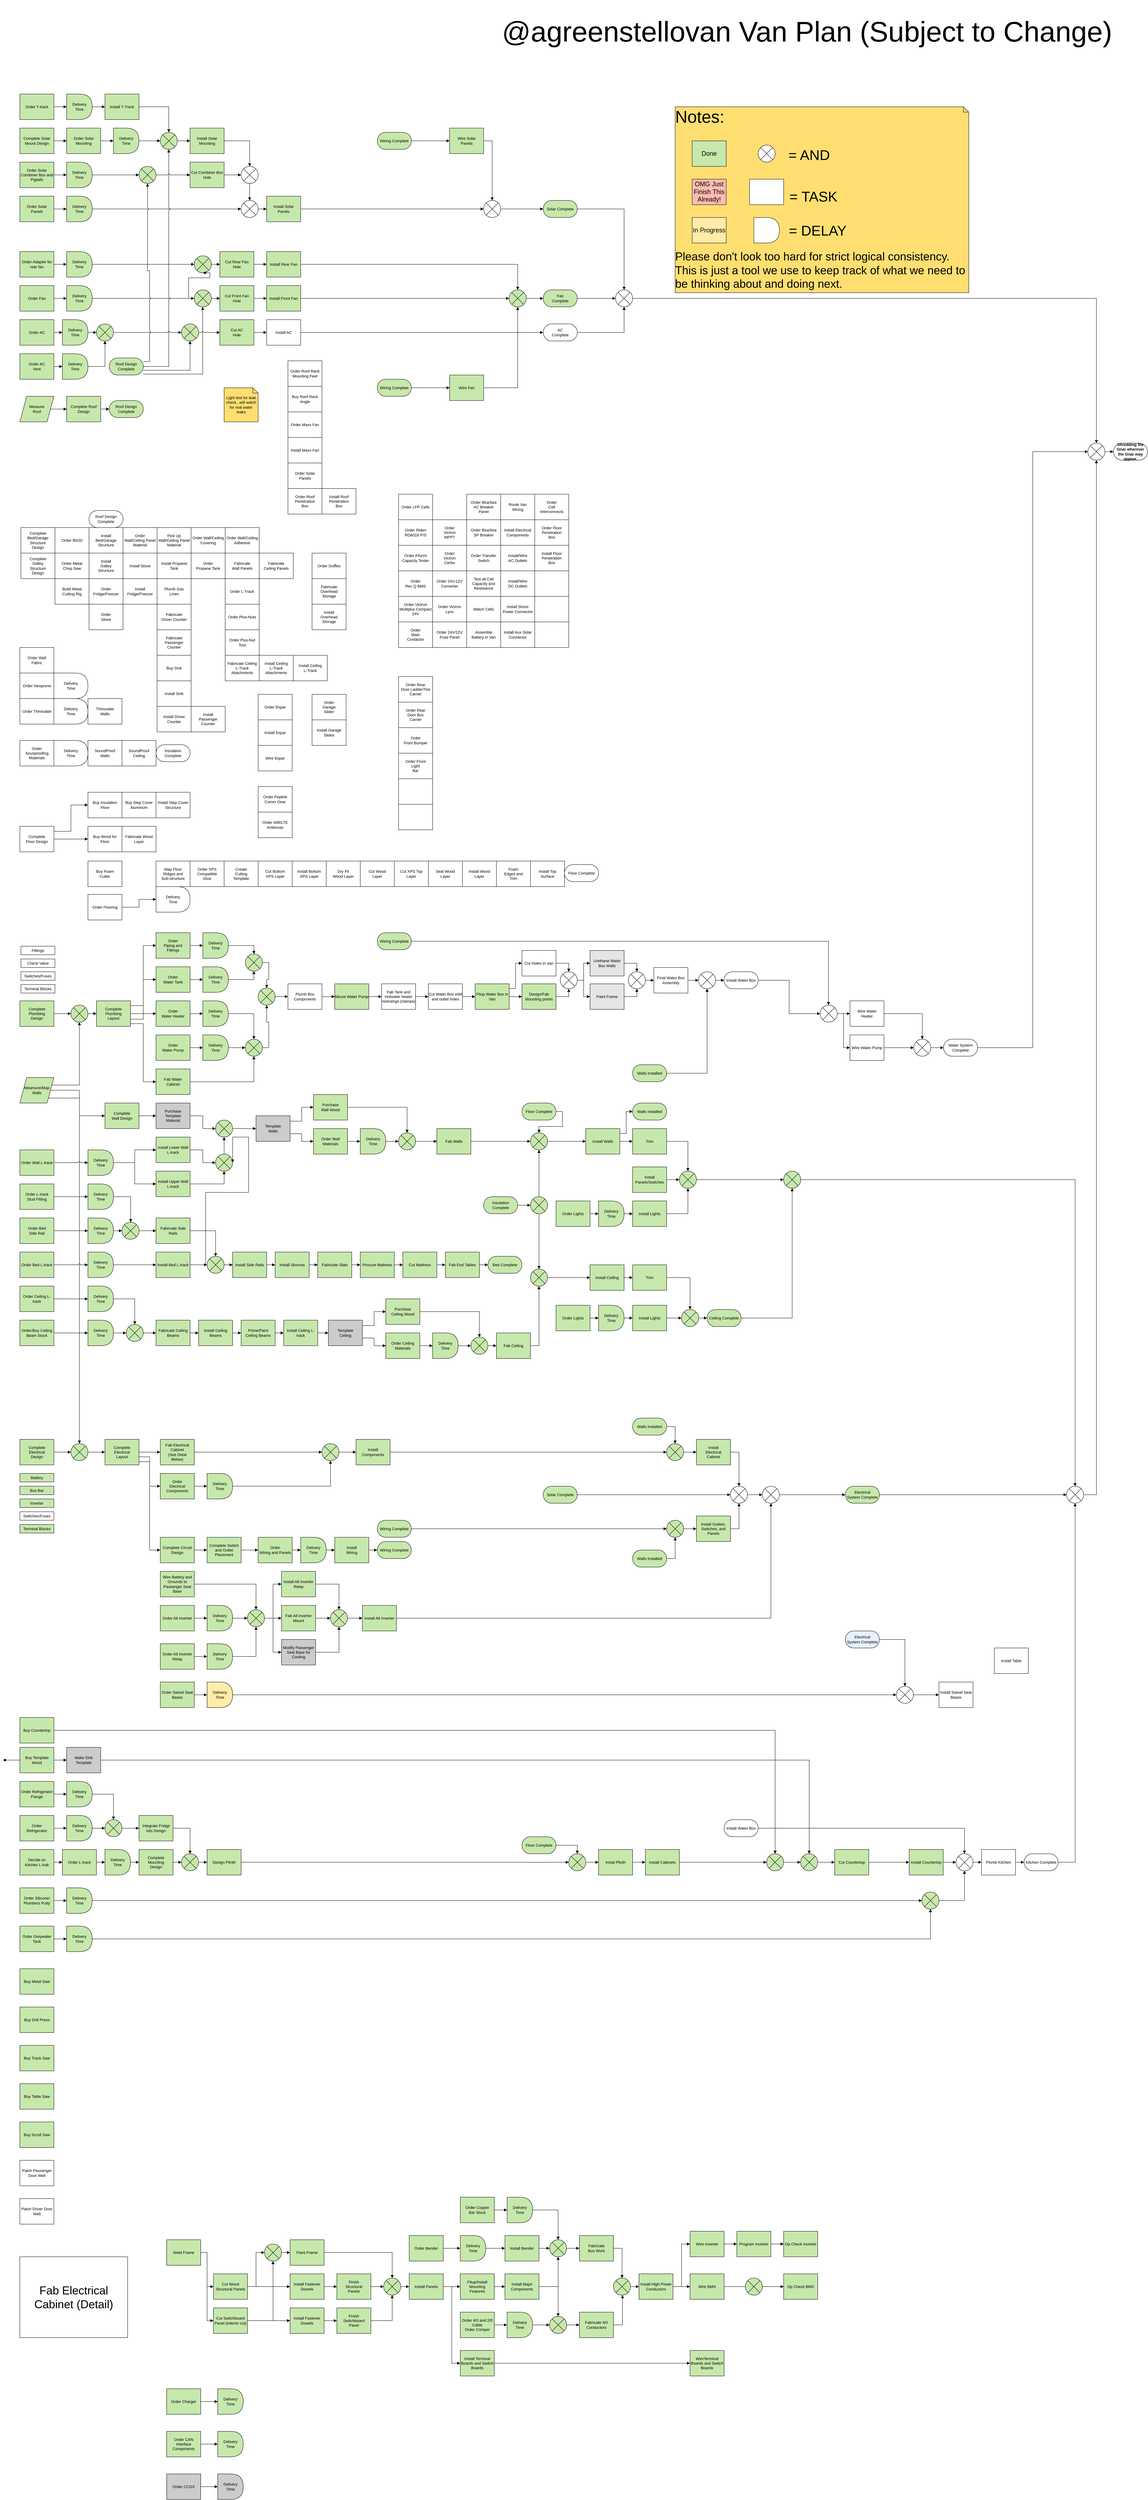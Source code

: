 <mxfile version="14.1.8" type="device"><diagram id="pAx7xHt-iqe6JCsomNVv" name="Page-1"><mxGraphModel dx="1092" dy="2010" grid="1" gridSize="10" guides="1" tooltips="1" connect="1" arrows="1" fold="1" page="1" pageScale="1" pageWidth="850" pageHeight="1100" math="0" shadow="0"><root><mxCell id="0"/><mxCell id="1" parent="0"/><UserObject label="Order AC" lucidchartObjectId="f7MLkBahBNNH" id="xvUSonMYeqiS2kuq1STI-1"><mxCell style="html=1;whiteSpace=wrap;;whiteSpace=wrap;fontSize=11;fontColor=#000000;spacing=0;fillOpacity=100;fillColor=#c7e8ac;" parent="1" vertex="1" zOrder="3"><mxGeometry x="96" y="144" width="96" height="72" as="geometry"/></mxCell></UserObject><UserObject label="Order Fan" lucidchartObjectId="A7MLY4pbrcwS" id="xvUSonMYeqiS2kuq1STI-2"><mxCell style="html=1;whiteSpace=wrap;;whiteSpace=wrap;fontSize=11;fontColor=#000000;spacing=0;fillOpacity=100;fillColor=#c7e8ac;" parent="1" vertex="1" zOrder="4"><mxGeometry x="96" y="48" width="96" height="72" as="geometry"/></mxCell></UserObject><UserObject label="Order Solar&#10;Panels" lucidchartObjectId="S7MLHalIkdGP" id="xvUSonMYeqiS2kuq1STI-3"><mxCell style="html=1;whiteSpace=wrap;;whiteSpace=wrap;fontSize=11;fontColor=#000000;spacing=0;fillOpacity=100;fillColor=#c7e8ac;" parent="1" vertex="1" zOrder="5"><mxGeometry x="96" y="-204" width="96" height="72" as="geometry"/></mxCell></UserObject><UserObject label="Order Solar&#10;Mounting" lucidchartObjectId="_7MLdThYCK0s" id="xvUSonMYeqiS2kuq1STI-4"><mxCell style="html=1;whiteSpace=wrap;whiteSpace=wrap;fontSize=11;fontColor=#000000;spacing=0;fillOpacity=100;fillColor=#c7e8ac;" parent="1" vertex="1" zOrder="6"><mxGeometry x="228" y="-396" width="96" height="72" as="geometry"/></mxCell></UserObject><UserObject label="Delivery&#10;Time" lucidchartObjectId="68ML395bQYE5" id="xvUSonMYeqiS2kuq1STI-5"><mxCell style="html=1;whiteSpace=wrap;shape=delay;whiteSpace=wrap;fontSize=11;fontColor=#000000;spacing=0;fillOpacity=100;fillColor=#c7e8ac;" parent="1" vertex="1" zOrder="7"><mxGeometry x="360" y="-396" width="72" height="72" as="geometry"/></mxCell></UserObject><UserObject label="Delivery&#10;Time" lucidchartObjectId="f9MLBCEovESF" id="xvUSonMYeqiS2kuq1STI-6"><mxCell style="html=1;whiteSpace=wrap;shape=delay;whiteSpace=wrap;fontSize=11;fontColor=#000000;spacing=0;fillOpacity=100;fillColor=#c7e8ac;" parent="1" vertex="1" zOrder="8"><mxGeometry x="228" y="-204" width="72" height="72" as="geometry"/></mxCell></UserObject><UserObject label="Delivery&#10;Time" lucidchartObjectId="k9ML6ZljM9JI" id="xvUSonMYeqiS2kuq1STI-7"><mxCell style="html=1;whiteSpace=wrap;shape=delay;whiteSpace=wrap;fontSize=11;fontColor=#000000;spacing=0;fillOpacity=100;fillColor=#c7e8ac;" parent="1" vertex="1" zOrder="9"><mxGeometry x="228" y="48" width="72" height="72" as="geometry"/></mxCell></UserObject><UserObject label="Delivery&#10;Time" lucidchartObjectId="q9ML89o5f~V0" id="xvUSonMYeqiS2kuq1STI-8"><mxCell style="html=1;whiteSpace=wrap;shape=delay;whiteSpace=wrap;fontSize=11;fontColor=#000000;spacing=0;fillOpacity=100;fillColor=#c7e8ac;" parent="1" vertex="1" zOrder="10"><mxGeometry x="216" y="144" width="72" height="72" as="geometry"/></mxCell></UserObject><UserObject label="Install Solar&#10;Mounting" lucidchartObjectId="F9MLo7CNxZDQ" id="xvUSonMYeqiS2kuq1STI-9"><mxCell style="html=1;whiteSpace=wrap;;whiteSpace=wrap;fontSize=11;fontColor=#000000;spacing=0;fillOpacity=100;fillColor=#c7e8ac;" parent="1" vertex="1" zOrder="11"><mxGeometry x="576" y="-396" width="96" height="72" as="geometry"/></mxCell></UserObject><UserObject label="Install Solar&#10;Panels" lucidchartObjectId="49MLBEqo5p_j" id="xvUSonMYeqiS2kuq1STI-10"><mxCell style="html=1;whiteSpace=wrap;;whiteSpace=wrap;fontSize=11;fontColor=#000000;spacing=0;fillOpacity=100;fillColor=#c7e8ac;" parent="1" vertex="1" zOrder="12"><mxGeometry x="792" y="-204" width="96" height="72" as="geometry"/></mxCell></UserObject><UserObject label="Cut Front Fan&#10;Hole" lucidchartObjectId="b-MLTmck2Hha" id="xvUSonMYeqiS2kuq1STI-11"><mxCell style="html=1;whiteSpace=wrap;;whiteSpace=wrap;fontSize=11;fontColor=#000000;spacing=0;fillOpacity=100;fillColor=#c7e8ac;" parent="1" vertex="1" zOrder="13"><mxGeometry x="660" y="48" width="96" height="72" as="geometry"/></mxCell></UserObject><UserObject label="Cut AC&#10;Hole" lucidchartObjectId="A-MLNVYZ8Moq" id="xvUSonMYeqiS2kuq1STI-12"><mxCell style="html=1;whiteSpace=wrap;;whiteSpace=wrap;fontSize=11;fontColor=#000000;spacing=0;fillOpacity=100;fillColor=#c7e8ac;" parent="1" vertex="1" zOrder="14"><mxGeometry x="660" y="144" width="96" height="72" as="geometry"/></mxCell></UserObject><UserObject label="Install Front Fan" lucidchartObjectId="7-ML9qU3K9An" id="xvUSonMYeqiS2kuq1STI-13"><mxCell style="html=1;whiteSpace=wrap;;whiteSpace=wrap;fontSize=11;fontColor=#000000;spacing=0;fillOpacity=100;fillColor=#c7e8ac;" parent="1" vertex="1" zOrder="15"><mxGeometry x="792" y="48" width="96" height="72" as="geometry"/></mxCell></UserObject><UserObject label="Install AC" lucidchartObjectId="l_ML-Y_A.Oeg" id="xvUSonMYeqiS2kuq1STI-14"><mxCell style="html=1;whiteSpace=wrap;;whiteSpace=wrap;fontSize=11;fontColor=#000000;spacing=0;" parent="1" vertex="1" zOrder="16"><mxGeometry x="792" y="144" width="96" height="72" as="geometry"/></mxCell></UserObject><UserObject label="Wire Fan" lucidchartObjectId="K_MLaCJwXooq" id="xvUSonMYeqiS2kuq1STI-15"><mxCell style="html=1;whiteSpace=wrap;;whiteSpace=wrap;fontSize=11;fontColor=#000000;spacing=0;fillOpacity=100;fillColor=#c7e8ac;" parent="1" vertex="1" zOrder="17"><mxGeometry x="1308" y="300" width="96" height="72" as="geometry"/></mxCell></UserObject><UserObject label="Solar Complete" lucidchartObjectId="1~MLrMFMeICS" id="xvUSonMYeqiS2kuq1STI-16"><mxCell style="html=1;whiteSpace=wrap;rounded=1;arcSize=50;whiteSpace=wrap;fontSize=11;fontColor=#000000;spacing=0;fillOpacity=100;fillColor=#c7e8ac;" parent="1" vertex="1" zOrder="21"><mxGeometry x="1572" y="-192" width="96" height="48" as="geometry"/></mxCell></UserObject><UserObject label="Wire Solar&#10;Panels" lucidchartObjectId="~~MLTBN95D0G" id="xvUSonMYeqiS2kuq1STI-17"><mxCell style="html=1;whiteSpace=wrap;;whiteSpace=wrap;fontSize=11;fontColor=#000000;spacing=0;fillOpacity=100;fillColor=#c7e8ac;" parent="1" vertex="1" zOrder="22"><mxGeometry x="1308" y="-396" width="96" height="72" as="geometry"/></mxCell></UserObject><UserObject label="" lucidchartObjectId="ZaNLB6TZ47J~" id="xvUSonMYeqiS2kuq1STI-18"><mxCell style="html=1;whiteSpace=wrap;shape=mxgraph.flowchart.or;whiteSpace=wrap;fontSize=11;spacing=0;" parent="1" vertex="1" zOrder="23"><mxGeometry x="720" y="-192" width="48" height="48" as="geometry"/></mxCell></UserObject><UserObject label="" lucidchartObjectId="2aNL8Fz1Qb4H" id="xvUSonMYeqiS2kuq1STI-19"><mxCell style="html=1;jettySize=18;whiteSpace=wrap;fontSize=11;rounded=1;arcSize=0;edgeStyle=orthogonalEdgeStyle;startArrow=none;;endArrow=block;endFill=1;;exitX=1.008;exitY=0.5;exitPerimeter=1;entryX=-0.013;entryY=0.5;entryPerimeter=1;" parent="1" source="xvUSonMYeqiS2kuq1STI-6" target="xvUSonMYeqiS2kuq1STI-18" edge="1"><mxGeometry width="100" height="100" relative="1" as="geometry"><Array as="points"/></mxGeometry></mxCell></UserObject><UserObject label="" lucidchartObjectId="-aNLY8CbEfya" id="xvUSonMYeqiS2kuq1STI-20"><mxCell style="html=1;jettySize=18;whiteSpace=wrap;fontSize=11;rounded=1;arcSize=0;edgeStyle=orthogonalEdgeStyle;startArrow=none;;endArrow=block;endFill=1;;exitX=1.006;exitY=0.5;exitPerimeter=1;entryX=0.5;entryY=-0.013;entryPerimeter=1;" parent="1" source="xvUSonMYeqiS2kuq1STI-9" target="xvUSonMYeqiS2kuq1STI-386" edge="1"><mxGeometry width="100" height="100" relative="1" as="geometry"><Array as="points"/></mxGeometry></mxCell></UserObject><UserObject label="" lucidchartObjectId="cbNLESaiRNKw" id="xvUSonMYeqiS2kuq1STI-21"><mxCell style="html=1;jettySize=18;whiteSpace=wrap;fontSize=11;rounded=1;arcSize=0;edgeStyle=orthogonalEdgeStyle;startArrow=none;;endArrow=block;endFill=1;;exitX=1.013;exitY=0.5;exitPerimeter=1;entryX=-0.006;entryY=0.5;entryPerimeter=1;" parent="1" source="xvUSonMYeqiS2kuq1STI-18" target="xvUSonMYeqiS2kuq1STI-10" edge="1"><mxGeometry width="100" height="100" relative="1" as="geometry"><Array as="points"/></mxGeometry></mxCell></UserObject><UserObject label="" lucidchartObjectId="hbNLG3BNJvgf" id="xvUSonMYeqiS2kuq1STI-22"><mxCell style="html=1;whiteSpace=wrap;shape=mxgraph.flowchart.or;whiteSpace=wrap;fontSize=11;spacing=0;" parent="1" vertex="1" zOrder="27"><mxGeometry x="1404" y="-192" width="48" height="48" as="geometry"/></mxCell></UserObject><UserObject label="" lucidchartObjectId="obNL9W.Z7sj1" id="xvUSonMYeqiS2kuq1STI-23"><mxCell style="html=1;jettySize=18;whiteSpace=wrap;fontSize=11;rounded=1;arcSize=0;edgeStyle=orthogonalEdgeStyle;startArrow=none;;endArrow=block;endFill=1;;exitY=0.5;exitPerimeter=1;entryY=0.5;entryPerimeter=1;" parent="1" source="xvUSonMYeqiS2kuq1STI-22" target="xvUSonMYeqiS2kuq1STI-22" edge="1"><mxGeometry width="100" height="100" relative="1" as="geometry"><Array as="points"><mxPoint x="1423" y="-168" generated="1"/><mxPoint x="1423" y="-168" generated="1"/></Array></mxGeometry></mxCell></UserObject><UserObject label="" lucidchartObjectId="CbNLnbeL1gAh" id="xvUSonMYeqiS2kuq1STI-24"><mxCell style="html=1;jettySize=18;whiteSpace=wrap;fontSize=11;rounded=1;arcSize=0;edgeStyle=orthogonalEdgeStyle;startArrow=none;;endArrow=block;endFill=1;;exitX=1.006;exitY=0.5;exitPerimeter=1;entryX=-0.013;entryY=0.5;entryPerimeter=1;" parent="1" source="xvUSonMYeqiS2kuq1STI-10" target="xvUSonMYeqiS2kuq1STI-22" edge="1"><mxGeometry width="100" height="100" relative="1" as="geometry"><Array as="points"/></mxGeometry></mxCell></UserObject><UserObject label="" lucidchartObjectId="HbNLjqvH8Xfe" id="xvUSonMYeqiS2kuq1STI-25"><mxCell style="html=1;jettySize=18;whiteSpace=wrap;fontSize=11;rounded=1;arcSize=0;edgeStyle=orthogonalEdgeStyle;startArrow=none;;endArrow=block;endFill=1;;exitX=1.006;exitY=0.5;exitPerimeter=1;entryX=0.5;entryY=-0.013;entryPerimeter=1;" parent="1" source="xvUSonMYeqiS2kuq1STI-17" target="xvUSonMYeqiS2kuq1STI-22" edge="1"><mxGeometry width="100" height="100" relative="1" as="geometry"><Array as="points"/></mxGeometry></mxCell></UserObject><UserObject label="" lucidchartObjectId="ObNLcd1e21qf" id="xvUSonMYeqiS2kuq1STI-26"><mxCell style="html=1;jettySize=18;whiteSpace=wrap;fontSize=11;rounded=1;arcSize=0;edgeStyle=orthogonalEdgeStyle;startArrow=none;;endArrow=block;endFill=1;;exitX=1.013;exitY=0.5;exitPerimeter=1;entryX=-0.006;entryY=0.5;entryPerimeter=1;" parent="1" source="xvUSonMYeqiS2kuq1STI-22" target="xvUSonMYeqiS2kuq1STI-16" edge="1"><mxGeometry width="100" height="100" relative="1" as="geometry"><Array as="points"/></mxGeometry></mxCell></UserObject><UserObject label="" lucidchartObjectId="JdNLT90SwQoi" id="xvUSonMYeqiS2kuq1STI-27"><mxCell style="html=1;whiteSpace=wrap;shape=mxgraph.flowchart.or;whiteSpace=wrap;fontSize=11;spacing=0;fillOpacity=100;fillColor=#c7e8ac;" parent="1" vertex="1" zOrder="33"><mxGeometry x="588" y="60" width="48" height="48" as="geometry"/></mxCell></UserObject><UserObject label="" lucidchartObjectId="MdNLwQfVUhGH" id="xvUSonMYeqiS2kuq1STI-28"><mxCell style="html=1;jettySize=18;whiteSpace=wrap;fontSize=11;rounded=1;arcSize=0;edgeStyle=orthogonalEdgeStyle;startArrow=none;;endArrow=block;endFill=1;;exitX=1.008;exitY=0.5;exitPerimeter=1;entryX=-0.013;entryY=0.5;entryPerimeter=1;" parent="1" source="xvUSonMYeqiS2kuq1STI-7" target="xvUSonMYeqiS2kuq1STI-27" edge="1"><mxGeometry width="100" height="100" relative="1" as="geometry"><Array as="points"/></mxGeometry></mxCell></UserObject><UserObject label="" lucidchartObjectId="RdNLGM2FWWKQ" id="xvUSonMYeqiS2kuq1STI-29"><mxCell style="html=1;jettySize=18;whiteSpace=wrap;fontSize=11;rounded=1;arcSize=0;edgeStyle=orthogonalEdgeStyle;startArrow=none;;endArrow=block;endFill=1;;exitX=0.935;exitY=0.888;exitPerimeter=1;entryX=0.491;entryY=1.012;entryPerimeter=1;" parent="1" source="xvUSonMYeqiS2kuq1STI-120" target="xvUSonMYeqiS2kuq1STI-27" edge="1"><mxGeometry width="100" height="100" relative="1" as="geometry"><Array as="points"/></mxGeometry></mxCell></UserObject><UserObject label="" lucidchartObjectId="TdNLXobT7wT8" id="xvUSonMYeqiS2kuq1STI-30"><mxCell style="html=1;jettySize=18;whiteSpace=wrap;fontSize=11;rounded=1;arcSize=0;edgeStyle=orthogonalEdgeStyle;startArrow=none;;endArrow=block;endFill=1;;exitX=1.013;exitY=0.5;exitPerimeter=1;entryX=-0.006;entryY=0.5;entryPerimeter=1;" parent="1" source="xvUSonMYeqiS2kuq1STI-27" target="xvUSonMYeqiS2kuq1STI-11" edge="1"><mxGeometry width="100" height="100" relative="1" as="geometry"><Array as="points"/></mxGeometry></mxCell></UserObject><UserObject label="" lucidchartObjectId="feNLKndSbMr7" id="xvUSonMYeqiS2kuq1STI-31"><mxCell style="html=1;whiteSpace=wrap;shape=mxgraph.flowchart.or;whiteSpace=wrap;fontSize=11;spacing=0;fillOpacity=100;fillColor=#c7e8ac;" parent="1" vertex="1" zOrder="37"><mxGeometry x="552" y="156" width="48" height="48" as="geometry"/></mxCell></UserObject><UserObject label="" lucidchartObjectId="meNLlQw5QDWS" id="xvUSonMYeqiS2kuq1STI-32"><mxCell style="html=1;jettySize=18;whiteSpace=wrap;fontSize=11;rounded=1;arcSize=0;edgeStyle=orthogonalEdgeStyle;jumpStyle=arc;startArrow=none;;endArrow=block;endFill=1;;exitX=1.013;exitY=0.5;exitPerimeter=1;entryX=-0.006;entryY=0.5;entryPerimeter=1;" parent="1" source="xvUSonMYeqiS2kuq1STI-31" target="xvUSonMYeqiS2kuq1STI-12" edge="1"><mxGeometry width="100" height="100" relative="1" as="geometry"><Array as="points"/></mxGeometry></mxCell></UserObject><UserObject label="" lucidchartObjectId="MeNL_Y7LeyAP" id="xvUSonMYeqiS2kuq1STI-33"><mxCell style="html=1;jettySize=18;whiteSpace=wrap;fontSize=11;rounded=1;arcSize=0;edgeStyle=orthogonalEdgeStyle;startArrow=none;;endArrow=block;endFill=1;;exitX=0.987;exitY=0.716;exitPerimeter=1;entryX=0.5;entryY=1.013;entryPerimeter=1;" parent="1" source="xvUSonMYeqiS2kuq1STI-120" target="xvUSonMYeqiS2kuq1STI-31" edge="1"><mxGeometry width="100" height="100" relative="1" as="geometry"><Array as="points"/></mxGeometry></mxCell></UserObject><UserObject label="" lucidchartObjectId="4eNL~EtT0o~S" id="xvUSonMYeqiS2kuq1STI-34"><mxCell style="html=1;whiteSpace=wrap;shape=mxgraph.flowchart.or;whiteSpace=wrap;fontSize=11;spacing=0;fillOpacity=100;fillColor=#c7e8ac;" parent="1" vertex="1" zOrder="41"><mxGeometry x="492" y="-384" width="48" height="48" as="geometry"/></mxCell></UserObject><UserObject label="" lucidchartObjectId="ffNLyL7ANHyq" id="xvUSonMYeqiS2kuq1STI-35"><mxCell style="html=1;jettySize=18;whiteSpace=wrap;fontSize=11;rounded=1;arcSize=0;edgeStyle=orthogonalEdgeStyle;startArrow=none;;endArrow=block;endFill=1;;exitX=1.008;exitY=0.5;exitPerimeter=1;entryX=-0.013;entryY=0.5;entryPerimeter=1;" parent="1" source="xvUSonMYeqiS2kuq1STI-5" target="xvUSonMYeqiS2kuq1STI-34" edge="1"><mxGeometry width="100" height="100" relative="1" as="geometry"><Array as="points"/></mxGeometry></mxCell></UserObject><UserObject label="" lucidchartObjectId="sfNLQr-E~CMo" id="xvUSonMYeqiS2kuq1STI-36"><mxCell style="html=1;jettySize=18;whiteSpace=wrap;fontSize=11;rounded=1;arcSize=0;edgeStyle=orthogonalEdgeStyle;jumpStyle=arc;startArrow=none;;endArrow=block;endFill=1;;exitX=1.006;exitY=0.5;exitPerimeter=1;entryX=0.5;entryY=1.013;entryPerimeter=1;" parent="1" source="xvUSonMYeqiS2kuq1STI-120" target="xvUSonMYeqiS2kuq1STI-34" edge="1"><mxGeometry width="100" height="100" relative="1" as="geometry"><Array as="points"/></mxGeometry></mxCell></UserObject><UserObject label="" lucidchartObjectId="BfNLf7f5pVZT" id="xvUSonMYeqiS2kuq1STI-37"><mxCell style="html=1;jettySize=18;whiteSpace=wrap;fontSize=11;rounded=1;arcSize=0;edgeStyle=orthogonalEdgeStyle;startArrow=none;;endArrow=block;endFill=1;;exitX=1.013;exitY=0.5;exitPerimeter=1;entryX=-0.006;entryY=0.5;entryPerimeter=1;" parent="1" source="xvUSonMYeqiS2kuq1STI-34" target="xvUSonMYeqiS2kuq1STI-9" edge="1"><mxGeometry width="100" height="100" relative="1" as="geometry"><Array as="points"/></mxGeometry></mxCell></UserObject><UserObject label="" lucidchartObjectId="_fNLz.D_kXH3" id="xvUSonMYeqiS2kuq1STI-38"><mxCell style="html=1;jettySize=18;whiteSpace=wrap;fontSize=11;rounded=1;arcSize=0;edgeStyle=orthogonalEdgeStyle;jumpStyle=arc;startArrow=none;;endArrow=block;endFill=1;;exitX=1.008;exitY=0.5;exitPerimeter=1;entryX=-0.013;entryY=0.5;entryPerimeter=1;" parent="1" source="xvUSonMYeqiS2kuq1STI-8" target="xvUSonMYeqiS2kuq1STI-376" edge="1"><mxGeometry width="100" height="100" relative="1" as="geometry"><Array as="points"/></mxGeometry></mxCell></UserObject><UserObject label="" lucidchartObjectId="QgNLaho9bXHK" id="xvUSonMYeqiS2kuq1STI-39"><mxCell style="html=1;jettySize=18;whiteSpace=wrap;fontSize=11;rounded=1;arcSize=0;edgeStyle=orthogonalEdgeStyle;startArrow=none;;endArrow=block;endFill=1;;exitX=1.006;exitY=0.5;exitPerimeter=1;entryX=-0.006;entryY=0.5;entryPerimeter=1;" parent="1" source="xvUSonMYeqiS2kuq1STI-11" target="xvUSonMYeqiS2kuq1STI-13" edge="1"><mxGeometry width="100" height="100" relative="1" as="geometry"><Array as="points"/></mxGeometry></mxCell></UserObject><UserObject label="" lucidchartObjectId="TgNLHvEx0qz3" id="xvUSonMYeqiS2kuq1STI-40"><mxCell style="html=1;jettySize=18;whiteSpace=wrap;fontSize=11;rounded=1;arcSize=0;edgeStyle=orthogonalEdgeStyle;startArrow=none;;endArrow=block;endFill=1;;exitX=1.006;exitY=0.5;exitPerimeter=1;entryX=-0.006;entryY=0.5;entryPerimeter=1;" parent="1" source="xvUSonMYeqiS2kuq1STI-12" target="xvUSonMYeqiS2kuq1STI-14" edge="1"><mxGeometry width="100" height="100" relative="1" as="geometry"><Array as="points"/></mxGeometry></mxCell></UserObject><UserObject label="" lucidchartObjectId="YgNLB0G6bQ7G" id="xvUSonMYeqiS2kuq1STI-41"><mxCell style="html=1;whiteSpace=wrap;shape=mxgraph.flowchart.or;whiteSpace=wrap;fontSize=11;spacing=0;fillOpacity=100;fillColor=#c7e8ac;" parent="1" vertex="1" zOrder="48"><mxGeometry x="1476" y="60" width="48" height="48" as="geometry"/></mxCell></UserObject><UserObject label="" lucidchartObjectId="hhNLOdhmrcOB" id="xvUSonMYeqiS2kuq1STI-42"><mxCell style="html=1;jettySize=18;whiteSpace=wrap;fontSize=11;rounded=1;arcSize=0;edgeStyle=orthogonalEdgeStyle;startArrow=none;;endArrow=block;endFill=1;;exitX=1.006;exitY=0.5;exitPerimeter=1;entryX=-0.013;entryY=0.5;entryPerimeter=1;" parent="1" source="xvUSonMYeqiS2kuq1STI-13" target="xvUSonMYeqiS2kuq1STI-41" edge="1"><mxGeometry width="100" height="100" relative="1" as="geometry"><Array as="points"/></mxGeometry></mxCell></UserObject><UserObject label="" lucidchartObjectId="khNLKRgs8ZdK" id="xvUSonMYeqiS2kuq1STI-43"><mxCell style="html=1;jettySize=18;whiteSpace=wrap;fontSize=11;rounded=1;arcSize=0;edgeStyle=orthogonalEdgeStyle;startArrow=none;;endArrow=block;endFill=1;;exitX=1.006;exitY=0.5;exitPerimeter=1;entryX=-0.006;entryY=0.5;entryPerimeter=1;" parent="1" source="xvUSonMYeqiS2kuq1STI-14" target="xvUSonMYeqiS2kuq1STI-46" edge="1"><mxGeometry width="100" height="100" relative="1" as="geometry"><Array as="points"/></mxGeometry></mxCell></UserObject><UserObject label="" lucidchartObjectId="phNLxXYEA~dQ" id="xvUSonMYeqiS2kuq1STI-44"><mxCell style="html=1;jettySize=18;whiteSpace=wrap;fontSize=11;rounded=1;arcSize=0;edgeStyle=orthogonalEdgeStyle;startArrow=none;;endArrow=block;endFill=1;;exitX=1.006;exitY=0.5;exitPerimeter=1;entryX=0.5;entryY=1.013;entryPerimeter=1;" parent="1" source="xvUSonMYeqiS2kuq1STI-15" target="xvUSonMYeqiS2kuq1STI-41" edge="1"><mxGeometry width="100" height="100" relative="1" as="geometry"><Array as="points"/></mxGeometry></mxCell></UserObject><UserObject label="Fan&#10;Complete" lucidchartObjectId="xhNLYEq_dyt~" id="xvUSonMYeqiS2kuq1STI-45"><mxCell style="html=1;whiteSpace=wrap;rounded=1;arcSize=50;whiteSpace=wrap;fontSize=11;fontColor=#000000;spacing=0;fillOpacity=100;fillColor=#c7e8ac;" parent="1" vertex="1" zOrder="54"><mxGeometry x="1572" y="60" width="96" height="48" as="geometry"/></mxCell></UserObject><UserObject label="AC&#10;Complete" lucidchartObjectId="KhNLYZQlPcPN" id="xvUSonMYeqiS2kuq1STI-46"><mxCell style="html=1;whiteSpace=wrap;rounded=1;arcSize=50;whiteSpace=wrap;fontSize=11;fontColor=#000000;spacing=0;" parent="1" vertex="1" zOrder="55"><mxGeometry x="1572" y="156" width="96" height="48" as="geometry"/></mxCell></UserObject><UserObject label="" lucidchartObjectId="ZhNLpwnuqf54" id="xvUSonMYeqiS2kuq1STI-47"><mxCell style="html=1;jettySize=18;whiteSpace=wrap;fontSize=11;rounded=1;arcSize=0;edgeStyle=orthogonalEdgeStyle;startArrow=none;;endArrow=block;endFill=1;;exitX=1.013;exitY=0.5;exitPerimeter=1;entryX=-0.006;entryY=0.5;entryPerimeter=1;" parent="1" source="xvUSonMYeqiS2kuq1STI-41" target="xvUSonMYeqiS2kuq1STI-45" edge="1"><mxGeometry width="100" height="100" relative="1" as="geometry"><Array as="points"/></mxGeometry></mxCell></UserObject><UserObject label="" lucidchartObjectId="XjNL7XXt0Oc0" id="xvUSonMYeqiS2kuq1STI-48"><mxCell style="html=1;jettySize=18;whiteSpace=wrap;fontSize=11;rounded=1;arcSize=0;edgeStyle=orthogonalEdgeStyle;startArrow=none;;endArrow=block;endFill=1;;exitX=1.006;exitY=0.5;exitPerimeter=1;entryX=-0.008;entryY=0.5;entryPerimeter=1;" parent="1" source="xvUSonMYeqiS2kuq1STI-4" target="xvUSonMYeqiS2kuq1STI-5" edge="1"><mxGeometry width="100" height="100" relative="1" as="geometry"><Array as="points"/></mxGeometry></mxCell></UserObject><UserObject label="" lucidchartObjectId="ZjNLyJpEIbKG" id="xvUSonMYeqiS2kuq1STI-49"><mxCell style="html=1;jettySize=18;whiteSpace=wrap;fontSize=11;rounded=1;arcSize=0;edgeStyle=orthogonalEdgeStyle;startArrow=none;;endArrow=block;endFill=1;;exitX=1.006;exitY=0.5;exitPerimeter=1;entryX=-0.008;entryY=0.5;entryPerimeter=1;" parent="1" source="xvUSonMYeqiS2kuq1STI-3" target="xvUSonMYeqiS2kuq1STI-6" edge="1"><mxGeometry width="100" height="100" relative="1" as="geometry"><Array as="points"/></mxGeometry></mxCell></UserObject><UserObject label="" lucidchartObjectId="2jNL_NDVScMi" id="xvUSonMYeqiS2kuq1STI-50"><mxCell style="html=1;jettySize=18;whiteSpace=wrap;fontSize=11;rounded=1;arcSize=0;edgeStyle=orthogonalEdgeStyle;startArrow=none;;endArrow=block;endFill=1;;exitX=1.006;exitY=0.5;exitPerimeter=1;entryX=-0.008;entryY=0.5;entryPerimeter=1;" parent="1" source="xvUSonMYeqiS2kuq1STI-2" target="xvUSonMYeqiS2kuq1STI-7" edge="1"><mxGeometry width="100" height="100" relative="1" as="geometry"><Array as="points"/></mxGeometry></mxCell></UserObject><UserObject label="" lucidchartObjectId="5jNL2KQXq2UR" id="xvUSonMYeqiS2kuq1STI-51"><mxCell style="html=1;jettySize=18;whiteSpace=wrap;fontSize=11;rounded=1;arcSize=0;edgeStyle=orthogonalEdgeStyle;startArrow=none;;endArrow=block;endFill=1;;exitX=1.006;exitY=0.5;exitPerimeter=1;entryX=-0.008;entryY=0.5;entryPerimeter=1;" parent="1" source="xvUSonMYeqiS2kuq1STI-1" target="xvUSonMYeqiS2kuq1STI-8" edge="1"><mxGeometry width="100" height="100" relative="1" as="geometry"><Array as="points"/></mxGeometry></mxCell></UserObject><UserObject label="Order&#10;Sounproofing&#10;Materials" lucidchartObjectId="6BNLSvVp4m20" id="xvUSonMYeqiS2kuq1STI-86"><mxCell style="html=1;whiteSpace=wrap;;whiteSpace=wrap;fontSize=11;spacing=0;fillOpacity=100;" parent="1" vertex="1" zOrder="100"><mxGeometry x="96" y="1330" width="96" height="72" as="geometry"/></mxCell></UserObject><UserObject label="Complete&#10;Floor Design" lucidchartObjectId="LENLfccp13.H" id="xvUSonMYeqiS2kuq1STI-94"><mxCell style="html=1;whiteSpace=wrap;;whiteSpace=wrap;fontSize=11;spacing=0;fillOpacity=100;" parent="1" vertex="1" zOrder="109"><mxGeometry x="96" y="1572" width="96" height="72" as="geometry"/></mxCell></UserObject><UserObject label="Buy Wood for&#10;Floor" lucidchartObjectId="XENLbAdjf2YF" id="xvUSonMYeqiS2kuq1STI-95"><mxCell style="html=1;whiteSpace=wrap;;whiteSpace=wrap;fontSize=11;spacing=0;fillOpacity=100;" parent="1" vertex="1" zOrder="110"><mxGeometry x="288" y="1572" width="96" height="72" as="geometry"/></mxCell></UserObject><UserObject label="Order Flooring" lucidchartObjectId="YFNL_UWH0bN_" id="xvUSonMYeqiS2kuq1STI-99"><mxCell style="html=1;whiteSpace=wrap;;whiteSpace=wrap;fontSize=11;spacing=0;fillOpacity=100;" parent="1" vertex="1" zOrder="114"><mxGeometry x="288" y="1764" width="96" height="72" as="geometry"/></mxCell></UserObject><UserObject label="Delivery&#10;Time" lucidchartObjectId="7FNLa0oVrekw" id="xvUSonMYeqiS2kuq1STI-100"><mxCell style="html=1;whiteSpace=wrap;shape=delay;whiteSpace=wrap;fontSize=11;spacing=0;fillOpacity=100;" parent="1" vertex="1" zOrder="115"><mxGeometry x="480" y="1742" width="96" height="72" as="geometry"/></mxCell></UserObject><UserObject label="" lucidchartObjectId="LGNL73ywcb4K" id="xvUSonMYeqiS2kuq1STI-103"><mxCell style="html=1;jettySize=18;whiteSpace=wrap;fontSize=11;rounded=1;arcSize=0;edgeStyle=orthogonalEdgeStyle;startArrow=none;;endArrow=block;endFill=1;;exitX=1.006;exitY=0.5;exitPerimeter=1;entryX=-0.006;entryY=0.5;entryPerimeter=1;" parent="1" source="xvUSonMYeqiS2kuq1STI-94" target="xvUSonMYeqiS2kuq1STI-95" edge="1"><mxGeometry width="100" height="100" relative="1" as="geometry"><Array as="points"/></mxGeometry></mxCell></UserObject><UserObject label="" lucidchartObjectId="OGNLRBl.2WF-" id="xvUSonMYeqiS2kuq1STI-104"><mxCell style="html=1;jettySize=18;whiteSpace=wrap;fontSize=11;rounded=1;arcSize=0;edgeStyle=orthogonalEdgeStyle;startArrow=none;;endArrow=block;endFill=1;;exitX=1.006;exitY=0.5;exitPerimeter=1;entryX=-0.008;entryY=0.5;entryPerimeter=1;" parent="1" source="xvUSonMYeqiS2kuq1STI-99" target="xvUSonMYeqiS2kuq1STI-100" edge="1"><mxGeometry width="100" height="100" relative="1" as="geometry"><Array as="points"/></mxGeometry></mxCell></UserObject><UserObject label="Floor Complete" lucidchartObjectId="CHNL38TAHpXX" id="xvUSonMYeqiS2kuq1STI-111"><mxCell style="html=1;whiteSpace=wrap;rounded=1;arcSize=50;whiteSpace=wrap;fontSize=11;spacing=0;fillOpacity=100;" parent="1" vertex="1" zOrder="126"><mxGeometry x="1632" y="1680" width="96" height="48" as="geometry"/></mxCell></UserObject><UserObject label="Order Thinsulate" lucidchartObjectId="-LNLK0yO9UOP" id="xvUSonMYeqiS2kuq1STI-113"><mxCell style="html=1;whiteSpace=wrap;;whiteSpace=wrap;fontSize=11;spacing=0;fillOpacity=100;" parent="1" vertex="1" zOrder="128"><mxGeometry x="96" y="1212" width="96" height="72" as="geometry"/></mxCell></UserObject><UserObject label="Measure&#10;Roof" lucidchartObjectId="5MNLdCjCRV2n" id="xvUSonMYeqiS2kuq1STI-115"><mxCell style="html=1;whiteSpace=wrap;shape=parallelogram;perimeter=parallelogramPerimeter;anchorPointDirection=0;whiteSpace=wrap;fontSize=11;fontColor=#000000;spacing=0;fillOpacity=100;fillColor=#c7e8ac;" parent="1" vertex="1" zOrder="130"><mxGeometry x="96" y="360" width="96" height="72" as="geometry"/></mxCell></UserObject><UserObject label="Roof Design&#10;Complete" lucidchartObjectId="KNNLyJxBu0lX" id="xvUSonMYeqiS2kuq1STI-116"><mxCell style="html=1;whiteSpace=wrap;rounded=1;arcSize=50;whiteSpace=wrap;fontSize=11;fontColor=#000000;spacing=0;fillOpacity=100;fillColor=#c7e8ac;" parent="1" vertex="1" zOrder="131"><mxGeometry x="348" y="372" width="96" height="48" as="geometry"/></mxCell></UserObject><UserObject label="Complete Roof&#10;Design" lucidchartObjectId="VNNLYL7nuKjW" id="xvUSonMYeqiS2kuq1STI-117"><mxCell style="html=1;whiteSpace=wrap;;whiteSpace=wrap;fontSize=11;fontColor=#000000;spacing=0;fillOpacity=100;fillColor=#c7e8ac;" parent="1" vertex="1" zOrder="132"><mxGeometry x="228" y="360" width="96" height="72" as="geometry"/></mxCell></UserObject><UserObject label="" lucidchartObjectId="2NNLzE5bk4m7" id="xvUSonMYeqiS2kuq1STI-118"><mxCell style="html=1;jettySize=18;whiteSpace=wrap;fontSize=11;rounded=1;arcSize=0;edgeStyle=orthogonalEdgeStyle;startArrow=none;;endArrow=block;endFill=1;;exitX=0.906;exitY=0.5;exitPerimeter=1;entryX=-0.006;entryY=0.5;entryPerimeter=1;" parent="1" source="xvUSonMYeqiS2kuq1STI-115" target="xvUSonMYeqiS2kuq1STI-117" edge="1"><mxGeometry width="100" height="100" relative="1" as="geometry"><Array as="points"/></mxGeometry></mxCell></UserObject><UserObject label="" lucidchartObjectId="4NNLvDt.hLAc" id="xvUSonMYeqiS2kuq1STI-119"><mxCell style="html=1;jettySize=18;whiteSpace=wrap;fontSize=11;rounded=1;arcSize=0;edgeStyle=orthogonalEdgeStyle;startArrow=none;;endArrow=block;endFill=1;;exitX=1.006;exitY=0.5;exitPerimeter=1;entryX=-0.006;entryY=0.5;entryPerimeter=1;" parent="1" source="xvUSonMYeqiS2kuq1STI-117" target="xvUSonMYeqiS2kuq1STI-116" edge="1"><mxGeometry width="100" height="100" relative="1" as="geometry"><Array as="points"/></mxGeometry></mxCell></UserObject><UserObject label="Roof Design&#10;Complete" lucidchartObjectId="aONLQ2m3wMOD" id="xvUSonMYeqiS2kuq1STI-120"><mxCell style="html=1;whiteSpace=wrap;rounded=1;arcSize=50;whiteSpace=wrap;fontSize=11;fontColor=#000000;spacing=0;fillOpacity=100;fillColor=#c7e8ac;" parent="1" vertex="1" zOrder="135"><mxGeometry x="348" y="252" width="96" height="48" as="geometry"/></mxCell></UserObject><UserObject label="SoundProof&#10;Walls" lucidchartObjectId="lPNLkrjLFScT" id="xvUSonMYeqiS2kuq1STI-121"><mxCell style="html=1;whiteSpace=wrap;;whiteSpace=wrap;fontSize=11;spacing=0;fillOpacity=100;" parent="1" vertex="1" zOrder="136"><mxGeometry x="288" y="1330" width="96" height="72" as="geometry"/></mxCell></UserObject><UserObject label="Roof Design&#10;Complete" lucidchartObjectId="KPNLtg.f-ua4" id="xvUSonMYeqiS2kuq1STI-122"><mxCell style="html=1;whiteSpace=wrap;rounded=1;arcSize=50;whiteSpace=wrap;fontSize=11;spacing=0;fillOpacity=100;" parent="1" vertex="1" zOrder="138"><mxGeometry x="291" y="682" width="96" height="48" as="geometry"/></mxCell></UserObject><UserObject label="Insulation&#10;Complete" lucidchartObjectId="5RNLpjG3xV7k" id="xvUSonMYeqiS2kuq1STI-129"><mxCell style="html=1;whiteSpace=wrap;rounded=1;arcSize=50;whiteSpace=wrap;fontSize=11;spacing=0;fillOpacity=100;" parent="1" vertex="1" zOrder="146"><mxGeometry x="480" y="1342" width="96" height="48" as="geometry"/></mxCell></UserObject><UserObject label="Mearsure/Map&#10;Walls" lucidchartObjectId="QXNLI2a2KbtJ" id="xvUSonMYeqiS2kuq1STI-131"><mxCell style="html=1;whiteSpace=wrap;shape=parallelogram;perimeter=parallelogramPerimeter;anchorPointDirection=0;whiteSpace=wrap;fontSize=11;fontColor=#000000;spacing=0;fillOpacity=100;fillColor=#c7e8ac;" parent="1" vertex="1" zOrder="148"><mxGeometry x="96" y="2280" width="96" height="72" as="geometry"/></mxCell></UserObject><UserObject label="Complete&#10;Electrical&#10;Design" lucidchartObjectId="k0NLLaWtgIAM" id="xvUSonMYeqiS2kuq1STI-132"><mxCell style="html=1;whiteSpace=wrap;;whiteSpace=wrap;fontSize=11;fontColor=#000000;spacing=0;fillOpacity=100;fillColor=#c7e8ac;" parent="1" vertex="1" zOrder="149"><mxGeometry x="96" y="3300" width="96" height="72" as="geometry"/></mxCell></UserObject><UserObject label="" lucidchartObjectId="R0NLIZSTxfSn" id="xvUSonMYeqiS2kuq1STI-133"><mxCell style="html=1;whiteSpace=wrap;shape=mxgraph.flowchart.or;whiteSpace=wrap;fontSize=11;spacing=0;fillOpacity=100;fillColor=#c7e8ac;" parent="1" vertex="1" zOrder="150"><mxGeometry x="240" y="3312" width="48" height="48" as="geometry"/></mxCell></UserObject><UserObject label="Complete&#10;Electrical&#10;Layout" lucidchartObjectId="W0NL2IABZspt" id="xvUSonMYeqiS2kuq1STI-134"><mxCell style="html=1;whiteSpace=wrap;;whiteSpace=wrap;fontSize=11;fontColor=#000000;spacing=0;fillOpacity=100;fillColor=#c7e8ac;" parent="1" vertex="1" zOrder="151"><mxGeometry x="336" y="3300" width="96" height="72" as="geometry"/></mxCell></UserObject><UserObject label="" lucidchartObjectId="d1NLyG7kYnAt" id="xvUSonMYeqiS2kuq1STI-135"><mxCell style="html=1;jettySize=18;whiteSpace=wrap;fontSize=11;rounded=1;arcSize=0;edgeStyle=orthogonalEdgeStyle;startArrow=none;;endArrow=block;endFill=1;;exitX=0.844;exitY=0.81;exitPerimeter=1;entryX=0.5;entryY=-0.013;entryPerimeter=1;" parent="1" source="xvUSonMYeqiS2kuq1STI-131" target="xvUSonMYeqiS2kuq1STI-133" edge="1"><mxGeometry width="100" height="100" relative="1" as="geometry"><Array as="points"/></mxGeometry></mxCell></UserObject><UserObject label="" lucidchartObjectId="i1NL~Ygc1Sxj" id="xvUSonMYeqiS2kuq1STI-136"><mxCell style="html=1;jettySize=18;whiteSpace=wrap;fontSize=11;rounded=1;arcSize=0;edgeStyle=orthogonalEdgeStyle;startArrow=none;;endArrow=block;endFill=1;;exitX=1.006;exitY=0.5;exitPerimeter=1;entryX=-0.013;entryY=0.5;entryPerimeter=1;" parent="1" source="xvUSonMYeqiS2kuq1STI-132" target="xvUSonMYeqiS2kuq1STI-133" edge="1"><mxGeometry width="100" height="100" relative="1" as="geometry"><Array as="points"/></mxGeometry></mxCell></UserObject><UserObject label="" lucidchartObjectId="l1NL~32ZE41Y" id="xvUSonMYeqiS2kuq1STI-137"><mxCell style="html=1;jettySize=18;whiteSpace=wrap;fontSize=11;rounded=1;arcSize=0;edgeStyle=orthogonalEdgeStyle;startArrow=none;;endArrow=block;endFill=1;;exitX=1.013;exitY=0.5;exitPerimeter=1;entryX=-0.006;entryY=0.5;entryPerimeter=1;" parent="1" source="xvUSonMYeqiS2kuq1STI-133" target="xvUSonMYeqiS2kuq1STI-134" edge="1"><mxGeometry width="100" height="100" relative="1" as="geometry"><Array as="points"/></mxGeometry></mxCell></UserObject><UserObject label="Fab Electrical&#10;Cabinet&#10;(See Detal&#10;Below)" lucidchartObjectId="F1NLsRyLx.0B" id="xvUSonMYeqiS2kuq1STI-138"><mxCell style="html=1;whiteSpace=wrap;;whiteSpace=wrap;fontSize=11;fontColor=#000000;spacing=0;fillOpacity=100;fillColor=#c7e8ac;" parent="1" vertex="1" zOrder="155"><mxGeometry x="492" y="3300" width="96" height="72" as="geometry"/></mxCell></UserObject><UserObject label="Order&#10;Electrical&#10;Components" lucidchartObjectId=".1NLriveFkjn" id="xvUSonMYeqiS2kuq1STI-139"><mxCell style="html=1;whiteSpace=wrap;;whiteSpace=wrap;fontSize=11;fontColor=#000000;spacing=0;fillOpacity=100;fillColor=#c7e8ac;" parent="1" vertex="1" zOrder="156"><mxGeometry x="492" y="3396" width="96" height="72" as="geometry"/></mxCell></UserObject><UserObject label="Order&#10;Wiring and Panels" lucidchartObjectId="z2NL7~aOx0zO" id="xvUSonMYeqiS2kuq1STI-140"><mxCell style="html=1;whiteSpace=wrap;;whiteSpace=wrap;fontSize=11;fontColor=#000000;spacing=0;fillOpacity=100;fillColor=#c7e8ac;" parent="1" vertex="1" zOrder="157"><mxGeometry x="768" y="3576" width="96" height="72" as="geometry"/></mxCell></UserObject><UserObject label="" lucidchartObjectId="62NL.v_NU1j4" id="xvUSonMYeqiS2kuq1STI-141"><mxCell style="html=1;jettySize=18;whiteSpace=wrap;fontSize=11;rounded=1;arcSize=0;edgeStyle=orthogonalEdgeStyle;startArrow=none;;endArrow=block;endFill=1;;exitX=1.006;exitY=0.5;exitPerimeter=1;entryX=-0.006;entryY=0.5;entryPerimeter=1;" parent="1" source="xvUSonMYeqiS2kuq1STI-134" target="xvUSonMYeqiS2kuq1STI-138" edge="1"><mxGeometry width="100" height="100" relative="1" as="geometry"><Array as="points"/></mxGeometry></mxCell></UserObject><UserObject label="" lucidchartObjectId="a3NL-cQE1J2P" id="xvUSonMYeqiS2kuq1STI-142"><mxCell style="html=1;jettySize=18;whiteSpace=wrap;fontSize=11;rounded=1;arcSize=0;edgeStyle=orthogonalEdgeStyle;startArrow=none;;endArrow=block;endFill=1;;exitX=1.006;exitY=0.687;exitPerimeter=1;entryX=-0.006;entryY=0.5;entryPerimeter=1;" parent="1" source="xvUSonMYeqiS2kuq1STI-134" target="xvUSonMYeqiS2kuq1STI-139" edge="1"><mxGeometry width="100" height="100" relative="1" as="geometry"><Array as="points"/></mxGeometry></mxCell></UserObject><UserObject label="" lucidchartObjectId="e3NLkZBEtEb7" id="xvUSonMYeqiS2kuq1STI-143"><mxCell style="html=1;jettySize=18;whiteSpace=wrap;fontSize=11;rounded=1;arcSize=0;edgeStyle=orthogonalEdgeStyle;startArrow=none;;endArrow=block;endFill=1;;exitX=1.006;exitY=0.88;exitPerimeter=1;entryX=-0.006;entryY=0.5;entryPerimeter=1;" parent="1" source="xvUSonMYeqiS2kuq1STI-134" target="xvUSonMYeqiS2kuq1STI-609" edge="1"><mxGeometry width="100" height="100" relative="1" as="geometry"><Array as="points"/></mxGeometry></mxCell></UserObject><UserObject label="Delivery&#10;Time" lucidchartObjectId="w4NL99lDPekq" id="xvUSonMYeqiS2kuq1STI-144"><mxCell style="html=1;whiteSpace=wrap;shape=delay;whiteSpace=wrap;fontSize=11;fontColor=#000000;spacing=0;fillOpacity=100;fillColor=#c7e8ac;" parent="1" vertex="1" zOrder="161"><mxGeometry x="624" y="3396" width="72" height="72" as="geometry"/></mxCell></UserObject><UserObject label="Delivery&#10;Time" lucidchartObjectId="C4NLPVa67IUP" id="xvUSonMYeqiS2kuq1STI-145"><mxCell style="html=1;whiteSpace=wrap;shape=delay;whiteSpace=wrap;fontSize=11;fontColor=#000000;spacing=0;fillOpacity=100;fillColor=#c7e8ac;" parent="1" vertex="1" zOrder="162"><mxGeometry x="888" y="3576" width="72" height="72" as="geometry"/></mxCell></UserObject><UserObject label="" lucidchartObjectId="K4NLMwJvDCly" id="xvUSonMYeqiS2kuq1STI-146"><mxCell style="html=1;jettySize=18;whiteSpace=wrap;fontSize=11;rounded=1;arcSize=0;edgeStyle=orthogonalEdgeStyle;startArrow=none;;endArrow=block;endFill=1;;exitX=1.006;exitY=0.5;exitPerimeter=1;entryX=-0.008;entryY=0.5;entryPerimeter=1;" parent="1" source="xvUSonMYeqiS2kuq1STI-140" target="xvUSonMYeqiS2kuq1STI-145" edge="1"><mxGeometry width="100" height="100" relative="1" as="geometry"><Array as="points"/></mxGeometry></mxCell></UserObject><UserObject label="" lucidchartObjectId="O4NLbglpmqPy" id="xvUSonMYeqiS2kuq1STI-147"><mxCell style="html=1;jettySize=18;whiteSpace=wrap;fontSize=11;rounded=1;arcSize=0;edgeStyle=orthogonalEdgeStyle;startArrow=none;;endArrow=block;endFill=1;;exitX=1.006;exitY=0.5;exitPerimeter=1;entryX=-0.008;entryY=0.5;entryPerimeter=1;" parent="1" source="xvUSonMYeqiS2kuq1STI-139" target="xvUSonMYeqiS2kuq1STI-144" edge="1"><mxGeometry width="100" height="100" relative="1" as="geometry"><Array as="points"/></mxGeometry></mxCell></UserObject><UserObject label="" lucidchartObjectId="04NL73DZq3XR" id="xvUSonMYeqiS2kuq1STI-148"><mxCell style="html=1;whiteSpace=wrap;shape=mxgraph.flowchart.or;whiteSpace=wrap;fontSize=11;spacing=0;fillOpacity=100;fillColor=#c7e8ac;" parent="1" vertex="1" zOrder="165"><mxGeometry x="948" y="3312" width="48" height="48" as="geometry"/></mxCell></UserObject><UserObject label="Install&#10;Components" lucidchartObjectId="94NLxaA4HZXN" id="xvUSonMYeqiS2kuq1STI-149"><mxCell style="html=1;whiteSpace=wrap;;whiteSpace=wrap;fontSize=11;fontColor=#000000;spacing=0;fillOpacity=100;fillColor=#c7e8ac;" parent="1" vertex="1" zOrder="166"><mxGeometry x="1044" y="3300" width="96" height="72" as="geometry"/></mxCell></UserObject><UserObject label="" lucidchartObjectId="n5NLxhyrx9bw" id="xvUSonMYeqiS2kuq1STI-150"><mxCell style="html=1;jettySize=18;whiteSpace=wrap;fontSize=11;rounded=1;arcSize=0;edgeStyle=orthogonalEdgeStyle;startArrow=none;;endArrow=block;endFill=1;;exitX=1.006;exitY=0.5;exitPerimeter=1;entryX=-0.013;entryY=0.5;entryPerimeter=1;" parent="1" source="xvUSonMYeqiS2kuq1STI-138" target="xvUSonMYeqiS2kuq1STI-148" edge="1"><mxGeometry width="100" height="100" relative="1" as="geometry"><Array as="points"/></mxGeometry></mxCell></UserObject><UserObject label="" lucidchartObjectId="p5NLgcoieRGr" id="xvUSonMYeqiS2kuq1STI-151"><mxCell style="html=1;jettySize=18;whiteSpace=wrap;fontSize=11;rounded=1;arcSize=0;edgeStyle=orthogonalEdgeStyle;startArrow=none;;endArrow=block;endFill=1;;exitX=1.013;exitY=0.5;exitPerimeter=1;entryX=-0.006;entryY=0.5;entryPerimeter=1;" parent="1" source="xvUSonMYeqiS2kuq1STI-148" target="xvUSonMYeqiS2kuq1STI-149" edge="1"><mxGeometry width="100" height="100" relative="1" as="geometry"><Array as="points"/></mxGeometry></mxCell></UserObject><UserObject label="" lucidchartObjectId="s5NL1ARA20~2" id="xvUSonMYeqiS2kuq1STI-152"><mxCell style="html=1;jettySize=18;whiteSpace=wrap;fontSize=11;rounded=1;arcSize=0;edgeStyle=orthogonalEdgeStyle;startArrow=none;;endArrow=block;endFill=1;;exitX=1.008;exitY=0.5;exitPerimeter=1;entryX=0.5;entryY=1.013;entryPerimeter=1;" parent="1" source="xvUSonMYeqiS2kuq1STI-144" target="xvUSonMYeqiS2kuq1STI-148" edge="1"><mxGeometry width="100" height="100" relative="1" as="geometry"><Array as="points"/></mxGeometry></mxCell></UserObject><UserObject label="" lucidchartObjectId="I5NLEuRX46Oe" id="xvUSonMYeqiS2kuq1STI-153"><mxCell style="html=1;jettySize=18;whiteSpace=wrap;fontSize=11;rounded=1;arcSize=0;edgeStyle=orthogonalEdgeStyle;startArrow=none;;endArrow=block;endFill=1;;exitX=1.008;exitY=0.5;exitPerimeter=1;entryX=-0.006;entryY=0.5;entryPerimeter=1;" parent="1" source="xvUSonMYeqiS2kuq1STI-145" target="xvUSonMYeqiS2kuq1STI-154" edge="1"><mxGeometry width="100" height="100" relative="1" as="geometry"><Array as="points"/></mxGeometry></mxCell></UserObject><UserObject label="Install&#10;Wiring" lucidchartObjectId="95NL5GTpCmR1" id="xvUSonMYeqiS2kuq1STI-154"><mxCell style="html=1;whiteSpace=wrap;;whiteSpace=wrap;fontSize=11;fontColor=#000000;spacing=0;fillOpacity=100;fillColor=#c7e8ac;" parent="1" vertex="1" zOrder="174"><mxGeometry x="984" y="3576" width="96" height="72" as="geometry"/></mxCell></UserObject><UserObject label="Wiring Complete" lucidchartObjectId="Z6NLp-2msc5s" id="xvUSonMYeqiS2kuq1STI-155"><mxCell style="html=1;whiteSpace=wrap;rounded=1;arcSize=50;whiteSpace=wrap;fontSize=11;fontColor=#000000;spacing=0;fillOpacity=100;fillColor=#c7e8ac;" parent="1" vertex="1" zOrder="176"><mxGeometry x="1104" y="3588" width="96" height="48" as="geometry"/></mxCell></UserObject><UserObject label="" lucidchartObjectId="L7NLzpuhBn.z" id="xvUSonMYeqiS2kuq1STI-156"><mxCell style="html=1;jettySize=18;whiteSpace=wrap;fontSize=11;rounded=1;arcSize=0;edgeStyle=orthogonalEdgeStyle;startArrow=none;;endArrow=block;endFill=1;;exitX=1.006;exitY=0.5;exitPerimeter=1;entryX=-0.006;entryY=0.5;entryPerimeter=1;" parent="1" source="xvUSonMYeqiS2kuq1STI-154" target="xvUSonMYeqiS2kuq1STI-155" edge="1"><mxGeometry width="100" height="100" relative="1" as="geometry"><Array as="points"/></mxGeometry></mxCell></UserObject><UserObject label="Wiring Complete" lucidchartObjectId="a8NLUGhwvBxk" id="xvUSonMYeqiS2kuq1STI-157"><mxCell style="html=1;whiteSpace=wrap;rounded=1;arcSize=50;whiteSpace=wrap;fontSize=11;fontColor=#000000;spacing=0;fillOpacity=100;fillColor=#c7e8ac;" parent="1" vertex="1" zOrder="178"><mxGeometry x="1104" y="312" width="96" height="48" as="geometry"/></mxCell></UserObject><UserObject label="" lucidchartObjectId="l8NLcwbKSbku" id="xvUSonMYeqiS2kuq1STI-158"><mxCell style="html=1;jettySize=18;whiteSpace=wrap;fontSize=11;rounded=1;arcSize=0;edgeStyle=orthogonalEdgeStyle;startArrow=none;;endArrow=block;endFill=1;;exitX=1.006;exitY=0.5;exitPerimeter=1;entryX=-0.006;entryY=0.5;entryPerimeter=1;" parent="1" source="xvUSonMYeqiS2kuq1STI-157" target="xvUSonMYeqiS2kuq1STI-15" edge="1"><mxGeometry width="100" height="100" relative="1" as="geometry"><Array as="points"/></mxGeometry></mxCell></UserObject><UserObject label="Wiring Complete" lucidchartObjectId="p8NL08MUl5Qw" id="xvUSonMYeqiS2kuq1STI-159"><mxCell style="html=1;whiteSpace=wrap;rounded=1;arcSize=50;whiteSpace=wrap;fontSize=11;fontColor=#000000;spacing=0;fillOpacity=100;fillColor=#c7e8ac;" parent="1" vertex="1" zOrder="181"><mxGeometry x="1104" y="-384" width="96" height="48" as="geometry"/></mxCell></UserObject><UserObject label="" lucidchartObjectId="x8NLh3R5sGoT" id="xvUSonMYeqiS2kuq1STI-160"><mxCell style="html=1;jettySize=18;whiteSpace=wrap;fontSize=11;rounded=1;arcSize=0;edgeStyle=orthogonalEdgeStyle;startArrow=none;;endArrow=block;endFill=1;;exitX=1.006;exitY=0.5;exitPerimeter=1;entryX=-0.006;entryY=0.5;entryPerimeter=1;" parent="1" source="xvUSonMYeqiS2kuq1STI-159" target="xvUSonMYeqiS2kuq1STI-17" edge="1"><mxGeometry width="100" height="100" relative="1" as="geometry"><Array as="points"/></mxGeometry></mxCell></UserObject><UserObject label="Complete&#10;Plumbing&#10;Design" lucidchartObjectId="b3OLDQN5NPKc" id="xvUSonMYeqiS2kuq1STI-161"><mxCell style="html=1;whiteSpace=wrap;;whiteSpace=wrap;fontSize=11;fontColor=#000000;spacing=0;fillOpacity=100;fillColor=#c7e8ac;" parent="1" vertex="1" zOrder="183"><mxGeometry x="96" y="2064" width="96" height="72" as="geometry"/></mxCell></UserObject><UserObject label="Complete&#10;Plumbing&#10;Layout" lucidchartObjectId="r3OLgcpI8O5w" id="xvUSonMYeqiS2kuq1STI-162"><mxCell style="html=1;whiteSpace=wrap;;whiteSpace=wrap;fontSize=11;fontColor=#000000;spacing=0;fillOpacity=100;fillColor=#c7e8ac;" parent="1" vertex="1" zOrder="184"><mxGeometry x="312" y="2064" width="96" height="72" as="geometry"/></mxCell></UserObject><UserObject label="" lucidchartObjectId="L3OLtjTIdUoZ" id="xvUSonMYeqiS2kuq1STI-163"><mxCell style="html=1;whiteSpace=wrap;shape=mxgraph.flowchart.or;whiteSpace=wrap;fontSize=11;spacing=0;fillOpacity=100;fillColor=#c7e8ac;" parent="1" vertex="1" zOrder="185"><mxGeometry x="240" y="2076" width="48" height="48" as="geometry"/></mxCell></UserObject><UserObject label="" lucidchartObjectId="X3OL9qHC6fWI" id="xvUSonMYeqiS2kuq1STI-164"><mxCell style="html=1;jettySize=18;whiteSpace=wrap;fontSize=11;rounded=1;arcSize=0;edgeStyle=orthogonalEdgeStyle;startArrow=none;;endArrow=block;endFill=1;;exitX=1.006;exitY=0.5;exitPerimeter=1;entryX=-0.013;entryY=0.5;entryPerimeter=1;" parent="1" source="xvUSonMYeqiS2kuq1STI-161" target="xvUSonMYeqiS2kuq1STI-163" edge="1"><mxGeometry width="100" height="100" relative="1" as="geometry"><Array as="points"/></mxGeometry></mxCell></UserObject><UserObject label="" lucidchartObjectId="Z3OLLD5ev6yh" id="xvUSonMYeqiS2kuq1STI-165"><mxCell style="html=1;jettySize=18;whiteSpace=wrap;fontSize=11;rounded=1;arcSize=0;edgeStyle=orthogonalEdgeStyle;startArrow=none;;endArrow=block;endFill=1;;exitX=1.013;exitY=0.5;exitPerimeter=1;entryX=-0.006;entryY=0.5;entryPerimeter=1;" parent="1" source="xvUSonMYeqiS2kuq1STI-163" target="xvUSonMYeqiS2kuq1STI-162" edge="1"><mxGeometry width="100" height="100" relative="1" as="geometry"><Array as="points"/></mxGeometry></mxCell></UserObject><UserObject label="" lucidchartObjectId="23OLtoc~7Vhk" id="xvUSonMYeqiS2kuq1STI-166"><mxCell style="html=1;jettySize=18;whiteSpace=wrap;fontSize=11;rounded=1;arcSize=0;edgeStyle=orthogonalEdgeStyle;startArrow=none;;endArrow=block;endFill=1;;exitX=0.948;exitY=0.294;exitPerimeter=1;entryX=0.5;entryY=1.013;entryPerimeter=1;" parent="1" source="xvUSonMYeqiS2kuq1STI-131" target="xvUSonMYeqiS2kuq1STI-163" edge="1"><mxGeometry width="100" height="100" relative="1" as="geometry"><Array as="points"/></mxGeometry></mxCell></UserObject><UserObject label="Order&#10;Piping and &#10;Fittings" lucidchartObjectId="i4OL1-F_Sf6f" id="xvUSonMYeqiS2kuq1STI-167"><mxCell style="html=1;whiteSpace=wrap;;whiteSpace=wrap;fontSize=11;fontColor=#000000;spacing=0;fillOpacity=100;fillColor=#c7e8ac;" parent="1" vertex="1" zOrder="189"><mxGeometry x="480" y="1872" width="96" height="72" as="geometry"/></mxCell></UserObject><UserObject label="Order&#10;Water Tank" lucidchartObjectId="i4OLq5E_XwK_" id="xvUSonMYeqiS2kuq1STI-168"><mxCell style="html=1;whiteSpace=wrap;;whiteSpace=wrap;fontSize=11;fontColor=#000000;spacing=0;fillOpacity=100;fillColor=#c7e8ac;" parent="1" vertex="1" zOrder="190"><mxGeometry x="480" y="1968" width="96" height="72" as="geometry"/></mxCell></UserObject><UserObject label="Order&#10;Water Heater" lucidchartObjectId="a5OL-LZtm.DQ" id="xvUSonMYeqiS2kuq1STI-169"><mxCell style="html=1;whiteSpace=wrap;;whiteSpace=wrap;fontSize=11;fontColor=#000000;spacing=0;fillOpacity=100;fillColor=#c7e8ac;" parent="1" vertex="1" zOrder="191"><mxGeometry x="480" y="2064" width="96" height="72" as="geometry"/></mxCell></UserObject><UserObject label="Fab Water&#10;Cabinet" lucidchartObjectId="u5OLPiwO~~~3" id="xvUSonMYeqiS2kuq1STI-170"><mxCell style="html=1;whiteSpace=wrap;;whiteSpace=wrap;fontSize=11;fontColor=#000000;spacing=0;fillOpacity=100;fillColor=#c7e8ac;" parent="1" vertex="1" zOrder="192"><mxGeometry x="480" y="2256" width="96" height="72" as="geometry"/></mxCell></UserObject><UserObject label="Delivery&#10;Time" lucidchartObjectId="35OLF~evLyLd" id="xvUSonMYeqiS2kuq1STI-171"><mxCell style="html=1;whiteSpace=wrap;shape=delay;whiteSpace=wrap;fontSize=11;fontColor=#000000;spacing=0;fillOpacity=100;fillColor=#c7e8ac;" parent="1" vertex="1" zOrder="193"><mxGeometry x="612" y="1872" width="72" height="72" as="geometry"/></mxCell></UserObject><UserObject label="Delivery&#10;Time" lucidchartObjectId="35OLzLrD_QYx" id="xvUSonMYeqiS2kuq1STI-172"><mxCell style="html=1;whiteSpace=wrap;shape=delay;whiteSpace=wrap;fontSize=11;fontColor=#000000;spacing=0;fillOpacity=100;fillColor=#c7e8ac;" parent="1" vertex="1" zOrder="194"><mxGeometry x="612" y="1968" width="72" height="72" as="geometry"/></mxCell></UserObject><UserObject label="Delivery&#10;Time" lucidchartObjectId="-5OLFDhfkuBf" id="xvUSonMYeqiS2kuq1STI-173"><mxCell style="html=1;whiteSpace=wrap;shape=delay;whiteSpace=wrap;fontSize=11;fontColor=#000000;spacing=0;fillOpacity=100;fillColor=#c7e8ac;" parent="1" vertex="1" zOrder="195"><mxGeometry x="612" y="2064" width="72" height="72" as="geometry"/></mxCell></UserObject><UserObject label="" lucidchartObjectId="06OLwUSyptcF" id="xvUSonMYeqiS2kuq1STI-174"><mxCell style="html=1;whiteSpace=wrap;shape=mxgraph.flowchart.or;whiteSpace=wrap;fontSize=11;spacing=0;fillOpacity=100;fillColor=#c7e8ac;" parent="1" vertex="1" zOrder="197"><mxGeometry x="732" y="1932" width="48" height="48" as="geometry"/></mxCell></UserObject><UserObject label="" lucidchartObjectId="_6OLgz7CCB6-" id="xvUSonMYeqiS2kuq1STI-175"><mxCell style="html=1;whiteSpace=wrap;shape=mxgraph.flowchart.or;whiteSpace=wrap;fontSize=11;spacing=0;fillOpacity=100;fillColor=#c7e8ac;" parent="1" vertex="1" zOrder="198"><mxGeometry x="732" y="2172" width="48" height="48" as="geometry"/></mxCell></UserObject><UserObject label="Wiring Complete" lucidchartObjectId="N7OLM4W8dR5H" id="xvUSonMYeqiS2kuq1STI-176"><mxCell style="html=1;whiteSpace=wrap;rounded=1;arcSize=50;whiteSpace=wrap;fontSize=11;fontColor=#000000;spacing=0;fillOpacity=100;fillColor=#c7e8ac;" parent="1" vertex="1" zOrder="199"><mxGeometry x="1104" y="1872" width="96" height="48" as="geometry"/></mxCell></UserObject><UserObject label="" lucidchartObjectId="47OLUJW_Jx4N" id="xvUSonMYeqiS2kuq1STI-177"><mxCell style="html=1;whiteSpace=wrap;shape=mxgraph.flowchart.or;whiteSpace=wrap;fontSize=11;spacing=0;" parent="1" vertex="1" zOrder="200"><mxGeometry x="2010" y="1982" width="48" height="48" as="geometry"/></mxCell></UserObject><UserObject label="" lucidchartObjectId="77OL4ybXjCQz" id="xvUSonMYeqiS2kuq1STI-178"><mxCell style="html=1;jettySize=18;whiteSpace=wrap;fontSize=11;rounded=1;arcSize=0;edgeStyle=orthogonalEdgeStyle;startArrow=none;;endArrow=block;endFill=1;;exitX=1.006;exitY=0.5;exitPerimeter=1;entryX=0.5;entryY=1.013;entryPerimeter=1;" parent="1" source="xvUSonMYeqiS2kuq1STI-170" target="xvUSonMYeqiS2kuq1STI-175" edge="1"><mxGeometry width="100" height="100" relative="1" as="geometry"><Array as="points"/></mxGeometry></mxCell></UserObject><UserObject label="" lucidchartObjectId="97OL11Cwe_EF" id="xvUSonMYeqiS2kuq1STI-179"><mxCell style="html=1;jettySize=18;whiteSpace=wrap;fontSize=11;rounded=1;arcSize=0;edgeStyle=orthogonalEdgeStyle;startArrow=none;;endArrow=block;endFill=1;;exitX=1.008;exitY=0.5;exitPerimeter=1;entryX=0.5;entryY=-0.013;entryPerimeter=1;" parent="1" source="xvUSonMYeqiS2kuq1STI-173" target="xvUSonMYeqiS2kuq1STI-175" edge="1"><mxGeometry width="100" height="100" relative="1" as="geometry"><Array as="points"/></mxGeometry></mxCell></UserObject><UserObject label="" lucidchartObjectId=".7OLtAiqA2Kc" id="xvUSonMYeqiS2kuq1STI-180"><mxCell style="html=1;jettySize=18;whiteSpace=wrap;fontSize=11;rounded=1;arcSize=0;edgeStyle=orthogonalEdgeStyle;startArrow=none;;endArrow=block;endFill=1;;exitX=1.013;exitY=0.5;exitPerimeter=1;entryX=0.5;entryY=1.013;entryPerimeter=1;" parent="1" source="xvUSonMYeqiS2kuq1STI-175" target="xvUSonMYeqiS2kuq1STI-651" edge="1"><mxGeometry width="100" height="100" relative="1" as="geometry"><Array as="points"/></mxGeometry></mxCell></UserObject><UserObject label="" lucidchartObjectId="c8OLgq7FArSh" id="xvUSonMYeqiS2kuq1STI-181"><mxCell style="html=1;jettySize=18;whiteSpace=wrap;fontSize=11;rounded=1;arcSize=0;edgeStyle=orthogonalEdgeStyle;startArrow=none;;endArrow=block;endFill=1;;exitX=1.008;exitY=0.5;exitPerimeter=1;entryX=0.5;entryY=-0.013;entryPerimeter=1;" parent="1" source="xvUSonMYeqiS2kuq1STI-171" target="xvUSonMYeqiS2kuq1STI-174" edge="1"><mxGeometry width="100" height="100" relative="1" as="geometry"><Array as="points"/></mxGeometry></mxCell></UserObject><UserObject label="" lucidchartObjectId="f8OL.ssDIlzu" id="xvUSonMYeqiS2kuq1STI-182"><mxCell style="html=1;jettySize=18;whiteSpace=wrap;fontSize=11;rounded=1;arcSize=0;edgeStyle=orthogonalEdgeStyle;startArrow=none;;endArrow=block;endFill=1;;exitX=1.008;exitY=0.5;exitPerimeter=1;entryX=0.5;entryY=1.013;entryPerimeter=1;" parent="1" source="xvUSonMYeqiS2kuq1STI-172" target="xvUSonMYeqiS2kuq1STI-174" edge="1"><mxGeometry width="100" height="100" relative="1" as="geometry"><Array as="points"/></mxGeometry></mxCell></UserObject><UserObject label="" lucidchartObjectId="i8OLriMndhvF" id="xvUSonMYeqiS2kuq1STI-183"><mxCell style="html=1;jettySize=18;whiteSpace=wrap;fontSize=11;rounded=1;arcSize=0;edgeStyle=orthogonalEdgeStyle;startArrow=none;;endArrow=block;endFill=1;;exitX=1.013;exitY=0.5;exitPerimeter=1;entryX=0.5;entryY=-0.013;entryPerimeter=1;" parent="1" source="xvUSonMYeqiS2kuq1STI-174" target="xvUSonMYeqiS2kuq1STI-651" edge="1"><mxGeometry width="100" height="100" relative="1" as="geometry"><Array as="points"/></mxGeometry></mxCell></UserObject><UserObject label="" lucidchartObjectId="k8OLvTs3W9Lb" id="xvUSonMYeqiS2kuq1STI-184"><mxCell style="html=1;jettySize=18;whiteSpace=wrap;fontSize=11;rounded=1;arcSize=0;edgeStyle=orthogonalEdgeStyle;startArrow=none;;endArrow=block;endFill=1;;exitX=1.013;exitY=0.5;exitPerimeter=1;entryX=-0.006;entryY=0.5;entryPerimeter=1;" parent="1" source="xvUSonMYeqiS2kuq1STI-177" target="xvUSonMYeqiS2kuq1STI-275" edge="1"><mxGeometry width="100" height="100" relative="1" as="geometry"><Array as="points"/></mxGeometry></mxCell></UserObject><UserObject label="" lucidchartObjectId="s8OLHE-qVWg0" id="xvUSonMYeqiS2kuq1STI-185"><mxCell style="html=1;jettySize=18;whiteSpace=wrap;fontSize=11;rounded=1;arcSize=0;edgeStyle=orthogonalEdgeStyle;startArrow=none;;endArrow=block;endFill=1;;exitX=1.006;exitY=0.183;exitPerimeter=1;entryX=-0.006;entryY=0.5;entryPerimeter=1;" parent="1" source="xvUSonMYeqiS2kuq1STI-162" target="xvUSonMYeqiS2kuq1STI-167" edge="1"><mxGeometry width="100" height="100" relative="1" as="geometry"><Array as="points"/></mxGeometry></mxCell></UserObject><UserObject label="" lucidchartObjectId="v8OLs_2rn0GQ" id="xvUSonMYeqiS2kuq1STI-186"><mxCell style="html=1;jettySize=18;whiteSpace=wrap;fontSize=11;rounded=1;arcSize=0;edgeStyle=orthogonalEdgeStyle;startArrow=none;;endArrow=block;endFill=1;;exitX=1.006;exitY=0.5;exitPerimeter=1;entryX=-0.006;entryY=0.5;entryPerimeter=1;" parent="1" source="xvUSonMYeqiS2kuq1STI-162" target="xvUSonMYeqiS2kuq1STI-168" edge="1"><mxGeometry width="100" height="100" relative="1" as="geometry"><Array as="points"/></mxGeometry></mxCell></UserObject><UserObject label="" lucidchartObjectId="y8OLMf5UnnY8" id="xvUSonMYeqiS2kuq1STI-187"><mxCell style="html=1;jettySize=18;whiteSpace=wrap;fontSize=11;rounded=1;arcSize=0;edgeStyle=orthogonalEdgeStyle;startArrow=none;;endArrow=block;endFill=1;;exitX=1.006;exitY=0.719;exitPerimeter=1;entryX=-0.006;entryY=0.5;entryPerimeter=1;" parent="1" source="xvUSonMYeqiS2kuq1STI-162" target="xvUSonMYeqiS2kuq1STI-169" edge="1"><mxGeometry width="100" height="100" relative="1" as="geometry"><Array as="points"/></mxGeometry></mxCell></UserObject><UserObject label="" lucidchartObjectId="B8OLQpgggd-3" id="xvUSonMYeqiS2kuq1STI-188"><mxCell style="html=1;jettySize=18;whiteSpace=wrap;fontSize=11;rounded=1;arcSize=0;edgeStyle=orthogonalEdgeStyle;startArrow=none;;endArrow=block;endFill=1;;exitX=1.006;exitY=0.898;exitPerimeter=1;entryX=-0.006;entryY=0.5;entryPerimeter=1;" parent="1" source="xvUSonMYeqiS2kuq1STI-162" target="xvUSonMYeqiS2kuq1STI-170" edge="1"><mxGeometry width="100" height="100" relative="1" as="geometry"><Array as="points"/></mxGeometry></mxCell></UserObject><UserObject label="" lucidchartObjectId="P8OLSYGybv_s" id="xvUSonMYeqiS2kuq1STI-189"><mxCell style="html=1;jettySize=18;whiteSpace=wrap;fontSize=11;rounded=1;arcSize=0;edgeStyle=orthogonalEdgeStyle;startArrow=none;;endArrow=block;endFill=1;;exitX=1.006;exitY=0.5;exitPerimeter=1;entryX=-0.008;entryY=0.5;entryPerimeter=1;" parent="1" source="xvUSonMYeqiS2kuq1STI-169" target="xvUSonMYeqiS2kuq1STI-173" edge="1"><mxGeometry width="100" height="100" relative="1" as="geometry"><Array as="points"/></mxGeometry></mxCell></UserObject><UserObject label="" lucidchartObjectId="S8OLj_jQq8tV" id="xvUSonMYeqiS2kuq1STI-190"><mxCell style="html=1;jettySize=18;whiteSpace=wrap;fontSize=11;rounded=1;arcSize=0;edgeStyle=orthogonalEdgeStyle;startArrow=none;;endArrow=block;endFill=1;;exitX=1.006;exitY=0.5;exitPerimeter=1;entryX=-0.008;entryY=0.5;entryPerimeter=1;" parent="1" source="xvUSonMYeqiS2kuq1STI-168" target="xvUSonMYeqiS2kuq1STI-172" edge="1"><mxGeometry width="100" height="100" relative="1" as="geometry"><Array as="points"/></mxGeometry></mxCell></UserObject><UserObject label="" lucidchartObjectId="V8OLitVv8n_r" id="xvUSonMYeqiS2kuq1STI-191"><mxCell style="html=1;jettySize=18;whiteSpace=wrap;fontSize=11;rounded=1;arcSize=0;edgeStyle=orthogonalEdgeStyle;startArrow=none;;endArrow=block;endFill=1;;exitX=1.006;exitY=0.5;exitPerimeter=1;entryX=-0.008;entryY=0.5;entryPerimeter=1;" parent="1" source="xvUSonMYeqiS2kuq1STI-167" target="xvUSonMYeqiS2kuq1STI-171" edge="1"><mxGeometry width="100" height="100" relative="1" as="geometry"><Array as="points"/></mxGeometry></mxCell></UserObject><UserObject label="Wire Water&#10;Heater" lucidchartObjectId="S9OLT0BKfEWa" id="xvUSonMYeqiS2kuq1STI-192"><mxCell style="html=1;whiteSpace=wrap;;whiteSpace=wrap;fontSize=11;fontColor=#000000;spacing=0;" parent="1" vertex="1" zOrder="215"><mxGeometry x="2437" y="2064" width="96" height="72" as="geometry"/></mxCell></UserObject><UserObject label="" lucidchartObjectId="1-OLhUGDrkPw" id="xvUSonMYeqiS2kuq1STI-193"><mxCell style="html=1;whiteSpace=wrap;shape=mxgraph.flowchart.or;whiteSpace=wrap;fontSize=11;spacing=0;" parent="1" vertex="1" zOrder="216"><mxGeometry x="2353" y="2076" width="48" height="48" as="geometry"/></mxCell></UserObject><UserObject label="" lucidchartObjectId="~-OLO5gNdU1~" id="xvUSonMYeqiS2kuq1STI-194"><mxCell style="html=1;jettySize=18;whiteSpace=wrap;fontSize=11;rounded=1;arcSize=0;edgeStyle=orthogonalEdgeStyle;startArrow=none;;endArrow=block;endFill=1;;exitX=1.006;exitY=0.5;exitPerimeter=1;entryX=0.488;entryY=-0.012;entryPerimeter=1;" parent="1" source="xvUSonMYeqiS2kuq1STI-176" target="xvUSonMYeqiS2kuq1STI-193" edge="1"><mxGeometry width="100" height="100" relative="1" as="geometry"><Array as="points"/></mxGeometry></mxCell></UserObject><UserObject label="" lucidchartObjectId="b_OLOliagxfI" id="xvUSonMYeqiS2kuq1STI-195"><mxCell style="html=1;jettySize=18;whiteSpace=wrap;fontSize=11;rounded=1;arcSize=0;edgeStyle=orthogonalEdgeStyle;startArrow=none;;endArrow=block;endFill=1;;exitX=1.006;exitY=0.5;exitPerimeter=1;entryX=-0.013;entryY=0.5;entryPerimeter=1;" parent="1" source="xvUSonMYeqiS2kuq1STI-275" target="xvUSonMYeqiS2kuq1STI-193" edge="1"><mxGeometry width="100" height="100" relative="1" as="geometry"><Array as="points"/></mxGeometry></mxCell></UserObject><UserObject label="" lucidchartObjectId="e_OLn8VHyZl7" id="xvUSonMYeqiS2kuq1STI-196"><mxCell style="html=1;jettySize=18;whiteSpace=wrap;fontSize=11;rounded=1;arcSize=0;edgeStyle=orthogonalEdgeStyle;startArrow=none;;endArrow=block;endFill=1;;exitX=1.013;exitY=0.5;exitPerimeter=1;entryX=-0.006;entryY=0.5;entryPerimeter=1;" parent="1" source="xvUSonMYeqiS2kuq1STI-193" target="xvUSonMYeqiS2kuq1STI-192" edge="1"><mxGeometry width="100" height="100" relative="1" as="geometry"><Array as="points"/></mxGeometry></mxCell></UserObject><UserObject label="" lucidchartObjectId="A.OLY.D8xw0-" id="xvUSonMYeqiS2kuq1STI-197"><mxCell style="html=1;whiteSpace=wrap;shape=mxgraph.flowchart.or;whiteSpace=wrap;fontSize=11;spacing=0;" parent="1" vertex="1" zOrder="224"><mxGeometry x="2617" y="2172" width="48" height="48" as="geometry"/></mxCell></UserObject><UserObject label="Water System&#10;Complete" lucidchartObjectId="H.OLedEV9vOF" id="xvUSonMYeqiS2kuq1STI-198"><mxCell style="html=1;whiteSpace=wrap;rounded=1;arcSize=50;whiteSpace=wrap;fontSize=11;fontColor=#000000;spacing=0;" parent="1" vertex="1" zOrder="225"><mxGeometry x="2701" y="2172" width="96" height="48" as="geometry"/></mxCell></UserObject><UserObject label="" lucidchartObjectId="T.OLik48EdG7" id="xvUSonMYeqiS2kuq1STI-199"><mxCell style="html=1;jettySize=18;whiteSpace=wrap;fontSize=11;rounded=1;arcSize=0;edgeStyle=orthogonalEdgeStyle;startArrow=none;;endArrow=block;endFill=1;;exitX=1.006;exitY=0.5;exitPerimeter=1;entryX=0.5;entryY=-0.013;entryPerimeter=1;" parent="1" source="xvUSonMYeqiS2kuq1STI-192" target="xvUSonMYeqiS2kuq1STI-197" edge="1"><mxGeometry width="100" height="100" relative="1" as="geometry"><Array as="points"/></mxGeometry></mxCell></UserObject><UserObject label="" lucidchartObjectId="_.OLGJZLO8Wa" id="xvUSonMYeqiS2kuq1STI-200"><mxCell style="html=1;jettySize=18;whiteSpace=wrap;fontSize=11;rounded=1;arcSize=0;edgeStyle=orthogonalEdgeStyle;startArrow=none;;endArrow=block;endFill=1;;exitX=1.013;exitY=0.5;exitPerimeter=1;entryX=-0.006;entryY=0.5;entryPerimeter=1;" parent="1" source="xvUSonMYeqiS2kuq1STI-197" target="xvUSonMYeqiS2kuq1STI-198" edge="1"><mxGeometry width="100" height="100" relative="1" as="geometry"><Array as="points"/></mxGeometry></mxCell></UserObject><UserObject label="Order&#10;Water Pump" lucidchartObjectId="NaPL_XJUfJcC" id="xvUSonMYeqiS2kuq1STI-201"><mxCell style="html=1;whiteSpace=wrap;;whiteSpace=wrap;fontSize=11;fontColor=#000000;spacing=0;fillOpacity=100;fillColor=#c7e8ac;" parent="1" vertex="1" zOrder="230"><mxGeometry x="480" y="2160" width="96" height="72" as="geometry"/></mxCell></UserObject><UserObject label="Delivery&#10;Time" lucidchartObjectId="2aPLNDE9RHiO" id="xvUSonMYeqiS2kuq1STI-202"><mxCell style="html=1;whiteSpace=wrap;shape=delay;whiteSpace=wrap;fontSize=11;fontColor=#000000;spacing=0;fillOpacity=100;fillColor=#c7e8ac;" parent="1" vertex="1" zOrder="231"><mxGeometry x="612" y="2160" width="72" height="72" as="geometry"/></mxCell></UserObject><UserObject label="" lucidchartObjectId="dbPLYbETRTGO" id="xvUSonMYeqiS2kuq1STI-203"><mxCell style="html=1;jettySize=18;whiteSpace=wrap;fontSize=11;rounded=1;arcSize=0;edgeStyle=orthogonalEdgeStyle;startArrow=none;;endArrow=block;endFill=1;;exitX=1.006;exitY=0.5;exitPerimeter=1;entryX=-0.008;entryY=0.5;entryPerimeter=1;" parent="1" source="xvUSonMYeqiS2kuq1STI-201" target="xvUSonMYeqiS2kuq1STI-202" edge="1"><mxGeometry width="100" height="100" relative="1" as="geometry"><Array as="points"/></mxGeometry></mxCell></UserObject><UserObject label="" lucidchartObjectId="fbPLP~8yqWg6" id="xvUSonMYeqiS2kuq1STI-204"><mxCell style="html=1;jettySize=18;whiteSpace=wrap;fontSize=11;rounded=1;arcSize=0;edgeStyle=orthogonalEdgeStyle;startArrow=none;;endArrow=block;endFill=1;;exitX=1.008;exitY=0.5;exitPerimeter=1;entryX=-0.013;entryY=0.5;entryPerimeter=1;" parent="1" source="xvUSonMYeqiS2kuq1STI-202" target="xvUSonMYeqiS2kuq1STI-175" edge="1"><mxGeometry width="100" height="100" relative="1" as="geometry"><Array as="points"/></mxGeometry></mxCell></UserObject><UserObject label="Complete&#10;Wall Design" lucidchartObjectId="sdPLN_.NVaBE" id="xvUSonMYeqiS2kuq1STI-205"><mxCell style="html=1;whiteSpace=wrap;;whiteSpace=wrap;fontSize=11;fontColor=#000000;spacing=0;fillOpacity=100;fillColor=#c7e8ac;" parent="1" vertex="1" zOrder="234"><mxGeometry x="336" y="2352" width="96" height="72" as="geometry"/></mxCell></UserObject><UserObject label="Purchase&#10;Wall Wood" lucidchartObjectId="MdPLj6Jyo4p9" id="xvUSonMYeqiS2kuq1STI-206"><mxCell style="html=1;whiteSpace=wrap;;whiteSpace=wrap;fontSize=11;fontColor=#000000;spacing=0;fillOpacity=100;fillColor=#c7e8ac;" parent="1" vertex="1" zOrder="235"><mxGeometry x="924" y="2328" width="96" height="72" as="geometry"/></mxCell></UserObject><UserObject label="Order Wall&#10;Materials" lucidchartObjectId="RdPLfV~0BYr0" id="xvUSonMYeqiS2kuq1STI-207"><mxCell style="html=1;whiteSpace=wrap;;whiteSpace=wrap;fontSize=11;fontColor=#000000;spacing=0;fillOpacity=100;fillColor=#c7e8ac;" parent="1" vertex="1" zOrder="236"><mxGeometry x="924" y="2424" width="96" height="72" as="geometry"/></mxCell></UserObject><UserObject label="Delivery&#10;Time" lucidchartObjectId="uePL0sfy5f8u" id="xvUSonMYeqiS2kuq1STI-208"><mxCell style="html=1;whiteSpace=wrap;shape=delay;whiteSpace=wrap;fontSize=11;fontColor=#000000;spacing=0;fillOpacity=100;fillColor=#c7e8ac;" parent="1" vertex="1" zOrder="237"><mxGeometry x="1056" y="2424" width="72" height="72" as="geometry"/></mxCell></UserObject><UserObject label="Purchase&#10;Template&#10;Material" lucidchartObjectId="XePLvd3ki_Or" id="xvUSonMYeqiS2kuq1STI-209"><mxCell style="html=1;whiteSpace=wrap;;whiteSpace=wrap;fontSize=11;fontColor=#000000;spacing=0;fillOpacity=100;fillColor=#cccccc;" parent="1" vertex="1" zOrder="238"><mxGeometry x="480" y="2352" width="96" height="72" as="geometry"/></mxCell></UserObject><UserObject label="Template&#10;Walls" lucidchartObjectId="lfPLAbME29cr" id="xvUSonMYeqiS2kuq1STI-210"><mxCell style="html=1;whiteSpace=wrap;;whiteSpace=wrap;fontSize=11;fontColor=#000000;spacing=0;fillOpacity=100;fillColor=#cccccc;" parent="1" vertex="1" zOrder="239"><mxGeometry x="762" y="2388" width="96" height="72" as="geometry"/></mxCell></UserObject><UserObject label="Fab Walls" lucidchartObjectId="9gPL70ZaQ2JU" id="xvUSonMYeqiS2kuq1STI-211"><mxCell style="html=1;whiteSpace=wrap;;whiteSpace=wrap;fontSize=11;fontColor=#000000;spacing=0;fillOpacity=100;fillColor=#c7e8ac;" parent="1" vertex="1" zOrder="240"><mxGeometry x="1272" y="2424" width="96" height="72" as="geometry"/></mxCell></UserObject><UserObject label="Install Walls" lucidchartObjectId="ehPLWiWIe6kL" id="xvUSonMYeqiS2kuq1STI-212"><mxCell style="html=1;whiteSpace=wrap;;whiteSpace=wrap;fontSize=11;fontColor=#000000;spacing=0;fillOpacity=100;fillColor=#c7e8ac;" parent="1" vertex="1" zOrder="241"><mxGeometry x="1692" y="2424" width="96" height="72" as="geometry"/></mxCell></UserObject><UserObject label="Trim" lucidchartObjectId="nhPLduyo5JjZ" id="xvUSonMYeqiS2kuq1STI-213"><mxCell style="html=1;whiteSpace=wrap;;whiteSpace=wrap;fontSize=11;fontColor=#000000;spacing=0;fillOpacity=100;fillColor=#c7e8ac;" parent="1" vertex="1" zOrder="242"><mxGeometry x="1824" y="2424" width="96" height="72" as="geometry"/></mxCell></UserObject><UserObject label="" lucidchartObjectId="ThPLNQ6PkRCK" id="xvUSonMYeqiS2kuq1STI-214"><mxCell style="html=1;whiteSpace=wrap;shape=mxgraph.flowchart.or;whiteSpace=wrap;fontSize=11;spacing=0;fillOpacity=100;fillColor=#c7e8ac;" parent="1" vertex="1" zOrder="243"><mxGeometry x="1536" y="2436" width="48" height="48" as="geometry"/></mxCell></UserObject><UserObject label="" lucidchartObjectId="fiPLQxE.paRf" id="xvUSonMYeqiS2kuq1STI-215"><mxCell style="html=1;jettySize=18;whiteSpace=wrap;fontSize=11;rounded=1;arcSize=0;edgeStyle=orthogonalEdgeStyle;startArrow=none;;endArrow=block;endFill=1;;exitX=1.006;exitY=0.5;exitPerimeter=1;entryX=-0.013;entryY=0.5;entryPerimeter=1;" parent="1" source="xvUSonMYeqiS2kuq1STI-211" target="xvUSonMYeqiS2kuq1STI-214" edge="1"><mxGeometry width="100" height="100" relative="1" as="geometry"><Array as="points"/></mxGeometry></mxCell></UserObject><UserObject label="" lucidchartObjectId="hiPL_JUWD1Dy" id="xvUSonMYeqiS2kuq1STI-216"><mxCell style="html=1;jettySize=18;whiteSpace=wrap;fontSize=11;rounded=1;arcSize=0;edgeStyle=orthogonalEdgeStyle;startArrow=none;;endArrow=block;endFill=1;;exitX=1.008;exitY=0.5;exitPerimeter=1;entryX=-0.013;entryY=0.5;entryPerimeter=1;" parent="1" source="xvUSonMYeqiS2kuq1STI-208" target="xvUSonMYeqiS2kuq1STI-353" edge="1"><mxGeometry width="100" height="100" relative="1" as="geometry"><Array as="points"/></mxGeometry></mxCell></UserObject><UserObject label="" lucidchartObjectId="niPL~KKCGGTh" id="xvUSonMYeqiS2kuq1STI-217"><mxCell style="html=1;jettySize=18;whiteSpace=wrap;fontSize=11;rounded=1;arcSize=0;edgeStyle=orthogonalEdgeStyle;startArrow=none;;endArrow=block;endFill=1;;exitX=1.006;exitY=0.207;exitPerimeter=1;entryX=-0.006;entryY=0.5;entryPerimeter=1;" parent="1" source="xvUSonMYeqiS2kuq1STI-210" target="xvUSonMYeqiS2kuq1STI-206" edge="1"><mxGeometry width="100" height="100" relative="1" as="geometry"><Array as="points"/></mxGeometry></mxCell></UserObject><UserObject label="" lucidchartObjectId="piPL4YUguSN6" id="xvUSonMYeqiS2kuq1STI-218"><mxCell style="html=1;jettySize=18;whiteSpace=wrap;fontSize=11;rounded=1;arcSize=0;edgeStyle=orthogonalEdgeStyle;startArrow=none;;endArrow=block;endFill=1;;exitX=1.006;exitY=0.703;exitPerimeter=1;entryX=-0.006;entryY=0.5;entryPerimeter=1;" parent="1" source="xvUSonMYeqiS2kuq1STI-210" target="xvUSonMYeqiS2kuq1STI-207" edge="1"><mxGeometry width="100" height="100" relative="1" as="geometry"><Array as="points"/></mxGeometry></mxCell></UserObject><UserObject label="" lucidchartObjectId="riPL5Ir4mio3" id="xvUSonMYeqiS2kuq1STI-219"><mxCell style="html=1;jettySize=18;whiteSpace=wrap;fontSize=11;rounded=1;arcSize=0;edgeStyle=orthogonalEdgeStyle;startArrow=none;;endArrow=block;endFill=1;;exitX=1.006;exitY=0.5;exitPerimeter=1;entryX=-0.013;entryY=0.5;entryPerimeter=1;" parent="1" source="xvUSonMYeqiS2kuq1STI-209" target="xvUSonMYeqiS2kuq1STI-356" edge="1"><mxGeometry width="100" height="100" relative="1" as="geometry"><Array as="points"/></mxGeometry></mxCell></UserObject><UserObject label="" lucidchartObjectId="uiPLyxXM-Ns1" id="xvUSonMYeqiS2kuq1STI-220"><mxCell style="html=1;jettySize=18;whiteSpace=wrap;fontSize=11;rounded=1;arcSize=0;edgeStyle=orthogonalEdgeStyle;startArrow=none;;endArrow=block;endFill=1;;exitX=1.006;exitY=0.5;exitPerimeter=1;entryX=-0.008;entryY=0.5;entryPerimeter=1;" parent="1" source="xvUSonMYeqiS2kuq1STI-207" target="xvUSonMYeqiS2kuq1STI-208" edge="1"><mxGeometry width="100" height="100" relative="1" as="geometry"><Array as="points"/></mxGeometry></mxCell></UserObject><UserObject label="" lucidchartObjectId="yiPLuK7-h3se" id="xvUSonMYeqiS2kuq1STI-221"><mxCell style="html=1;jettySize=18;whiteSpace=wrap;fontSize=11;rounded=1;arcSize=0;edgeStyle=orthogonalEdgeStyle;startArrow=none;;endArrow=block;endFill=1;;exitX=1.013;exitY=0.5;exitPerimeter=1;entryX=-0.006;entryY=0.5;entryPerimeter=1;" parent="1" source="xvUSonMYeqiS2kuq1STI-214" target="xvUSonMYeqiS2kuq1STI-212" edge="1"><mxGeometry width="100" height="100" relative="1" as="geometry"><Array as="points"/></mxGeometry></mxCell></UserObject><UserObject label="" lucidchartObjectId="AiPLHZ_tIyAi" id="xvUSonMYeqiS2kuq1STI-222"><mxCell style="html=1;jettySize=18;whiteSpace=wrap;fontSize=11;rounded=1;arcSize=0;edgeStyle=orthogonalEdgeStyle;startArrow=none;;endArrow=block;endFill=1;;exitX=1.006;exitY=0.5;exitPerimeter=1;entryX=-0.006;entryY=0.5;entryPerimeter=1;" parent="1" source="xvUSonMYeqiS2kuq1STI-212" target="xvUSonMYeqiS2kuq1STI-213" edge="1"><mxGeometry width="100" height="100" relative="1" as="geometry"><Array as="points"/></mxGeometry></mxCell></UserObject><UserObject label="Install&#10;Panels/Switches" lucidchartObjectId="ajPLR7uplmDB" id="xvUSonMYeqiS2kuq1STI-223"><mxCell style="html=1;whiteSpace=wrap;;whiteSpace=wrap;fontSize=11;fontColor=#000000;spacing=0;fillOpacity=100;fillColor=#c7e8ac;" parent="1" vertex="1" zOrder="255"><mxGeometry x="1824" y="2532" width="96" height="72" as="geometry"/></mxCell></UserObject><UserObject label="Install Lights" lucidchartObjectId="BjPLRn-O.rAO" id="xvUSonMYeqiS2kuq1STI-224"><mxCell style="html=1;whiteSpace=wrap;;whiteSpace=wrap;fontSize=11;fontColor=#000000;spacing=0;fillOpacity=100;fillColor=#c7e8ac;" parent="1" vertex="1" zOrder="256"><mxGeometry x="1824" y="2628" width="96" height="72" as="geometry"/></mxCell></UserObject><UserObject label="" lucidchartObjectId="PjPLI5DEw5xh" id="xvUSonMYeqiS2kuq1STI-225"><mxCell style="html=1;whiteSpace=wrap;shape=mxgraph.flowchart.or;whiteSpace=wrap;fontSize=11;spacing=0;fillOpacity=100;fillColor=#c7e8ac;" parent="1" vertex="1" zOrder="257"><mxGeometry x="1956" y="2544" width="48" height="48" as="geometry"/></mxCell></UserObject><UserObject label="" lucidchartObjectId="VjPLBRNHmy4E" id="xvUSonMYeqiS2kuq1STI-226"><mxCell style="html=1;jettySize=18;whiteSpace=wrap;fontSize=11;rounded=1;arcSize=0;edgeStyle=orthogonalEdgeStyle;startArrow=none;;endArrow=block;endFill=1;;exitX=1.006;exitY=0.5;exitPerimeter=1;entryX=0.5;entryY=-0.013;entryPerimeter=1;" parent="1" source="xvUSonMYeqiS2kuq1STI-213" target="xvUSonMYeqiS2kuq1STI-225" edge="1"><mxGeometry width="100" height="100" relative="1" as="geometry"><Array as="points"/></mxGeometry></mxCell></UserObject><UserObject label="" lucidchartObjectId="XjPL-Xu24wMo" id="xvUSonMYeqiS2kuq1STI-227"><mxCell style="html=1;jettySize=18;whiteSpace=wrap;fontSize=11;rounded=1;arcSize=0;edgeStyle=orthogonalEdgeStyle;startArrow=none;;endArrow=block;endFill=1;;exitX=1.006;exitY=0.5;exitPerimeter=1;entryX=-0.013;entryY=0.5;entryPerimeter=1;" parent="1" source="xvUSonMYeqiS2kuq1STI-223" target="xvUSonMYeqiS2kuq1STI-225" edge="1"><mxGeometry width="100" height="100" relative="1" as="geometry"><Array as="points"/></mxGeometry></mxCell></UserObject><UserObject label="" lucidchartObjectId="ZjPLqedIq3CJ" id="xvUSonMYeqiS2kuq1STI-228"><mxCell style="html=1;jettySize=18;whiteSpace=wrap;fontSize=11;rounded=1;arcSize=0;edgeStyle=orthogonalEdgeStyle;startArrow=none;;endArrow=block;endFill=1;;exitX=1.006;exitY=0.5;exitPerimeter=1;entryX=0.5;entryY=1.013;entryPerimeter=1;" parent="1" source="xvUSonMYeqiS2kuq1STI-224" target="xvUSonMYeqiS2kuq1STI-225" edge="1"><mxGeometry width="100" height="100" relative="1" as="geometry"><Array as="points"/></mxGeometry></mxCell></UserObject><UserObject label="" lucidchartObjectId="1jPLktuoZjyE" id="xvUSonMYeqiS2kuq1STI-229"><mxCell style="html=1;jettySize=18;whiteSpace=wrap;fontSize=11;rounded=1;arcSize=0;edgeStyle=orthogonalEdgeStyle;startArrow=none;;endArrow=block;endFill=1;;exitX=1.013;exitY=0.5;exitPerimeter=1;entryX=-0.013;entryY=0.5;entryPerimeter=1;" parent="1" source="xvUSonMYeqiS2kuq1STI-225" target="xvUSonMYeqiS2kuq1STI-568" edge="1"><mxGeometry width="100" height="100" relative="1" as="geometry"><Array as="points"/></mxGeometry></mxCell></UserObject><UserObject label="Floor Complete" lucidchartObjectId="IuPLeyVV13oY" id="xvUSonMYeqiS2kuq1STI-231"><mxCell style="html=1;whiteSpace=wrap;rounded=1;arcSize=50;whiteSpace=wrap;fontSize=11;fontColor=#000000;spacing=0;fillOpacity=100;fillColor=#c7e8ac;" parent="1" vertex="1" zOrder="263"><mxGeometry x="1512" y="2352" width="96" height="48" as="geometry"/></mxCell></UserObject><UserObject label="Install&#10;Electrical&#10;Cabinet" lucidchartObjectId="yvPLqa.7Yi2S" id="xvUSonMYeqiS2kuq1STI-232"><mxCell style="html=1;whiteSpace=wrap;;whiteSpace=wrap;fontSize=11;fontColor=#000000;spacing=0;fillOpacity=100;fillColor=#c7e8ac;" parent="1" vertex="1" zOrder="264"><mxGeometry x="2004" y="3300" width="96" height="72" as="geometry"/></mxCell></UserObject><UserObject label="" lucidchartObjectId="uwPLbK08N0ms" id="xvUSonMYeqiS2kuq1STI-233"><mxCell style="html=1;jettySize=18;whiteSpace=wrap;fontSize=11;rounded=1;arcSize=0;edgeStyle=orthogonalEdgeStyle;startArrow=none;;endArrow=block;endFill=1;;exitX=1.006;exitY=0.5;exitPerimeter=1;entryX=0.5;entryY=-0.013;entryPerimeter=1;" parent="1" source="xvUSonMYeqiS2kuq1STI-231" target="xvUSonMYeqiS2kuq1STI-214" edge="1"><mxGeometry width="100" height="100" relative="1" as="geometry"><Array as="points"/></mxGeometry></mxCell></UserObject><UserObject label="Walls Installed" lucidchartObjectId="XwPLyls_..TP" id="xvUSonMYeqiS2kuq1STI-234"><mxCell style="html=1;whiteSpace=wrap;rounded=1;arcSize=50;whiteSpace=wrap;fontSize=11;fontColor=#000000;spacing=0;fillOpacity=100;fillColor=#c7e8ac;" parent="1" vertex="1" zOrder="267"><mxGeometry x="1824" y="2352" width="96" height="48" as="geometry"/></mxCell></UserObject><UserObject label="" lucidchartObjectId="-wPLDrIPtUwo" id="xvUSonMYeqiS2kuq1STI-235"><mxCell style="html=1;jettySize=18;whiteSpace=wrap;fontSize=11;rounded=1;arcSize=0;edgeStyle=orthogonalEdgeStyle;startArrow=none;;endArrow=block;endFill=1;;exitX=1.006;exitY=0.186;exitPerimeter=1;entryX=-0.006;entryY=0.5;entryPerimeter=1;" parent="1" source="xvUSonMYeqiS2kuq1STI-212" target="xvUSonMYeqiS2kuq1STI-234" edge="1"><mxGeometry width="100" height="100" relative="1" as="geometry"><Array as="points"/></mxGeometry></mxCell></UserObject><UserObject label="" lucidchartObjectId="vxPLkaGsr2gV" id="xvUSonMYeqiS2kuq1STI-236"><mxCell style="html=1;whiteSpace=wrap;shape=mxgraph.flowchart.or;whiteSpace=wrap;fontSize=11;spacing=0;fillOpacity=100;fillColor=#c7e8ac;" parent="1" vertex="1" zOrder="269"><mxGeometry x="1920" y="3312" width="48" height="48" as="geometry"/></mxCell></UserObject><UserObject label="" lucidchartObjectId="FxPL.L-U2Mgf" id="xvUSonMYeqiS2kuq1STI-237"><mxCell style="html=1;jettySize=18;whiteSpace=wrap;fontSize=11;rounded=1;arcSize=0;edgeStyle=orthogonalEdgeStyle;startArrow=none;;endArrow=block;endFill=1;;exitX=1.006;exitY=0.5;exitPerimeter=1;entryX=-0.013;entryY=0.5;entryPerimeter=1;" parent="1" source="xvUSonMYeqiS2kuq1STI-149" target="xvUSonMYeqiS2kuq1STI-236" edge="1"><mxGeometry width="100" height="100" relative="1" as="geometry"><Array as="points"/></mxGeometry></mxCell></UserObject><UserObject label="Walls Installed" lucidchartObjectId="JxPLaIsalygG" id="xvUSonMYeqiS2kuq1STI-238"><mxCell style="html=1;whiteSpace=wrap;rounded=1;arcSize=50;whiteSpace=wrap;fontSize=11;fontColor=#000000;spacing=0;fillOpacity=100;fillColor=#c7e8ac;" parent="1" vertex="1" zOrder="271"><mxGeometry x="1824" y="3240" width="96" height="48" as="geometry"/></mxCell></UserObject><UserObject label="" lucidchartObjectId="SxPLlS--h8~S" id="xvUSonMYeqiS2kuq1STI-239"><mxCell style="html=1;jettySize=18;whiteSpace=wrap;fontSize=11;rounded=1;arcSize=0;edgeStyle=orthogonalEdgeStyle;startArrow=none;;endArrow=block;endFill=1;;exitX=1.006;exitY=0.5;exitPerimeter=1;entryX=0.5;entryY=-0.013;entryPerimeter=1;" parent="1" source="xvUSonMYeqiS2kuq1STI-238" target="xvUSonMYeqiS2kuq1STI-236" edge="1"><mxGeometry width="100" height="100" relative="1" as="geometry"><Array as="points"/></mxGeometry></mxCell></UserObject><UserObject label="" lucidchartObjectId="VxPL1VYjZ~pt" id="xvUSonMYeqiS2kuq1STI-240"><mxCell style="html=1;jettySize=18;whiteSpace=wrap;fontSize=11;rounded=1;arcSize=0;edgeStyle=orthogonalEdgeStyle;startArrow=none;;endArrow=block;endFill=1;;exitX=1.013;exitY=0.5;exitPerimeter=1;entryX=-0.006;entryY=0.5;entryPerimeter=1;" parent="1" source="xvUSonMYeqiS2kuq1STI-236" target="xvUSonMYeqiS2kuq1STI-232" edge="1"><mxGeometry width="100" height="100" relative="1" as="geometry"><Array as="points"/></mxGeometry></mxCell></UserObject><UserObject label="" lucidchartObjectId="9xPLBM52D~77" id="xvUSonMYeqiS2kuq1STI-241"><mxCell style="html=1;jettySize=18;whiteSpace=wrap;fontSize=11;rounded=1;arcSize=0;edgeStyle=orthogonalEdgeStyle;startArrow=none;;endArrow=block;endFill=1;;exitX=0.906;exitY=0.5;exitPerimeter=1;entryX=-0.006;entryY=0.5;entryPerimeter=1;" parent="1" source="xvUSonMYeqiS2kuq1STI-131" target="xvUSonMYeqiS2kuq1STI-205" edge="1"><mxGeometry width="100" height="100" relative="1" as="geometry"><Array as="points"/></mxGeometry></mxCell></UserObject><UserObject label="" lucidchartObjectId="ayPL6QmFM62Z" id="xvUSonMYeqiS2kuq1STI-242"><mxCell style="html=1;jettySize=18;whiteSpace=wrap;fontSize=11;rounded=1;arcSize=0;edgeStyle=orthogonalEdgeStyle;startArrow=none;;endArrow=block;endFill=1;;exitX=1.006;exitY=0.5;exitPerimeter=1;entryX=-0.006;entryY=0.5;entryPerimeter=1;" parent="1" source="xvUSonMYeqiS2kuq1STI-205" target="xvUSonMYeqiS2kuq1STI-209" edge="1"><mxGeometry width="100" height="100" relative="1" as="geometry"><Array as="points"/></mxGeometry></mxCell></UserObject><UserObject label="Walls Installed" lucidchartObjectId="aIPLigzYe.F-" id="xvUSonMYeqiS2kuq1STI-246"><mxCell style="html=1;whiteSpace=wrap;rounded=1;arcSize=50;whiteSpace=wrap;fontSize=11;fontColor=#000000;spacing=0;fillOpacity=100;fillColor=#c7e8ac;" parent="1" vertex="1" zOrder="281"><mxGeometry x="1824" y="2244" width="96" height="48" as="geometry"/></mxCell></UserObject><UserObject label="" lucidchartObjectId="7IPLbCCpvMsk" id="xvUSonMYeqiS2kuq1STI-247"><mxCell style="html=1;jettySize=18;whiteSpace=wrap;fontSize=11;rounded=1;arcSize=0;edgeStyle=orthogonalEdgeStyle;startArrow=none;;endArrow=block;endFill=1;;exitX=1.006;exitY=0.5;exitPerimeter=1;entryX=0.5;entryY=1.013;entryPerimeter=1;" parent="1" source="xvUSonMYeqiS2kuq1STI-246" target="xvUSonMYeqiS2kuq1STI-177" edge="1"><mxGeometry width="100" height="100" relative="1" as="geometry"><Array as="points"/></mxGeometry></mxCell></UserObject><UserObject label="Insulation&#10;Complete" lucidchartObjectId="MUPLUG3BQ5NN" id="xvUSonMYeqiS2kuq1STI-248"><mxCell style="html=1;whiteSpace=wrap;rounded=1;arcSize=50;whiteSpace=wrap;fontSize=11;fontColor=#000000;spacing=0;fillOpacity=100;fillColor=#c7e8ac;" parent="1" vertex="1" zOrder="283"><mxGeometry x="1404" y="2616" width="96" height="48" as="geometry"/></mxCell></UserObject><UserObject label="" lucidchartObjectId="8UPLZZjS6Rf9" id="xvUSonMYeqiS2kuq1STI-249"><mxCell style="html=1;whiteSpace=wrap;shape=mxgraph.flowchart.or;whiteSpace=wrap;fontSize=11;spacing=0;fillOpacity=100;fillColor=#c7e8ac;" parent="1" vertex="1" zOrder="284"><mxGeometry x="1536" y="2616" width="48" height="48" as="geometry"/></mxCell></UserObject><UserObject label="" lucidchartObjectId="iVPLWM.sEW~u" id="xvUSonMYeqiS2kuq1STI-250"><mxCell style="html=1;jettySize=18;whiteSpace=wrap;fontSize=11;rounded=1;arcSize=0;edgeStyle=orthogonalEdgeStyle;startArrow=none;;endArrow=block;endFill=1;;exitX=1.006;exitY=0.5;exitPerimeter=1;entryX=-0.013;entryY=0.5;entryPerimeter=1;" parent="1" source="xvUSonMYeqiS2kuq1STI-248" target="xvUSonMYeqiS2kuq1STI-249" edge="1"><mxGeometry width="100" height="100" relative="1" as="geometry"><Array as="points"/></mxGeometry></mxCell></UserObject><UserObject label="" lucidchartObjectId="wVPLAX9~BJuG" id="xvUSonMYeqiS2kuq1STI-251"><mxCell style="html=1;jettySize=18;whiteSpace=wrap;fontSize=11;rounded=1;arcSize=0;edgeStyle=orthogonalEdgeStyle;startArrow=none;;endArrow=block;endFill=1;;exitX=0.5;exitY=-0.013;exitPerimeter=1;entryX=0.5;entryY=1.013;entryPerimeter=1;" parent="1" source="xvUSonMYeqiS2kuq1STI-249" target="xvUSonMYeqiS2kuq1STI-214" edge="1"><mxGeometry width="100" height="100" relative="1" as="geometry"><Array as="points"/></mxGeometry></mxCell></UserObject><UserObject label="Electrical&#10;System Complete" lucidchartObjectId="hXPLM8bxGkG9" id="xvUSonMYeqiS2kuq1STI-252"><mxCell style="html=1;whiteSpace=wrap;rounded=1;arcSize=50;whiteSpace=wrap;fontSize=11;fontColor=#000000;spacing=0;fillOpacity=100;fillColor=#c7e8ac;" parent="1" vertex="1" zOrder="288"><mxGeometry x="2424" y="3432" width="96" height="48" as="geometry"/></mxCell></UserObject><UserObject label="Solar Complete" lucidchartObjectId="JYPLUokugpDD" id="xvUSonMYeqiS2kuq1STI-253"><mxCell style="html=1;whiteSpace=wrap;rounded=1;arcSize=50;whiteSpace=wrap;fontSize=11;fontColor=#000000;spacing=0;fillOpacity=100;fillColor=#c7e8ac;" parent="1" vertex="1" zOrder="290"><mxGeometry x="1572" y="3432" width="96" height="48" as="geometry"/></mxCell></UserObject><UserObject label="Wiring Complete" lucidchartObjectId="RYPLBiAUNMb." id="xvUSonMYeqiS2kuq1STI-254"><mxCell style="html=1;whiteSpace=wrap;rounded=1;arcSize=50;whiteSpace=wrap;fontSize=11;fontColor=#000000;spacing=0;fillOpacity=100;fillColor=#c7e8ac;" parent="1" vertex="1" zOrder="291"><mxGeometry x="1104" y="3528" width="96" height="48" as="geometry"/></mxCell></UserObject><UserObject label="" lucidchartObjectId="8YPLaR44-OQD" id="xvUSonMYeqiS2kuq1STI-255"><mxCell style="html=1;whiteSpace=wrap;shape=mxgraph.flowchart.or;whiteSpace=wrap;fontSize=11;spacing=0;" parent="1" vertex="1" zOrder="292"><mxGeometry x="2100" y="3432" width="48" height="48" as="geometry"/></mxCell></UserObject><UserObject label="" lucidchartObjectId="dZPL09Pegw0U" id="xvUSonMYeqiS2kuq1STI-256"><mxCell style="html=1;jettySize=18;whiteSpace=wrap;fontSize=11;rounded=1;arcSize=0;edgeStyle=orthogonalEdgeStyle;startArrow=none;;endArrow=block;endFill=1;;exitX=1.006;exitY=0.5;exitPerimeter=1;entryX=0.5;entryY=-0.013;entryPerimeter=1;" parent="1" source="xvUSonMYeqiS2kuq1STI-232" target="xvUSonMYeqiS2kuq1STI-255" edge="1"><mxGeometry width="100" height="100" relative="1" as="geometry"><Array as="points"/></mxGeometry></mxCell></UserObject><UserObject label="" lucidchartObjectId="pZPLEnGS7jPF" id="xvUSonMYeqiS2kuq1STI-257"><mxCell style="html=1;jettySize=18;whiteSpace=wrap;fontSize=11;rounded=1;arcSize=0;edgeStyle=orthogonalEdgeStyle;startArrow=none;;endArrow=block;endFill=1;;exitX=1.006;exitY=0.5;exitPerimeter=1;entryX=-0.013;entryY=0.5;entryPerimeter=1;" parent="1" source="xvUSonMYeqiS2kuq1STI-253" target="xvUSonMYeqiS2kuq1STI-255" edge="1"><mxGeometry width="100" height="100" relative="1" as="geometry"><Array as="points"/></mxGeometry></mxCell></UserObject><UserObject label="" lucidchartObjectId="wZPLkR~Yxu4b" id="xvUSonMYeqiS2kuq1STI-258"><mxCell style="html=1;jettySize=18;whiteSpace=wrap;fontSize=11;rounded=1;arcSize=0;edgeStyle=orthogonalEdgeStyle;startArrow=none;;endArrow=block;endFill=1;;exitX=1.006;exitY=0.5;exitPerimeter=1;entryX=-0.013;entryY=0.5;entryPerimeter=1;" parent="1" source="xvUSonMYeqiS2kuq1STI-254" target="xvUSonMYeqiS2kuq1STI-614" edge="1"><mxGeometry width="100" height="100" relative="1" as="geometry"><Array as="points"/></mxGeometry></mxCell></UserObject><UserObject label="" lucidchartObjectId="EZPLkxOyzvtz" id="xvUSonMYeqiS2kuq1STI-259"><mxCell style="html=1;jettySize=18;whiteSpace=wrap;fontSize=11;rounded=1;arcSize=0;edgeStyle=orthogonalEdgeStyle;startArrow=none;;endArrow=block;endFill=1;;exitX=1.013;exitY=0.5;exitPerimeter=1;entryX=-0.013;entryY=0.5;entryPerimeter=1;" parent="1" source="xvUSonMYeqiS2kuq1STI-255" target="xvUSonMYeqiS2kuq1STI-695" edge="1"><mxGeometry width="100" height="100" relative="1" as="geometry"><Array as="points"/></mxGeometry></mxCell></UserObject><UserObject label="Order&#10;Refrigerator" lucidchartObjectId="HCbMKSj7do33" id="xvUSonMYeqiS2kuq1STI-260"><mxCell style="html=1;whiteSpace=wrap;;whiteSpace=wrap;fontSize=11;fontColor=#000000;spacing=0;fillOpacity=100;fillColor=#c7e8ac;" parent="1" vertex="1" zOrder="298"><mxGeometry x="96" y="4360" width="96" height="72" as="geometry"/></mxCell></UserObject><UserObject label="Buy Countertop" lucidchartObjectId="YCbMRz3VEU9z" id="xvUSonMYeqiS2kuq1STI-261"><mxCell style="html=1;whiteSpace=wrap;;whiteSpace=wrap;fontSize=11;fontColor=#000000;spacing=0;fillOpacity=100;fillColor=#c7e8ac;" parent="1" vertex="1" zOrder="299"><mxGeometry x="96" y="4084" width="96" height="72" as="geometry"/></mxCell></UserObject><UserObject label="Order Greywater&#10;Tank" lucidchartObjectId="-CbMEf07VEOs" id="xvUSonMYeqiS2kuq1STI-262"><mxCell style="html=1;whiteSpace=wrap;;whiteSpace=wrap;fontSize=11;fontColor=#000000;spacing=0;fillOpacity=100;fillColor=#c7e8ac;" parent="1" vertex="1" zOrder="300"><mxGeometry x="96" y="4672" width="96" height="72" as="geometry"/></mxCell></UserObject><UserObject label="Plumb Kitchen" lucidchartObjectId="lDbMeBDM21IB" id="xvUSonMYeqiS2kuq1STI-263"><mxCell style="html=1;whiteSpace=wrap;;whiteSpace=wrap;fontSize=11;fontColor=#000000;spacing=0;" parent="1" vertex="1" zOrder="301"><mxGeometry x="2808" y="4456" width="96" height="72" as="geometry"/></mxCell></UserObject><UserObject label="Design Plinth" lucidchartObjectId="vDbMxhTJD6O0" id="xvUSonMYeqiS2kuq1STI-264"><mxCell style="html=1;whiteSpace=wrap;;whiteSpace=wrap;fontSize=11;fontColor=#000000;spacing=0;fillOpacity=100;fillColor=#c7e8ac;" parent="1" vertex="1" zOrder="302"><mxGeometry x="624" y="4456" width="96" height="72" as="geometry"/></mxCell></UserObject><UserObject label="Instal Plinth" lucidchartObjectId="1DbMdb4lI2ro" id="xvUSonMYeqiS2kuq1STI-265"><mxCell style="html=1;whiteSpace=wrap;;whiteSpace=wrap;fontSize=11;fontColor=#000000;spacing=0;fillOpacity=100;fillColor=#c7e8ac;" parent="1" vertex="1" zOrder="303"><mxGeometry x="1728" y="4456" width="96" height="72" as="geometry"/></mxCell></UserObject><UserObject label="Install Cabinets" lucidchartObjectId="fEbMycXzRpIj" id="xvUSonMYeqiS2kuq1STI-266"><mxCell style="html=1;whiteSpace=wrap;;whiteSpace=wrap;fontSize=11;fontColor=#000000;spacing=0;fillOpacity=100;fillColor=#c7e8ac;" parent="1" vertex="1" zOrder="304"><mxGeometry x="1860" y="4456" width="96" height="72" as="geometry"/></mxCell></UserObject><UserObject label="Install Countertop" lucidchartObjectId="KEbMWT6hF_BV" id="xvUSonMYeqiS2kuq1STI-267"><mxCell style="html=1;whiteSpace=wrap;;whiteSpace=wrap;fontSize=11;fontColor=#000000;spacing=0;fillOpacity=100;fillColor=#c7e8ac;" parent="1" vertex="1" zOrder="306"><mxGeometry x="2604" y="4456" width="96" height="72" as="geometry"/></mxCell></UserObject><UserObject label="Order Silicone/&#10;Plumbers Putty" lucidchartObjectId="eFbM9pQ3G-Hm" id="xvUSonMYeqiS2kuq1STI-268"><mxCell style="html=1;whiteSpace=wrap;;whiteSpace=wrap;fontSize=11;fontColor=#000000;spacing=0;fillOpacity=100;fillColor=#c7e8ac;" parent="1" vertex="1" zOrder="308"><mxGeometry x="96" y="4564" width="96" height="72" as="geometry"/></mxCell></UserObject><UserObject label="Complete&#10;Mounting&#10;Design" lucidchartObjectId="yFbMQ8Zjy90S" id="xvUSonMYeqiS2kuq1STI-269"><mxCell style="html=1;whiteSpace=wrap;;whiteSpace=wrap;fontSize=11;fontColor=#000000;spacing=0;fillOpacity=100;fillColor=#c7e8ac;" parent="1" vertex="1" zOrder="309"><mxGeometry x="432" y="4456" width="96" height="72" as="geometry"/></mxCell></UserObject><UserObject label="Integrate Fridge&#10;into Design" lucidchartObjectId="zIbMWy4WkYg7" id="xvUSonMYeqiS2kuq1STI-270"><mxCell style="html=1;whiteSpace=wrap;;whiteSpace=wrap;fontSize=11;fontColor=#000000;spacing=0;fillOpacity=100;fillColor=#c7e8ac;" parent="1" vertex="1" zOrder="310"><mxGeometry x="432" y="4360" width="96" height="72" as="geometry"/></mxCell></UserObject><UserObject label="Delivery&#10;Time" lucidchartObjectId="XKbMLQG2A_o9" id="xvUSonMYeqiS2kuq1STI-271"><mxCell style="html=1;whiteSpace=wrap;shape=delay;whiteSpace=wrap;fontSize=11;fontColor=#000000;spacing=0;fillOpacity=100;fillColor=#c7e8ac;" parent="1" vertex="1" zOrder="311"><mxGeometry x="228" y="4360" width="72" height="72" as="geometry"/></mxCell></UserObject><UserObject label="Decide on&#10;Kitchen L-trak" lucidchartObjectId="DNbMipOyvq0-" id="xvUSonMYeqiS2kuq1STI-272"><mxCell style="html=1;whiteSpace=wrap;;whiteSpace=wrap;fontSize=11;fontColor=#000000;spacing=0;fillOpacity=100;fillColor=#c7e8ac;" parent="1" vertex="1" zOrder="312"><mxGeometry x="96" y="4456" width="96" height="72" as="geometry"/></mxCell></UserObject><UserObject label="Delivery&#10;Time" lucidchartObjectId=".PbM60gI~FAY" id="xvUSonMYeqiS2kuq1STI-273"><mxCell style="html=1;whiteSpace=wrap;shape=delay;whiteSpace=wrap;fontSize=11;fontColor=#000000;spacing=0;fillOpacity=100;fillColor=#c7e8ac;" parent="1" vertex="1" zOrder="313"><mxGeometry x="228" y="4564" width="72" height="72" as="geometry"/></mxCell></UserObject><UserObject label="Delivery&#10;Time" lucidchartObjectId="eQbMEDRE4yI2" id="xvUSonMYeqiS2kuq1STI-274"><mxCell style="html=1;whiteSpace=wrap;shape=delay;whiteSpace=wrap;fontSize=11;fontColor=#000000;spacing=0;fillOpacity=100;fillColor=#c7e8ac;" parent="1" vertex="1" zOrder="314"><mxGeometry x="228" y="4672" width="72" height="72" as="geometry"/></mxCell></UserObject><UserObject label="Install Water Box" lucidchartObjectId="dSbMJrTaA_Zm" id="xvUSonMYeqiS2kuq1STI-275"><mxCell style="html=1;whiteSpace=wrap;rounded=1;arcSize=50;whiteSpace=wrap;fontSize=11;fontColor=#000000;spacing=0;" parent="1" vertex="1" zOrder="315"><mxGeometry x="2082" y="1982" width="96" height="48" as="geometry"/></mxCell></UserObject><UserObject label="Install Water Box" lucidchartObjectId="XSbMAvXlfm3w" id="xvUSonMYeqiS2kuq1STI-276"><mxCell style="html=1;whiteSpace=wrap;rounded=1;arcSize=50;whiteSpace=wrap;fontSize=11;fontColor=#000000;spacing=0;" parent="1" vertex="1" zOrder="316"><mxGeometry x="2082" y="4372" width="96" height="48" as="geometry"/></mxCell></UserObject><UserObject label="" lucidchartObjectId="UTbM.MayFYeB" id="xvUSonMYeqiS2kuq1STI-277"><mxCell style="html=1;whiteSpace=wrap;shape=mxgraph.flowchart.or;whiteSpace=wrap;fontSize=11;spacing=0;" parent="1" vertex="1" zOrder="317"><mxGeometry x="2736" y="4468" width="48" height="48" as="geometry"/></mxCell></UserObject><UserObject label="" lucidchartObjectId="1TbMBKheycv2" id="xvUSonMYeqiS2kuq1STI-278"><mxCell style="html=1;jettySize=18;whiteSpace=wrap;fontSize=11;rounded=1;arcSize=0;edgeStyle=orthogonalEdgeStyle;startArrow=none;;endArrow=block;endFill=1;;exitX=1.013;exitY=0.5;exitPerimeter=1;entryX=-0.006;entryY=0.5;entryPerimeter=1;" parent="1" source="xvUSonMYeqiS2kuq1STI-277" target="xvUSonMYeqiS2kuq1STI-263" edge="1"><mxGeometry width="100" height="100" relative="1" as="geometry"><Array as="points"/></mxGeometry></mxCell></UserObject><UserObject label="" lucidchartObjectId="7TbM3WdJ9MF6" id="xvUSonMYeqiS2kuq1STI-279"><mxCell style="html=1;jettySize=18;whiteSpace=wrap;fontSize=11;rounded=1;arcSize=0;edgeStyle=orthogonalEdgeStyle;startArrow=none;;endArrow=block;endFill=1;;exitX=1.006;exitY=0.5;exitPerimeter=1;entryX=0.5;entryY=-0.013;entryPerimeter=1;" parent="1" source="xvUSonMYeqiS2kuq1STI-276" target="xvUSonMYeqiS2kuq1STI-277" edge="1"><mxGeometry width="100" height="100" relative="1" as="geometry"><Array as="points"/></mxGeometry></mxCell></UserObject><UserObject label="" lucidchartObjectId="sUbMDqgxtiEx" id="xvUSonMYeqiS2kuq1STI-280"><mxCell style="html=1;whiteSpace=wrap;shape=mxgraph.flowchart.or;whiteSpace=wrap;fontSize=11;spacing=0;fillOpacity=100;fillColor=#c7e8ac;" parent="1" vertex="1" zOrder="320"><mxGeometry x="552" y="4468" width="48" height="48" as="geometry"/></mxCell></UserObject><UserObject label="" lucidchartObjectId="vUbMzPcqHo.i" id="xvUSonMYeqiS2kuq1STI-281"><mxCell style="html=1;jettySize=18;whiteSpace=wrap;fontSize=11;rounded=1;arcSize=0;edgeStyle=orthogonalEdgeStyle;startArrow=none;;endArrow=block;endFill=1;;exitX=1.013;exitY=0.5;exitPerimeter=1;entryX=-0.006;entryY=0.5;entryPerimeter=1;" parent="1" source="xvUSonMYeqiS2kuq1STI-280" target="xvUSonMYeqiS2kuq1STI-264" edge="1"><mxGeometry width="100" height="100" relative="1" as="geometry"><Array as="points"/></mxGeometry></mxCell></UserObject><UserObject label="" lucidchartObjectId="xUbMR9.bd3ly" id="xvUSonMYeqiS2kuq1STI-282"><mxCell style="html=1;jettySize=18;whiteSpace=wrap;fontSize=11;rounded=1;arcSize=0;edgeStyle=orthogonalEdgeStyle;startArrow=none;;endArrow=block;endFill=1;;exitX=1.006;exitY=0.5;exitPerimeter=1;entryX=0.5;entryY=-0.013;entryPerimeter=1;" parent="1" source="xvUSonMYeqiS2kuq1STI-270" target="xvUSonMYeqiS2kuq1STI-280" edge="1"><mxGeometry width="100" height="100" relative="1" as="geometry"><Array as="points"/></mxGeometry></mxCell></UserObject><UserObject label="" lucidchartObjectId="CUbMi1ynsyPt" id="xvUSonMYeqiS2kuq1STI-283"><mxCell style="html=1;jettySize=18;whiteSpace=wrap;fontSize=11;rounded=1;arcSize=0;edgeStyle=orthogonalEdgeStyle;startArrow=none;;endArrow=block;endFill=1;;exitX=1.006;exitY=0.5;exitPerimeter=1;entryX=-0.013;entryY=0.5;entryPerimeter=1;" parent="1" source="xvUSonMYeqiS2kuq1STI-269" target="xvUSonMYeqiS2kuq1STI-280" edge="1"><mxGeometry width="100" height="100" relative="1" as="geometry"><Array as="points"/></mxGeometry></mxCell></UserObject><UserObject label="" lucidchartObjectId="8UbMQBjvZZNg" id="xvUSonMYeqiS2kuq1STI-284"><mxCell style="html=1;whiteSpace=wrap;shape=mxgraph.flowchart.or;whiteSpace=wrap;fontSize=11;spacing=0;fillOpacity=100;fillColor=#c7e8ac;" parent="1" vertex="1" zOrder="324"><mxGeometry x="2640" y="4576" width="48" height="48" as="geometry"/></mxCell></UserObject><UserObject label="" lucidchartObjectId="iVbMdGMn1eQ8" id="xvUSonMYeqiS2kuq1STI-285"><mxCell style="html=1;jettySize=18;whiteSpace=wrap;fontSize=11;rounded=1;arcSize=0;edgeStyle=orthogonalEdgeStyle;startArrow=none;;endArrow=block;endFill=1;;exitX=1.008;exitY=0.5;exitPerimeter=1;entryX=-0.013;entryY=0.5;entryPerimeter=1;" parent="1" source="xvUSonMYeqiS2kuq1STI-273" target="xvUSonMYeqiS2kuq1STI-284" edge="1"><mxGeometry width="100" height="100" relative="1" as="geometry"><Array as="points"/></mxGeometry></mxCell></UserObject><UserObject label="" lucidchartObjectId="rVbMd5ujOnpJ" id="xvUSonMYeqiS2kuq1STI-286"><mxCell style="html=1;jettySize=18;whiteSpace=wrap;fontSize=11;rounded=1;arcSize=0;edgeStyle=orthogonalEdgeStyle;startArrow=none;;endArrow=block;endFill=1;;exitX=1.008;exitY=0.5;exitPerimeter=1;entryX=0.5;entryY=1.013;entryPerimeter=1;" parent="1" source="xvUSonMYeqiS2kuq1STI-274" target="xvUSonMYeqiS2kuq1STI-284" edge="1"><mxGeometry width="100" height="100" relative="1" as="geometry"><Array as="points"/></mxGeometry></mxCell></UserObject><UserObject label="" lucidchartObjectId="CVbMnZ1Q~vnp" id="xvUSonMYeqiS2kuq1STI-287"><mxCell style="html=1;jettySize=18;whiteSpace=wrap;fontSize=11;rounded=1;arcSize=0;edgeStyle=orthogonalEdgeStyle;startArrow=none;;endArrow=block;endFill=1;;exitX=1.013;exitY=0.5;exitPerimeter=1;entryX=0.5;entryY=1.013;entryPerimeter=1;" parent="1" source="xvUSonMYeqiS2kuq1STI-284" target="xvUSonMYeqiS2kuq1STI-277" edge="1"><mxGeometry width="100" height="100" relative="1" as="geometry"><Array as="points"/></mxGeometry></mxCell></UserObject><UserObject label="" lucidchartObjectId="GVbMdKyZk7fU" id="xvUSonMYeqiS2kuq1STI-288"><mxCell style="html=1;jettySize=18;whiteSpace=wrap;fontSize=11;rounded=1;arcSize=0;edgeStyle=orthogonalEdgeStyle;startArrow=none;;endArrow=block;endFill=1;;exitX=1.006;exitY=0.5;exitPerimeter=1;entryX=-0.008;entryY=0.5;entryPerimeter=1;" parent="1" source="xvUSonMYeqiS2kuq1STI-262" target="xvUSonMYeqiS2kuq1STI-274" edge="1"><mxGeometry width="100" height="100" relative="1" as="geometry"><Array as="points"/></mxGeometry></mxCell></UserObject><UserObject label="" lucidchartObjectId="IVbM2Er9q.iq" id="xvUSonMYeqiS2kuq1STI-289"><mxCell style="html=1;jettySize=18;whiteSpace=wrap;fontSize=11;rounded=1;arcSize=0;edgeStyle=orthogonalEdgeStyle;startArrow=none;;endArrow=block;endFill=1;;exitX=1.006;exitY=0.5;exitPerimeter=1;entryX=-0.008;entryY=0.5;entryPerimeter=1;" parent="1" source="xvUSonMYeqiS2kuq1STI-268" target="xvUSonMYeqiS2kuq1STI-273" edge="1"><mxGeometry width="100" height="100" relative="1" as="geometry"><Array as="points"/></mxGeometry></mxCell></UserObject><UserObject label="" lucidchartObjectId="NVbMl3GkyfvY" id="xvUSonMYeqiS2kuq1STI-290"><mxCell style="html=1;jettySize=18;whiteSpace=wrap;fontSize=11;rounded=1;arcSize=0;edgeStyle=orthogonalEdgeStyle;startArrow=none;;endArrow=block;endFill=1;;exitX=1.006;exitY=0.5;exitPerimeter=1;entryX=-0.008;entryY=0.5;entryPerimeter=1;" parent="1" source="xvUSonMYeqiS2kuq1STI-260" target="xvUSonMYeqiS2kuq1STI-271" edge="1"><mxGeometry width="100" height="100" relative="1" as="geometry"><Array as="points"/></mxGeometry></mxCell></UserObject><UserObject label="" lucidchartObjectId="VVbMOggnLEV3" id="xvUSonMYeqiS2kuq1STI-291"><mxCell style="html=1;jettySize=18;whiteSpace=wrap;fontSize=11;rounded=1;arcSize=0;edgeStyle=orthogonalEdgeStyle;startArrow=none;;endArrow=block;endFill=1;;exitX=1.006;exitY=0.5;exitPerimeter=1;entryX=-0.013;entryY=0.5;entryPerimeter=1;" parent="1" source="xvUSonMYeqiS2kuq1STI-264" target="xvUSonMYeqiS2kuq1STI-370" edge="1"><mxGeometry width="100" height="100" relative="1" as="geometry"><Array as="points"/></mxGeometry></mxCell></UserObject><UserObject label="" lucidchartObjectId="YVbMJZtWDtje" id="xvUSonMYeqiS2kuq1STI-292"><mxCell style="html=1;jettySize=18;whiteSpace=wrap;fontSize=11;rounded=1;arcSize=0;edgeStyle=orthogonalEdgeStyle;startArrow=none;;endArrow=block;endFill=1;;exitX=1.006;exitY=0.5;exitPerimeter=1;entryX=-0.006;entryY=0.5;entryPerimeter=1;" parent="1" source="xvUSonMYeqiS2kuq1STI-265" target="xvUSonMYeqiS2kuq1STI-266" edge="1"><mxGeometry width="100" height="100" relative="1" as="geometry"><Array as="points"/></mxGeometry></mxCell></UserObject><UserObject label="" lucidchartObjectId="vWbMvcN2Hhq." id="xvUSonMYeqiS2kuq1STI-293"><mxCell style="html=1;jettySize=18;whiteSpace=wrap;fontSize=11;rounded=1;arcSize=0;edgeStyle=orthogonalEdgeStyle;startArrow=none;;endArrow=block;endFill=1;;exitX=1.008;exitY=0.5;exitPerimeter=1;entryX=-0.013;entryY=0.5;entryPerimeter=1;" parent="1" source="xvUSonMYeqiS2kuq1STI-271" target="xvUSonMYeqiS2kuq1STI-471" edge="1"><mxGeometry width="100" height="100" relative="1" as="geometry"><Array as="points"/></mxGeometry></mxCell></UserObject><UserObject label="" lucidchartObjectId="FWbMmUrr4MNi" id="xvUSonMYeqiS2kuq1STI-294"><mxCell style="html=1;whiteSpace=wrap;shape=mxgraph.flowchart.or;whiteSpace=wrap;fontSize=11;spacing=0;fillOpacity=100;fillColor=#c7e8ac;" parent="1" vertex="1" zOrder="335"><mxGeometry x="2202" y="4468" width="48" height="48" as="geometry"/></mxCell></UserObject><UserObject label="" lucidchartObjectId="PWbMLlbad653" id="xvUSonMYeqiS2kuq1STI-295"><mxCell style="html=1;jettySize=18;whiteSpace=wrap;fontSize=11;rounded=1;arcSize=0;edgeStyle=orthogonalEdgeStyle;startArrow=none;;endArrow=block;endFill=1;;exitX=1.006;exitY=0.5;exitPerimeter=1;entryX=-0.013;entryY=0.5;entryPerimeter=1;" parent="1" source="xvUSonMYeqiS2kuq1STI-266" target="xvUSonMYeqiS2kuq1STI-294" edge="1"><mxGeometry width="100" height="100" relative="1" as="geometry"><Array as="points"/></mxGeometry></mxCell></UserObject><UserObject label="" lucidchartObjectId="RWbMM6XkrT4o" id="xvUSonMYeqiS2kuq1STI-296"><mxCell style="html=1;jettySize=18;whiteSpace=wrap;fontSize=11;rounded=1;arcSize=0;edgeStyle=orthogonalEdgeStyle;startArrow=none;;endArrow=block;endFill=1;;exitX=1.013;exitY=0.5;exitPerimeter=1;entryX=-0.013;entryY=0.5;entryPerimeter=1;" parent="1" source="xvUSonMYeqiS2kuq1STI-294" target="xvUSonMYeqiS2kuq1STI-310" edge="1"><mxGeometry width="100" height="100" relative="1" as="geometry"><Array as="points"/></mxGeometry></mxCell></UserObject><UserObject label="" lucidchartObjectId="0WbM.SD-soLX" id="xvUSonMYeqiS2kuq1STI-297"><mxCell style="html=1;jettySize=18;whiteSpace=wrap;fontSize=11;rounded=1;arcSize=0;edgeStyle=orthogonalEdgeStyle;startArrow=none;;endArrow=block;endFill=1;;exitX=1.006;exitY=0.5;exitPerimeter=1;entryX=0.5;entryY=-0.013;entryPerimeter=1;" parent="1" source="xvUSonMYeqiS2kuq1STI-261" target="xvUSonMYeqiS2kuq1STI-294" edge="1"><mxGeometry width="100" height="100" relative="1" as="geometry"><Array as="points"/></mxGeometry></mxCell></UserObject><UserObject label="" lucidchartObjectId="3WbM2xrUHIAZ" id="xvUSonMYeqiS2kuq1STI-298"><mxCell style="html=1;jettySize=18;whiteSpace=wrap;fontSize=11;rounded=1;arcSize=0;edgeStyle=orthogonalEdgeStyle;startArrow=none;;endArrow=block;endFill=1;;exitX=1.006;exitY=0.5;exitPerimeter=1;entryX=-0.006;entryY=0.5;entryPerimeter=1;" parent="1" source="xvUSonMYeqiS2kuq1STI-307" target="xvUSonMYeqiS2kuq1STI-267" edge="1"><mxGeometry width="100" height="100" relative="1" as="geometry"><Array as="points"/></mxGeometry></mxCell></UserObject><UserObject label="" lucidchartObjectId="_WbMzQMWWj4L" id="xvUSonMYeqiS2kuq1STI-299"><mxCell style="html=1;jettySize=18;whiteSpace=wrap;fontSize=11;rounded=1;arcSize=0;edgeStyle=orthogonalEdgeStyle;startArrow=none;;endArrow=block;endFill=1;;exitX=1.006;exitY=0.5;exitPerimeter=1;entryX=-0.013;entryY=0.5;entryPerimeter=1;" parent="1" source="xvUSonMYeqiS2kuq1STI-267" target="xvUSonMYeqiS2kuq1STI-277" edge="1"><mxGeometry width="100" height="100" relative="1" as="geometry"><Array as="points"/></mxGeometry></mxCell></UserObject><UserObject label="Complete Solar Mount Design" lucidchartObjectId="5TAN2Nx8i_I7" id="xvUSonMYeqiS2kuq1STI-300"><mxCell style="html=1;whiteSpace=wrap;whiteSpace=wrap;fontSize=11;fontColor=#000000;spacing=0;fillOpacity=100;fillColor=#c7e8ac;" parent="1" vertex="1" zOrder="341"><mxGeometry x="96" y="-396" width="96" height="72" as="geometry"/></mxCell></UserObject><UserObject label="" lucidchartObjectId="mUANX_4FiBQJ" id="xvUSonMYeqiS2kuq1STI-301"><mxCell style="html=1;jettySize=18;whiteSpace=wrap;fontSize=11;rounded=1;arcSize=0;edgeStyle=orthogonalEdgeStyle;startArrow=none;;endArrow=block;endFill=1;;exitX=1.006;exitY=0.5;exitPerimeter=1;entryX=-0.006;entryY=0.5;entryPerimeter=1;" parent="1" source="xvUSonMYeqiS2kuq1STI-300" target="xvUSonMYeqiS2kuq1STI-4" edge="1"><mxGeometry width="100" height="100" relative="1" as="geometry"><Array as="points"/></mxGeometry></mxCell></UserObject><UserObject label="Order L-track" lucidchartObjectId="M2ANMR4UWB5I" id="xvUSonMYeqiS2kuq1STI-302"><mxCell style="html=1;whiteSpace=wrap;;whiteSpace=wrap;fontSize=11;fontColor=#000000;spacing=0;fillOpacity=100;fillColor=#c7e8ac;" parent="1" vertex="1" zOrder="343"><mxGeometry x="216" y="4456" width="96" height="72" as="geometry"/></mxCell></UserObject><UserObject label="" lucidchartObjectId="42ANe5grJCIP" id="xvUSonMYeqiS2kuq1STI-303"><mxCell style="html=1;jettySize=18;whiteSpace=wrap;fontSize=11;rounded=1;arcSize=0;edgeStyle=orthogonalEdgeStyle;startArrow=none;;endArrow=block;endFill=1;;exitX=1.006;exitY=0.5;exitPerimeter=1;entryX=-0.006;entryY=0.5;entryPerimeter=1;" parent="1" source="xvUSonMYeqiS2kuq1STI-272" target="xvUSonMYeqiS2kuq1STI-302" edge="1"><mxGeometry width="100" height="100" relative="1" as="geometry"><Array as="points"/></mxGeometry></mxCell></UserObject><UserObject label="Delivery&#10;Time" lucidchartObjectId="b3ANfJOxQKOT" id="xvUSonMYeqiS2kuq1STI-304"><mxCell style="html=1;whiteSpace=wrap;shape=delay;whiteSpace=wrap;fontSize=11;fontColor=#000000;spacing=0;fillOpacity=100;fillColor=#c7e8ac;" parent="1" vertex="1" zOrder="345"><mxGeometry x="336" y="4456" width="72" height="72" as="geometry"/></mxCell></UserObject><UserObject label="" lucidchartObjectId="B3ANH7xg6Dxq" id="xvUSonMYeqiS2kuq1STI-305"><mxCell style="html=1;jettySize=18;whiteSpace=wrap;fontSize=11;rounded=1;arcSize=0;edgeStyle=orthogonalEdgeStyle;startArrow=none;;endArrow=block;endFill=1;;exitX=1.006;exitY=0.5;exitPerimeter=1;entryX=-0.008;entryY=0.5;entryPerimeter=1;" parent="1" source="xvUSonMYeqiS2kuq1STI-302" target="xvUSonMYeqiS2kuq1STI-304" edge="1"><mxGeometry width="100" height="100" relative="1" as="geometry"><Array as="points"/></mxGeometry></mxCell></UserObject><UserObject label="" lucidchartObjectId="K3ANJsFIM5KW" id="xvUSonMYeqiS2kuq1STI-306"><mxCell style="html=1;jettySize=18;whiteSpace=wrap;fontSize=11;rounded=1;arcSize=0;edgeStyle=orthogonalEdgeStyle;startArrow=none;;endArrow=block;endFill=1;;exitX=1.008;exitY=0.5;exitPerimeter=1;entryX=-0.006;entryY=0.5;entryPerimeter=1;" parent="1" source="xvUSonMYeqiS2kuq1STI-304" target="xvUSonMYeqiS2kuq1STI-269" edge="1"><mxGeometry width="100" height="100" relative="1" as="geometry"><Array as="points"/></mxGeometry></mxCell></UserObject><UserObject label="Cut Countertop" lucidchartObjectId="o5ANHx8EEREi" id="xvUSonMYeqiS2kuq1STI-307"><mxCell style="html=1;whiteSpace=wrap;;whiteSpace=wrap;fontSize=11;fontColor=#000000;spacing=0;fillOpacity=100;fillColor=#c7e8ac;" parent="1" vertex="1" zOrder="348"><mxGeometry x="2394" y="4456" width="96" height="72" as="geometry"/></mxCell></UserObject><UserObject label="Buy Template Wood" lucidchartObjectId="b6ANvW1~nT0k" id="xvUSonMYeqiS2kuq1STI-308"><mxCell style="html=1;whiteSpace=wrap;;whiteSpace=wrap;fontSize=11;fontColor=#000000;spacing=0;fillOpacity=100;fillColor=#c7e8ac;" parent="1" vertex="1" zOrder="350"><mxGeometry x="96" y="4168" width="96" height="72" as="geometry"/></mxCell></UserObject><UserObject label="Make Sink Template" lucidchartObjectId="Q6ANQzqSgxT4" id="xvUSonMYeqiS2kuq1STI-309"><mxCell style="html=1;whiteSpace=wrap;;whiteSpace=wrap;fontSize=11;fontColor=#000000;spacing=0;fillOpacity=100;fillColor=#cccccc;" parent="1" vertex="1" zOrder="351"><mxGeometry x="228" y="4168" width="96" height="72" as="geometry"/></mxCell></UserObject><UserObject label="" lucidchartObjectId="46ANHrQ8TBk7" id="xvUSonMYeqiS2kuq1STI-310"><mxCell style="html=1;whiteSpace=wrap;shape=mxgraph.flowchart.or;whiteSpace=wrap;fontSize=11;spacing=0;fillOpacity=100;fillColor=#c7e8ac;" parent="1" vertex="1" zOrder="352"><mxGeometry x="2298" y="4468" width="48" height="48" as="geometry"/></mxCell></UserObject><UserObject label="" lucidchartObjectId="c7ANzgbqkGZ." id="xvUSonMYeqiS2kuq1STI-311"><mxCell style="html=1;jettySize=18;whiteSpace=wrap;fontSize=11;rounded=1;arcSize=0;edgeStyle=orthogonalEdgeStyle;startArrow=none;;endArrow=block;endFill=1;;exitX=1.006;exitY=0.5;exitPerimeter=1;entryX=-0.006;entryY=0.5;entryPerimeter=1;" parent="1" source="xvUSonMYeqiS2kuq1STI-308" target="xvUSonMYeqiS2kuq1STI-309" edge="1"><mxGeometry width="100" height="100" relative="1" as="geometry"><Array as="points"/></mxGeometry></mxCell></UserObject><UserObject label="" lucidchartObjectId="i7ANQQr-EnoG" id="xvUSonMYeqiS2kuq1STI-312"><mxCell style="html=1;jettySize=18;whiteSpace=wrap;fontSize=11;rounded=1;arcSize=0;edgeStyle=orthogonalEdgeStyle;startArrow=none;;endArrow=block;endFill=1;;exitX=1.006;exitY=0.5;exitPerimeter=1;entryX=0.5;entryY=-0.013;entryPerimeter=1;" parent="1" source="xvUSonMYeqiS2kuq1STI-309" target="xvUSonMYeqiS2kuq1STI-310" edge="1"><mxGeometry width="100" height="100" relative="1" as="geometry"><Array as="points"/></mxGeometry></mxCell></UserObject><UserObject label="" lucidchartObjectId="k7ANX-m2Nbf9" id="xvUSonMYeqiS2kuq1STI-313"><mxCell style="html=1;jettySize=18;whiteSpace=wrap;fontSize=11;rounded=1;arcSize=0;edgeStyle=orthogonalEdgeStyle;startArrow=none;;endArrow=block;endFill=1;;exitX=1.013;exitY=0.5;exitPerimeter=1;entryX=-0.006;entryY=0.5;entryPerimeter=1;" parent="1" source="xvUSonMYeqiS2kuq1STI-310" target="xvUSonMYeqiS2kuq1STI-307" edge="1"><mxGeometry width="100" height="100" relative="1" as="geometry"><Array as="points"/></mxGeometry></mxCell></UserObject><UserObject label="Buy Metal Saw" lucidchartObjectId="b8ANhExPOsRk" id="xvUSonMYeqiS2kuq1STI-314"><mxCell style="html=1;whiteSpace=wrap;;whiteSpace=wrap;fontSize=11;fontColor=#000000;spacing=0;fillOpacity=100;fillColor=#c7e8ac;" parent="1" vertex="1" zOrder="356"><mxGeometry x="96" y="4792" width="96" height="72" as="geometry"/></mxCell></UserObject><UserObject label="Buy Drill Press" lucidchartObjectId="u8AN2Mllgg4l" id="xvUSonMYeqiS2kuq1STI-315"><mxCell style="html=1;whiteSpace=wrap;;whiteSpace=wrap;fontSize=11;fontColor=#000000;spacing=0;fillOpacity=100;fillColor=#c7e8ac;" parent="1" vertex="1" zOrder="357"><mxGeometry x="96" y="4900" width="96" height="72" as="geometry"/></mxCell></UserObject><UserObject label="Battery" lucidchartObjectId="EtBNeaX-v0QA" id="xvUSonMYeqiS2kuq1STI-316"><mxCell style="html=1;whiteSpace=wrap;;whiteSpace=wrap;fontSize=11;fontColor=#000000;spacing=0;fillOpacity=100;fillColor=#c7e8ac;" parent="1" vertex="1" zOrder="361"><mxGeometry x="96" y="3396" width="96" height="24" as="geometry"/></mxCell></UserObject><UserObject label="Bus Bar" lucidchartObjectId="WtBNw5lArnlF" id="xvUSonMYeqiS2kuq1STI-317"><mxCell style="html=1;whiteSpace=wrap;;whiteSpace=wrap;fontSize=11;fontColor=#000000;spacing=0;fillOpacity=100;fillColor=#c7e8ac;" parent="1" vertex="1" zOrder="362"><mxGeometry x="96" y="3432" width="96" height="24" as="geometry"/></mxCell></UserObject><UserObject label="Inverter" lucidchartObjectId="7tBNbhJJnF9j" id="xvUSonMYeqiS2kuq1STI-318"><mxCell style="html=1;whiteSpace=wrap;;whiteSpace=wrap;fontSize=11;fontColor=#000000;spacing=0;fillOpacity=100;fillColor=#c7e8ac;" parent="1" vertex="1" zOrder="363"><mxGeometry x="96" y="3468" width="96" height="24" as="geometry"/></mxCell></UserObject><UserObject label="Switches/Fuses" lucidchartObjectId="kuBNfY_WYzRM" id="xvUSonMYeqiS2kuq1STI-319"><mxCell style="html=1;whiteSpace=wrap;;whiteSpace=wrap;fontSize=11;fontColor=#000000;spacing=0;" parent="1" vertex="1" zOrder="364"><mxGeometry x="96" y="3504" width="96" height="24" as="geometry"/></mxCell></UserObject><UserObject label="Terminal Blocks" lucidchartObjectId="IuBNOWRydxSB" id="xvUSonMYeqiS2kuq1STI-320"><mxCell style="html=1;whiteSpace=wrap;;whiteSpace=wrap;fontSize=11;fontColor=#000000;spacing=0;fillOpacity=100;fillColor=#c7e8ac;" parent="1" vertex="1" zOrder="365"><mxGeometry x="96" y="3540" width="96" height="24" as="geometry"/></mxCell></UserObject><UserObject label="Fittings" lucidchartObjectId="gwBNFoEgCxlk" id="xvUSonMYeqiS2kuq1STI-321"><mxCell style="html=1;whiteSpace=wrap;;whiteSpace=wrap;fontSize=11;fontColor=#000000;spacing=0;" parent="1" vertex="1" zOrder="367"><mxGeometry x="99" y="1910" width="96" height="24" as="geometry"/></mxCell></UserObject><UserObject label="Check Valve" lucidchartObjectId="gwBNl9z15qD4" id="xvUSonMYeqiS2kuq1STI-322"><mxCell style="html=1;whiteSpace=wrap;;whiteSpace=wrap;fontSize=11;fontColor=#000000;spacing=0;" parent="1" vertex="1" zOrder="368"><mxGeometry x="99" y="1946" width="96" height="24" as="geometry"/></mxCell></UserObject><UserObject label="Switches/Fuses" lucidchartObjectId="gwBNb7SI64Y1" id="xvUSonMYeqiS2kuq1STI-323"><mxCell style="html=1;whiteSpace=wrap;;whiteSpace=wrap;fontSize=11;fontColor=#000000;spacing=0;" parent="1" vertex="1" zOrder="369"><mxGeometry x="99" y="1982" width="96" height="24" as="geometry"/></mxCell></UserObject><UserObject label="Terminal Blocks" lucidchartObjectId="gwBN1snlrFaO" id="xvUSonMYeqiS2kuq1STI-324"><mxCell style="html=1;whiteSpace=wrap;;whiteSpace=wrap;fontSize=11;fontColor=#000000;spacing=0;" parent="1" vertex="1" zOrder="370"><mxGeometry x="99" y="2018" width="96" height="24" as="geometry"/></mxCell></UserObject><UserObject label="Order T-track" lucidchartObjectId="gN9.o3rXmy3M" id="xvUSonMYeqiS2kuq1STI-337"><mxCell style="html=1;whiteSpace=wrap;;whiteSpace=wrap;fontSize=11;fontColor=#000000;spacing=0;fillOpacity=100;fillColor=#c7e8ac;" parent="1" vertex="1" zOrder="405"><mxGeometry x="96" y="-492" width="96" height="72" as="geometry"/></mxCell></UserObject><UserObject label="Delivery&#10;Time" lucidchartObjectId="gN9.Dsf.VSQ1" id="xvUSonMYeqiS2kuq1STI-338"><mxCell style="html=1;whiteSpace=wrap;shape=delay;whiteSpace=wrap;fontSize=11;fontColor=#000000;spacing=0;fillOpacity=100;fillColor=#c7e8ac;" parent="1" vertex="1" zOrder="408"><mxGeometry x="228" y="-492" width="72" height="72" as="geometry"/></mxCell></UserObject><UserObject label="" lucidchartObjectId="gN9.1SNc~7X5" id="xvUSonMYeqiS2kuq1STI-339"><mxCell style="html=1;jettySize=18;whiteSpace=wrap;fontSize=11;rounded=1;arcSize=0;edgeStyle=orthogonalEdgeStyle;startArrow=none;;endArrow=block;endFill=1;;exitX=1.006;exitY=0.5;exitPerimeter=1;entryX=-0.008;entryY=0.5;entryPerimeter=1;" parent="1" source="xvUSonMYeqiS2kuq1STI-337" target="xvUSonMYeqiS2kuq1STI-338" edge="1"><mxGeometry width="100" height="100" relative="1" as="geometry"><Array as="points"/></mxGeometry></mxCell></UserObject><UserObject label="" lucidchartObjectId="GN9.R0tYyv8_" id="xvUSonMYeqiS2kuq1STI-340"><mxCell style="html=1;jettySize=18;whiteSpace=wrap;fontSize=11;rounded=1;arcSize=0;edgeStyle=orthogonalEdgeStyle;startArrow=none;;endArrow=block;endFill=1;;exitX=1.008;exitY=0.5;exitPerimeter=1;entryX=-0.006;entryY=0.5;entryPerimeter=1;" parent="1" source="xvUSonMYeqiS2kuq1STI-338" target="xvUSonMYeqiS2kuq1STI-451" edge="1"><mxGeometry width="100" height="100" relative="1" as="geometry"><Array as="points"/></mxGeometry></mxCell></UserObject><UserObject label="Buy Insulation&lt;br&gt;Floor" lucidchartObjectId="kce~GsFp0K~i" id="xvUSonMYeqiS2kuq1STI-342"><mxCell style="html=1;whiteSpace=wrap;;whiteSpace=wrap;fontSize=11;spacing=0;fillOpacity=100;" parent="1" vertex="1" zOrder="463"><mxGeometry x="288" y="1476" width="96" height="72" as="geometry"/></mxCell></UserObject><UserObject label="" lucidchartObjectId="0de~yOkm3-v-" id="xvUSonMYeqiS2kuq1STI-347"><mxCell style="html=1;jettySize=18;whiteSpace=wrap;fontSize=11;rounded=1;arcSize=0;edgeStyle=orthogonalEdgeStyle;startArrow=none;;endArrow=block;endFill=1;;exitX=1.006;exitY=0.195;exitPerimeter=1;entryX=-0.006;entryY=0.5;entryPerimeter=1;" parent="1" source="xvUSonMYeqiS2kuq1STI-94" target="xvUSonMYeqiS2kuq1STI-342" edge="1"><mxGeometry width="100" height="100" relative="1" as="geometry"><Array as="points"/></mxGeometry></mxCell></UserObject><UserObject label="" lucidchartObjectId="-62av.6lhN8r" id="xvUSonMYeqiS2kuq1STI-353"><mxCell style="html=1;whiteSpace=wrap;shape=mxgraph.flowchart.or;whiteSpace=wrap;fontSize=11;spacing=0;fillOpacity=100;fillColor=#c7e8ac;" parent="1" vertex="1" zOrder="474"><mxGeometry x="1164" y="2436" width="48" height="48" as="geometry"/></mxCell></UserObject><UserObject label="" lucidchartObjectId="o72aALSpdHkX" id="xvUSonMYeqiS2kuq1STI-354"><mxCell style="html=1;jettySize=18;whiteSpace=wrap;fontSize=11;rounded=1;arcSize=0;edgeStyle=orthogonalEdgeStyle;startArrow=none;;endArrow=block;endFill=1;;exitX=1.013;exitY=0.5;exitPerimeter=1;entryX=-0.006;entryY=0.5;entryPerimeter=1;" parent="1" source="xvUSonMYeqiS2kuq1STI-353" target="xvUSonMYeqiS2kuq1STI-211" edge="1"><mxGeometry width="100" height="100" relative="1" as="geometry"><Array as="points"/></mxGeometry></mxCell></UserObject><UserObject label="" lucidchartObjectId="r72a2q73iQ80" id="xvUSonMYeqiS2kuq1STI-355"><mxCell style="html=1;jettySize=18;whiteSpace=wrap;fontSize=11;rounded=1;arcSize=0;edgeStyle=orthogonalEdgeStyle;startArrow=none;;endArrow=block;endFill=1;;exitX=1.006;exitY=0.5;exitPerimeter=1;entryX=0.5;entryY=-0.013;entryPerimeter=1;" parent="1" source="xvUSonMYeqiS2kuq1STI-206" target="xvUSonMYeqiS2kuq1STI-353" edge="1"><mxGeometry width="100" height="100" relative="1" as="geometry"><Array as="points"/></mxGeometry></mxCell></UserObject><UserObject label="" lucidchartObjectId="J82a4isHBTx1" id="xvUSonMYeqiS2kuq1STI-356"><mxCell style="html=1;whiteSpace=wrap;shape=mxgraph.flowchart.or;whiteSpace=wrap;fontSize=11;spacing=0;fillOpacity=100;fillColor=#c7e8ac;" parent="1" vertex="1" zOrder="477"><mxGeometry x="648" y="2400" width="48" height="48" as="geometry"/></mxCell></UserObject><UserObject label="Order Wall L-track" lucidchartObjectId="882aUWu88Q~Q" id="xvUSonMYeqiS2kuq1STI-357"><mxCell style="html=1;whiteSpace=wrap;;whiteSpace=wrap;fontSize=11;fontColor=#000000;spacing=0;fillOpacity=100;fillColor=#c7e8ac;" parent="1" vertex="1" zOrder="478"><mxGeometry x="96" y="2484" width="96" height="72" as="geometry"/></mxCell></UserObject><UserObject label="Delivery&#10;Time" lucidchartObjectId="J92a1LgnTI2e" id="xvUSonMYeqiS2kuq1STI-358"><mxCell style="html=1;whiteSpace=wrap;shape=delay;whiteSpace=wrap;fontSize=11;fontColor=#000000;spacing=0;fillOpacity=100;fillColor=#c7e8ac;" parent="1" vertex="1" zOrder="479"><mxGeometry x="288" y="2484" width="72" height="72" as="geometry"/></mxCell></UserObject><UserObject label="Install Lower Wall L-track" lucidchartObjectId="092aDkXT_8x_" id="xvUSonMYeqiS2kuq1STI-359"><mxCell style="html=1;whiteSpace=wrap;;whiteSpace=wrap;fontSize=11;fontColor=#000000;spacing=0;fillOpacity=100;fillColor=#c7e8ac;" parent="1" vertex="1" zOrder="480"><mxGeometry x="480" y="2448" width="96" height="72" as="geometry"/></mxCell></UserObject><UserObject label="Install Upper Wall L-track" lucidchartObjectId="y-2a.Gp69D_n" id="xvUSonMYeqiS2kuq1STI-360"><mxCell style="html=1;whiteSpace=wrap;;whiteSpace=wrap;fontSize=11;fontColor=#000000;spacing=0;fillOpacity=100;fillColor=#c7e8ac;" parent="1" vertex="1" zOrder="481"><mxGeometry x="480" y="2544" width="96" height="72" as="geometry"/></mxCell></UserObject><UserObject label="" lucidchartObjectId="N-2a8hPZ6NTp" id="xvUSonMYeqiS2kuq1STI-361"><mxCell style="html=1;whiteSpace=wrap;shape=mxgraph.flowchart.or;whiteSpace=wrap;fontSize=11;spacing=0;fillOpacity=100;fillColor=#c7e8ac;" parent="1" vertex="1" zOrder="482"><mxGeometry x="648" y="2496" width="48" height="48" as="geometry"/></mxCell></UserObject><UserObject label="" lucidchartObjectId="9-2a10judQez" id="xvUSonMYeqiS2kuq1STI-362"><mxCell style="html=1;jettySize=18;whiteSpace=wrap;fontSize=11;rounded=1;arcSize=0;edgeStyle=orthogonalEdgeStyle;startArrow=none;;endArrow=block;endFill=1;;exitX=1.008;exitY=0.5;exitPerimeter=1;entryX=-0.006;entryY=0.5;entryPerimeter=1;" parent="1" source="xvUSonMYeqiS2kuq1STI-358" target="xvUSonMYeqiS2kuq1STI-359" edge="1"><mxGeometry width="100" height="100" relative="1" as="geometry"><Array as="points"/></mxGeometry></mxCell></UserObject><UserObject label="" lucidchartObjectId="g_2aIzrPJrPb" id="xvUSonMYeqiS2kuq1STI-363"><mxCell style="html=1;jettySize=18;whiteSpace=wrap;fontSize=11;rounded=1;arcSize=0;edgeStyle=orthogonalEdgeStyle;startArrow=none;;endArrow=block;endFill=1;;exitX=1.008;exitY=0.5;exitPerimeter=1;entryX=-0.006;entryY=0.5;entryPerimeter=1;" parent="1" source="xvUSonMYeqiS2kuq1STI-358" target="xvUSonMYeqiS2kuq1STI-360" edge="1"><mxGeometry width="100" height="100" relative="1" as="geometry"><Array as="points"/></mxGeometry></mxCell></UserObject><UserObject label="" lucidchartObjectId="m_2axu_P.Lkn" id="xvUSonMYeqiS2kuq1STI-364"><mxCell style="html=1;jettySize=18;whiteSpace=wrap;fontSize=11;rounded=1;arcSize=0;edgeStyle=orthogonalEdgeStyle;startArrow=none;;endArrow=block;endFill=1;;exitX=1.006;exitY=0.5;exitPerimeter=1;entryX=-0.013;entryY=0.5;entryPerimeter=1;" parent="1" source="xvUSonMYeqiS2kuq1STI-359" target="xvUSonMYeqiS2kuq1STI-361" edge="1"><mxGeometry width="100" height="100" relative="1" as="geometry"><Array as="points"/></mxGeometry></mxCell></UserObject><UserObject label="" lucidchartObjectId="p_2aL6yIMAHE" id="xvUSonMYeqiS2kuq1STI-365"><mxCell style="html=1;jettySize=18;whiteSpace=wrap;fontSize=11;rounded=1;arcSize=0;edgeStyle=orthogonalEdgeStyle;startArrow=none;;endArrow=block;endFill=1;;exitX=1.006;exitY=0.5;exitPerimeter=1;entryX=0.5;entryY=1.013;entryPerimeter=1;" parent="1" source="xvUSonMYeqiS2kuq1STI-360" target="xvUSonMYeqiS2kuq1STI-361" edge="1"><mxGeometry width="100" height="100" relative="1" as="geometry"><Array as="points"/></mxGeometry></mxCell></UserObject><UserObject label="" lucidchartObjectId="s_2aDDdXF1gi" id="xvUSonMYeqiS2kuq1STI-366"><mxCell style="html=1;jettySize=18;whiteSpace=wrap;fontSize=11;rounded=1;arcSize=0;edgeStyle=orthogonalEdgeStyle;startArrow=none;;endArrow=block;endFill=1;;exitX=0.5;exitY=-0.013;exitPerimeter=1;entryX=0.5;entryY=1.013;entryPerimeter=1;" parent="1" source="xvUSonMYeqiS2kuq1STI-361" target="xvUSonMYeqiS2kuq1STI-356" edge="1"><mxGeometry width="100" height="100" relative="1" as="geometry"><Array as="points"/></mxGeometry></mxCell></UserObject><UserObject label="" lucidchartObjectId="z_2ar5ULWUJb" id="xvUSonMYeqiS2kuq1STI-367"><mxCell style="html=1;jettySize=18;whiteSpace=wrap;fontSize=11;rounded=1;arcSize=0;edgeStyle=orthogonalEdgeStyle;startArrow=none;;endArrow=block;endFill=1;;exitX=1.013;exitY=0.5;exitPerimeter=1;entryX=-0.006;entryY=0.5;entryPerimeter=1;" parent="1" source="xvUSonMYeqiS2kuq1STI-356" target="xvUSonMYeqiS2kuq1STI-210" edge="1"><mxGeometry width="100" height="100" relative="1" as="geometry"><Array as="points"/></mxGeometry></mxCell></UserObject><UserObject label="" lucidchartObjectId="E_2aV9_AdqEf" id="xvUSonMYeqiS2kuq1STI-368"><mxCell style="html=1;jettySize=18;whiteSpace=wrap;fontSize=11;rounded=1;arcSize=0;edgeStyle=orthogonalEdgeStyle;jumpStyle=arc;startArrow=none;;endArrow=block;endFill=1;;exitX=1.006;exitY=0.5;exitPerimeter=1;entryX=-0.008;entryY=0.5;entryPerimeter=1;" parent="1" source="xvUSonMYeqiS2kuq1STI-357" target="xvUSonMYeqiS2kuq1STI-358" edge="1"><mxGeometry width="100" height="100" relative="1" as="geometry"><Array as="points"/></mxGeometry></mxCell></UserObject><UserObject label="Floor Complete" lucidchartObjectId="uiveV59EDkfE" id="xvUSonMYeqiS2kuq1STI-369"><mxCell style="html=1;whiteSpace=wrap;rounded=1;arcSize=50;whiteSpace=wrap;fontSize=11;fontColor=#000000;spacing=0;fillOpacity=100;fillColor=#c7e8ac;" parent="1" vertex="1" zOrder="490"><mxGeometry x="1512" y="4420" width="96" height="48" as="geometry"/></mxCell></UserObject><UserObject label="" lucidchartObjectId="rjve~xjIEO4j" id="xvUSonMYeqiS2kuq1STI-370"><mxCell style="html=1;whiteSpace=wrap;shape=mxgraph.flowchart.or;whiteSpace=wrap;fontSize=11;spacing=0;fillOpacity=100;fillColor=#c7e8ac;" parent="1" vertex="1" zOrder="491"><mxGeometry x="1644" y="4468" width="48" height="48" as="geometry"/></mxCell></UserObject><UserObject label="" lucidchartObjectId="MjveH5_QjjRd" id="xvUSonMYeqiS2kuq1STI-371"><mxCell style="html=1;jettySize=18;whiteSpace=wrap;fontSize=11;rounded=1;arcSize=0;edgeStyle=orthogonalEdgeStyle;startArrow=none;;endArrow=block;endFill=1;;exitX=1.013;exitY=0.5;exitPerimeter=1;entryX=-0.006;entryY=0.5;entryPerimeter=1;" parent="1" source="xvUSonMYeqiS2kuq1STI-370" target="xvUSonMYeqiS2kuq1STI-265" edge="1"><mxGeometry width="100" height="100" relative="1" as="geometry"><Array as="points"/></mxGeometry></mxCell></UserObject><UserObject label="" lucidchartObjectId="Pjvelfw05RJP" id="xvUSonMYeqiS2kuq1STI-372"><mxCell style="html=1;jettySize=18;whiteSpace=wrap;fontSize=11;rounded=1;arcSize=0;edgeStyle=orthogonalEdgeStyle;startArrow=none;;endArrow=block;endFill=1;;exitX=1.006;exitY=0.5;exitPerimeter=1;entryX=0.5;entryY=-0.013;entryPerimeter=1;" parent="1" source="xvUSonMYeqiS2kuq1STI-369" target="xvUSonMYeqiS2kuq1STI-370" edge="1"><mxGeometry width="100" height="100" relative="1" as="geometry"><Array as="points"/></mxGeometry></mxCell></UserObject><UserObject label="Order AC&#10;Vent" lucidchartObjectId=".XQiwHLxztIF" id="xvUSonMYeqiS2kuq1STI-373"><mxCell style="html=1;whiteSpace=wrap;;whiteSpace=wrap;fontSize=11;fontColor=#000000;spacing=0;fillOpacity=100;fillColor=#c7e8ac;" parent="1" vertex="1" zOrder="494"><mxGeometry x="96" y="240" width="96" height="72" as="geometry"/></mxCell></UserObject><UserObject label="Delivery&#10;Time" lucidchartObjectId=".XQifZQk5gYS" id="xvUSonMYeqiS2kuq1STI-374"><mxCell style="html=1;whiteSpace=wrap;shape=delay;whiteSpace=wrap;fontSize=11;fontColor=#000000;spacing=0;fillOpacity=100;fillColor=#c7e8ac;" parent="1" vertex="1" zOrder="501"><mxGeometry x="216" y="240" width="72" height="72" as="geometry"/></mxCell></UserObject><UserObject label="" lucidchartObjectId=".XQixjFlqn9Q" id="xvUSonMYeqiS2kuq1STI-375"><mxCell style="html=1;jettySize=18;whiteSpace=wrap;fontSize=11;rounded=1;arcSize=0;edgeStyle=orthogonalEdgeStyle;startArrow=none;;endArrow=block;endFill=1;;exitX=1.006;exitY=0.5;exitPerimeter=1;entryX=-0.008;entryY=0.5;entryPerimeter=1;" parent="1" source="xvUSonMYeqiS2kuq1STI-373" target="xvUSonMYeqiS2kuq1STI-374" edge="1"><mxGeometry width="100" height="100" relative="1" as="geometry"><Array as="points"/></mxGeometry></mxCell></UserObject><UserObject label="" lucidchartObjectId="iYQiuej~Y7fm" id="xvUSonMYeqiS2kuq1STI-376"><mxCell style="html=1;whiteSpace=wrap;shape=mxgraph.flowchart.or;whiteSpace=wrap;fontSize=11;spacing=0;fillOpacity=100;fillColor=#c7e8ac;" parent="1" vertex="1" zOrder="553"><mxGeometry x="312" y="156" width="48" height="48" as="geometry"/></mxCell></UserObject><UserObject label="" lucidchartObjectId="QYQibmA22x9p" id="xvUSonMYeqiS2kuq1STI-377"><mxCell style="html=1;jettySize=18;whiteSpace=wrap;fontSize=11;rounded=1;arcSize=0;edgeStyle=orthogonalEdgeStyle;startArrow=none;;endArrow=block;endFill=1;;exitX=1.008;exitY=0.5;exitPerimeter=1;entryX=0.5;entryY=1.013;entryPerimeter=1;" parent="1" source="xvUSonMYeqiS2kuq1STI-374" target="xvUSonMYeqiS2kuq1STI-376" edge="1"><mxGeometry width="100" height="100" relative="1" as="geometry"><Array as="points"/></mxGeometry></mxCell></UserObject><UserObject label="" lucidchartObjectId="~YQiJC.yiA8H" id="xvUSonMYeqiS2kuq1STI-378"><mxCell style="html=1;jettySize=18;whiteSpace=wrap;fontSize=11;rounded=1;arcSize=0;edgeStyle=orthogonalEdgeStyle;jumpStyle=arc;startArrow=none;;endArrow=block;endFill=1;;exitX=1.013;exitY=0.5;exitPerimeter=1;entryX=-0.013;entryY=0.5;entryPerimeter=1;" parent="1" source="xvUSonMYeqiS2kuq1STI-376" target="xvUSonMYeqiS2kuq1STI-31" edge="1"><mxGeometry width="100" height="100" relative="1" as="geometry"><Array as="points"/></mxGeometry></mxCell></UserObject><UserObject label="Order Solar Combiner Box and Pigtails" lucidchartObjectId="C2QiKcROp.vN" id="xvUSonMYeqiS2kuq1STI-379"><mxCell style="html=1;whiteSpace=wrap;whiteSpace=wrap;fontSize=11;fontColor=#000000;spacing=0;fillOpacity=100;fillColor=#c7e8ac;" parent="1" vertex="1" zOrder="556"><mxGeometry x="96" y="-300" width="96" height="72" as="geometry"/></mxCell></UserObject><UserObject label="Delivery&#10;Time" lucidchartObjectId="a3Qi61HejOGh" id="xvUSonMYeqiS2kuq1STI-380"><mxCell style="html=1;whiteSpace=wrap;shape=delay;whiteSpace=wrap;fontSize=11;fontColor=#000000;spacing=0;fillOpacity=100;fillColor=#c7e8ac;" parent="1" vertex="1" zOrder="557"><mxGeometry x="228" y="-300" width="72" height="72" as="geometry"/></mxCell></UserObject><UserObject label="Cut Combiner Box Hole" lucidchartObjectId="B3QimMG_sFhi" id="xvUSonMYeqiS2kuq1STI-381"><mxCell style="html=1;whiteSpace=wrap;;whiteSpace=wrap;fontSize=11;fontColor=#000000;spacing=0;fillOpacity=100;fillColor=#c7e8ac;" parent="1" vertex="1" zOrder="558"><mxGeometry x="576" y="-300" width="96" height="72" as="geometry"/></mxCell></UserObject><UserObject label="" lucidchartObjectId="W4QiBMpNW8nk" id="xvUSonMYeqiS2kuq1STI-382"><mxCell style="html=1;whiteSpace=wrap;shape=mxgraph.flowchart.or;whiteSpace=wrap;fontSize=11;spacing=0;fillOpacity=100;fillColor=#c7e8ac;" parent="1" vertex="1" zOrder="559"><mxGeometry x="432" y="-288" width="48" height="48" as="geometry"/></mxCell></UserObject><UserObject label="" lucidchartObjectId="84QiaejVcXpQ" id="xvUSonMYeqiS2kuq1STI-383"><mxCell style="html=1;jettySize=18;whiteSpace=wrap;fontSize=11;rounded=1;arcSize=0;edgeStyle=orthogonalEdgeStyle;jumpStyle=arc;startArrow=none;;endArrow=block;endFill=1;;exitX=0.974;exitY=0.225;exitPerimeter=1;entryX=0.5;entryY=1.013;entryPerimeter=1;" parent="1" source="xvUSonMYeqiS2kuq1STI-120" target="xvUSonMYeqiS2kuq1STI-382" edge="1"><mxGeometry width="100" height="100" relative="1" as="geometry"><Array as="points"/></mxGeometry></mxCell></UserObject><UserObject label="" lucidchartObjectId="25QibHBB9zdf" id="xvUSonMYeqiS2kuq1STI-384"><mxCell style="html=1;jettySize=18;whiteSpace=wrap;fontSize=11;rounded=1;arcSize=0;edgeStyle=orthogonalEdgeStyle;startArrow=none;;endArrow=block;endFill=1;;exitX=1.008;exitY=0.5;exitPerimeter=1;entryX=-0.013;entryY=0.5;entryPerimeter=1;" parent="1" source="xvUSonMYeqiS2kuq1STI-380" target="xvUSonMYeqiS2kuq1STI-382" edge="1"><mxGeometry width="100" height="100" relative="1" as="geometry"><Array as="points"/></mxGeometry></mxCell></UserObject><UserObject label="" lucidchartObjectId="95QiecHcmExE" id="xvUSonMYeqiS2kuq1STI-385"><mxCell style="html=1;jettySize=18;whiteSpace=wrap;fontSize=11;rounded=1;arcSize=0;edgeStyle=orthogonalEdgeStyle;jumpStyle=arc;startArrow=none;;endArrow=block;endFill=1;;exitX=1.013;exitY=0.5;exitPerimeter=1;entryX=-0.006;entryY=0.5;entryPerimeter=1;" parent="1" source="xvUSonMYeqiS2kuq1STI-382" target="xvUSonMYeqiS2kuq1STI-381" edge="1"><mxGeometry width="100" height="100" relative="1" as="geometry"><Array as="points"/></mxGeometry></mxCell></UserObject><UserObject label="" lucidchartObjectId="t6QiiWzRJiQ3" id="xvUSonMYeqiS2kuq1STI-386"><mxCell style="html=1;whiteSpace=wrap;shape=mxgraph.flowchart.or;whiteSpace=wrap;fontSize=11;spacing=0;" parent="1" vertex="1" zOrder="563"><mxGeometry x="720" y="-288" width="48" height="48" as="geometry"/></mxCell></UserObject><UserObject label="" lucidchartObjectId="O6Qiawo8ufKk" id="xvUSonMYeqiS2kuq1STI-387"><mxCell style="html=1;jettySize=18;whiteSpace=wrap;fontSize=11;rounded=1;arcSize=0;edgeStyle=orthogonalEdgeStyle;startArrow=none;;endArrow=block;endFill=1;;exitX=0.5;exitY=1.013;exitPerimeter=1;entryX=0.5;entryY=-0.013;entryPerimeter=1;" parent="1" source="xvUSonMYeqiS2kuq1STI-386" target="xvUSonMYeqiS2kuq1STI-18" edge="1"><mxGeometry width="100" height="100" relative="1" as="geometry"><Array as="points"/></mxGeometry></mxCell></UserObject><UserObject label="" lucidchartObjectId="R6QiIiUNpnRf" id="xvUSonMYeqiS2kuq1STI-388"><mxCell style="html=1;jettySize=18;whiteSpace=wrap;fontSize=11;rounded=1;arcSize=0;edgeStyle=orthogonalEdgeStyle;startArrow=none;;endArrow=block;endFill=1;;exitX=1.006;exitY=0.5;exitPerimeter=1;entryX=-0.013;entryY=0.5;entryPerimeter=1;" parent="1" source="xvUSonMYeqiS2kuq1STI-381" target="xvUSonMYeqiS2kuq1STI-386" edge="1"><mxGeometry width="100" height="100" relative="1" as="geometry"><Array as="points"/></mxGeometry></mxCell></UserObject><UserObject label="Fab Electrical&#10;Cabinet (Detail)" lucidchartObjectId="_gbjoDAqEd2r" id="xvUSonMYeqiS2kuq1STI-389"><mxCell style="html=1;whiteSpace=wrap;;whiteSpace=wrap;fontSize=32;fontColor=#000000;spacing=0;fillOpacity=100;fillColor=#ffffff;" parent="1" vertex="1" zOrder="566"><mxGeometry x="96" y="5604" width="304" height="228" as="geometry"/></mxCell></UserObject><UserObject label="Weld Frame" lucidchartObjectId="khbjaZI7lOka" id="xvUSonMYeqiS2kuq1STI-390"><mxCell style="html=1;whiteSpace=wrap;;whiteSpace=wrap;fontSize=11;fontColor=#000000;spacing=0;fillOpacity=100;fillColor=#c7e8ac;" parent="1" vertex="1" zOrder="567"><mxGeometry x="510" y="5556" width="96" height="72" as="geometry"/></mxCell></UserObject><UserObject label="Cut Wood Structural Panels" lucidchartObjectId="Hhbj1WZKZHha" id="xvUSonMYeqiS2kuq1STI-391"><mxCell style="html=1;whiteSpace=wrap;;whiteSpace=wrap;fontSize=11;fontColor=#000000;spacing=0;fillOpacity=100;fillColor=#c7e8ac;" parent="1" vertex="1" zOrder="568"><mxGeometry x="642" y="5652" width="96" height="72" as="geometry"/></mxCell></UserObject><UserObject label="Install Fastener Dowels" lucidchartObjectId="YhbjTzp.fTYg" id="xvUSonMYeqiS2kuq1STI-392"><mxCell style="html=1;whiteSpace=wrap;;whiteSpace=wrap;fontSize=11;fontColor=#000000;spacing=0;fillOpacity=100;fillColor=#c7e8ac;" parent="1" vertex="1" zOrder="569"><mxGeometry x="858" y="5652" width="96" height="72" as="geometry"/></mxCell></UserObject><UserObject label="Cut Switchboard Panel (interior cut)" lucidchartObjectId="PibjGwV7G_4e" id="xvUSonMYeqiS2kuq1STI-393"><mxCell style="html=1;whiteSpace=wrap;;whiteSpace=wrap;fontSize=11;fontColor=#000000;spacing=0;fillOpacity=100;fillColor=#c7e8ac;" parent="1" vertex="1" zOrder="570"><mxGeometry x="642" y="5748" width="96" height="72" as="geometry"/></mxCell></UserObject><UserObject label="Install Fastener Dowels" lucidchartObjectId="6jbjBxGHlEd." id="xvUSonMYeqiS2kuq1STI-394"><mxCell style="html=1;whiteSpace=wrap;;whiteSpace=wrap;fontSize=11;fontColor=#000000;spacing=0;fillOpacity=100;fillColor=#c7e8ac;" parent="1" vertex="1" zOrder="571"><mxGeometry x="858" y="5748" width="96" height="72" as="geometry"/></mxCell></UserObject><UserObject label="Paint Frame" lucidchartObjectId="BkbjBKta365S" id="xvUSonMYeqiS2kuq1STI-395"><mxCell style="html=1;whiteSpace=wrap;;whiteSpace=wrap;fontSize=11;fontColor=#000000;spacing=0;fillOpacity=100;fillColor=#c7e8ac;" parent="1" vertex="1" zOrder="572"><mxGeometry x="858" y="5556" width="96" height="72" as="geometry"/></mxCell></UserObject><UserObject label="Install Major&#10;Components" lucidchartObjectId="ZkbjagiPG1PE" id="xvUSonMYeqiS2kuq1STI-396"><mxCell style="html=1;whiteSpace=wrap;;whiteSpace=wrap;fontSize=11;fontColor=#000000;spacing=0;fillOpacity=100;fillColor=#c7e8ac;" parent="1" vertex="1" zOrder="573"><mxGeometry x="1464" y="5652" width="96" height="72" as="geometry"/></mxCell></UserObject><UserObject label="Fabricate&#10;Bus Work" lucidchartObjectId="DlbjrSaWbmw7" id="xvUSonMYeqiS2kuq1STI-397"><mxCell style="html=1;whiteSpace=wrap;;whiteSpace=wrap;fontSize=11;fontColor=#000000;spacing=0;fillOpacity=100;fillColor=#c7e8ac;" parent="1" vertex="1" zOrder="574"><mxGeometry x="1674" y="5544" width="96" height="72" as="geometry"/></mxCell></UserObject><UserObject label="Fabricate 4/0&#10;Conductors" lucidchartObjectId="embjzwNQjLMR" id="xvUSonMYeqiS2kuq1STI-398"><mxCell style="html=1;whiteSpace=wrap;;whiteSpace=wrap;fontSize=11;fontColor=#000000;spacing=0;fillOpacity=100;fillColor=#c7e8ac;" parent="1" vertex="1" zOrder="575"><mxGeometry x="1674" y="5760" width="96" height="72" as="geometry"/></mxCell></UserObject><UserObject label="Install Panels" lucidchartObjectId="2mbjaJx6lYrC" id="xvUSonMYeqiS2kuq1STI-399"><mxCell style="html=1;whiteSpace=wrap;;whiteSpace=wrap;fontSize=11;fontColor=#000000;spacing=0;fillOpacity=100;fillColor=#c7e8ac;" parent="1" vertex="1" zOrder="576"><mxGeometry x="1194" y="5652" width="96" height="72" as="geometry"/></mxCell></UserObject><UserObject label="Fitup/Install &#10;Mounting&#10;Features" lucidchartObjectId="nnbjlQnqGc4G" id="xvUSonMYeqiS2kuq1STI-400"><mxCell style="html=1;whiteSpace=wrap;;whiteSpace=wrap;fontSize=11;fontColor=#000000;spacing=0;fillOpacity=100;fillColor=#c7e8ac;" parent="1" vertex="1" zOrder="577"><mxGeometry x="1338" y="5652" width="96" height="72" as="geometry"/></mxCell></UserObject><UserObject label="Install Terminal Boards and Switch Boards" lucidchartObjectId="pobj_n5SMrt." id="xvUSonMYeqiS2kuq1STI-401"><mxCell style="html=1;whiteSpace=wrap;;whiteSpace=wrap;fontSize=11;fontColor=#000000;spacing=0;fillOpacity=100;fillColor=#c7e8ac;" parent="1" vertex="1" zOrder="578"><mxGeometry x="1338" y="5868" width="96" height="72" as="geometry"/></mxCell></UserObject><UserObject label="Install High Power Conductors" lucidchartObjectId=".obj~aWVcps3" id="xvUSonMYeqiS2kuq1STI-402"><mxCell style="html=1;whiteSpace=wrap;;whiteSpace=wrap;fontSize=11;fontColor=#000000;spacing=0;fillOpacity=100;fillColor=#c7e8ac;" parent="1" vertex="1" zOrder="579"><mxGeometry x="1842" y="5652" width="96" height="72" as="geometry"/></mxCell></UserObject><UserObject label="Op Check BMS" lucidchartObjectId="4pbjAXnBa~HE" id="xvUSonMYeqiS2kuq1STI-403"><mxCell style="html=1;whiteSpace=wrap;;whiteSpace=wrap;fontSize=11;fontColor=#000000;spacing=0;fillOpacity=100;fillColor=#c7e8ac;" parent="1" vertex="1" zOrder="580"><mxGeometry x="2250" y="5652" width="96" height="72" as="geometry"/></mxCell></UserObject><UserObject label="Op Check Inverter" lucidchartObjectId="pqbjN-ibCHog" id="xvUSonMYeqiS2kuq1STI-404"><mxCell style="html=1;whiteSpace=wrap;;whiteSpace=wrap;fontSize=11;fontColor=#000000;spacing=0;fillOpacity=100;fillColor=#c7e8ac;" parent="1" vertex="1" zOrder="581"><mxGeometry x="2250" y="5532" width="96" height="72" as="geometry"/></mxCell></UserObject><UserObject label="WireTerminal Boards and Switch Boards" lucidchartObjectId="hrbjsMesGR1T" id="xvUSonMYeqiS2kuq1STI-405"><mxCell style="html=1;whiteSpace=wrap;;whiteSpace=wrap;fontSize=11;fontColor=#000000;spacing=0;fillOpacity=100;fillColor=#c7e8ac;" parent="1" vertex="1" zOrder="582"><mxGeometry x="1986" y="5868" width="96" height="72" as="geometry"/></mxCell></UserObject><UserObject label="Wire BMS" lucidchartObjectId="Prbj18xL_1qu" id="xvUSonMYeqiS2kuq1STI-406"><mxCell style="html=1;whiteSpace=wrap;;whiteSpace=wrap;fontSize=11;fontColor=#000000;spacing=0;fillOpacity=100;fillColor=#c7e8ac;" parent="1" vertex="1" zOrder="583"><mxGeometry x="1986" y="5652" width="96" height="72" as="geometry"/></mxCell></UserObject><UserObject label="Program Inverter" lucidchartObjectId="7rbjfiFD4hl~" id="xvUSonMYeqiS2kuq1STI-407"><mxCell style="html=1;whiteSpace=wrap;;whiteSpace=wrap;fontSize=11;fontColor=#000000;spacing=0;fillOpacity=100;fillColor=#c7e8ac;" parent="1" vertex="1" zOrder="584"><mxGeometry x="2118" y="5532" width="96" height="72" as="geometry"/></mxCell></UserObject><UserObject label="" lucidchartObjectId="7mvjNWCWWxbE" id="xvUSonMYeqiS2kuq1STI-408"><mxCell style="html=1;whiteSpace=wrap;shape=mxgraph.flowchart.or;whiteSpace=wrap;fontSize=11;spacing=0;fillOpacity=100;fillColor=#c7e8ac;" parent="1" vertex="1" zOrder="586"><mxGeometry x="1122" y="5664" width="48" height="48" as="geometry"/></mxCell></UserObject><UserObject label="" lucidchartObjectId="znvjBhro3drv" id="xvUSonMYeqiS2kuq1STI-409"><mxCell style="html=1;jettySize=18;whiteSpace=wrap;fontSize=11;rounded=1;arcSize=0;edgeStyle=orthogonalEdgeStyle;startArrow=none;;endArrow=block;endFill=1;;exitX=1.006;exitY=0.5;exitPerimeter=1;entryX=0.5;entryY=-0.013;entryPerimeter=1;" parent="1" source="xvUSonMYeqiS2kuq1STI-395" target="xvUSonMYeqiS2kuq1STI-408" edge="1"><mxGeometry width="100" height="100" relative="1" as="geometry"><Array as="points"/></mxGeometry></mxCell></UserObject><UserObject label="" lucidchartObjectId="Jnvj1G1hbIub" id="xvUSonMYeqiS2kuq1STI-410"><mxCell style="html=1;jettySize=18;whiteSpace=wrap;fontSize=11;rounded=1;arcSize=0;edgeStyle=orthogonalEdgeStyle;startArrow=none;;endArrow=block;endFill=1;;exitX=1.013;exitY=0.5;exitPerimeter=1;entryX=-0.006;entryY=0.5;entryPerimeter=1;" parent="1" source="xvUSonMYeqiS2kuq1STI-408" target="xvUSonMYeqiS2kuq1STI-399" edge="1"><mxGeometry width="100" height="100" relative="1" as="geometry"><Array as="points"/></mxGeometry></mxCell></UserObject><UserObject label="" lucidchartObjectId="TnvjWqY.GSX." id="xvUSonMYeqiS2kuq1STI-411"><mxCell style="html=1;jettySize=18;whiteSpace=wrap;fontSize=11;rounded=1;arcSize=0;edgeStyle=orthogonalEdgeStyle;startArrow=none;;endArrow=block;endFill=1;;exitX=1.006;exitY=0.5;exitPerimeter=1;entryX=-0.006;entryY=0.5;entryPerimeter=1;" parent="1" source="xvUSonMYeqiS2kuq1STI-399" target="xvUSonMYeqiS2kuq1STI-400" edge="1"><mxGeometry width="100" height="100" relative="1" as="geometry"><Array as="points"/></mxGeometry></mxCell></UserObject><UserObject label="" lucidchartObjectId="3nvjfj_LuDYR" id="xvUSonMYeqiS2kuq1STI-412"><mxCell style="html=1;jettySize=18;whiteSpace=wrap;fontSize=11;rounded=1;arcSize=0;edgeStyle=orthogonalEdgeStyle;startArrow=none;;endArrow=block;endFill=1;;exitX=1.006;exitY=0.5;exitPerimeter=1;entryX=-0.006;entryY=0.5;entryPerimeter=1;" parent="1" source="xvUSonMYeqiS2kuq1STI-400" target="xvUSonMYeqiS2kuq1STI-396" edge="1"><mxGeometry width="100" height="100" relative="1" as="geometry"><Array as="points"/></mxGeometry></mxCell></UserObject><UserObject label="" lucidchartObjectId=".ovjrjt3Fg.D" id="xvUSonMYeqiS2kuq1STI-413"><mxCell style="html=1;whiteSpace=wrap;shape=mxgraph.flowchart.or;whiteSpace=wrap;fontSize=11;spacing=0;fillOpacity=100;fillColor=#c7e8ac;" parent="1" vertex="1" zOrder="593"><mxGeometry x="1590" y="5556" width="48" height="48" as="geometry"/></mxCell></UserObject><UserObject label="Order Bender" lucidchartObjectId="lpvjyNL~OsTx" id="xvUSonMYeqiS2kuq1STI-414"><mxCell style="html=1;whiteSpace=wrap;;whiteSpace=wrap;fontSize=11;fontColor=#000000;spacing=0;fillOpacity=100;fillColor=#c7e8ac;" parent="1" vertex="1" zOrder="594"><mxGeometry x="1194" y="5544" width="96" height="72" as="geometry"/></mxCell></UserObject><UserObject label="Delivery&#10;Time" lucidchartObjectId="KpvjacV4jG4o" id="xvUSonMYeqiS2kuq1STI-415"><mxCell style="html=1;whiteSpace=wrap;shape=delay;whiteSpace=wrap;fontSize=11;fontColor=#000000;spacing=0;fillOpacity=100;fillColor=#c7e8ac;" parent="1" vertex="1" zOrder="595"><mxGeometry x="1338" y="5544" width="72" height="72" as="geometry"/></mxCell></UserObject><UserObject label="Order Copper &#10;Bar Stock" lucidchartObjectId="Vqvjo1rxvEYK" id="xvUSonMYeqiS2kuq1STI-416"><mxCell style="html=1;whiteSpace=wrap;;whiteSpace=wrap;fontSize=11;fontColor=#000000;spacing=0;fillOpacity=100;fillColor=#c7e8ac;" parent="1" vertex="1" zOrder="596"><mxGeometry x="1338" y="5436" width="96" height="72" as="geometry"/></mxCell></UserObject><UserObject label="Delivery&#10;Time" lucidchartObjectId="ervj-v6Wf~Hf" id="xvUSonMYeqiS2kuq1STI-417"><mxCell style="html=1;whiteSpace=wrap;shape=delay;whiteSpace=wrap;fontSize=11;fontColor=#000000;spacing=0;fillOpacity=100;fillColor=#c7e8ac;" parent="1" vertex="1" zOrder="597"><mxGeometry x="1470" y="5436" width="72" height="72" as="geometry"/></mxCell></UserObject><UserObject label="" lucidchartObjectId="trvjfAwJpUbk" id="xvUSonMYeqiS2kuq1STI-418"><mxCell style="html=1;jettySize=18;whiteSpace=wrap;fontSize=11;rounded=1;arcSize=0;edgeStyle=orthogonalEdgeStyle;startArrow=none;;endArrow=block;endFill=1;;exitX=1.006;exitY=0.5;exitPerimeter=1;entryX=-0.008;entryY=0.5;entryPerimeter=1;" parent="1" source="xvUSonMYeqiS2kuq1STI-414" target="xvUSonMYeqiS2kuq1STI-415" edge="1"><mxGeometry width="100" height="100" relative="1" as="geometry"><Array as="points"/></mxGeometry></mxCell></UserObject><UserObject label="" lucidchartObjectId="wrvjr0K3ARr5" id="xvUSonMYeqiS2kuq1STI-419"><mxCell style="html=1;jettySize=18;whiteSpace=wrap;fontSize=11;rounded=1;arcSize=0;edgeStyle=orthogonalEdgeStyle;startArrow=none;;endArrow=block;endFill=1;;exitX=1.006;exitY=0.5;exitPerimeter=1;entryX=-0.008;entryY=0.5;entryPerimeter=1;" parent="1" source="xvUSonMYeqiS2kuq1STI-416" target="xvUSonMYeqiS2kuq1STI-417" edge="1"><mxGeometry width="100" height="100" relative="1" as="geometry"><Array as="points"/></mxGeometry></mxCell></UserObject><UserObject label="" lucidchartObjectId="Arvj7mYIUxFn" id="xvUSonMYeqiS2kuq1STI-420"><mxCell style="html=1;jettySize=18;whiteSpace=wrap;fontSize=11;rounded=1;arcSize=0;edgeStyle=orthogonalEdgeStyle;startArrow=none;;endArrow=block;endFill=1;;exitX=1.008;exitY=0.5;exitPerimeter=1;entryX=0.5;entryY=-0.013;entryPerimeter=1;" parent="1" source="xvUSonMYeqiS2kuq1STI-417" target="xvUSonMYeqiS2kuq1STI-413" edge="1"><mxGeometry width="100" height="100" relative="1" as="geometry"><Array as="points"/></mxGeometry></mxCell></UserObject><UserObject label="" lucidchartObjectId="Crvjw67w_Mei" id="xvUSonMYeqiS2kuq1STI-421"><mxCell style="html=1;jettySize=18;whiteSpace=wrap;fontSize=11;rounded=1;arcSize=0;edgeStyle=orthogonalEdgeStyle;startArrow=none;;endArrow=block;endFill=1;;exitX=1.008;exitY=0.5;exitPerimeter=1;entryX=-0.006;entryY=0.5;entryPerimeter=1;" parent="1" source="xvUSonMYeqiS2kuq1STI-415" target="xvUSonMYeqiS2kuq1STI-625" edge="1"><mxGeometry width="100" height="100" relative="1" as="geometry"><Array as="points"/></mxGeometry></mxCell></UserObject><UserObject label="" lucidchartObjectId="ErvjEkjFu5Vb" id="xvUSonMYeqiS2kuq1STI-422"><mxCell style="html=1;jettySize=18;whiteSpace=wrap;fontSize=11;rounded=1;arcSize=0;edgeStyle=orthogonalEdgeStyle;startArrow=none;;endArrow=block;endFill=1;;exitX=1.013;exitY=0.5;exitPerimeter=1;entryX=-0.006;entryY=0.5;entryPerimeter=1;" parent="1" source="xvUSonMYeqiS2kuq1STI-413" target="xvUSonMYeqiS2kuq1STI-397" edge="1"><mxGeometry width="100" height="100" relative="1" as="geometry"><Array as="points"/></mxGeometry></mxCell></UserObject><UserObject label="" lucidchartObjectId="4rvjExGI5QSq" id="xvUSonMYeqiS2kuq1STI-423"><mxCell style="html=1;whiteSpace=wrap;shape=mxgraph.flowchart.or;whiteSpace=wrap;fontSize=11;spacing=0;fillOpacity=100;fillColor=#c7e8ac;" parent="1" vertex="1" zOrder="603"><mxGeometry x="1590" y="5772" width="48" height="48" as="geometry"/></mxCell></UserObject><UserObject label="" lucidchartObjectId=".rvj8cv.0.3O" id="xvUSonMYeqiS2kuq1STI-424"><mxCell style="html=1;jettySize=18;whiteSpace=wrap;fontSize=11;rounded=1;arcSize=0;edgeStyle=orthogonalEdgeStyle;startArrow=none;;endArrow=block;endFill=1;;exitX=1.006;exitY=0.5;exitPerimeter=1;entryX=0.5;entryY=1.013;entryPerimeter=1;" parent="1" source="xvUSonMYeqiS2kuq1STI-396" target="xvUSonMYeqiS2kuq1STI-413" edge="1"><mxGeometry width="100" height="100" relative="1" as="geometry"><Array as="points"/></mxGeometry></mxCell></UserObject><UserObject label="" lucidchartObjectId="fsvj0MRLzjHd" id="xvUSonMYeqiS2kuq1STI-425"><mxCell style="html=1;jettySize=18;whiteSpace=wrap;fontSize=11;rounded=1;arcSize=0;edgeStyle=orthogonalEdgeStyle;startArrow=none;;endArrow=block;endFill=1;;exitX=1.006;exitY=0.5;exitPerimeter=1;entryX=0.5;entryY=-0.013;entryPerimeter=1;" parent="1" source="xvUSonMYeqiS2kuq1STI-396" target="xvUSonMYeqiS2kuq1STI-423" edge="1"><mxGeometry width="100" height="100" relative="1" as="geometry"><Array as="points"/></mxGeometry></mxCell></UserObject><UserObject label="" lucidchartObjectId="ksvjdFxCn87U" id="xvUSonMYeqiS2kuq1STI-426"><mxCell style="html=1;jettySize=18;whiteSpace=wrap;fontSize=11;rounded=1;arcSize=0;edgeStyle=orthogonalEdgeStyle;startArrow=none;;endArrow=block;endFill=1;;exitX=1.013;exitY=0.5;exitPerimeter=1;entryX=-0.006;entryY=0.5;entryPerimeter=1;" parent="1" source="xvUSonMYeqiS2kuq1STI-423" target="xvUSonMYeqiS2kuq1STI-398" edge="1"><mxGeometry width="100" height="100" relative="1" as="geometry"><Array as="points"/></mxGeometry></mxCell></UserObject><UserObject label="Order 4/0 and 2/0 Cable&#10;Order Crimper" lucidchartObjectId="nsvj3X-O683n" id="xvUSonMYeqiS2kuq1STI-427"><mxCell style="html=1;whiteSpace=wrap;;whiteSpace=wrap;fontSize=11;fontColor=#000000;spacing=0;fillOpacity=100;fillColor=#c7e8ac;" parent="1" vertex="1" zOrder="607"><mxGeometry x="1338" y="5760" width="96" height="72" as="geometry"/></mxCell></UserObject><UserObject label="" lucidchartObjectId="8svjKFwwwPFL" id="xvUSonMYeqiS2kuq1STI-428"><mxCell style="html=1;jettySize=18;whiteSpace=wrap;fontSize=11;rounded=1;arcSize=0;edgeStyle=orthogonalEdgeStyle;startArrow=none;;endArrow=block;endFill=1;;exitX=1.006;exitY=0.5;exitPerimeter=1;entryX=-0.008;entryY=0.5;entryPerimeter=1;" parent="1" source="xvUSonMYeqiS2kuq1STI-427" target="xvUSonMYeqiS2kuq1STI-633" edge="1"><mxGeometry width="100" height="100" relative="1" as="geometry"><Array as="points"/></mxGeometry></mxCell></UserObject><UserObject label="" lucidchartObjectId="fuvjUxhtFtD-" id="xvUSonMYeqiS2kuq1STI-429"><mxCell style="html=1;jettySize=18;whiteSpace=wrap;fontSize=11;rounded=1;arcSize=0;edgeStyle=orthogonalEdgeStyle;startArrow=none;;endArrow=block;endFill=1;;exitX=1.006;exitY=0.5;exitPerimeter=1;entryX=-0.006;entryY=0.5;entryPerimeter=1;" parent="1" source="xvUSonMYeqiS2kuq1STI-399" target="xvUSonMYeqiS2kuq1STI-401" edge="1"><mxGeometry width="100" height="100" relative="1" as="geometry"><Array as="points"/></mxGeometry></mxCell></UserObject><UserObject label="" lucidchartObjectId="ruvj70fZhihi" id="xvUSonMYeqiS2kuq1STI-430"><mxCell style="html=1;whiteSpace=wrap;shape=mxgraph.flowchart.or;whiteSpace=wrap;fontSize=11;spacing=0;fillOpacity=100;fillColor=#c7e8ac;" parent="1" vertex="1" zOrder="610"><mxGeometry x="1770" y="5664" width="48" height="48" as="geometry"/></mxCell></UserObject><UserObject label="" lucidchartObjectId="Fuvj3mbaIkJO" id="xvUSonMYeqiS2kuq1STI-431"><mxCell style="html=1;jettySize=18;whiteSpace=wrap;fontSize=11;rounded=1;arcSize=0;edgeStyle=orthogonalEdgeStyle;startArrow=none;;endArrow=block;endFill=1;;exitX=1.006;exitY=0.5;exitPerimeter=1;entryX=0.506;entryY=-0.012;entryPerimeter=1;" parent="1" source="xvUSonMYeqiS2kuq1STI-397" target="xvUSonMYeqiS2kuq1STI-430" edge="1"><mxGeometry width="100" height="100" relative="1" as="geometry"><Array as="points"/></mxGeometry></mxCell></UserObject><UserObject label="" lucidchartObjectId="IuvjmKyU9.-g" id="xvUSonMYeqiS2kuq1STI-432"><mxCell style="html=1;jettySize=18;whiteSpace=wrap;fontSize=11;rounded=1;arcSize=0;edgeStyle=orthogonalEdgeStyle;startArrow=none;;endArrow=block;endFill=1;;exitX=1.006;exitY=0.5;exitPerimeter=1;entryX=0.533;entryY=1.011;entryPerimeter=1;" parent="1" source="xvUSonMYeqiS2kuq1STI-398" target="xvUSonMYeqiS2kuq1STI-430" edge="1"><mxGeometry width="100" height="100" relative="1" as="geometry"><Array as="points"/></mxGeometry></mxCell></UserObject><UserObject label="" lucidchartObjectId="Luvjhx_aB4tS" id="xvUSonMYeqiS2kuq1STI-433"><mxCell style="html=1;jettySize=18;whiteSpace=wrap;fontSize=11;rounded=1;arcSize=0;edgeStyle=orthogonalEdgeStyle;startArrow=none;;endArrow=block;endFill=1;;exitX=1.013;exitY=0.5;exitPerimeter=1;entryX=-0.006;entryY=0.5;entryPerimeter=1;" parent="1" source="xvUSonMYeqiS2kuq1STI-430" target="xvUSonMYeqiS2kuq1STI-402" edge="1"><mxGeometry width="100" height="100" relative="1" as="geometry"><Array as="points"/></mxGeometry></mxCell></UserObject><UserObject label="" lucidchartObjectId="evvjwFtfH675" id="xvUSonMYeqiS2kuq1STI-434"><mxCell style="html=1;jettySize=18;whiteSpace=wrap;fontSize=11;rounded=1;arcSize=0;edgeStyle=orthogonalEdgeStyle;startArrow=none;;endArrow=block;endFill=1;;exitX=1.006;exitY=0.5;exitPerimeter=1;entryX=-0.006;entryY=0.5;entryPerimeter=1;" parent="1" source="xvUSonMYeqiS2kuq1STI-401" target="xvUSonMYeqiS2kuq1STI-405" edge="1"><mxGeometry width="100" height="100" relative="1" as="geometry"><Array as="points"/></mxGeometry></mxCell></UserObject><UserObject label="Wire Inverter" lucidchartObjectId="RvvjkbK9LtXO" id="xvUSonMYeqiS2kuq1STI-435"><mxCell style="html=1;whiteSpace=wrap;;whiteSpace=wrap;fontSize=11;fontColor=#000000;spacing=0;fillOpacity=100;fillColor=#c7e8ac;" parent="1" vertex="1" zOrder="615"><mxGeometry x="1986" y="5532" width="96" height="72" as="geometry"/></mxCell></UserObject><UserObject label="" lucidchartObjectId="3vvj7oS-sgkd" id="xvUSonMYeqiS2kuq1STI-436"><mxCell style="html=1;jettySize=18;whiteSpace=wrap;fontSize=11;rounded=1;arcSize=0;edgeStyle=orthogonalEdgeStyle;startArrow=none;;endArrow=block;endFill=1;;exitX=1.006;exitY=0.5;exitPerimeter=1;entryX=-0.006;entryY=0.5;entryPerimeter=1;" parent="1" source="xvUSonMYeqiS2kuq1STI-435" target="xvUSonMYeqiS2kuq1STI-407" edge="1"><mxGeometry width="100" height="100" relative="1" as="geometry"><Array as="points"/></mxGeometry></mxCell></UserObject><UserObject label="" lucidchartObjectId="-vvjk0PCjG3p" id="xvUSonMYeqiS2kuq1STI-437"><mxCell style="html=1;jettySize=18;whiteSpace=wrap;fontSize=11;rounded=1;arcSize=0;edgeStyle=orthogonalEdgeStyle;startArrow=none;;endArrow=block;endFill=1;;exitX=1.006;exitY=0.5;exitPerimeter=1;entryX=-0.006;entryY=0.5;entryPerimeter=1;" parent="1" source="xvUSonMYeqiS2kuq1STI-407" target="xvUSonMYeqiS2kuq1STI-404" edge="1"><mxGeometry width="100" height="100" relative="1" as="geometry"><Array as="points"/></mxGeometry></mxCell></UserObject><UserObject label="" lucidchartObjectId="gwvjereo7qnw" id="xvUSonMYeqiS2kuq1STI-438"><mxCell style="html=1;jettySize=18;whiteSpace=wrap;fontSize=11;rounded=1;arcSize=0;edgeStyle=orthogonalEdgeStyle;startArrow=none;;endArrow=block;endFill=1;;exitX=1.006;exitY=0.5;exitPerimeter=1;entryX=-0.006;entryY=0.5;entryPerimeter=1;" parent="1" source="xvUSonMYeqiS2kuq1STI-406" target="xvUSonMYeqiS2kuq1STI-403" edge="1"><mxGeometry width="100" height="100" relative="1" as="geometry"><Array as="points"/></mxGeometry></mxCell></UserObject><UserObject label="" lucidchartObjectId="Dwvj~.54QzkM" id="xvUSonMYeqiS2kuq1STI-439"><mxCell style="html=1;jettySize=18;whiteSpace=wrap;fontSize=11;rounded=1;arcSize=0;edgeStyle=orthogonalEdgeStyle;startArrow=none;;endArrow=block;endFill=1;;exitX=1.006;exitY=0.5;exitPerimeter=1;entryX=-0.006;entryY=0.5;entryPerimeter=1;" parent="1" source="xvUSonMYeqiS2kuq1STI-402" target="xvUSonMYeqiS2kuq1STI-435" edge="1"><mxGeometry width="100" height="100" relative="1" as="geometry"><Array as="points"/></mxGeometry></mxCell></UserObject><UserObject label="" lucidchartObjectId="GwvjL0bdZp7Z" id="xvUSonMYeqiS2kuq1STI-440"><mxCell style="html=1;jettySize=18;whiteSpace=wrap;fontSize=11;rounded=1;arcSize=0;edgeStyle=orthogonalEdgeStyle;startArrow=none;;endArrow=block;endFill=1;;exitX=1.006;exitY=0.5;exitPerimeter=1;entryX=-0.006;entryY=0.5;entryPerimeter=1;" parent="1" source="xvUSonMYeqiS2kuq1STI-402" target="xvUSonMYeqiS2kuq1STI-406" edge="1"><mxGeometry width="100" height="100" relative="1" as="geometry"><Array as="points"/></mxGeometry></mxCell></UserObject><UserObject label="" lucidchartObjectId="wxvjGftSZWk8" id="xvUSonMYeqiS2kuq1STI-441"><mxCell style="html=1;jettySize=18;whiteSpace=wrap;fontSize=11;rounded=1;arcSize=0;edgeStyle=orthogonalEdgeStyle;startArrow=none;;endArrow=block;endFill=1;;exitX=1.006;exitY=0.5;exitPerimeter=1;entryX=-0.006;entryY=0.5;entryPerimeter=1;" parent="1" source="xvUSonMYeqiS2kuq1STI-390" target="xvUSonMYeqiS2kuq1STI-391" edge="1"><mxGeometry width="100" height="100" relative="1" as="geometry"><Array as="points"/></mxGeometry></mxCell></UserObject><UserObject label="" lucidchartObjectId="Bxvj7vnFG~ox" id="xvUSonMYeqiS2kuq1STI-442"><mxCell style="html=1;jettySize=18;whiteSpace=wrap;fontSize=11;rounded=1;arcSize=0;edgeStyle=orthogonalEdgeStyle;startArrow=none;;endArrow=block;endFill=1;;exitX=1.006;exitY=0.5;exitPerimeter=1;entryX=-0.006;entryY=0.5;entryPerimeter=1;" parent="1" source="xvUSonMYeqiS2kuq1STI-390" target="xvUSonMYeqiS2kuq1STI-393" edge="1"><mxGeometry width="100" height="100" relative="1" as="geometry"><Array as="points"/></mxGeometry></mxCell></UserObject><UserObject label="" lucidchartObjectId="GxvjQhRLj20b" id="xvUSonMYeqiS2kuq1STI-443"><mxCell style="html=1;jettySize=18;whiteSpace=wrap;fontSize=11;rounded=1;arcSize=0;edgeStyle=orthogonalEdgeStyle;startArrow=none;;endArrow=block;endFill=1;;exitX=1.006;exitY=0.5;exitPerimeter=1;entryX=-0.006;entryY=0.5;entryPerimeter=1;" parent="1" source="xvUSonMYeqiS2kuq1STI-391" target="xvUSonMYeqiS2kuq1STI-392" edge="1"><mxGeometry width="100" height="100" relative="1" as="geometry"><Array as="points"/></mxGeometry></mxCell></UserObject><UserObject label="" lucidchartObjectId="JxvjJ0qFaAGg" id="xvUSonMYeqiS2kuq1STI-444"><mxCell style="html=1;jettySize=18;whiteSpace=wrap;fontSize=11;rounded=1;arcSize=0;edgeStyle=orthogonalEdgeStyle;startArrow=none;;endArrow=block;endFill=1;;exitX=1.006;exitY=0.5;exitPerimeter=1;entryX=-0.006;entryY=0.5;entryPerimeter=1;" parent="1" source="xvUSonMYeqiS2kuq1STI-393" target="xvUSonMYeqiS2kuq1STI-394" edge="1"><mxGeometry width="100" height="100" relative="1" as="geometry"><Array as="points"/></mxGeometry></mxCell></UserObject><UserObject label="Finish &#10;Switchboard &#10;Panel" lucidchartObjectId="-zvjhM8gP3Ab" id="xvUSonMYeqiS2kuq1STI-445"><mxCell style="html=1;whiteSpace=wrap;;whiteSpace=wrap;fontSize=11;fontColor=#000000;spacing=0;fillOpacity=100;fillColor=#c7e8ac;" parent="1" vertex="1" zOrder="625"><mxGeometry x="990" y="5748" width="96" height="72" as="geometry"/></mxCell></UserObject><UserObject label="Finish &#10;Structural&#10;Panels" lucidchartObjectId="ZAvjjbq92QSl" id="xvUSonMYeqiS2kuq1STI-446"><mxCell style="html=1;whiteSpace=wrap;;whiteSpace=wrap;fontSize=11;fontColor=#000000;spacing=0;fillOpacity=100;fillColor=#c7e8ac;" parent="1" vertex="1" zOrder="626"><mxGeometry x="990" y="5652" width="96" height="72" as="geometry"/></mxCell></UserObject><UserObject label="" lucidchartObjectId="aBvjjafZJov0" id="xvUSonMYeqiS2kuq1STI-447"><mxCell style="html=1;jettySize=18;whiteSpace=wrap;fontSize=11;rounded=1;arcSize=0;edgeStyle=orthogonalEdgeStyle;startArrow=none;;endArrow=block;endFill=1;;exitX=1.006;exitY=0.5;exitPerimeter=1;entryX=-0.006;entryY=0.5;entryPerimeter=1;" parent="1" source="xvUSonMYeqiS2kuq1STI-392" target="xvUSonMYeqiS2kuq1STI-446" edge="1"><mxGeometry width="100" height="100" relative="1" as="geometry"><Array as="points"/></mxGeometry></mxCell></UserObject><UserObject label="" lucidchartObjectId="cBvjw7eOfyVF" id="xvUSonMYeqiS2kuq1STI-448"><mxCell style="html=1;jettySize=18;whiteSpace=wrap;fontSize=11;rounded=1;arcSize=0;edgeStyle=orthogonalEdgeStyle;startArrow=none;;endArrow=block;endFill=1;;exitX=1.006;exitY=0.5;exitPerimeter=1;entryX=-0.006;entryY=0.5;entryPerimeter=1;" parent="1" source="xvUSonMYeqiS2kuq1STI-394" target="xvUSonMYeqiS2kuq1STI-445" edge="1"><mxGeometry width="100" height="100" relative="1" as="geometry"><Array as="points"/></mxGeometry></mxCell></UserObject><UserObject label="" lucidchartObjectId="gBvjW85P-Pcs" id="xvUSonMYeqiS2kuq1STI-449"><mxCell style="html=1;jettySize=18;whiteSpace=wrap;fontSize=11;rounded=1;arcSize=0;edgeStyle=orthogonalEdgeStyle;startArrow=none;;endArrow=block;endFill=1;;exitX=1.006;exitY=0.5;exitPerimeter=1;entryX=-0.013;entryY=0.5;entryPerimeter=1;" parent="1" source="xvUSonMYeqiS2kuq1STI-446" target="xvUSonMYeqiS2kuq1STI-408" edge="1"><mxGeometry width="100" height="100" relative="1" as="geometry"><Array as="points"/></mxGeometry></mxCell></UserObject><UserObject label="" lucidchartObjectId="jBvjJDKx3Xjm" id="xvUSonMYeqiS2kuq1STI-450"><mxCell style="html=1;jettySize=18;whiteSpace=wrap;fontSize=11;rounded=1;arcSize=0;edgeStyle=orthogonalEdgeStyle;startArrow=none;;endArrow=block;endFill=1;;exitX=1.006;exitY=0.5;exitPerimeter=1;entryX=0.5;entryY=1.013;entryPerimeter=1;" parent="1" source="xvUSonMYeqiS2kuq1STI-445" target="xvUSonMYeqiS2kuq1STI-408" edge="1"><mxGeometry width="100" height="100" relative="1" as="geometry"><Array as="points"/></mxGeometry></mxCell></UserObject><UserObject label="Install T-Track" lucidchartObjectId="pyIj_WxZaZZ7" id="xvUSonMYeqiS2kuq1STI-451"><mxCell style="html=1;whiteSpace=wrap;;whiteSpace=wrap;fontSize=11;fontColor=#000000;spacing=0;fillOpacity=100;fillColor=#c7e8ac;" parent="1" vertex="1" zOrder="631"><mxGeometry x="336" y="-492" width="96" height="72" as="geometry"/></mxCell></UserObject><UserObject label="" lucidchartObjectId="NyIjKLOJ3ezv" id="xvUSonMYeqiS2kuq1STI-452"><mxCell style="html=1;jettySize=18;whiteSpace=wrap;fontSize=11;rounded=1;arcSize=0;edgeStyle=orthogonalEdgeStyle;startArrow=none;;endArrow=block;endFill=1;;exitX=1.006;exitY=0.5;exitPerimeter=1;entryX=0.5;entryY=-0.013;entryPerimeter=1;" parent="1" source="xvUSonMYeqiS2kuq1STI-451" target="xvUSonMYeqiS2kuq1STI-34" edge="1"><mxGeometry width="100" height="100" relative="1" as="geometry"><Array as="points"/></mxGeometry></mxCell></UserObject><UserObject label="" lucidchartObjectId="2yIjb3cU1DnG" id="xvUSonMYeqiS2kuq1STI-453"><mxCell style="html=1;jettySize=18;whiteSpace=wrap;fontSize=11;rounded=1;arcSize=0;edgeStyle=orthogonalEdgeStyle;startArrow=none;;endArrow=block;endFill=1;;exitX=1.006;exitY=0.5;exitPerimeter=1;entryX=-0.008;entryY=0.5;entryPerimeter=1;" parent="1" source="xvUSonMYeqiS2kuq1STI-379" target="xvUSonMYeqiS2kuq1STI-380" edge="1"><mxGeometry width="100" height="100" relative="1" as="geometry"><Array as="points"/></mxGeometry></mxCell></UserObject><UserObject label="Order Adapter for rear fan" lucidchartObjectId="DA0jtmWWrr39" id="xvUSonMYeqiS2kuq1STI-454"><mxCell style="html=1;whiteSpace=wrap;;whiteSpace=wrap;fontSize=11;fontColor=#000000;spacing=0;fillOpacity=100;fillColor=#c7e8ac;" parent="1" vertex="1" zOrder="634"><mxGeometry x="96" y="-48" width="96" height="72" as="geometry"/></mxCell></UserObject><UserObject label="Delivery&#10;Time" lucidchartObjectId="2A0jACILHp6Y" id="xvUSonMYeqiS2kuq1STI-455"><mxCell style="html=1;whiteSpace=wrap;shape=delay;whiteSpace=wrap;fontSize=11;fontColor=#000000;spacing=0;fillOpacity=100;fillColor=#c7e8ac;" parent="1" vertex="1" zOrder="635"><mxGeometry x="228" y="-48" width="72" height="72" as="geometry"/></mxCell></UserObject><UserObject label="" lucidchartObjectId="sB0j7q6Wkxzc" id="xvUSonMYeqiS2kuq1STI-456"><mxCell style="html=1;jettySize=18;whiteSpace=wrap;fontSize=11;rounded=1;arcSize=0;edgeStyle=orthogonalEdgeStyle;startArrow=none;;endArrow=block;endFill=1;;exitX=1.006;exitY=0.5;exitPerimeter=1;entryX=-0.008;entryY=0.5;entryPerimeter=1;" parent="1" source="xvUSonMYeqiS2kuq1STI-454" target="xvUSonMYeqiS2kuq1STI-455" edge="1"><mxGeometry width="100" height="100" relative="1" as="geometry"><Array as="points"/></mxGeometry></mxCell></UserObject><UserObject label="Cut Rear Fan&#10;Hole" lucidchartObjectId="MB0jYtXHzWY7" id="xvUSonMYeqiS2kuq1STI-457"><mxCell style="html=1;whiteSpace=wrap;;whiteSpace=wrap;fontSize=11;fontColor=#000000;spacing=0;fillOpacity=100;fillColor=#c7e8ac;" parent="1" vertex="1" zOrder="638"><mxGeometry x="660" y="-48" width="96" height="72" as="geometry"/></mxCell></UserObject><UserObject label="Install Rear Fan" lucidchartObjectId="MB0j0cEeO9_l" id="xvUSonMYeqiS2kuq1STI-458"><mxCell style="html=1;whiteSpace=wrap;;whiteSpace=wrap;fontSize=11;fontColor=#000000;spacing=0;fillOpacity=100;fillColor=#c7e8ac;" parent="1" vertex="1" zOrder="640"><mxGeometry x="792" y="-48" width="96" height="72" as="geometry"/></mxCell></UserObject><UserObject label="" lucidchartObjectId="qC0j2GxrIkVS" id="xvUSonMYeqiS2kuq1STI-459"><mxCell style="html=1;whiteSpace=wrap;shape=mxgraph.flowchart.or;whiteSpace=wrap;fontSize=11;spacing=0;fillOpacity=100;fillColor=#c7e8ac;" parent="1" vertex="1" zOrder="641"><mxGeometry x="588" y="-36" width="48" height="48" as="geometry"/></mxCell></UserObject><UserObject label="" lucidchartObjectId="AC0jO5vqEDCx" id="xvUSonMYeqiS2kuq1STI-460"><mxCell style="html=1;jettySize=18;whiteSpace=wrap;fontSize=11;rounded=1;arcSize=0;edgeStyle=orthogonalEdgeStyle;startArrow=none;;endArrow=block;endFill=1;;exitX=1.008;exitY=0.5;exitPerimeter=1;entryX=0.5;entryY=1.013;entryPerimeter=1;" parent="1" source="xvUSonMYeqiS2kuq1STI-7" target="xvUSonMYeqiS2kuq1STI-459" edge="1"><mxGeometry width="100" height="100" relative="1" as="geometry"><Array as="points"><mxPoint x="572" y="84"/><mxPoint x="572" y="26"/><mxPoint x="632" y="26"/></Array></mxGeometry></mxCell></UserObject><UserObject label="" lucidchartObjectId="IC0jcMUES9m6" id="xvUSonMYeqiS2kuq1STI-461"><mxCell style="html=1;jettySize=18;whiteSpace=wrap;fontSize=11;rounded=1;arcSize=0;edgeStyle=orthogonalEdgeStyle;startArrow=none;;endArrow=block;endFill=1;;exitX=1.008;exitY=0.5;exitPerimeter=1;entryX=-0.013;entryY=0.5;entryPerimeter=1;" parent="1" source="xvUSonMYeqiS2kuq1STI-455" target="xvUSonMYeqiS2kuq1STI-459" edge="1"><mxGeometry width="100" height="100" relative="1" as="geometry"><Array as="points"/></mxGeometry></mxCell></UserObject><UserObject label="" lucidchartObjectId="KC0jFjccrksR" id="xvUSonMYeqiS2kuq1STI-462"><mxCell style="html=1;jettySize=18;whiteSpace=wrap;fontSize=11;rounded=1;arcSize=0;edgeStyle=orthogonalEdgeStyle;startArrow=none;;endArrow=block;endFill=1;;exitX=1.013;exitY=0.5;exitPerimeter=1;entryX=-0.006;entryY=0.5;entryPerimeter=1;" parent="1" source="xvUSonMYeqiS2kuq1STI-459" target="xvUSonMYeqiS2kuq1STI-457" edge="1"><mxGeometry width="100" height="100" relative="1" as="geometry"><Array as="points"/></mxGeometry></mxCell></UserObject><UserObject label="" lucidchartObjectId="MC0j33Bfqnw_" id="xvUSonMYeqiS2kuq1STI-463"><mxCell style="html=1;jettySize=18;whiteSpace=wrap;fontSize=11;rounded=1;arcSize=0;edgeStyle=orthogonalEdgeStyle;startArrow=none;;endArrow=block;endFill=1;;exitX=1.006;exitY=0.5;exitPerimeter=1;entryX=-0.006;entryY=0.5;entryPerimeter=1;" parent="1" source="xvUSonMYeqiS2kuq1STI-457" target="xvUSonMYeqiS2kuq1STI-458" edge="1"><mxGeometry width="100" height="100" relative="1" as="geometry"><Array as="points"/></mxGeometry></mxCell></UserObject><UserObject label="" lucidchartObjectId="QC0j_YHkXMkf" id="xvUSonMYeqiS2kuq1STI-464"><mxCell style="html=1;jettySize=18;whiteSpace=wrap;fontSize=11;rounded=1;arcSize=0;edgeStyle=orthogonalEdgeStyle;startArrow=none;;endArrow=block;endFill=1;;exitX=1.006;exitY=0.5;exitPerimeter=1;entryX=0.5;entryY=-0.013;entryPerimeter=1;" parent="1" source="xvUSonMYeqiS2kuq1STI-458" target="xvUSonMYeqiS2kuq1STI-41" edge="1"><mxGeometry width="100" height="100" relative="1" as="geometry"><Array as="points"/></mxGeometry></mxCell></UserObject><UserObject label="" lucidchartObjectId="_qmkj41fM0tT" id="xvUSonMYeqiS2kuq1STI-465"><mxCell style="html=1;whiteSpace=wrap;shape=mxgraph.flowchart.or;whiteSpace=wrap;fontSize=11;spacing=0;fillOpacity=100;fillColor=#c7e8ac;" parent="1" vertex="1" zOrder="647"><mxGeometry x="786" y="5568" width="48" height="48" as="geometry"/></mxCell></UserObject><UserObject label="" lucidchartObjectId="mrmksE5QnWA-" id="xvUSonMYeqiS2kuq1STI-466"><mxCell style="html=1;jettySize=18;whiteSpace=wrap;fontSize=11;rounded=1;arcSize=0;edgeStyle=orthogonalEdgeStyle;startArrow=none;;endArrow=block;endFill=1;;exitX=1.006;exitY=0.5;exitPerimeter=1;entryX=-0.013;entryY=0.5;entryPerimeter=1;" parent="1" source="xvUSonMYeqiS2kuq1STI-391" target="xvUSonMYeqiS2kuq1STI-465" edge="1"><mxGeometry width="100" height="100" relative="1" as="geometry"><Array as="points"/></mxGeometry></mxCell></UserObject><UserObject label="" lucidchartObjectId="qrmkhlKD8Xqb" id="xvUSonMYeqiS2kuq1STI-467"><mxCell style="html=1;jettySize=18;whiteSpace=wrap;fontSize=11;rounded=1;arcSize=0;edgeStyle=orthogonalEdgeStyle;startArrow=none;;endArrow=block;endFill=1;;exitX=1.006;exitY=0.5;exitPerimeter=1;entryX=0.5;entryY=1.013;entryPerimeter=1;" parent="1" source="xvUSonMYeqiS2kuq1STI-393" target="xvUSonMYeqiS2kuq1STI-465" edge="1"><mxGeometry width="100" height="100" relative="1" as="geometry"><Array as="points"/></mxGeometry></mxCell></UserObject><UserObject label="" lucidchartObjectId="srmkv7rFFpd-" id="xvUSonMYeqiS2kuq1STI-468"><mxCell style="html=1;jettySize=18;whiteSpace=wrap;fontSize=11;rounded=1;arcSize=0;edgeStyle=orthogonalEdgeStyle;startArrow=none;;endArrow=block;endFill=1;;exitX=1.013;exitY=0.5;exitPerimeter=1;entryX=-0.006;entryY=0.5;entryPerimeter=1;" parent="1" source="xvUSonMYeqiS2kuq1STI-465" target="xvUSonMYeqiS2kuq1STI-395" edge="1"><mxGeometry width="100" height="100" relative="1" as="geometry"><Array as="points"/></mxGeometry></mxCell></UserObject><UserObject label="Order Refrigerator&#10;Flange" lucidchartObjectId="htmk1yiOOlTX" id="xvUSonMYeqiS2kuq1STI-469"><mxCell style="html=1;whiteSpace=wrap;;whiteSpace=wrap;fontSize=11;fontColor=#000000;spacing=0;fillOpacity=100;fillColor=#c7e8ac;" parent="1" vertex="1" zOrder="651"><mxGeometry x="96" y="4264" width="96" height="72" as="geometry"/></mxCell></UserObject><UserObject label="Delivery&#10;Time" lucidchartObjectId="qumkqh8p21L8" id="xvUSonMYeqiS2kuq1STI-470"><mxCell style="html=1;whiteSpace=wrap;shape=delay;whiteSpace=wrap;fontSize=11;fontColor=#000000;spacing=0;fillOpacity=100;fillColor=#c7e8ac;" parent="1" vertex="1" zOrder="652"><mxGeometry x="228" y="4264" width="72" height="72" as="geometry"/></mxCell></UserObject><UserObject label="" lucidchartObjectId="FumkwvfB9fED" id="xvUSonMYeqiS2kuq1STI-471"><mxCell style="html=1;whiteSpace=wrap;shape=mxgraph.flowchart.or;whiteSpace=wrap;fontSize=11;spacing=0;fillOpacity=100;fillColor=#c7e8ac;" parent="1" vertex="1" zOrder="653"><mxGeometry x="336" y="4372" width="48" height="48" as="geometry"/></mxCell></UserObject><UserObject label="" lucidchartObjectId="PumkE2aVjEaP" id="xvUSonMYeqiS2kuq1STI-472"><mxCell style="html=1;jettySize=18;whiteSpace=wrap;fontSize=11;rounded=1;arcSize=0;edgeStyle=orthogonalEdgeStyle;startArrow=none;;endArrow=block;endFill=1;;exitX=1.013;exitY=0.5;exitPerimeter=1;entryX=-0.006;entryY=0.5;entryPerimeter=1;" parent="1" source="xvUSonMYeqiS2kuq1STI-471" target="xvUSonMYeqiS2kuq1STI-270" edge="1"><mxGeometry width="100" height="100" relative="1" as="geometry"><Array as="points"/></mxGeometry></mxCell></UserObject><UserObject label="" lucidchartObjectId="Wumk_NHEw9Pw" id="xvUSonMYeqiS2kuq1STI-473"><mxCell style="html=1;jettySize=18;whiteSpace=wrap;fontSize=11;rounded=1;arcSize=0;edgeStyle=orthogonalEdgeStyle;startArrow=none;;endArrow=block;endFill=1;;exitX=1.008;exitY=0.5;exitPerimeter=1;entryX=0.5;entryY=-0.013;entryPerimeter=1;" parent="1" source="xvUSonMYeqiS2kuq1STI-470" target="xvUSonMYeqiS2kuq1STI-471" edge="1"><mxGeometry width="100" height="100" relative="1" as="geometry"><Array as="points"/></mxGeometry></mxCell></UserObject><UserObject label="" lucidchartObjectId="ZumkWjQc7rE4" id="xvUSonMYeqiS2kuq1STI-474"><mxCell style="html=1;jettySize=18;whiteSpace=wrap;fontSize=11;rounded=1;arcSize=0;edgeStyle=orthogonalEdgeStyle;startArrow=none;;endArrow=block;endFill=1;;exitX=1.006;exitY=0.5;exitPerimeter=1;entryX=-0.008;entryY=0.5;entryPerimeter=1;" parent="1" source="xvUSonMYeqiS2kuq1STI-469" target="xvUSonMYeqiS2kuq1STI-470" edge="1"><mxGeometry width="100" height="100" relative="1" as="geometry"><Array as="points"/></mxGeometry></mxCell></UserObject><UserObject label="Order Bed L-track" lucidchartObjectId="EOclj3Y1a7US" id="xvUSonMYeqiS2kuq1STI-475"><mxCell style="html=1;whiteSpace=wrap;;whiteSpace=wrap;fontSize=11;fontColor=#000000;spacing=0;fillOpacity=100;fillColor=#c7e8ac;" parent="1" vertex="1" zOrder="657"><mxGeometry x="96" y="2772" width="96" height="72" as="geometry"/></mxCell></UserObject><UserObject label="Delivery&#10;Time" lucidchartObjectId="EOclo5f-HjiQ" id="xvUSonMYeqiS2kuq1STI-476"><mxCell style="html=1;whiteSpace=wrap;shape=delay;whiteSpace=wrap;fontSize=11;fontColor=#000000;spacing=0;fillOpacity=100;fillColor=#c7e8ac;" parent="1" vertex="1" zOrder="658"><mxGeometry x="288" y="2772" width="72" height="72" as="geometry"/></mxCell></UserObject><UserObject label="" lucidchartObjectId="POclfZthAEoT" id="xvUSonMYeqiS2kuq1STI-477"><mxCell style="html=1;jettySize=18;whiteSpace=wrap;fontSize=11;rounded=1;arcSize=0;edgeStyle=orthogonalEdgeStyle;jumpStyle=arc;startArrow=none;;endArrow=block;endFill=1;;exitX=1.006;exitY=0.5;exitPerimeter=1;entryX=-0.008;entryY=0.5;entryPerimeter=1;" parent="1" source="xvUSonMYeqiS2kuq1STI-475" target="xvUSonMYeqiS2kuq1STI-476" edge="1"><mxGeometry width="100" height="100" relative="1" as="geometry"><Array as="points"/></mxGeometry></mxCell></UserObject><UserObject label="Install Bed L-track" lucidchartObjectId="ZOclHpiGUyjV" id="xvUSonMYeqiS2kuq1STI-478"><mxCell style="html=1;whiteSpace=wrap;;whiteSpace=wrap;fontSize=11;fontColor=#000000;spacing=0;fillOpacity=100;fillColor=#c7e8ac;" parent="1" vertex="1" zOrder="660"><mxGeometry x="480" y="2772" width="96" height="72" as="geometry"/></mxCell></UserObject><UserObject label="Install Side Rails" lucidchartObjectId="mPcloPffj_bh" id="xvUSonMYeqiS2kuq1STI-479"><mxCell style="html=1;whiteSpace=wrap;;whiteSpace=wrap;fontSize=11;fontColor=#000000;spacing=0;fillOpacity=100;fillColor=#c7e8ac;" parent="1" vertex="1" zOrder="661"><mxGeometry x="696" y="2772" width="96" height="72" as="geometry"/></mxCell></UserObject><UserObject label="Order Bed &#10;Side Rail" lucidchartObjectId="FQclmoD6rrZu" id="xvUSonMYeqiS2kuq1STI-480"><mxCell style="html=1;whiteSpace=wrap;;whiteSpace=wrap;fontSize=11;fontColor=#000000;spacing=0;fillOpacity=100;fillColor=#c7e8ac;" parent="1" vertex="1" zOrder="662"><mxGeometry x="96" y="2676" width="96" height="72" as="geometry"/></mxCell></UserObject><UserObject label="Delivery&#10;Time" lucidchartObjectId="FQclFUYdPsii" id="xvUSonMYeqiS2kuq1STI-481"><mxCell style="html=1;whiteSpace=wrap;shape=delay;whiteSpace=wrap;fontSize=11;fontColor=#000000;spacing=0;fillOpacity=100;fillColor=#c7e8ac;" parent="1" vertex="1" zOrder="663"><mxGeometry x="288" y="2676" width="72" height="72" as="geometry"/></mxCell></UserObject><UserObject label="Order L-track&#10;Stud Fitting" lucidchartObjectId="IRclFhMF2iMP" id="xvUSonMYeqiS2kuq1STI-482"><mxCell style="html=1;whiteSpace=wrap;;whiteSpace=wrap;fontSize=11;fontColor=#000000;spacing=0;fillOpacity=100;fillColor=#c7e8ac;" parent="1" vertex="1" zOrder="664"><mxGeometry x="96" y="2580" width="96" height="72" as="geometry"/></mxCell></UserObject><UserObject label="Delivery&#10;Time" lucidchartObjectId="IRcl1Dm~s1XI" id="xvUSonMYeqiS2kuq1STI-483"><mxCell style="html=1;whiteSpace=wrap;shape=delay;whiteSpace=wrap;fontSize=11;fontColor=#000000;spacing=0;fillOpacity=100;fillColor=#c7e8ac;" parent="1" vertex="1" zOrder="665"><mxGeometry x="288" y="2580" width="72" height="72" as="geometry"/></mxCell></UserObject><UserObject label="Install Skorvas" lucidchartObjectId="pSclCeAX8LA." id="xvUSonMYeqiS2kuq1STI-484"><mxCell style="html=1;whiteSpace=wrap;;whiteSpace=wrap;fontSize=11;fontColor=#000000;spacing=0;fillOpacity=100;fillColor=#c7e8ac;" parent="1" vertex="1" zOrder="666"><mxGeometry x="816" y="2772" width="96" height="72" as="geometry"/></mxCell></UserObject><UserObject label="" lucidchartObjectId="PSclie0S~dQK" id="xvUSonMYeqiS2kuq1STI-485"><mxCell style="html=1;whiteSpace=wrap;shape=mxgraph.flowchart.or;whiteSpace=wrap;fontSize=11;spacing=0;fillOpacity=100;fillColor=#c7e8ac;" parent="1" vertex="1" zOrder="667"><mxGeometry x="384" y="2688" width="48" height="48" as="geometry"/></mxCell></UserObject><UserObject label="" lucidchartObjectId="YSclrG9~5BcQ" id="xvUSonMYeqiS2kuq1STI-486"><mxCell style="html=1;jettySize=18;whiteSpace=wrap;fontSize=11;rounded=1;arcSize=0;edgeStyle=orthogonalEdgeStyle;startArrow=none;;endArrow=block;endFill=1;;exitX=1.008;exitY=0.5;exitPerimeter=1;entryX=-0.013;entryY=0.5;entryPerimeter=1;" parent="1" source="xvUSonMYeqiS2kuq1STI-481" target="xvUSonMYeqiS2kuq1STI-485" edge="1"><mxGeometry width="100" height="100" relative="1" as="geometry"><Array as="points"/></mxGeometry></mxCell></UserObject><UserObject label="" lucidchartObjectId="3Sclez5baIin" id="xvUSonMYeqiS2kuq1STI-487"><mxCell style="html=1;jettySize=18;whiteSpace=wrap;fontSize=11;rounded=1;arcSize=0;edgeStyle=orthogonalEdgeStyle;startArrow=none;;endArrow=block;endFill=1;;exitX=1.008;exitY=0.5;exitPerimeter=1;entryX=0.511;entryY=-0.012;entryPerimeter=1;" parent="1" source="xvUSonMYeqiS2kuq1STI-483" target="xvUSonMYeqiS2kuq1STI-485" edge="1"><mxGeometry width="100" height="100" relative="1" as="geometry"><Array as="points"/></mxGeometry></mxCell></UserObject><UserObject label="" lucidchartObjectId="6Scly8lyguHZ" id="xvUSonMYeqiS2kuq1STI-488"><mxCell style="html=1;jettySize=18;whiteSpace=wrap;fontSize=11;rounded=1;arcSize=0;edgeStyle=orthogonalEdgeStyle;startArrow=none;;endArrow=block;endFill=1;;exitX=1.006;exitY=0.5;exitPerimeter=1;entryX=-0.008;entryY=0.5;entryPerimeter=1;" parent="1" source="xvUSonMYeqiS2kuq1STI-482" target="xvUSonMYeqiS2kuq1STI-483" edge="1"><mxGeometry width="100" height="100" relative="1" as="geometry"><Array as="points"/></mxGeometry></mxCell></UserObject><UserObject label="" lucidchartObjectId="9ScldQdJyDsd" id="xvUSonMYeqiS2kuq1STI-489"><mxCell style="html=1;jettySize=18;whiteSpace=wrap;fontSize=11;rounded=1;arcSize=0;edgeStyle=orthogonalEdgeStyle;startArrow=none;;endArrow=block;endFill=1;;exitX=1.006;exitY=0.5;exitPerimeter=1;entryX=-0.008;entryY=0.5;entryPerimeter=1;" parent="1" source="xvUSonMYeqiS2kuq1STI-480" target="xvUSonMYeqiS2kuq1STI-481" edge="1"><mxGeometry width="100" height="100" relative="1" as="geometry"><Array as="points"/></mxGeometry></mxCell></UserObject><UserObject label="" lucidchartObjectId="~SclcNI510-V" id="xvUSonMYeqiS2kuq1STI-490"><mxCell style="html=1;whiteSpace=wrap;shape=mxgraph.flowchart.or;whiteSpace=wrap;fontSize=11;spacing=0;fillOpacity=100;fillColor=#c7e8ac;" parent="1" vertex="1" zOrder="672"><mxGeometry x="624" y="2784" width="48" height="48" as="geometry"/></mxCell></UserObject><UserObject label="" lucidchartObjectId="gTclGCawAgxd" id="xvUSonMYeqiS2kuq1STI-491"><mxCell style="html=1;jettySize=18;whiteSpace=wrap;fontSize=11;rounded=1;arcSize=0;edgeStyle=orthogonalEdgeStyle;startArrow=none;;endArrow=block;endFill=1;;exitX=1.006;exitY=0.5;exitPerimeter=1;entryX=-0.013;entryY=0.5;entryPerimeter=1;" parent="1" source="xvUSonMYeqiS2kuq1STI-478" target="xvUSonMYeqiS2kuq1STI-490" edge="1"><mxGeometry width="100" height="100" relative="1" as="geometry"><Array as="points"/></mxGeometry></mxCell></UserObject><UserObject label="" lucidchartObjectId="iTcluZftJX1n" id="xvUSonMYeqiS2kuq1STI-492"><mxCell style="html=1;jettySize=18;whiteSpace=wrap;fontSize=11;rounded=1;arcSize=0;edgeStyle=orthogonalEdgeStyle;startArrow=none;;endArrow=block;endFill=1;;exitX=1.013;exitY=0.5;exitPerimeter=1;entryX=-0.006;entryY=0.5;entryPerimeter=1;" parent="1" source="xvUSonMYeqiS2kuq1STI-490" target="xvUSonMYeqiS2kuq1STI-479" edge="1"><mxGeometry width="100" height="100" relative="1" as="geometry"><Array as="points"/></mxGeometry></mxCell></UserObject><UserObject label="" lucidchartObjectId="oTclL99CXoin" id="xvUSonMYeqiS2kuq1STI-493"><mxCell style="html=1;jettySize=18;whiteSpace=wrap;fontSize=11;rounded=1;arcSize=0;edgeStyle=orthogonalEdgeStyle;startArrow=none;;endArrow=block;endFill=1;;exitX=1.006;exitY=0.5;exitPerimeter=1;entryX=-0.006;entryY=0.5;entryPerimeter=1;" parent="1" source="xvUSonMYeqiS2kuq1STI-479" target="xvUSonMYeqiS2kuq1STI-484" edge="1"><mxGeometry width="100" height="100" relative="1" as="geometry"><Array as="points"/></mxGeometry></mxCell></UserObject><UserObject label="" lucidchartObjectId="qTcle2o5_ExH" id="xvUSonMYeqiS2kuq1STI-494"><mxCell style="html=1;jettySize=18;whiteSpace=wrap;fontSize=11;rounded=1;arcSize=0;edgeStyle=orthogonalEdgeStyle;startArrow=none;;endArrow=block;endFill=1;;exitX=1.008;exitY=0.5;exitPerimeter=1;entryX=-0.006;entryY=0.5;entryPerimeter=1;" parent="1" source="xvUSonMYeqiS2kuq1STI-476" target="xvUSonMYeqiS2kuq1STI-478" edge="1"><mxGeometry width="100" height="100" relative="1" as="geometry"><Array as="points"/></mxGeometry></mxCell></UserObject><UserObject label="Fabricate Side&#10;Rails" lucidchartObjectId="wTcll.E7OY9R" id="xvUSonMYeqiS2kuq1STI-495"><mxCell style="html=1;whiteSpace=wrap;;whiteSpace=wrap;fontSize=11;fontColor=#000000;spacing=0;fillOpacity=100;fillColor=#c7e8ac;" parent="1" vertex="1" zOrder="678"><mxGeometry x="480" y="2676" width="96" height="72" as="geometry"/></mxCell></UserObject><UserObject label="" lucidchartObjectId="9TclUjUZ14qu" id="xvUSonMYeqiS2kuq1STI-496"><mxCell style="html=1;jettySize=18;whiteSpace=wrap;fontSize=11;rounded=1;arcSize=0;edgeStyle=orthogonalEdgeStyle;startArrow=none;;endArrow=block;endFill=1;;exitX=1.013;exitY=0.5;exitPerimeter=1;entryX=-0.006;entryY=0.5;entryPerimeter=1;" parent="1" source="xvUSonMYeqiS2kuq1STI-485" target="xvUSonMYeqiS2kuq1STI-495" edge="1"><mxGeometry width="100" height="100" relative="1" as="geometry"><Array as="points"/></mxGeometry></mxCell></UserObject><UserObject label="" lucidchartObjectId=".TclZ5vT2l9D" id="xvUSonMYeqiS2kuq1STI-497"><mxCell style="html=1;jettySize=18;whiteSpace=wrap;fontSize=11;rounded=1;arcSize=0;edgeStyle=orthogonalEdgeStyle;startArrow=none;;endArrow=block;endFill=1;;exitX=1.006;exitY=0.5;exitPerimeter=1;entryX=0.5;entryY=-0.013;entryPerimeter=1;" parent="1" source="xvUSonMYeqiS2kuq1STI-495" target="xvUSonMYeqiS2kuq1STI-490" edge="1"><mxGeometry width="100" height="100" relative="1" as="geometry"><Array as="points"/></mxGeometry></mxCell></UserObject><UserObject label="Fabricate Slats" lucidchartObjectId="oUclWUcgSFdz" id="xvUSonMYeqiS2kuq1STI-498"><mxCell style="html=1;whiteSpace=wrap;;whiteSpace=wrap;fontSize=11;fontColor=#000000;spacing=0;fillOpacity=100;fillColor=#c7e8ac;" parent="1" vertex="1" zOrder="681"><mxGeometry x="936" y="2772" width="96" height="72" as="geometry"/></mxCell></UserObject><UserObject label="" lucidchartObjectId="0UclsGGiYxvE" id="xvUSonMYeqiS2kuq1STI-499"><mxCell style="html=1;jettySize=18;whiteSpace=wrap;fontSize=11;rounded=1;arcSize=0;edgeStyle=orthogonalEdgeStyle;startArrow=none;;endArrow=block;endFill=1;;exitX=1.006;exitY=0.5;exitPerimeter=1;entryX=-0.006;entryY=0.5;entryPerimeter=1;" parent="1" source="xvUSonMYeqiS2kuq1STI-484" target="xvUSonMYeqiS2kuq1STI-498" edge="1"><mxGeometry width="100" height="100" relative="1" as="geometry"><Array as="points"/></mxGeometry></mxCell></UserObject><UserObject label="" lucidchartObjectId="kVclYiFSBR8e" id="xvUSonMYeqiS2kuq1STI-500"><mxCell style="html=1;jettySize=18;whiteSpace=wrap;fontSize=11;rounded=1;arcSize=0;edgeStyle=orthogonalEdgeStyle;startArrow=none;;endArrow=block;endFill=1;;exitX=1.006;exitY=0.5;exitPerimeter=1;entryX=1.013;entryY=0.5;entryPerimeter=1;" parent="1" source="xvUSonMYeqiS2kuq1STI-478" target="xvUSonMYeqiS2kuq1STI-361" edge="1"><mxGeometry width="100" height="100" relative="1" as="geometry"><Array as="points"><mxPoint x="620" y="2808"/><mxPoint x="620" y="2604"/><mxPoint x="741" y="2604"/><mxPoint x="741" y="2448"/></Array></mxGeometry></mxCell></UserObject><UserObject label="Procure Mattress" lucidchartObjectId="lWcl3A-Mg-._" id="xvUSonMYeqiS2kuq1STI-501"><mxCell style="html=1;whiteSpace=wrap;;whiteSpace=wrap;fontSize=11;fontColor=#000000;spacing=0;fillOpacity=100;fillColor=#c7e8ac;" parent="1" vertex="1" zOrder="684"><mxGeometry x="1056" y="2772" width="96" height="72" as="geometry"/></mxCell></UserObject><UserObject label="Bed Complete" lucidchartObjectId="PWcl6Ms4hWtB" id="xvUSonMYeqiS2kuq1STI-502"><mxCell style="html=1;whiteSpace=wrap;rounded=1;arcSize=50;whiteSpace=wrap;fontSize=11;fontColor=#000000;spacing=0;fillOpacity=100;fillColor=#c7e8ac;" parent="1" vertex="1" zOrder="685"><mxGeometry x="1416" y="2784" width="96" height="48" as="geometry"/></mxCell></UserObject><UserObject label="" lucidchartObjectId="~WclTb4z0rt4" id="xvUSonMYeqiS2kuq1STI-503"><mxCell style="html=1;jettySize=18;whiteSpace=wrap;fontSize=11;rounded=1;arcSize=0;edgeStyle=orthogonalEdgeStyle;startArrow=none;;endArrow=block;endFill=1;;exitX=1.006;exitY=0.5;exitPerimeter=1;entryX=-0.006;entryY=0.5;entryPerimeter=1;" parent="1" source="xvUSonMYeqiS2kuq1STI-498" target="xvUSonMYeqiS2kuq1STI-501" edge="1"><mxGeometry width="100" height="100" relative="1" as="geometry"><Array as="points"/></mxGeometry></mxCell></UserObject><UserObject label="@agreenstellovan Van Plan (Subject to Change)" lucidchartObjectId="ceTl51JiXCNa" id="xvUSonMYeqiS2kuq1STI-504"><mxCell style="html=1;whiteSpace=wrap;;whiteSpace=wrap;fontSize=80;fontColor=#000000;spacing=3;strokeOpacity=0;fillOpacity=0;fillColor=#ffffff;" parent="1" vertex="1" zOrder="688"><mxGeometry x="1416" y="-756" width="1800" height="175" as="geometry"/></mxCell></UserObject><UserObject label="&lt;div style=&quot;text-align: left;&quot;&gt;&lt;span style=&quot;font-size:48px;&quot;&gt;Notes:  &#10;&lt;/span&gt;&lt;span style=&quot;font-size:32px;&quot;&gt;&#10;&#10;&#10;&#10;&#10;&#10;&#10;&#10;&#10;Please don't look too hard for strict logical consistency.  This is just a tool we use to keep track of what we need to be thinking about and doing next.&lt;/span&gt;&lt;/div&gt;" lucidchartObjectId="ahTl_2RKLzmo" id="xvUSonMYeqiS2kuq1STI-505"><mxCell style="html=1;whiteSpace=wrap;shape=note;size=15;whiteSpace=wrap;overflow=width;spacing=3;verticalAlign=top;fillColor=#ffdf71;" parent="1" vertex="1" zOrder="689"><mxGeometry x="1944" y="-456" width="828" height="524" as="geometry"/></mxCell></UserObject><UserObject label="Done" lucidchartObjectId="TiTl3Ziz5ytX" id="xvUSonMYeqiS2kuq1STI-506"><mxCell style="html=1;whiteSpace=wrap;;whiteSpace=wrap;fontSize=18;fontColor=#000000;spacing=0;fillOpacity=100;fillColor=#c7e8ac;" parent="1" vertex="1" zOrder="690"><mxGeometry x="1992" y="-360" width="96" height="72" as="geometry"/></mxCell></UserObject><UserObject label="OMG Just Finish This Already!" lucidchartObjectId="9iTlOGEFIMU3" id="xvUSonMYeqiS2kuq1STI-507"><mxCell style="html=1;whiteSpace=wrap;;whiteSpace=wrap;fontSize=18;fontColor=#000000;spacing=0;fillOpacity=100;fillColor=#ffbbb1;" parent="1" vertex="1" zOrder="691"><mxGeometry x="1992" y="-252" width="96" height="72" as="geometry"/></mxCell></UserObject><UserObject label="In Progress" lucidchartObjectId="qjTlJXOY72zZ" id="xvUSonMYeqiS2kuq1STI-508"><mxCell style="html=1;whiteSpace=wrap;;whiteSpace=wrap;fontSize=18;fontColor=#000000;spacing=0;fillOpacity=100;fillColor=#ffeca9;" parent="1" vertex="1" zOrder="692"><mxGeometry x="1992" y="-144" width="96" height="72" as="geometry"/></mxCell></UserObject><UserObject label="" lucidchartObjectId="bkTlpNGth7uG" id="xvUSonMYeqiS2kuq1STI-509"><mxCell style="html=1;whiteSpace=wrap;shape=mxgraph.flowchart.or;whiteSpace=wrap;fontSize=11;spacing=3;strokeOpacity=100;" parent="1" vertex="1" zOrder="693"><mxGeometry x="2178" y="-348" width="48" height="48" as="geometry"/></mxCell></UserObject><UserObject label="= AND" lucidchartObjectId="tkTlUF_aAPgS" id="xvUSonMYeqiS2kuq1STI-510"><mxCell style="html=1;whiteSpace=wrap;;whiteSpace=wrap;fontSize=40;fontColor=#000000;spacing=3;strokeOpacity=0;fillOpacity=0;fillColor=#ffffff;" parent="1" vertex="1" zOrder="694"><mxGeometry x="2250" y="-348" width="144" height="54" as="geometry"/></mxCell></UserObject><UserObject label="" lucidchartObjectId="clTlphf1qon2" id="xvUSonMYeqiS2kuq1STI-511"><mxCell style="html=1;whiteSpace=wrap;;whiteSpace=wrap;fontSize=11;spacing=0;" parent="1" vertex="1" zOrder="695"><mxGeometry x="2154" y="-252" width="96" height="72" as="geometry"/></mxCell></UserObject><UserObject label="" lucidchartObjectId="ylTl0Kqo~--k" id="xvUSonMYeqiS2kuq1STI-512"><mxCell style="html=1;whiteSpace=wrap;shape=delay;whiteSpace=wrap;fontSize=11;spacing=0;" parent="1" vertex="1" zOrder="696"><mxGeometry x="2166" y="-144" width="72" height="72" as="geometry"/></mxCell></UserObject><UserObject label="= TASK" lucidchartObjectId="MlTl~8adb.bd" id="xvUSonMYeqiS2kuq1STI-513"><mxCell style="html=1;whiteSpace=wrap;;whiteSpace=wrap;fontSize=40;fontColor=#000000;spacing=3;strokeOpacity=0;fillOpacity=0;fillColor=#ffffff;" parent="1" vertex="1" zOrder="697"><mxGeometry x="2262" y="-231" width="144" height="54" as="geometry"/></mxCell></UserObject><UserObject label="= DELAY" lucidchartObjectId="1lTlVj.5InB-" id="xvUSonMYeqiS2kuq1STI-514"><mxCell style="html=1;whiteSpace=wrap;;whiteSpace=wrap;fontSize=40;fontColor=#000000;spacing=3;strokeOpacity=0;fillOpacity=0;fillColor=#ffffff;" parent="1" vertex="1" zOrder="698"><mxGeometry x="2250" y="-138" width="192" height="60" as="geometry"/></mxCell></UserObject><UserObject label="Shredding the Gnar wherever the Gnar may appear." lucidchartObjectId="T9Ul0XAb6NFn" id="xvUSonMYeqiS2kuq1STI-515"><mxCell style="html=1;whiteSpace=wrap;rounded=1;arcSize=50;whiteSpace=wrap;fontSize=11;fontColor=#000000;fontStyle=1;spacing=3;verticalAlign=middle;strokeOpacity=100;" parent="1" vertex="1" zOrder="699"><mxGeometry x="3180" y="492" width="96" height="48" as="geometry"/></mxCell></UserObject><UserObject label="Kitchen Complete" lucidchartObjectId="M_UlG_K-4k7_" id="xvUSonMYeqiS2kuq1STI-516"><mxCell style="html=1;whiteSpace=wrap;rounded=1;arcSize=50;whiteSpace=wrap;fontSize=11;fontColor=#000000;spacing=0;" parent="1" vertex="1" zOrder="700"><mxGeometry x="2928" y="4468" width="96" height="48" as="geometry"/></mxCell></UserObject><UserObject label="" lucidchartObjectId="8_UlnptRPSCM" id="xvUSonMYeqiS2kuq1STI-517"><mxCell style="html=1;jettySize=18;whiteSpace=wrap;fontSize=11;rounded=1;arcSize=0;edgeStyle=orthogonalEdgeStyle;startArrow=none;;endArrow=block;endFill=1;;exitX=1.006;exitY=0.5;exitPerimeter=1;entryX=-0.006;entryY=0.5;entryPerimeter=1;" parent="1" source="xvUSonMYeqiS2kuq1STI-263" target="xvUSonMYeqiS2kuq1STI-516" edge="1"><mxGeometry width="100" height="100" relative="1" as="geometry"><Array as="points"/></mxGeometry></mxCell></UserObject><UserObject label="" lucidchartObjectId="A.UlGqhsEeav" id="xvUSonMYeqiS2kuq1STI-518"><mxCell style="html=1;whiteSpace=wrap;shape=mxgraph.flowchart.or;whiteSpace=wrap;fontSize=11;spacing=3;strokeOpacity=100;" parent="1" vertex="1" zOrder="702"><mxGeometry x="1776" y="60" width="48" height="48" as="geometry"/></mxCell></UserObject><UserObject label="" lucidchartObjectId="E.UlG5j23tN~" id="xvUSonMYeqiS2kuq1STI-519"><mxCell style="html=1;jettySize=18;whiteSpace=wrap;fontSize=11;rounded=1;arcSize=0;edgeStyle=orthogonalEdgeStyle;startArrow=none;;endArrow=block;endFill=1;;exitX=1.006;exitY=0.5;exitPerimeter=1;entryX=0.5;entryY=-0.013;entryPerimeter=1;" parent="1" source="xvUSonMYeqiS2kuq1STI-16" target="xvUSonMYeqiS2kuq1STI-518" edge="1"><mxGeometry width="100" height="100" relative="1" as="geometry"><Array as="points"/></mxGeometry></mxCell></UserObject><UserObject label="" lucidchartObjectId="G.Ul-l.6JBJm" id="xvUSonMYeqiS2kuq1STI-520"><mxCell style="html=1;jettySize=18;whiteSpace=wrap;fontSize=11;rounded=1;arcSize=0;edgeStyle=orthogonalEdgeStyle;startArrow=none;;endArrow=block;endFill=1;;exitX=1.006;exitY=0.5;exitPerimeter=1;entryX=-0.013;entryY=0.5;entryPerimeter=1;" parent="1" source="xvUSonMYeqiS2kuq1STI-45" target="xvUSonMYeqiS2kuq1STI-518" edge="1"><mxGeometry width="100" height="100" relative="1" as="geometry"><Array as="points"/></mxGeometry></mxCell></UserObject><UserObject label="" lucidchartObjectId="J.UlyKCAHLGT" id="xvUSonMYeqiS2kuq1STI-521"><mxCell style="html=1;jettySize=18;whiteSpace=wrap;fontSize=11;rounded=1;arcSize=0;edgeStyle=orthogonalEdgeStyle;startArrow=none;;endArrow=block;endFill=1;;exitX=1.006;exitY=0.5;exitPerimeter=1;entryX=0.5;entryY=1.013;entryPerimeter=1;" parent="1" source="xvUSonMYeqiS2kuq1STI-46" target="xvUSonMYeqiS2kuq1STI-518" edge="1"><mxGeometry width="100" height="100" relative="1" as="geometry"><Array as="points"/></mxGeometry></mxCell></UserObject><UserObject label="" lucidchartObjectId="O.Ult7ZC.Btb" id="xvUSonMYeqiS2kuq1STI-522"><mxCell style="html=1;whiteSpace=wrap;shape=mxgraph.flowchart.or;whiteSpace=wrap;fontSize=11;spacing=3;strokeOpacity=100;" parent="1" vertex="1" zOrder="706"><mxGeometry x="3108" y="492" width="48" height="48" as="geometry"/></mxCell></UserObject><UserObject label="" lucidchartObjectId="d~UlAncX2VMu" id="xvUSonMYeqiS2kuq1STI-523"><mxCell style="html=1;whiteSpace=wrap;shape=mxgraph.flowchart.or;whiteSpace=wrap;fontSize=11;spacing=3;strokeOpacity=100;" parent="1" vertex="1" zOrder="707"><mxGeometry x="3048" y="3432" width="48" height="48" as="geometry"/></mxCell></UserObject><UserObject label="" lucidchartObjectId="C~UlbgBCUj9I" id="xvUSonMYeqiS2kuq1STI-524"><mxCell style="html=1;jettySize=18;whiteSpace=wrap;fontSize=11;rounded=1;arcSize=0;edgeStyle=orthogonalEdgeStyle;startArrow=none;;endArrow=block;endFill=1;;exitX=1.006;exitY=0.5;exitPerimeter=1;entryX=0.5;entryY=1.013;entryPerimeter=1;" parent="1" source="xvUSonMYeqiS2kuq1STI-516" target="xvUSonMYeqiS2kuq1STI-523" edge="1"><mxGeometry width="100" height="100" relative="1" as="geometry"><Array as="points"/></mxGeometry></mxCell></UserObject><UserObject label="" lucidchartObjectId="H~Ul5Rp.xuK2" id="xvUSonMYeqiS2kuq1STI-525"><mxCell style="html=1;jettySize=18;whiteSpace=wrap;fontSize=11;rounded=1;arcSize=0;edgeStyle=orthogonalEdgeStyle;startArrow=none;;endArrow=block;endFill=1;;exitX=1.006;exitY=0.5;exitPerimeter=1;entryX=-0.013;entryY=0.5;entryPerimeter=1;" parent="1" source="xvUSonMYeqiS2kuq1STI-252" target="xvUSonMYeqiS2kuq1STI-523" edge="1"><mxGeometry width="100" height="100" relative="1" as="geometry"><Array as="points"/></mxGeometry></mxCell></UserObject><UserObject label="" lucidchartObjectId="4~UlIn64qH-X" id="xvUSonMYeqiS2kuq1STI-526"><mxCell style="html=1;jettySize=18;whiteSpace=wrap;fontSize=11;rounded=1;arcSize=0;edgeStyle=orthogonalEdgeStyle;startArrow=none;;endArrow=block;endFill=1;;exitX=1.013;exitY=0.5;exitPerimeter=1;entryX=0.5;entryY=-0.013;entryPerimeter=1;" parent="1" source="xvUSonMYeqiS2kuq1STI-518" target="xvUSonMYeqiS2kuq1STI-522" edge="1"><mxGeometry width="100" height="100" relative="1" as="geometry"><Array as="points"/></mxGeometry></mxCell></UserObject><UserObject label="" lucidchartObjectId="gaVl-0myGtIn" id="xvUSonMYeqiS2kuq1STI-527"><mxCell style="html=1;jettySize=18;whiteSpace=wrap;fontSize=11;rounded=1;arcSize=0;edgeStyle=orthogonalEdgeStyle;startArrow=none;;endArrow=block;endFill=1;;exitX=1.006;exitY=0.5;exitPerimeter=1;entryX=-0.013;entryY=0.5;entryPerimeter=1;" parent="1" source="xvUSonMYeqiS2kuq1STI-198" target="xvUSonMYeqiS2kuq1STI-522" edge="1"><mxGeometry width="100" height="100" relative="1" as="geometry"><Array as="points"/></mxGeometry></mxCell></UserObject><UserObject label="" lucidchartObjectId="qaVlYIVcUiAd" id="xvUSonMYeqiS2kuq1STI-528"><mxCell style="html=1;jettySize=18;whiteSpace=wrap;fontSize=11;rounded=1;arcSize=0;edgeStyle=orthogonalEdgeStyle;startArrow=none;;endArrow=block;endFill=1;;exitX=1.013;exitY=0.5;exitPerimeter=1;entryX=0.5;entryY=1.013;entryPerimeter=1;" parent="1" source="xvUSonMYeqiS2kuq1STI-523" target="xvUSonMYeqiS2kuq1STI-522" edge="1"><mxGeometry width="100" height="100" relative="1" as="geometry"><Array as="points"/></mxGeometry></mxCell></UserObject><UserObject label="" lucidchartObjectId="taVl4ItrY0fi" id="xvUSonMYeqiS2kuq1STI-529"><mxCell style="html=1;jettySize=18;whiteSpace=wrap;fontSize=11;rounded=1;arcSize=0;edgeStyle=orthogonalEdgeStyle;startArrow=none;;endArrow=block;endFill=1;;exitX=1.013;exitY=0.5;exitPerimeter=1;entryX=-0.006;entryY=0.5;entryPerimeter=1;" parent="1" source="xvUSonMYeqiS2kuq1STI-522" target="xvUSonMYeqiS2kuq1STI-515" edge="1"><mxGeometry width="100" height="100" relative="1" as="geometry"><Array as="points"/></mxGeometry></mxCell></UserObject><UserObject label="Order Ceiling L-track" lucidchartObjectId="pr.lO_O7Fmnq" id="xvUSonMYeqiS2kuq1STI-530"><mxCell style="html=1;whiteSpace=wrap;;whiteSpace=wrap;fontSize=11;fontColor=#000000;spacing=0;fillOpacity=100;fillColor=#c7e8ac;" parent="1" vertex="1" zOrder="715"><mxGeometry x="96" y="2868" width="96" height="72" as="geometry"/></mxCell></UserObject><UserObject label="Delivery&#10;Time" lucidchartObjectId="pr.lIEcoMQSb" id="xvUSonMYeqiS2kuq1STI-531"><mxCell style="html=1;whiteSpace=wrap;shape=delay;whiteSpace=wrap;fontSize=11;fontColor=#000000;spacing=0;fillOpacity=100;fillColor=#c7e8ac;" parent="1" vertex="1" zOrder="716"><mxGeometry x="288" y="2868" width="72" height="72" as="geometry"/></mxCell></UserObject><UserObject label="Order/Buy Ceiling Beam Stock" lucidchartObjectId="Dy.lfqyydDx8" id="xvUSonMYeqiS2kuq1STI-532"><mxCell style="html=1;whiteSpace=wrap;;whiteSpace=wrap;fontSize=11;fontColor=#000000;spacing=0;fillOpacity=100;fillColor=#c7e8ac;" parent="1" vertex="1" zOrder="717"><mxGeometry x="96" y="2964" width="96" height="72" as="geometry"/></mxCell></UserObject><UserObject label="Delivery&#10;Time" lucidchartObjectId="Dy.lk-TzGwJR" id="xvUSonMYeqiS2kuq1STI-533"><mxCell style="html=1;whiteSpace=wrap;shape=delay;whiteSpace=wrap;fontSize=11;fontColor=#000000;spacing=0;fillOpacity=100;fillColor=#c7e8ac;" parent="1" vertex="1" zOrder="718"><mxGeometry x="288" y="2964" width="72" height="72" as="geometry"/></mxCell></UserObject><UserObject label="Fabricate Ceiling Beams" lucidchartObjectId="6y.lldfkTEJd" id="xvUSonMYeqiS2kuq1STI-534"><mxCell style="html=1;whiteSpace=wrap;;whiteSpace=wrap;fontSize=11;fontColor=#000000;spacing=0;fillOpacity=100;fillColor=#c7e8ac;" parent="1" vertex="1" zOrder="719"><mxGeometry x="480" y="2964" width="96" height="72" as="geometry"/></mxCell></UserObject><UserObject label="" lucidchartObjectId="pz.l0-NaXIlO" id="xvUSonMYeqiS2kuq1STI-535"><mxCell style="html=1;whiteSpace=wrap;shape=mxgraph.flowchart.or;whiteSpace=wrap;fontSize=11;spacing=0;fillOpacity=100;fillColor=#c7e8ac;" parent="1" vertex="1" zOrder="720"><mxGeometry x="396" y="2976" width="48" height="48" as="geometry"/></mxCell></UserObject><UserObject label="" lucidchartObjectId="xz.l1RuC6RW3" id="xvUSonMYeqiS2kuq1STI-536"><mxCell style="html=1;jettySize=18;whiteSpace=wrap;fontSize=11;rounded=1;arcSize=0;edgeStyle=orthogonalEdgeStyle;startArrow=none;;endArrow=block;endFill=1;;exitX=1.006;exitY=0.5;exitPerimeter=1;entryX=-0.008;entryY=0.5;entryPerimeter=1;" parent="1" source="xvUSonMYeqiS2kuq1STI-530" target="xvUSonMYeqiS2kuq1STI-531" edge="1"><mxGeometry width="100" height="100" relative="1" as="geometry"><Array as="points"/></mxGeometry></mxCell></UserObject><UserObject label="" lucidchartObjectId="Az.lT6cIg~Uw" id="xvUSonMYeqiS2kuq1STI-537"><mxCell style="html=1;jettySize=18;whiteSpace=wrap;fontSize=11;rounded=1;arcSize=0;edgeStyle=orthogonalEdgeStyle;startArrow=none;;endArrow=block;endFill=1;;exitX=1.006;exitY=0.5;exitPerimeter=1;entryX=-0.008;entryY=0.5;entryPerimeter=1;" parent="1" source="xvUSonMYeqiS2kuq1STI-532" target="xvUSonMYeqiS2kuq1STI-533" edge="1"><mxGeometry width="100" height="100" relative="1" as="geometry"><Array as="points"/></mxGeometry></mxCell></UserObject><UserObject label="" lucidchartObjectId="Cz.l6NrKo.b5" id="xvUSonMYeqiS2kuq1STI-538"><mxCell style="html=1;jettySize=18;whiteSpace=wrap;fontSize=11;rounded=1;arcSize=0;edgeStyle=orthogonalEdgeStyle;startArrow=none;;endArrow=block;endFill=1;;exitX=1.008;exitY=0.5;exitPerimeter=1;entryX=-0.013;entryY=0.5;entryPerimeter=1;" parent="1" source="xvUSonMYeqiS2kuq1STI-533" target="xvUSonMYeqiS2kuq1STI-535" edge="1"><mxGeometry width="100" height="100" relative="1" as="geometry"><Array as="points"/></mxGeometry></mxCell></UserObject><UserObject label="" lucidchartObjectId="Fz.lvTHkRtp0" id="xvUSonMYeqiS2kuq1STI-539"><mxCell style="html=1;jettySize=18;whiteSpace=wrap;fontSize=11;rounded=1;arcSize=0;edgeStyle=orthogonalEdgeStyle;startArrow=none;;endArrow=block;endFill=1;;exitX=1.008;exitY=0.5;exitPerimeter=1;entryX=0.5;entryY=-0.013;entryPerimeter=1;" parent="1" source="xvUSonMYeqiS2kuq1STI-531" target="xvUSonMYeqiS2kuq1STI-535" edge="1"><mxGeometry width="100" height="100" relative="1" as="geometry"><Array as="points"/></mxGeometry></mxCell></UserObject><UserObject label="" lucidchartObjectId="Hz.lMFZ9B87C" id="xvUSonMYeqiS2kuq1STI-540"><mxCell style="html=1;jettySize=18;whiteSpace=wrap;fontSize=11;rounded=1;arcSize=0;edgeStyle=orthogonalEdgeStyle;startArrow=none;;endArrow=block;endFill=1;;exitX=1.013;exitY=0.5;exitPerimeter=1;entryX=-0.006;entryY=0.5;entryPerimeter=1;" parent="1" source="xvUSonMYeqiS2kuq1STI-535" target="xvUSonMYeqiS2kuq1STI-534" edge="1"><mxGeometry width="100" height="100" relative="1" as="geometry"><Array as="points"/></mxGeometry></mxCell></UserObject><UserObject label="Install Ceiling Beams" lucidchartObjectId="Kz.ldzm8-PZc" id="xvUSonMYeqiS2kuq1STI-541"><mxCell style="html=1;whiteSpace=wrap;;whiteSpace=wrap;fontSize=11;fontColor=#000000;spacing=0;fillOpacity=100;fillColor=#c7e8ac;" parent="1" vertex="1" zOrder="726"><mxGeometry x="600" y="2964" width="96" height="72" as="geometry"/></mxCell></UserObject><UserObject label="Install Ceiling L-track" lucidchartObjectId="2z.lY6dxHqsn" id="xvUSonMYeqiS2kuq1STI-542"><mxCell style="html=1;whiteSpace=wrap;;whiteSpace=wrap;fontSize=11;fontColor=#000000;spacing=0;fillOpacity=100;fillColor=#c7e8ac;" parent="1" vertex="1" zOrder="727"><mxGeometry x="840" y="2964" width="96" height="72" as="geometry"/></mxCell></UserObject><UserObject label="Purchase&#10;Ceiling Wood" lucidchartObjectId="bB.lP1QW19CY" id="xvUSonMYeqiS2kuq1STI-543"><mxCell style="html=1;whiteSpace=wrap;;whiteSpace=wrap;fontSize=11;fontColor=#000000;spacing=0;fillOpacity=100;fillColor=#c7e8ac;" parent="1" vertex="1" zOrder="728"><mxGeometry x="1128" y="2904" width="96" height="72" as="geometry"/></mxCell></UserObject><UserObject label="Order Ceiling&#10;Materials" lucidchartObjectId="bB.lVfAlUXyp" id="xvUSonMYeqiS2kuq1STI-544"><mxCell style="html=1;whiteSpace=wrap;;whiteSpace=wrap;fontSize=11;fontColor=#000000;spacing=0;fillOpacity=100;fillColor=#c7e8ac;" parent="1" vertex="1" zOrder="729"><mxGeometry x="1128" y="3000" width="96" height="72" as="geometry"/></mxCell></UserObject><UserObject label="Delivery&#10;Time" lucidchartObjectId="bB.lTP2FwIRI" id="xvUSonMYeqiS2kuq1STI-545"><mxCell style="html=1;whiteSpace=wrap;shape=delay;whiteSpace=wrap;fontSize=11;fontColor=#000000;spacing=0;fillOpacity=100;fillColor=#c7e8ac;" parent="1" vertex="1" zOrder="730"><mxGeometry x="1260" y="3000" width="72" height="72" as="geometry"/></mxCell></UserObject><UserObject label="Template&#10;Ceiling" lucidchartObjectId="bB.lGbrZXyTj" id="xvUSonMYeqiS2kuq1STI-546"><mxCell style="html=1;whiteSpace=wrap;;whiteSpace=wrap;fontSize=11;fontColor=#000000;spacing=0;fillOpacity=100;fillColor=#cccccc;" parent="1" vertex="1" zOrder="732"><mxGeometry x="966" y="2964" width="96" height="72" as="geometry"/></mxCell></UserObject><UserObject label="Fab Ceiling" lucidchartObjectId="bB.lJ93~wraQ" id="xvUSonMYeqiS2kuq1STI-547"><mxCell style="html=1;whiteSpace=wrap;;whiteSpace=wrap;fontSize=11;fontColor=#000000;spacing=0;fillOpacity=100;fillColor=#c7e8ac;" parent="1" vertex="1" zOrder="733"><mxGeometry x="1440" y="3000" width="96" height="72" as="geometry"/></mxCell></UserObject><UserObject label="" lucidchartObjectId="bB.lMTfkhTsA" id="xvUSonMYeqiS2kuq1STI-548"><mxCell style="html=1;jettySize=18;whiteSpace=wrap;fontSize=11;rounded=1;arcSize=0;edgeStyle=orthogonalEdgeStyle;startArrow=none;;endArrow=block;endFill=1;;exitX=1.008;exitY=0.5;exitPerimeter=1;entryX=-0.013;entryY=0.5;entryPerimeter=1;" parent="1" source="xvUSonMYeqiS2kuq1STI-545" target="xvUSonMYeqiS2kuq1STI-552" edge="1"><mxGeometry width="100" height="100" relative="1" as="geometry"><Array as="points"/></mxGeometry></mxCell></UserObject><UserObject label="" lucidchartObjectId="bB.lXc9o1N3l" id="xvUSonMYeqiS2kuq1STI-549"><mxCell style="html=1;jettySize=18;whiteSpace=wrap;fontSize=11;rounded=1;arcSize=0;edgeStyle=orthogonalEdgeStyle;startArrow=none;;endArrow=block;endFill=1;;exitX=1.006;exitY=0.207;exitPerimeter=1;entryX=-0.006;entryY=0.5;entryPerimeter=1;" parent="1" source="xvUSonMYeqiS2kuq1STI-546" target="xvUSonMYeqiS2kuq1STI-543" edge="1"><mxGeometry width="100" height="100" relative="1" as="geometry"><Array as="points"/></mxGeometry></mxCell></UserObject><UserObject label="" lucidchartObjectId="bB.lRdoSvtLQ" id="xvUSonMYeqiS2kuq1STI-550"><mxCell style="html=1;jettySize=18;whiteSpace=wrap;fontSize=11;rounded=1;arcSize=0;edgeStyle=orthogonalEdgeStyle;startArrow=none;;endArrow=block;endFill=1;;exitX=1.006;exitY=0.703;exitPerimeter=1;entryX=-0.006;entryY=0.5;entryPerimeter=1;" parent="1" source="xvUSonMYeqiS2kuq1STI-546" target="xvUSonMYeqiS2kuq1STI-544" edge="1"><mxGeometry width="100" height="100" relative="1" as="geometry"><Array as="points"/></mxGeometry></mxCell></UserObject><UserObject label="" lucidchartObjectId="bB.ljAdwVefl" id="xvUSonMYeqiS2kuq1STI-551"><mxCell style="html=1;jettySize=18;whiteSpace=wrap;fontSize=11;rounded=1;arcSize=0;edgeStyle=orthogonalEdgeStyle;startArrow=none;;endArrow=block;endFill=1;;exitX=1.006;exitY=0.5;exitPerimeter=1;entryX=-0.008;entryY=0.5;entryPerimeter=1;" parent="1" source="xvUSonMYeqiS2kuq1STI-544" target="xvUSonMYeqiS2kuq1STI-545" edge="1"><mxGeometry width="100" height="100" relative="1" as="geometry"><Array as="points"/></mxGeometry></mxCell></UserObject><UserObject label="" lucidchartObjectId="bB.lNcP5ex-a" id="xvUSonMYeqiS2kuq1STI-552"><mxCell style="html=1;whiteSpace=wrap;shape=mxgraph.flowchart.or;whiteSpace=wrap;fontSize=11;spacing=0;fillOpacity=100;fillColor=#c7e8ac;" parent="1" vertex="1" zOrder="967"><mxGeometry x="1368" y="3012" width="48" height="48" as="geometry"/></mxCell></UserObject><UserObject label="" lucidchartObjectId="bB.lZEcSt088" id="xvUSonMYeqiS2kuq1STI-553"><mxCell style="html=1;jettySize=18;whiteSpace=wrap;fontSize=11;rounded=1;arcSize=0;edgeStyle=orthogonalEdgeStyle;startArrow=none;;endArrow=block;endFill=1;;exitX=1.013;exitY=0.5;exitPerimeter=1;entryX=-0.006;entryY=0.5;entryPerimeter=1;" parent="1" source="xvUSonMYeqiS2kuq1STI-552" target="xvUSonMYeqiS2kuq1STI-547" edge="1"><mxGeometry width="100" height="100" relative="1" as="geometry"><Array as="points"/></mxGeometry></mxCell></UserObject><UserObject label="" lucidchartObjectId="bB.lN1JewucK" id="xvUSonMYeqiS2kuq1STI-554"><mxCell style="html=1;jettySize=18;whiteSpace=wrap;fontSize=11;rounded=1;arcSize=0;edgeStyle=orthogonalEdgeStyle;startArrow=none;;endArrow=block;endFill=1;;exitX=1.006;exitY=0.5;exitPerimeter=1;entryX=0.5;entryY=-0.013;entryPerimeter=1;" parent="1" source="xvUSonMYeqiS2kuq1STI-543" target="xvUSonMYeqiS2kuq1STI-552" edge="1"><mxGeometry width="100" height="100" relative="1" as="geometry"><Array as="points"/></mxGeometry></mxCell></UserObject><UserObject label="Install Ceiling" lucidchartObjectId="5B.l-op.3Iw." id="xvUSonMYeqiS2kuq1STI-555"><mxCell style="html=1;whiteSpace=wrap;;whiteSpace=wrap;fontSize=11;fontColor=#000000;spacing=0;fillOpacity=100;fillColor=#c7e8ac;" parent="1" vertex="1" zOrder="970"><mxGeometry x="1704" y="2808" width="96" height="72" as="geometry"/></mxCell></UserObject><UserObject label="Trim" lucidchartObjectId="5B.l3tF7IsaW" id="xvUSonMYeqiS2kuq1STI-556"><mxCell style="html=1;whiteSpace=wrap;;whiteSpace=wrap;fontSize=11;fontColor=#000000;spacing=0;fillOpacity=100;fillColor=#c7e8ac;" parent="1" vertex="1" zOrder="971"><mxGeometry x="1824" y="2808" width="96" height="72" as="geometry"/></mxCell></UserObject><UserObject label="" lucidchartObjectId="5B.lvV6~xLP4" id="xvUSonMYeqiS2kuq1STI-557"><mxCell style="html=1;jettySize=18;whiteSpace=wrap;fontSize=11;rounded=1;arcSize=0;edgeStyle=orthogonalEdgeStyle;startArrow=none;;endArrow=block;endFill=1;;exitX=1.006;exitY=0.5;exitPerimeter=1;entryX=-0.006;entryY=0.5;entryPerimeter=1;" parent="1" source="xvUSonMYeqiS2kuq1STI-555" target="xvUSonMYeqiS2kuq1STI-556" edge="1"><mxGeometry width="100" height="100" relative="1" as="geometry"><Array as="points"/></mxGeometry></mxCell></UserObject><UserObject label="Ceiling Complete" lucidchartObjectId="5B.lCwEL2wr3" id="xvUSonMYeqiS2kuq1STI-558"><mxCell style="html=1;whiteSpace=wrap;rounded=1;arcSize=50;whiteSpace=wrap;fontSize=11;fontColor=#000000;spacing=0;fillOpacity=100;fillColor=#c7e8ac;" parent="1" vertex="1" zOrder="983"><mxGeometry x="2034" y="2934" width="96" height="48" as="geometry"/></mxCell></UserObject><UserObject label="Install Lights" lucidchartObjectId="5B.l51xiwbr9" id="xvUSonMYeqiS2kuq1STI-559"><mxCell style="html=1;whiteSpace=wrap;;whiteSpace=wrap;fontSize=11;fontColor=#000000;spacing=0;fillOpacity=100;fillColor=#c7e8ac;" parent="1" vertex="1" zOrder="985"><mxGeometry x="1824" y="2922" width="96" height="72" as="geometry"/></mxCell></UserObject><UserObject label="" lucidchartObjectId="5B.lclcs4kA5" id="xvUSonMYeqiS2kuq1STI-560"><mxCell style="html=1;whiteSpace=wrap;shape=mxgraph.flowchart.or;whiteSpace=wrap;fontSize=11;spacing=0;fillOpacity=100;fillColor=#c7e8ac;" parent="1" vertex="1" zOrder="986"><mxGeometry x="1962" y="2934" width="48" height="48" as="geometry"/></mxCell></UserObject><UserObject label="" lucidchartObjectId="5B.lK2g1i7_t" id="xvUSonMYeqiS2kuq1STI-561"><mxCell style="html=1;jettySize=18;whiteSpace=wrap;fontSize=11;rounded=1;arcSize=0;edgeStyle=orthogonalEdgeStyle;startArrow=none;;endArrow=block;endFill=1;;exitX=1.006;exitY=0.5;exitPerimeter=1;entryX=0.5;entryY=-0.013;entryPerimeter=1;" parent="1" source="xvUSonMYeqiS2kuq1STI-556" target="xvUSonMYeqiS2kuq1STI-560" edge="1"><mxGeometry width="100" height="100" relative="1" as="geometry"><Array as="points"/></mxGeometry></mxCell></UserObject><UserObject label="" lucidchartObjectId="5B.l5p5Vq.HJ" id="xvUSonMYeqiS2kuq1STI-562"><mxCell style="html=1;jettySize=18;whiteSpace=wrap;fontSize=11;rounded=1;arcSize=0;edgeStyle=orthogonalEdgeStyle;startArrow=none;;endArrow=block;endFill=1;;exitX=1.013;exitY=0.5;exitPerimeter=1;entryX=-0.006;entryY=0.5;entryPerimeter=1;" parent="1" source="xvUSonMYeqiS2kuq1STI-560" target="xvUSonMYeqiS2kuq1STI-558" edge="1"><mxGeometry width="100" height="100" relative="1" as="geometry"><Array as="points"/></mxGeometry></mxCell></UserObject><UserObject label="" lucidchartObjectId="CC.l16hw8.I5" id="xvUSonMYeqiS2kuq1STI-563"><mxCell style="html=1;jettySize=18;whiteSpace=wrap;fontSize=11;rounded=1;arcSize=0;edgeStyle=orthogonalEdgeStyle;startArrow=none;;endArrow=block;endFill=1;;exitX=1.006;exitY=0.5;exitPerimeter=1;entryX=-0.013;entryY=0.5;entryPerimeter=1;" parent="1" source="xvUSonMYeqiS2kuq1STI-559" target="xvUSonMYeqiS2kuq1STI-560" edge="1"><mxGeometry width="100" height="100" relative="1" as="geometry"><Array as="points"/></mxGeometry></mxCell></UserObject><UserObject label="" lucidchartObjectId="4C.lU2hgUqHk" id="xvUSonMYeqiS2kuq1STI-564"><mxCell style="html=1;whiteSpace=wrap;shape=mxgraph.flowchart.or;whiteSpace=wrap;fontSize=11;spacing=0;fillOpacity=100;fillColor=#c7e8ac;" parent="1" vertex="1" zOrder="999"><mxGeometry x="1536" y="2820" width="48" height="48" as="geometry"/></mxCell></UserObject><UserObject label="" lucidchartObjectId="aD.lxCq~lOLy" id="xvUSonMYeqiS2kuq1STI-565"><mxCell style="html=1;jettySize=18;whiteSpace=wrap;fontSize=11;rounded=1;arcSize=0;edgeStyle=orthogonalEdgeStyle;startArrow=none;;endArrow=block;endFill=1;;exitX=1.013;exitY=0.5;exitPerimeter=1;entryX=-0.006;entryY=0.5;entryPerimeter=1;" parent="1" source="xvUSonMYeqiS2kuq1STI-564" target="xvUSonMYeqiS2kuq1STI-555" edge="1"><mxGeometry width="100" height="100" relative="1" as="geometry"><Array as="points"/></mxGeometry></mxCell></UserObject><UserObject label="" lucidchartObjectId="-D.lnxrOn5vR" id="xvUSonMYeqiS2kuq1STI-566"><mxCell style="html=1;jettySize=18;whiteSpace=wrap;fontSize=11;rounded=1;arcSize=0;edgeStyle=orthogonalEdgeStyle;startArrow=none;;endArrow=block;endFill=1;;exitX=1.006;exitY=0.5;exitPerimeter=1;entryX=0.5;entryY=1.013;entryPerimeter=1;" parent="1" source="xvUSonMYeqiS2kuq1STI-547" target="xvUSonMYeqiS2kuq1STI-564" edge="1"><mxGeometry width="100" height="100" relative="1" as="geometry"><Array as="points"/></mxGeometry></mxCell></UserObject><UserObject label="" lucidchartObjectId="bE.lSvX4Iti0" id="xvUSonMYeqiS2kuq1STI-567"><mxCell style="html=1;jettySize=18;whiteSpace=wrap;fontSize=11;rounded=1;arcSize=0;edgeStyle=orthogonalEdgeStyle;startArrow=none;;endArrow=block;endFill=1;;exitX=0.5;exitY=1.013;exitPerimeter=1;entryX=0.5;entryY=-0.013;entryPerimeter=1;" parent="1" source="xvUSonMYeqiS2kuq1STI-249" target="xvUSonMYeqiS2kuq1STI-564" edge="1"><mxGeometry width="100" height="100" relative="1" as="geometry"><Array as="points"/></mxGeometry></mxCell></UserObject><UserObject label="" lucidchartObjectId="GE.ltbcjvfH5" id="xvUSonMYeqiS2kuq1STI-568"><mxCell style="html=1;whiteSpace=wrap;shape=mxgraph.flowchart.or;whiteSpace=wrap;fontSize=11;spacing=3;strokeOpacity=100;fillOpacity=100;fillColor=#c7e8ac;" parent="1" vertex="1" zOrder="1003"><mxGeometry x="2250" y="2544" width="48" height="48" as="geometry"/></mxCell></UserObject><UserObject label="" lucidchartObjectId="WE.l0S1YWAWc" id="xvUSonMYeqiS2kuq1STI-569"><mxCell style="html=1;jettySize=18;whiteSpace=wrap;fontSize=11;rounded=1;arcSize=0;edgeStyle=orthogonalEdgeStyle;startArrow=none;;endArrow=block;endFill=1;;exitX=1.006;exitY=0.5;exitPerimeter=1;entryX=0.5;entryY=1.013;entryPerimeter=1;" parent="1" source="xvUSonMYeqiS2kuq1STI-558" target="xvUSonMYeqiS2kuq1STI-568" edge="1"><mxGeometry width="100" height="100" relative="1" as="geometry"><Array as="points"/></mxGeometry></mxCell></UserObject><UserObject label="" lucidchartObjectId="0E.lpr4ep0Mi" id="xvUSonMYeqiS2kuq1STI-570"><mxCell style="html=1;jettySize=18;whiteSpace=wrap;fontSize=11;rounded=1;arcSize=0;edgeStyle=orthogonalEdgeStyle;startArrow=none;;endArrow=block;endFill=1;;exitX=1.013;exitY=0.5;exitPerimeter=1;entryX=0.5;entryY=-0.013;entryPerimeter=1;" parent="1" source="xvUSonMYeqiS2kuq1STI-568" target="xvUSonMYeqiS2kuq1STI-523" edge="1"><mxGeometry width="100" height="100" relative="1" as="geometry"><Array as="points"/></mxGeometry></mxCell></UserObject><UserObject label="" lucidchartObjectId="7E.lDg7twVRF" id="xvUSonMYeqiS2kuq1STI-571"><mxCell style="html=1;jettySize=18;whiteSpace=wrap;fontSize=11;rounded=1;arcSize=0;edgeStyle=orthogonalEdgeStyle;startArrow=none;;endArrow=block;endFill=1;;exitX=1.006;exitY=0.5;exitPerimeter=1;entryX=-0.006;entryY=0.5;entryPerimeter=1;" parent="1" source="xvUSonMYeqiS2kuq1STI-534" target="xvUSonMYeqiS2kuq1STI-541" edge="1"><mxGeometry width="100" height="100" relative="1" as="geometry"><Array as="points"/></mxGeometry></mxCell></UserObject><UserObject label="" lucidchartObjectId="9E.lcaoEy3ii" id="xvUSonMYeqiS2kuq1STI-572"><mxCell style="html=1;jettySize=18;whiteSpace=wrap;fontSize=11;rounded=1;arcSize=0;edgeStyle=orthogonalEdgeStyle;startArrow=none;;endArrow=block;endFill=1;;exitX=1.006;exitY=0.5;exitPerimeter=1;entryX=-0.006;entryY=0.5;entryPerimeter=1;" parent="1" source="xvUSonMYeqiS2kuq1STI-541" target="xvUSonMYeqiS2kuq1STI-627" edge="1"><mxGeometry width="100" height="100" relative="1" as="geometry"><Array as="points"/></mxGeometry></mxCell></UserObject><UserObject label="" lucidchartObjectId="_E.l1nZ31E9Q" id="xvUSonMYeqiS2kuq1STI-573"><mxCell style="html=1;jettySize=18;whiteSpace=wrap;fontSize=11;rounded=1;arcSize=0;edgeStyle=orthogonalEdgeStyle;startArrow=none;;endArrow=block;endFill=1;;exitX=1.006;exitY=0.5;exitPerimeter=1;entryX=-0.006;entryY=0.5;entryPerimeter=1;" parent="1" source="xvUSonMYeqiS2kuq1STI-542" target="xvUSonMYeqiS2kuq1STI-546" edge="1"><mxGeometry width="100" height="100" relative="1" as="geometry"><Array as="points"/></mxGeometry></mxCell></UserObject><UserObject label="Order Lights" lucidchartObjectId="ytZn5gILVJFe" id="xvUSonMYeqiS2kuq1STI-574"><mxCell style="html=1;whiteSpace=wrap;;whiteSpace=wrap;fontSize=11;fontColor=#000000;spacing=0;fillOpacity=100;fillColor=#c7e8ac;" parent="1" vertex="1" zOrder="1010"><mxGeometry x="1608" y="2922" width="96" height="72" as="geometry"/></mxCell></UserObject><UserObject label="Delivery&#10;Time" lucidchartObjectId="RtZnIaFRRq0S" id="xvUSonMYeqiS2kuq1STI-575"><mxCell style="html=1;whiteSpace=wrap;shape=delay;whiteSpace=wrap;fontSize=11;fontColor=#000000;spacing=0;fillOpacity=100;fillColor=#c7e8ac;" parent="1" vertex="1" zOrder="1011"><mxGeometry x="1728" y="2922" width="72" height="72" as="geometry"/></mxCell></UserObject><UserObject label="Order Lights" lucidchartObjectId="0tZn0VfNp.3e" id="xvUSonMYeqiS2kuq1STI-576"><mxCell style="html=1;whiteSpace=wrap;;whiteSpace=wrap;fontSize=11;fontColor=#000000;spacing=0;fillOpacity=100;fillColor=#c7e8ac;" parent="1" vertex="1" zOrder="1012"><mxGeometry x="1608" y="2628" width="96" height="72" as="geometry"/></mxCell></UserObject><UserObject label="Delivery&#10;Time" lucidchartObjectId="0tZnvVVe-.QC" id="xvUSonMYeqiS2kuq1STI-577"><mxCell style="html=1;whiteSpace=wrap;shape=delay;whiteSpace=wrap;fontSize=11;fontColor=#000000;spacing=0;fillOpacity=100;fillColor=#c7e8ac;" parent="1" vertex="1" zOrder="1013"><mxGeometry x="1728" y="2628" width="72" height="72" as="geometry"/></mxCell></UserObject><UserObject label="" lucidchartObjectId="9tZnxdlYtWDL" id="xvUSonMYeqiS2kuq1STI-578"><mxCell style="html=1;jettySize=18;whiteSpace=wrap;fontSize=11;rounded=1;arcSize=0;edgeStyle=orthogonalEdgeStyle;startArrow=none;;endArrow=block;endFill=1;;exitX=1.006;exitY=0.5;exitPerimeter=1;entryX=-0.008;entryY=0.5;entryPerimeter=1;" parent="1" source="xvUSonMYeqiS2kuq1STI-576" target="xvUSonMYeqiS2kuq1STI-577" edge="1"><mxGeometry width="100" height="100" relative="1" as="geometry"><Array as="points"/></mxGeometry></mxCell></UserObject><UserObject label="" lucidchartObjectId=".tZnVEv2kHkO" id="xvUSonMYeqiS2kuq1STI-579"><mxCell style="html=1;jettySize=18;whiteSpace=wrap;fontSize=11;rounded=1;arcSize=0;edgeStyle=orthogonalEdgeStyle;startArrow=none;;endArrow=block;endFill=1;;exitX=1.008;exitY=0.5;exitPerimeter=1;entryX=-0.006;entryY=0.5;entryPerimeter=1;" parent="1" source="xvUSonMYeqiS2kuq1STI-577" target="xvUSonMYeqiS2kuq1STI-224" edge="1"><mxGeometry width="100" height="100" relative="1" as="geometry"><Array as="points"/></mxGeometry></mxCell></UserObject><UserObject label="" lucidchartObjectId="kuZneLA-~AGG" id="xvUSonMYeqiS2kuq1STI-580"><mxCell style="html=1;jettySize=18;whiteSpace=wrap;fontSize=11;rounded=1;arcSize=0;edgeStyle=orthogonalEdgeStyle;startArrow=none;;endArrow=block;endFill=1;;exitX=1.008;exitY=0.5;exitPerimeter=1;entryX=-0.006;entryY=0.5;entryPerimeter=1;" parent="1" source="xvUSonMYeqiS2kuq1STI-575" target="xvUSonMYeqiS2kuq1STI-559" edge="1"><mxGeometry width="100" height="100" relative="1" as="geometry"><Array as="points"/></mxGeometry></mxCell></UserObject><UserObject label="" lucidchartObjectId="muZnqHSqDfuM" id="xvUSonMYeqiS2kuq1STI-581"><mxCell style="html=1;jettySize=18;whiteSpace=wrap;fontSize=11;rounded=1;arcSize=0;edgeStyle=orthogonalEdgeStyle;startArrow=none;;endArrow=block;endFill=1;;exitX=1.006;exitY=0.5;exitPerimeter=1;entryX=-0.008;entryY=0.5;entryPerimeter=1;" parent="1" source="xvUSonMYeqiS2kuq1STI-574" target="xvUSonMYeqiS2kuq1STI-575" edge="1"><mxGeometry width="100" height="100" relative="1" as="geometry"><Array as="points"/></mxGeometry></mxCell></UserObject><UserObject label="" lucidchartObjectId="opIosP.yOwmW" id="xvUSonMYeqiS2kuq1STI-582"><mxCell style="html=1;whiteSpace=wrap;shape=mxgraph.flowchart.or;whiteSpace=wrap;fontSize=11;spacing=0;fillOpacity=100;fillColor=#c7e8ac;" parent="1" vertex="1" zOrder="1018"><mxGeometry x="2142" y="5664" width="48" height="48" as="geometry"/></mxCell></UserObject><UserObject label="Order Charger" lucidchartObjectId="OpIorEGtGEKj" id="xvUSonMYeqiS2kuq1STI-583"><mxCell style="html=1;whiteSpace=wrap;;whiteSpace=wrap;fontSize=11;fontColor=#000000;spacing=0;fillOpacity=100;fillColor=#c7e8ac;" parent="1" vertex="1" zOrder="1019"><mxGeometry x="510" y="5976" width="96" height="72" as="geometry"/></mxCell></UserObject><UserObject label="Order CAN Interface Components" lucidchartObjectId="oqIosZqR4XeV" id="xvUSonMYeqiS2kuq1STI-584"><mxCell style="html=1;whiteSpace=wrap;;whiteSpace=wrap;fontSize=11;fontColor=#000000;spacing=0;fillOpacity=100;fillColor=#c7e8ac;" parent="1" vertex="1" zOrder="1020"><mxGeometry x="510" y="6096" width="96" height="72" as="geometry"/></mxCell></UserObject><UserObject label="Delivery&#10;Time" lucidchartObjectId="0qIoi8iVyHkH" id="xvUSonMYeqiS2kuq1STI-585"><mxCell style="html=1;whiteSpace=wrap;shape=delay;whiteSpace=wrap;fontSize=11;fontColor=#000000;spacing=0;fillOpacity=100;fillColor=#c7e8ac;" parent="1" vertex="1" zOrder="1021"><mxGeometry x="654" y="5976" width="72" height="72" as="geometry"/></mxCell></UserObject><UserObject label="Delivery&#10;Time" lucidchartObjectId="7qIo5Iw.6Y-G" id="xvUSonMYeqiS2kuq1STI-586"><mxCell style="html=1;whiteSpace=wrap;shape=delay;whiteSpace=wrap;fontSize=11;fontColor=#000000;spacing=0;fillOpacity=100;fillColor=#c7e8ac;" parent="1" vertex="1" zOrder="1022"><mxGeometry x="654" y="6096" width="72" height="72" as="geometry"/></mxCell></UserObject><UserObject label="Order CCGX" lucidchartObjectId="qrIoHZU6LTz1" id="xvUSonMYeqiS2kuq1STI-587"><mxCell style="html=1;whiteSpace=wrap;;whiteSpace=wrap;fontSize=11;fontColor=#000000;spacing=0;fillOpacity=100;fillColor=#cccccc;" parent="1" vertex="1" zOrder="1023"><mxGeometry x="510" y="6216" width="96" height="72" as="geometry"/></mxCell></UserObject><UserObject label="Delivery&#10;Time" lucidchartObjectId="QrIo3I1IeFDg" id="xvUSonMYeqiS2kuq1STI-588"><mxCell style="html=1;whiteSpace=wrap;shape=delay;whiteSpace=wrap;fontSize=11;fontColor=#000000;spacing=0;fillOpacity=100;fillColor=#cccccc;" parent="1" vertex="1" zOrder="1024"><mxGeometry x="654" y="6216" width="72" height="72" as="geometry"/></mxCell></UserObject><UserObject label="Buy Track Saw" lucidchartObjectId="t4QoAAAOUlvY" id="xvUSonMYeqiS2kuq1STI-589"><mxCell style="html=1;whiteSpace=wrap;;whiteSpace=wrap;fontSize=11;fontColor=#000000;spacing=0;fillOpacity=100;fillColor=#c7e8ac;" parent="1" vertex="1" zOrder="1025"><mxGeometry x="96" y="5008" width="96" height="72" as="geometry"/></mxCell></UserObject><UserObject label="Complete Switch &#10;and Outlet Placement" lucidchartObjectId="LrCpE-_lMOWM" id="xvUSonMYeqiS2kuq1STI-608"><mxCell style="html=1;whiteSpace=wrap;;whiteSpace=wrap;fontSize=11;fontColor=#000000;spacing=0;fillOpacity=100;fillColor=#c7e8ac;" parent="1" vertex="1" zOrder="1047"><mxGeometry x="624" y="3576" width="96" height="72" as="geometry"/></mxCell></UserObject><UserObject label="Complete Circuit Design" lucidchartObjectId="tsCpFGBgfC8q" id="xvUSonMYeqiS2kuq1STI-609"><mxCell style="html=1;whiteSpace=wrap;;whiteSpace=wrap;fontSize=11;fontColor=#000000;spacing=0;fillOpacity=100;fillColor=#c7e8ac;" parent="1" vertex="1" zOrder="1049"><mxGeometry x="492" y="3576" width="96" height="72" as="geometry"/></mxCell></UserObject><UserObject label="" lucidchartObjectId="GvCppx5xVLks" id="xvUSonMYeqiS2kuq1STI-610"><mxCell style="html=1;jettySize=18;whiteSpace=wrap;fontSize=11;rounded=1;arcSize=0;edgeStyle=orthogonalEdgeStyle;startArrow=none;;endArrow=block;endFill=1;;exitX=1.006;exitY=0.5;exitPerimeter=1;entryX=-0.006;entryY=0.5;entryPerimeter=1;" parent="1" source="xvUSonMYeqiS2kuq1STI-609" target="xvUSonMYeqiS2kuq1STI-608" edge="1"><mxGeometry width="100" height="100" relative="1" as="geometry"><Array as="points"/></mxGeometry></mxCell></UserObject><UserObject label="" lucidchartObjectId="IvCpHufujOHZ" id="xvUSonMYeqiS2kuq1STI-611"><mxCell style="html=1;jettySize=18;whiteSpace=wrap;fontSize=11;rounded=1;arcSize=0;edgeStyle=orthogonalEdgeStyle;startArrow=none;;endArrow=block;endFill=1;;exitX=1.006;exitY=0.5;exitPerimeter=1;entryX=-0.006;entryY=0.5;entryPerimeter=1;" parent="1" source="xvUSonMYeqiS2kuq1STI-608" target="xvUSonMYeqiS2kuq1STI-140" edge="1"><mxGeometry width="100" height="100" relative="1" as="geometry"><Array as="points"/></mxGeometry></mxCell></UserObject><UserObject label="Walls Installed" lucidchartObjectId="NwCpMh4YCz-Z" id="xvUSonMYeqiS2kuq1STI-612"><mxCell style="html=1;whiteSpace=wrap;rounded=1;arcSize=50;whiteSpace=wrap;fontSize=11;fontColor=#000000;spacing=0;fillOpacity=100;fillColor=#c7e8ac;" parent="1" vertex="1" zOrder="1052"><mxGeometry x="1824" y="3612" width="96" height="48" as="geometry"/></mxCell></UserObject><UserObject label="Install Outlets, Switches, and Panels" lucidchartObjectId="XwCpzWnMoszJ" id="xvUSonMYeqiS2kuq1STI-613"><mxCell style="html=1;whiteSpace=wrap;;whiteSpace=wrap;fontSize=11;fontColor=#000000;spacing=0;fillOpacity=100;fillColor=#c7e8ac;" parent="1" vertex="1" zOrder="1053"><mxGeometry x="2004" y="3516" width="96" height="72" as="geometry"/></mxCell></UserObject><UserObject label="" lucidchartObjectId="BxCpI3bGf3bS" id="xvUSonMYeqiS2kuq1STI-614"><mxCell style="html=1;whiteSpace=wrap;shape=mxgraph.flowchart.or;whiteSpace=wrap;fontSize=11;spacing=0;fillOpacity=100;fillColor=#c7e8ac;" parent="1" vertex="1" zOrder="1054"><mxGeometry x="1920" y="3528" width="48" height="48" as="geometry"/></mxCell></UserObject><UserObject label="" lucidchartObjectId="IxCps3JnRl__" id="xvUSonMYeqiS2kuq1STI-615"><mxCell style="html=1;jettySize=18;whiteSpace=wrap;fontSize=11;rounded=1;arcSize=0;edgeStyle=orthogonalEdgeStyle;startArrow=none;;endArrow=block;endFill=1;;exitX=1.006;exitY=0.5;exitPerimeter=1;entryX=0.5;entryY=1.013;entryPerimeter=1;" parent="1" source="xvUSonMYeqiS2kuq1STI-612" target="xvUSonMYeqiS2kuq1STI-614" edge="1"><mxGeometry width="100" height="100" relative="1" as="geometry"><Array as="points"/></mxGeometry></mxCell></UserObject><UserObject label="" lucidchartObjectId="PxCpqd05Nz1w" id="xvUSonMYeqiS2kuq1STI-616"><mxCell style="html=1;jettySize=18;whiteSpace=wrap;fontSize=11;rounded=1;arcSize=0;edgeStyle=orthogonalEdgeStyle;startArrow=none;;endArrow=block;endFill=1;;exitX=1.013;exitY=0.5;exitPerimeter=1;entryX=-0.006;entryY=0.5;entryPerimeter=1;" parent="1" source="xvUSonMYeqiS2kuq1STI-614" target="xvUSonMYeqiS2kuq1STI-613" edge="1"><mxGeometry width="100" height="100" relative="1" as="geometry"><Array as="points"/></mxGeometry></mxCell></UserObject><UserObject label="" lucidchartObjectId="RxCpqe1kHry_" id="xvUSonMYeqiS2kuq1STI-617"><mxCell style="html=1;jettySize=18;whiteSpace=wrap;fontSize=11;rounded=1;arcSize=0;edgeStyle=orthogonalEdgeStyle;startArrow=none;;endArrow=block;endFill=1;;exitX=1.006;exitY=0.5;exitPerimeter=1;entryX=0.5;entryY=1.013;entryPerimeter=1;" parent="1" source="xvUSonMYeqiS2kuq1STI-613" target="xvUSonMYeqiS2kuq1STI-255" edge="1"><mxGeometry width="100" height="100" relative="1" as="geometry"><Array as="points"/></mxGeometry></mxCell></UserObject><UserObject label="" lucidchartObjectId="fe5pu0T_ByWG" id="xvUSonMYeqiS2kuq1STI-618"><mxCell style="html=1;jettySize=18;whiteSpace=wrap;fontSize=11;rounded=1;arcSize=0;edgeStyle=orthogonalEdgeStyle;startArrow=none;;endArrow=block;endFill=1;;exitX=1.006;exitY=0.5;exitPerimeter=1;entryX=-0.008;entryY=0.5;entryPerimeter=1;" parent="1" source="xvUSonMYeqiS2kuq1STI-583" target="xvUSonMYeqiS2kuq1STI-585" edge="1"><mxGeometry width="100" height="100" relative="1" as="geometry"><Array as="points"/></mxGeometry></mxCell></UserObject><UserObject label="" lucidchartObjectId="ie5pT1xPGXV3" id="xvUSonMYeqiS2kuq1STI-619"><mxCell style="html=1;jettySize=18;whiteSpace=wrap;fontSize=11;rounded=1;arcSize=0;edgeStyle=orthogonalEdgeStyle;startArrow=none;;endArrow=block;endFill=1;;exitX=1.006;exitY=0.5;exitPerimeter=1;entryX=-0.008;entryY=0.5;entryPerimeter=1;" parent="1" source="xvUSonMYeqiS2kuq1STI-584" target="xvUSonMYeqiS2kuq1STI-586" edge="1"><mxGeometry width="100" height="100" relative="1" as="geometry"><Array as="points"/></mxGeometry></mxCell></UserObject><UserObject label="" lucidchartObjectId="ke5pQO6HMY~6" id="xvUSonMYeqiS2kuq1STI-620"><mxCell style="html=1;jettySize=18;whiteSpace=wrap;fontSize=11;rounded=1;arcSize=0;edgeStyle=orthogonalEdgeStyle;startArrow=none;;endArrow=block;endFill=1;;exitX=1.006;exitY=0.5;exitPerimeter=1;entryX=-0.008;entryY=0.5;entryPerimeter=1;" parent="1" source="xvUSonMYeqiS2kuq1STI-587" target="xvUSonMYeqiS2kuq1STI-588" edge="1"><mxGeometry width="100" height="100" relative="1" as="geometry"><Array as="points"/></mxGeometry></mxCell></UserObject><UserObject label="Install Bender" lucidchartObjectId="0DWstwvuhlF7" id="xvUSonMYeqiS2kuq1STI-625"><mxCell style="html=1;whiteSpace=wrap;;whiteSpace=wrap;fontSize=11;fontColor=#000000;spacing=0;fillOpacity=100;fillColor=#c7e8ac;" parent="1" vertex="1" zOrder="1065"><mxGeometry x="1464" y="5544" width="96" height="72" as="geometry"/></mxCell></UserObject><UserObject label="" lucidchartObjectId="eEWsnEw~w3UK" id="xvUSonMYeqiS2kuq1STI-626"><mxCell style="html=1;jettySize=18;whiteSpace=wrap;fontSize=11;rounded=1;arcSize=0;edgeStyle=orthogonalEdgeStyle;startArrow=none;;endArrow=block;endFill=1;;exitX=1.006;exitY=0.5;exitPerimeter=1;entryX=-0.013;entryY=0.5;entryPerimeter=1;" parent="1" source="xvUSonMYeqiS2kuq1STI-625" target="xvUSonMYeqiS2kuq1STI-413" edge="1"><mxGeometry width="100" height="100" relative="1" as="geometry"><Array as="points"/></mxGeometry></mxCell></UserObject><UserObject label="Prime/Paint&#10;Ceiling Beams" lucidchartObjectId="En6s~.oORkuh" id="xvUSonMYeqiS2kuq1STI-627"><mxCell style="html=1;whiteSpace=wrap;;whiteSpace=wrap;fontSize=11;fontColor=#000000;spacing=0;fillOpacity=100;fillColor=#c7e8ac;" parent="1" vertex="1" zOrder="1067"><mxGeometry x="720" y="2964" width="96" height="72" as="geometry"/></mxCell></UserObject><UserObject label="" lucidchartObjectId="0n6sNYyPq7o1" id="xvUSonMYeqiS2kuq1STI-628"><mxCell style="html=1;jettySize=18;whiteSpace=wrap;fontSize=11;rounded=1;arcSize=0;edgeStyle=orthogonalEdgeStyle;startArrow=none;;endArrow=block;endFill=1;;exitX=1.006;exitY=0.5;exitPerimeter=1;entryX=-0.006;entryY=0.5;entryPerimeter=1;" parent="1" source="xvUSonMYeqiS2kuq1STI-627" target="xvUSonMYeqiS2kuq1STI-542" edge="1"><mxGeometry width="100" height="100" relative="1" as="geometry"><Array as="points"/></mxGeometry></mxCell></UserObject><UserObject label="Buy Table Saw" lucidchartObjectId="II1tircL2aPe" id="xvUSonMYeqiS2kuq1STI-629"><mxCell style="html=1;whiteSpace=wrap;;whiteSpace=wrap;fontSize=11;fontColor=#000000;spacing=0;fillOpacity=100;fillColor=#c7e8ac;" parent="1" vertex="1" zOrder="1069"><mxGeometry x="96" y="5116" width="96" height="72" as="geometry"/></mxCell></UserObject><UserObject label="Buy Scroll Saw" lucidchartObjectId="ZI1tAzK0AvOT" id="xvUSonMYeqiS2kuq1STI-630"><mxCell style="html=1;whiteSpace=wrap;;whiteSpace=wrap;fontSize=11;fontColor=#000000;spacing=0;fillOpacity=100;fillColor=#c7e8ac;" parent="1" vertex="1" zOrder="1070"><mxGeometry x="96" y="5224" width="96" height="72" as="geometry"/></mxCell></UserObject><UserObject label="Patch Passenger Door Well" lucidchartObjectId="aJ1tblTJmHtK" id="xvUSonMYeqiS2kuq1STI-631"><mxCell style="html=1;whiteSpace=wrap;;whiteSpace=wrap;fontSize=11;fontColor=#000000;spacing=0;fillOpacity=100;fillColor=#ffffff;" parent="1" vertex="1" zOrder="1071"><mxGeometry x="96" y="5332" width="96" height="72" as="geometry"/></mxCell></UserObject><UserObject label="Patch Driver Door Well" lucidchartObjectId="NJ1tYXaxzijC" id="xvUSonMYeqiS2kuq1STI-632"><mxCell style="html=1;whiteSpace=wrap;;whiteSpace=wrap;fontSize=11;fontColor=#000000;spacing=0;fillOpacity=100;fillColor=#ffffff;" parent="1" vertex="1" zOrder="1072"><mxGeometry x="96" y="5440" width="96" height="72" as="geometry"/></mxCell></UserObject><UserObject label="Delivery&#10;Time" lucidchartObjectId="ImcyvKPOaaqW" id="xvUSonMYeqiS2kuq1STI-633"><mxCell style="html=1;whiteSpace=wrap;shape=delay;whiteSpace=wrap;fontSize=11;fontColor=#000000;spacing=0;fillOpacity=100;fillColor=#c7e8ac;" parent="1" vertex="1" zOrder="1073"><mxGeometry x="1470" y="5760" width="72" height="72" as="geometry"/></mxCell></UserObject><UserObject label="" lucidchartObjectId="4mcyneXvpa5M" id="xvUSonMYeqiS2kuq1STI-634"><mxCell style="html=1;jettySize=18;whiteSpace=wrap;fontSize=11;rounded=1;arcSize=0;edgeStyle=orthogonalEdgeStyle;startArrow=none;;endArrow=block;endFill=1;;exitX=1.008;exitY=0.5;exitPerimeter=1;entryX=-0.013;entryY=0.5;entryPerimeter=1;" parent="1" source="xvUSonMYeqiS2kuq1STI-633" target="xvUSonMYeqiS2kuq1STI-423" edge="1"><mxGeometry width="100" height="100" relative="1" as="geometry"><Array as="points"/></mxGeometry></mxCell></UserObject><UserObject label="Light test for leak check...will watch for real water leaks" lucidchartObjectId="AiPHTLZL1VMF" id="xvUSonMYeqiS2kuq1STI-635"><mxCell style="html=1;whiteSpace=wrap;shape=note;size=15;whiteSpace=wrap;fontSize=11;spacing=3;fillColor=#ffdf71;" parent="1" vertex="1" zOrder="1075"><mxGeometry x="672" y="336" width="96" height="96" as="geometry"/></mxCell></UserObject><UserObject label="Cut Mattress" lucidchartObjectId="fIXq6-o2aV~d" id="xvUSonMYeqiS2kuq1STI-636"><mxCell style="html=1;whiteSpace=wrap;;whiteSpace=wrap;fontSize=11;fontColor=#000000;spacing=0;fillOpacity=100;fillColor=#c7e8ac;" parent="1" vertex="1" zOrder="1076"><mxGeometry x="1176" y="2772" width="96" height="72" as="geometry"/></mxCell></UserObject><UserObject label="Fab End Tables" lucidchartObjectId="qIXq1OS8s8Vl" id="xvUSonMYeqiS2kuq1STI-637"><mxCell style="html=1;whiteSpace=wrap;;whiteSpace=wrap;fontSize=11;fontColor=#000000;spacing=0;fillOpacity=100;fillColor=#c7e8ac;" parent="1" vertex="1" zOrder="1077"><mxGeometry x="1296" y="2772" width="96" height="72" as="geometry"/></mxCell></UserObject><UserObject label="" lucidchartObjectId="sJXqbFcHPxJM" id="xvUSonMYeqiS2kuq1STI-638"><mxCell style="html=1;jettySize=18;whiteSpace=wrap;fontSize=11;rounded=1;arcSize=0;edgeStyle=orthogonalEdgeStyle;startArrow=none;;endArrow=block;endFill=1;;exitX=1.006;exitY=0.5;exitPerimeter=1;entryX=-0.006;entryY=0.5;entryPerimeter=1;" parent="1" source="xvUSonMYeqiS2kuq1STI-501" target="xvUSonMYeqiS2kuq1STI-636" edge="1"><mxGeometry width="100" height="100" relative="1" as="geometry"><Array as="points"/></mxGeometry></mxCell></UserObject><UserObject label="" lucidchartObjectId="EJXqcrPp2_OM" id="xvUSonMYeqiS2kuq1STI-639"><mxCell style="html=1;jettySize=18;whiteSpace=wrap;fontSize=11;rounded=1;arcSize=0;edgeStyle=orthogonalEdgeStyle;startArrow=none;;endArrow=block;endFill=1;;exitX=1.006;exitY=0.5;exitPerimeter=1;entryX=-0.006;entryY=0.5;entryPerimeter=1;" parent="1" source="xvUSonMYeqiS2kuq1STI-636" target="xvUSonMYeqiS2kuq1STI-637" edge="1"><mxGeometry width="100" height="100" relative="1" as="geometry"><Array as="points"/></mxGeometry></mxCell></UserObject><UserObject label="" lucidchartObjectId="HJXqphDYyiqf" id="xvUSonMYeqiS2kuq1STI-640"><mxCell style="html=1;jettySize=18;whiteSpace=wrap;fontSize=11;rounded=1;arcSize=0;edgeStyle=orthogonalEdgeStyle;startArrow=none;;endArrow=block;endFill=1;;exitX=1.006;exitY=0.5;exitPerimeter=1;entryX=-0.006;entryY=0.5;entryPerimeter=1;" parent="1" source="xvUSonMYeqiS2kuq1STI-637" target="xvUSonMYeqiS2kuq1STI-502" edge="1"><mxGeometry width="100" height="100" relative="1" as="geometry"><Array as="points"/></mxGeometry></mxCell></UserObject><UserObject label="Cut Water Box inlet and outlet holes" lucidchartObjectId="SKPQYPBOOtGR" id="xvUSonMYeqiS2kuq1STI-641"><mxCell style="html=1;whiteSpace=wrap;;whiteSpace=wrap;fontSize=11;fontColor=#000000;spacing=0;" parent="1" vertex="1" zOrder="1082"><mxGeometry x="1248" y="2016" width="96" height="72" as="geometry"/></mxCell></UserObject><UserObject label="Design/Fab Mounting points" lucidchartObjectId="DLPQdMGNvNQm" id="xvUSonMYeqiS2kuq1STI-642"><mxCell style="html=1;whiteSpace=wrap;;whiteSpace=wrap;fontSize=11;fontColor=#000000;spacing=0;fillOpacity=100;fillColor=#c7e8ac;" parent="1" vertex="1" zOrder="1083"><mxGeometry x="1512" y="2016" width="96" height="72" as="geometry"/></mxCell></UserObject><UserObject label="Fab Tank and Hotwater heater restraings (clamps)" lucidchartObjectId="nMPQLa.6cJQC" id="xvUSonMYeqiS2kuq1STI-643"><mxCell style="html=1;whiteSpace=wrap;;whiteSpace=wrap;fontSize=11;fontColor=#000000;spacing=0;" parent="1" vertex="1" zOrder="1084"><mxGeometry x="1116" y="2016" width="96" height="72" as="geometry"/></mxCell></UserObject><UserObject label="Mount Water Pump" lucidchartObjectId="XMPQQMquHt6X" id="xvUSonMYeqiS2kuq1STI-644"><mxCell style="html=1;whiteSpace=wrap;;whiteSpace=wrap;fontSize=11;fontColor=#000000;spacing=0;fillOpacity=100;fillColor=#c7e8ac;" parent="1" vertex="1" zOrder="1085"><mxGeometry x="984" y="2016" width="96" height="72" as="geometry"/></mxCell></UserObject><UserObject label="Cut Holes in Van" lucidchartObjectId="DNPQTxxssQ54" id="xvUSonMYeqiS2kuq1STI-645"><mxCell style="html=1;whiteSpace=wrap;;whiteSpace=wrap;fontSize=11;fontColor=#000000;spacing=0;fillOpacity=100;fillColor=#ffffff;" parent="1" vertex="1" zOrder="1086"><mxGeometry x="1512" y="1922" width="96" height="72" as="geometry"/></mxCell></UserObject><UserObject label="Plumb Box Components" lucidchartObjectId="ePPQ~XcZLKi~" id="xvUSonMYeqiS2kuq1STI-646"><mxCell style="html=1;whiteSpace=wrap;;whiteSpace=wrap;fontSize=11;fontColor=#000000;spacing=0;" parent="1" vertex="1" zOrder="1087"><mxGeometry x="852" y="2016" width="96" height="72" as="geometry"/></mxCell></UserObject><UserObject label="Urethane Water Box Walls" lucidchartObjectId="DQPQHZjRuou-" id="xvUSonMYeqiS2kuq1STI-647"><mxCell style="html=1;whiteSpace=wrap;;whiteSpace=wrap;fontSize=11;fontColor=#000000;spacing=0;fillOpacity=100;fillColor=#e5e5e5;" parent="1" vertex="1" zOrder="1088"><mxGeometry x="1704" y="1922" width="96" height="72" as="geometry"/></mxCell></UserObject><UserObject label="Final Water Box Assembly" lucidchartObjectId="ZQPQEq.LaJLS" id="xvUSonMYeqiS2kuq1STI-648"><mxCell style="html=1;whiteSpace=wrap;;whiteSpace=wrap;fontSize=11;fontColor=#000000;spacing=0;" parent="1" vertex="1" zOrder="1089"><mxGeometry x="1884" y="1970" width="96" height="72" as="geometry"/></mxCell></UserObject><UserObject label="Fitup Water Box in Van" lucidchartObjectId="vTPQb.AF9O2R" id="xvUSonMYeqiS2kuq1STI-649"><mxCell style="html=1;whiteSpace=wrap;;whiteSpace=wrap;fontSize=11;fontColor=#000000;spacing=0;fillOpacity=100;fillColor=#c7e8ac;" parent="1" vertex="1" zOrder="1090"><mxGeometry x="1380" y="2016" width="96" height="72" as="geometry"/></mxCell></UserObject><UserObject label="" lucidchartObjectId="XTPQP5UXLiC5" id="xvUSonMYeqiS2kuq1STI-650"><mxCell style="html=1;jettySize=18;whiteSpace=wrap;fontSize=11;rounded=1;arcSize=0;edgeStyle=orthogonalEdgeStyle;startArrow=none;;endArrow=block;endFill=1;;exitX=1.006;exitY=0.5;exitPerimeter=1;entryX=-0.006;entryY=0.5;entryPerimeter=1;" parent="1" source="xvUSonMYeqiS2kuq1STI-649" target="xvUSonMYeqiS2kuq1STI-642" edge="1"><mxGeometry width="100" height="100" relative="1" as="geometry"><Array as="points"/></mxGeometry></mxCell></UserObject><UserObject label="" lucidchartObjectId="MVPQ-WmfBsn2" id="xvUSonMYeqiS2kuq1STI-651"><mxCell style="html=1;whiteSpace=wrap;shape=mxgraph.flowchart.or;whiteSpace=wrap;fontSize=11;spacing=0;fillOpacity=100;fillColor=#c7e8ac;" parent="1" vertex="1" zOrder="1092"><mxGeometry x="768" y="2028" width="48" height="48" as="geometry"/></mxCell></UserObject><UserObject label="" lucidchartObjectId="DWPQrGT_vrgb" id="xvUSonMYeqiS2kuq1STI-652"><mxCell style="html=1;jettySize=18;whiteSpace=wrap;fontSize=11;rounded=1;arcSize=0;edgeStyle=orthogonalEdgeStyle;startArrow=none;;endArrow=block;endFill=1;;exitX=1.013;exitY=0.5;exitPerimeter=1;entryX=-0.006;entryY=0.5;entryPerimeter=1;" parent="1" source="xvUSonMYeqiS2kuq1STI-651" target="xvUSonMYeqiS2kuq1STI-646" edge="1"><mxGeometry width="100" height="100" relative="1" as="geometry"><Array as="points"/></mxGeometry></mxCell></UserObject><UserObject label="Paint Frame" lucidchartObjectId="8XPQilFkXDP0" id="xvUSonMYeqiS2kuq1STI-653"><mxCell style="html=1;whiteSpace=wrap;;whiteSpace=wrap;fontSize=11;fontColor=#000000;spacing=0;fillOpacity=100;fillColor=#e5e5e5;" parent="1" vertex="1" zOrder="1094"><mxGeometry x="1704" y="2016" width="96" height="72" as="geometry"/></mxCell></UserObject><UserObject label="" lucidchartObjectId="zYPQw.yPGC4p" id="xvUSonMYeqiS2kuq1STI-654"><mxCell style="html=1;jettySize=18;whiteSpace=wrap;fontSize=11;rounded=1;arcSize=0;edgeStyle=orthogonalEdgeStyle;startArrow=none;;endArrow=block;endFill=1;;exitX=1.006;exitY=0.18;exitPerimeter=1;entryX=-0.006;entryY=0.5;entryPerimeter=1;" parent="1" source="xvUSonMYeqiS2kuq1STI-649" target="xvUSonMYeqiS2kuq1STI-645" edge="1"><mxGeometry width="100" height="100" relative="1" as="geometry"><Array as="points"/></mxGeometry></mxCell></UserObject><UserObject label="" lucidchartObjectId="K0PQ4WoPnUjv" id="xvUSonMYeqiS2kuq1STI-655"><mxCell style="html=1;whiteSpace=wrap;shape=mxgraph.flowchart.or;whiteSpace=wrap;fontSize=11;spacing=0;" parent="1" vertex="1" zOrder="1096"><mxGeometry x="1620" y="1982" width="48" height="48" as="geometry"/></mxCell></UserObject><UserObject label="" lucidchartObjectId="V0PQOkRAxv-K" id="xvUSonMYeqiS2kuq1STI-656"><mxCell style="html=1;jettySize=18;whiteSpace=wrap;fontSize=11;rounded=1;arcSize=0;edgeStyle=orthogonalEdgeStyle;startArrow=none;;endArrow=block;endFill=1;;exitX=1.006;exitY=0.5;exitPerimeter=1;entryX=0.5;entryY=-0.013;entryPerimeter=1;" parent="1" source="xvUSonMYeqiS2kuq1STI-645" target="xvUSonMYeqiS2kuq1STI-655" edge="1"><mxGeometry width="100" height="100" relative="1" as="geometry"><Array as="points"/></mxGeometry></mxCell></UserObject><UserObject label="" lucidchartObjectId="X0PQCNAKN_QS" id="xvUSonMYeqiS2kuq1STI-657"><mxCell style="html=1;jettySize=18;whiteSpace=wrap;fontSize=11;rounded=1;arcSize=0;edgeStyle=orthogonalEdgeStyle;startArrow=none;;endArrow=block;endFill=1;;exitX=1.006;exitY=0.5;exitPerimeter=1;entryX=0.5;entryY=1.013;entryPerimeter=1;" parent="1" source="xvUSonMYeqiS2kuq1STI-642" target="xvUSonMYeqiS2kuq1STI-655" edge="1"><mxGeometry width="100" height="100" relative="1" as="geometry"><Array as="points"/></mxGeometry></mxCell></UserObject><UserObject label="" lucidchartObjectId="j1PQdVi6PHHd" id="xvUSonMYeqiS2kuq1STI-658"><mxCell style="html=1;jettySize=18;whiteSpace=wrap;fontSize=11;rounded=1;arcSize=0;edgeStyle=orthogonalEdgeStyle;startArrow=none;;endArrow=block;endFill=1;;exitX=1.013;exitY=0.5;exitPerimeter=1;entryX=-0.006;entryY=0.5;entryPerimeter=1;" parent="1" source="xvUSonMYeqiS2kuq1STI-655" target="xvUSonMYeqiS2kuq1STI-647" edge="1"><mxGeometry width="100" height="100" relative="1" as="geometry"><Array as="points"/></mxGeometry></mxCell></UserObject><UserObject label="" lucidchartObjectId="z1PQ7-rBjf8I" id="xvUSonMYeqiS2kuq1STI-659"><mxCell style="html=1;jettySize=18;whiteSpace=wrap;fontSize=11;rounded=1;arcSize=0;edgeStyle=orthogonalEdgeStyle;startArrow=none;;endArrow=block;endFill=1;;exitX=1.013;exitY=0.5;exitPerimeter=1;entryX=-0.006;entryY=0.5;entryPerimeter=1;" parent="1" source="xvUSonMYeqiS2kuq1STI-655" target="xvUSonMYeqiS2kuq1STI-653" edge="1"><mxGeometry width="100" height="100" relative="1" as="geometry"><Array as="points"/></mxGeometry></mxCell></UserObject><UserObject label="" lucidchartObjectId="qdQQXlcDnQJ2" id="xvUSonMYeqiS2kuq1STI-660"><mxCell style="html=1;whiteSpace=wrap;shape=mxgraph.flowchart.or;whiteSpace=wrap;fontSize=11;spacing=0;" parent="1" vertex="1" zOrder="1101"><mxGeometry x="1812" y="1982" width="48" height="48" as="geometry"/></mxCell></UserObject><UserObject label="" lucidchartObjectId="AdQQp_QcME1Z" id="xvUSonMYeqiS2kuq1STI-661"><mxCell style="html=1;jettySize=18;whiteSpace=wrap;fontSize=11;rounded=1;arcSize=0;edgeStyle=orthogonalEdgeStyle;startArrow=none;;endArrow=block;endFill=1;;exitX=1.006;exitY=0.5;exitPerimeter=1;entryX=0.5;entryY=-0.013;entryPerimeter=1;" parent="1" source="xvUSonMYeqiS2kuq1STI-647" target="xvUSonMYeqiS2kuq1STI-660" edge="1"><mxGeometry width="100" height="100" relative="1" as="geometry"><Array as="points"/></mxGeometry></mxCell></UserObject><UserObject label="" lucidchartObjectId="CdQQ8ZNoHZ__" id="xvUSonMYeqiS2kuq1STI-662"><mxCell style="html=1;jettySize=18;whiteSpace=wrap;fontSize=11;rounded=1;arcSize=0;edgeStyle=orthogonalEdgeStyle;startArrow=none;;endArrow=block;endFill=1;;exitX=1.006;exitY=0.5;exitPerimeter=1;entryX=0.5;entryY=1.013;entryPerimeter=1;" parent="1" source="xvUSonMYeqiS2kuq1STI-653" target="xvUSonMYeqiS2kuq1STI-660" edge="1"><mxGeometry width="100" height="100" relative="1" as="geometry"><Array as="points"/></mxGeometry></mxCell></UserObject><UserObject label="" lucidchartObjectId="EdQQSkbvAgiM" id="xvUSonMYeqiS2kuq1STI-663"><mxCell style="html=1;jettySize=18;whiteSpace=wrap;fontSize=11;rounded=1;arcSize=0;edgeStyle=orthogonalEdgeStyle;startArrow=none;;endArrow=block;endFill=1;;exitX=1.013;exitY=0.5;exitPerimeter=1;entryX=-0.006;entryY=0.5;entryPerimeter=1;" parent="1" source="xvUSonMYeqiS2kuq1STI-660" target="xvUSonMYeqiS2kuq1STI-648" edge="1"><mxGeometry width="100" height="100" relative="1" as="geometry"><Array as="points"/></mxGeometry></mxCell></UserObject><UserObject label="" lucidchartObjectId="QeQQfjbgkF4U" id="xvUSonMYeqiS2kuq1STI-664"><mxCell style="html=1;jettySize=18;whiteSpace=wrap;fontSize=11;rounded=1;arcSize=0;edgeStyle=orthogonalEdgeStyle;startArrow=none;;endArrow=block;endFill=1;;exitX=1.006;exitY=0.5;exitPerimeter=1;entryX=-0.013;entryY=0.5;entryPerimeter=1;" parent="1" source="xvUSonMYeqiS2kuq1STI-648" target="xvUSonMYeqiS2kuq1STI-177" edge="1"><mxGeometry width="100" height="100" relative="1" as="geometry"><Array as="points"/></mxGeometry></mxCell></UserObject><UserObject label="Wire Water Pump" lucidchartObjectId="tgQQZ0WO8sbL" id="xvUSonMYeqiS2kuq1STI-665"><mxCell style="html=1;whiteSpace=wrap;;whiteSpace=wrap;fontSize=11;fontColor=#000000;spacing=0;" parent="1" vertex="1" zOrder="1106"><mxGeometry x="2437" y="2160" width="96" height="72" as="geometry"/></mxCell></UserObject><UserObject label="" lucidchartObjectId="GgQQm1GAV8Na" id="xvUSonMYeqiS2kuq1STI-666"><mxCell style="html=1;jettySize=18;whiteSpace=wrap;fontSize=11;rounded=1;arcSize=0;edgeStyle=orthogonalEdgeStyle;startArrow=none;;endArrow=block;endFill=1;;exitX=1.013;exitY=0.5;exitPerimeter=1;entryX=-0.006;entryY=0.5;entryPerimeter=1;" parent="1" source="xvUSonMYeqiS2kuq1STI-193" target="xvUSonMYeqiS2kuq1STI-665" edge="1"><mxGeometry width="100" height="100" relative="1" as="geometry"><Array as="points"/></mxGeometry></mxCell></UserObject><UserObject label="" lucidchartObjectId="JgQQCFZxOj~a" id="xvUSonMYeqiS2kuq1STI-667"><mxCell style="html=1;jettySize=18;whiteSpace=wrap;fontSize=11;rounded=1;arcSize=0;edgeStyle=orthogonalEdgeStyle;startArrow=none;;endArrow=block;endFill=1;;exitX=1.006;exitY=0.5;exitPerimeter=1;entryX=-0.013;entryY=0.5;entryPerimeter=1;" parent="1" source="xvUSonMYeqiS2kuq1STI-665" target="xvUSonMYeqiS2kuq1STI-197" edge="1"><mxGeometry width="100" height="100" relative="1" as="geometry"><Array as="points"/></mxGeometry></mxCell></UserObject><UserObject label="" lucidchartObjectId="PgQQL2PM9U2u" id="xvUSonMYeqiS2kuq1STI-668"><mxCell style="html=1;jettySize=18;whiteSpace=wrap;fontSize=11;rounded=1;arcSize=0;edgeStyle=orthogonalEdgeStyle;startArrow=none;;endArrow=block;endFill=1;;exitX=1.006;exitY=0.5;exitPerimeter=1;entryX=-0.006;entryY=0.5;entryPerimeter=1;" parent="1" source="xvUSonMYeqiS2kuq1STI-646" target="xvUSonMYeqiS2kuq1STI-644" edge="1"><mxGeometry width="100" height="100" relative="1" as="geometry"><Array as="points"/></mxGeometry></mxCell></UserObject><UserObject label="" lucidchartObjectId="RgQQsTGvN8FN" id="xvUSonMYeqiS2kuq1STI-669"><mxCell style="html=1;jettySize=18;whiteSpace=wrap;fontSize=11;rounded=1;arcSize=0;edgeStyle=orthogonalEdgeStyle;startArrow=none;;endArrow=block;endFill=1;;exitX=1.006;exitY=0.5;exitPerimeter=1;entryX=-0.006;entryY=0.5;entryPerimeter=1;" parent="1" source="xvUSonMYeqiS2kuq1STI-644" target="xvUSonMYeqiS2kuq1STI-643" edge="1"><mxGeometry width="100" height="100" relative="1" as="geometry"><Array as="points"/></mxGeometry></mxCell></UserObject><UserObject label="" lucidchartObjectId="TgQQGreN.01G" id="xvUSonMYeqiS2kuq1STI-670"><mxCell style="html=1;jettySize=18;whiteSpace=wrap;fontSize=11;rounded=1;arcSize=0;edgeStyle=orthogonalEdgeStyle;startArrow=none;;endArrow=block;endFill=1;;exitX=1.006;exitY=0.5;exitPerimeter=1;entryX=-0.006;entryY=0.5;entryPerimeter=1;" parent="1" source="xvUSonMYeqiS2kuq1STI-643" target="xvUSonMYeqiS2kuq1STI-641" edge="1"><mxGeometry width="100" height="100" relative="1" as="geometry"><Array as="points"/></mxGeometry></mxCell></UserObject><UserObject label="" lucidchartObjectId="VgQQ8KlGRjS7" id="xvUSonMYeqiS2kuq1STI-671"><mxCell style="html=1;jettySize=18;whiteSpace=wrap;fontSize=11;rounded=1;arcSize=0;edgeStyle=orthogonalEdgeStyle;startArrow=none;;endArrow=block;endFill=1;;exitX=1.006;exitY=0.5;exitPerimeter=1;entryX=-0.006;entryY=0.5;entryPerimeter=1;" parent="1" source="xvUSonMYeqiS2kuq1STI-641" target="xvUSonMYeqiS2kuq1STI-649" edge="1"><mxGeometry width="100" height="100" relative="1" as="geometry"><Array as="points"/></mxGeometry></mxCell></UserObject><UserObject label="Fab Alt Inverter Mount" lucidchartObjectId="0kQQLGAubSUs" id="xvUSonMYeqiS2kuq1STI-672"><mxCell style="html=1;whiteSpace=wrap;;whiteSpace=wrap;fontSize=11;fontColor=#000000;spacing=0;fillOpacity=100;fillColor=#c7e8ac;" parent="1" vertex="1" zOrder="1113"><mxGeometry x="834" y="3768" width="96" height="72" as="geometry"/></mxCell></UserObject><UserObject label="Wire Battery and Grounds to Passenger Seat Base" lucidchartObjectId="0kQQnHbuZx2y" id="xvUSonMYeqiS2kuq1STI-673"><mxCell style="html=1;whiteSpace=wrap;;whiteSpace=wrap;fontSize=11;fontColor=#000000;spacing=0;fillOpacity=100;fillColor=#c7e8ac;" parent="1" vertex="1" zOrder="1115"><mxGeometry x="492" y="3672" width="96" height="72" as="geometry"/></mxCell></UserObject><UserObject label="Order Alt Inverter Relay" lucidchartObjectId="0kQQ-hXet3pH" id="xvUSonMYeqiS2kuq1STI-674"><mxCell style="html=1;whiteSpace=wrap;;whiteSpace=wrap;fontSize=11;fontColor=#000000;spacing=0;fillOpacity=100;fillColor=#c7e8ac;" parent="1" vertex="1" zOrder="1116"><mxGeometry x="492" y="3876" width="96" height="72" as="geometry"/></mxCell></UserObject><UserObject label="Order Alt Inverter" lucidchartObjectId="0kQQPT~efOAC" id="xvUSonMYeqiS2kuq1STI-675"><mxCell style="html=1;whiteSpace=wrap;;whiteSpace=wrap;fontSize=11;fontColor=#000000;spacing=0;fillOpacity=100;fillColor=#c7e8ac;" parent="1" vertex="1" zOrder="1118"><mxGeometry x="492" y="3768" width="96" height="72" as="geometry"/></mxCell></UserObject><UserObject label="Delivery&#10;Time" lucidchartObjectId="~kQQKk.8mr8z" id="xvUSonMYeqiS2kuq1STI-676"><mxCell style="html=1;whiteSpace=wrap;shape=delay;whiteSpace=wrap;fontSize=11;fontColor=#000000;spacing=0;fillOpacity=100;fillColor=#c7e8ac;" parent="1" vertex="1" zOrder="1122"><mxGeometry x="624" y="3876" width="72" height="72" as="geometry"/></mxCell></UserObject><UserObject label="Modify Passenger Seat Base for Cooling" lucidchartObjectId="5mQQvHdcs~_E" id="xvUSonMYeqiS2kuq1STI-677"><mxCell style="html=1;whiteSpace=wrap;;whiteSpace=wrap;fontSize=11;fontColor=#000000;spacing=0;fillOpacity=100;fillColor=#cccccc;" parent="1" vertex="1" zOrder="1123"><mxGeometry x="834" y="3864" width="96" height="72" as="geometry"/></mxCell></UserObject><UserObject label="Install Alt Inverter" lucidchartObjectId="coQQejr.7Deq" id="xvUSonMYeqiS2kuq1STI-678"><mxCell style="html=1;whiteSpace=wrap;;whiteSpace=wrap;fontSize=11;fontColor=#000000;spacing=0;fillOpacity=100;fillColor=#c7e8ac;" parent="1" vertex="1" zOrder="1124"><mxGeometry x="1062" y="3768" width="96" height="72" as="geometry"/></mxCell></UserObject><UserObject label="Delivery&#10;Time" lucidchartObjectId="NoQQzWVcfqzK" id="xvUSonMYeqiS2kuq1STI-679"><mxCell style="html=1;whiteSpace=wrap;shape=delay;whiteSpace=wrap;fontSize=11;fontColor=#000000;spacing=0;fillOpacity=100;fillColor=#c7e8ac;" parent="1" vertex="1" zOrder="1125"><mxGeometry x="624" y="3768" width="72" height="72" as="geometry"/></mxCell></UserObject><UserObject label="Install Alt Inverter Relay" lucidchartObjectId="iqQQtak6U8wg" id="xvUSonMYeqiS2kuq1STI-680"><mxCell style="html=1;whiteSpace=wrap;;whiteSpace=wrap;fontSize=11;fontColor=#000000;spacing=0;fillOpacity=100;fillColor=#c7e8ac;" parent="1" vertex="1" zOrder="1126"><mxGeometry x="834" y="3672" width="96" height="72" as="geometry"/></mxCell></UserObject><UserObject label="" lucidchartObjectId="9rQQkW.cdkZp" id="xvUSonMYeqiS2kuq1STI-681"><mxCell style="html=1;whiteSpace=wrap;shape=mxgraph.flowchart.or;whiteSpace=wrap;fontSize=11;spacing=0;fillOpacity=100;fillColor=#c7e8ac;" parent="1" vertex="1" zOrder="1127"><mxGeometry x="738" y="3780" width="48" height="48" as="geometry"/></mxCell></UserObject><UserObject label="" lucidchartObjectId="hsQQ8MxwfCFN" id="xvUSonMYeqiS2kuq1STI-682"><mxCell style="html=1;jettySize=18;whiteSpace=wrap;fontSize=11;rounded=1;arcSize=0;edgeStyle=orthogonalEdgeStyle;startArrow=none;;endArrow=block;endFill=1;;exitX=1.008;exitY=0.5;exitPerimeter=1;entryX=-0.013;entryY=0.5;entryPerimeter=1;" parent="1" source="xvUSonMYeqiS2kuq1STI-679" target="xvUSonMYeqiS2kuq1STI-681" edge="1"><mxGeometry width="100" height="100" relative="1" as="geometry"><Array as="points"/></mxGeometry></mxCell></UserObject><UserObject label="" lucidchartObjectId="ksQQIi_gR.~l" id="xvUSonMYeqiS2kuq1STI-683"><mxCell style="html=1;jettySize=18;whiteSpace=wrap;fontSize=11;rounded=1;arcSize=0;edgeStyle=orthogonalEdgeStyle;startArrow=none;;endArrow=block;endFill=1;;exitX=1.006;exitY=0.5;exitPerimeter=1;entryX=0.5;entryY=-0.013;entryPerimeter=1;" parent="1" source="xvUSonMYeqiS2kuq1STI-673" target="xvUSonMYeqiS2kuq1STI-681" edge="1"><mxGeometry width="100" height="100" relative="1" as="geometry"><Array as="points"/></mxGeometry></mxCell></UserObject><UserObject label="" lucidchartObjectId="nsQQ4-W7Bk._" id="xvUSonMYeqiS2kuq1STI-684"><mxCell style="html=1;jettySize=18;whiteSpace=wrap;fontSize=11;rounded=1;arcSize=0;edgeStyle=orthogonalEdgeStyle;startArrow=none;;endArrow=block;endFill=1;;exitX=1.008;exitY=0.5;exitPerimeter=1;entryX=0.5;entryY=1.013;entryPerimeter=1;" parent="1" source="xvUSonMYeqiS2kuq1STI-676" target="xvUSonMYeqiS2kuq1STI-681" edge="1"><mxGeometry width="100" height="100" relative="1" as="geometry"><Array as="points"/></mxGeometry></mxCell></UserObject><UserObject label="" lucidchartObjectId="psQQwIUAiW9N" id="xvUSonMYeqiS2kuq1STI-685"><mxCell style="html=1;jettySize=18;whiteSpace=wrap;fontSize=11;rounded=1;arcSize=0;edgeStyle=orthogonalEdgeStyle;startArrow=none;;endArrow=block;endFill=1;;exitX=1.006;exitY=0.5;exitPerimeter=1;entryX=-0.008;entryY=0.5;entryPerimeter=1;" parent="1" source="xvUSonMYeqiS2kuq1STI-675" target="xvUSonMYeqiS2kuq1STI-679" edge="1"><mxGeometry width="100" height="100" relative="1" as="geometry"><Array as="points"/></mxGeometry></mxCell></UserObject><UserObject label="" lucidchartObjectId="rsQQZ2vDm3DY" id="xvUSonMYeqiS2kuq1STI-686"><mxCell style="html=1;jettySize=18;whiteSpace=wrap;fontSize=11;rounded=1;arcSize=0;edgeStyle=orthogonalEdgeStyle;startArrow=none;;endArrow=block;endFill=1;;exitX=1.006;exitY=0.5;exitPerimeter=1;entryX=-0.008;entryY=0.5;entryPerimeter=1;" parent="1" source="xvUSonMYeqiS2kuq1STI-674" target="xvUSonMYeqiS2kuq1STI-676" edge="1"><mxGeometry width="100" height="100" relative="1" as="geometry"><Array as="points"/></mxGeometry></mxCell></UserObject><UserObject label="" lucidchartObjectId="DsQQxWsRaV3L" id="xvUSonMYeqiS2kuq1STI-687"><mxCell style="html=1;jettySize=18;whiteSpace=wrap;fontSize=11;rounded=1;arcSize=0;edgeStyle=orthogonalEdgeStyle;startArrow=none;;endArrow=block;endFill=1;;exitX=1.013;exitY=0.5;exitPerimeter=1;entryX=-0.006;entryY=0.5;entryPerimeter=1;" parent="1" source="xvUSonMYeqiS2kuq1STI-681" target="xvUSonMYeqiS2kuq1STI-680" edge="1"><mxGeometry width="100" height="100" relative="1" as="geometry"><Array as="points"/></mxGeometry></mxCell></UserObject><UserObject label="" lucidchartObjectId="IsQQZ2rRRLHj" id="xvUSonMYeqiS2kuq1STI-688"><mxCell style="html=1;jettySize=18;whiteSpace=wrap;fontSize=11;rounded=1;arcSize=0;edgeStyle=orthogonalEdgeStyle;startArrow=none;;endArrow=block;endFill=1;;exitX=1.013;exitY=0.5;exitPerimeter=1;entryX=-0.006;entryY=0.5;entryPerimeter=1;" parent="1" source="xvUSonMYeqiS2kuq1STI-681" target="xvUSonMYeqiS2kuq1STI-672" edge="1"><mxGeometry width="100" height="100" relative="1" as="geometry"><Array as="points"/></mxGeometry></mxCell></UserObject><UserObject label="" lucidchartObjectId="LsQQGvY6r113" id="xvUSonMYeqiS2kuq1STI-689"><mxCell style="html=1;jettySize=18;whiteSpace=wrap;fontSize=11;rounded=1;arcSize=0;edgeStyle=orthogonalEdgeStyle;startArrow=none;;endArrow=block;endFill=1;;exitX=1.013;exitY=0.5;exitPerimeter=1;entryX=-0.006;entryY=0.5;entryPerimeter=1;" parent="1" source="xvUSonMYeqiS2kuq1STI-681" target="xvUSonMYeqiS2kuq1STI-677" edge="1"><mxGeometry width="100" height="100" relative="1" as="geometry"><Array as="points"/></mxGeometry></mxCell></UserObject><UserObject label="" lucidchartObjectId="SsQQx~6QYceJ" id="xvUSonMYeqiS2kuq1STI-690"><mxCell style="html=1;whiteSpace=wrap;shape=mxgraph.flowchart.or;whiteSpace=wrap;fontSize=11;spacing=0;fillOpacity=100;fillColor=#c7e8ac;" parent="1" vertex="1" zOrder="1136"><mxGeometry x="972" y="3780" width="48" height="48" as="geometry"/></mxCell></UserObject><UserObject label="" lucidchartObjectId="4sQQw3wM.EfY" id="xvUSonMYeqiS2kuq1STI-691"><mxCell style="html=1;jettySize=18;whiteSpace=wrap;fontSize=11;rounded=1;arcSize=0;edgeStyle=orthogonalEdgeStyle;startArrow=none;;endArrow=block;endFill=1;;exitX=1.006;exitY=0.5;exitPerimeter=1;entryX=0.5;entryY=-0.013;entryPerimeter=1;" parent="1" source="xvUSonMYeqiS2kuq1STI-680" target="xvUSonMYeqiS2kuq1STI-690" edge="1"><mxGeometry width="100" height="100" relative="1" as="geometry"><Array as="points"/></mxGeometry></mxCell></UserObject><UserObject label="" lucidchartObjectId="6sQQg1~9bqiw" id="xvUSonMYeqiS2kuq1STI-692"><mxCell style="html=1;jettySize=18;whiteSpace=wrap;fontSize=11;rounded=1;arcSize=0;edgeStyle=orthogonalEdgeStyle;startArrow=none;;endArrow=block;endFill=1;;exitX=1.006;exitY=0.5;exitPerimeter=1;entryX=-0.013;entryY=0.5;entryPerimeter=1;" parent="1" source="xvUSonMYeqiS2kuq1STI-672" target="xvUSonMYeqiS2kuq1STI-690" edge="1"><mxGeometry width="100" height="100" relative="1" as="geometry"><Array as="points"/></mxGeometry></mxCell></UserObject><UserObject label="" lucidchartObjectId="9sQQ0Z.JheJF" id="xvUSonMYeqiS2kuq1STI-693"><mxCell style="html=1;jettySize=18;whiteSpace=wrap;fontSize=11;rounded=1;arcSize=0;edgeStyle=orthogonalEdgeStyle;startArrow=none;;endArrow=block;endFill=1;;exitX=1.006;exitY=0.5;exitPerimeter=1;entryX=0.5;entryY=1.013;entryPerimeter=1;" parent="1" source="xvUSonMYeqiS2kuq1STI-677" target="xvUSonMYeqiS2kuq1STI-690" edge="1"><mxGeometry width="100" height="100" relative="1" as="geometry"><Array as="points"/></mxGeometry></mxCell></UserObject><UserObject label="" lucidchartObjectId=".sQQ4wVI9bIK" id="xvUSonMYeqiS2kuq1STI-694"><mxCell style="html=1;jettySize=18;whiteSpace=wrap;fontSize=11;rounded=1;arcSize=0;edgeStyle=orthogonalEdgeStyle;startArrow=none;;endArrow=block;endFill=1;;exitX=1.013;exitY=0.5;exitPerimeter=1;entryX=-0.006;entryY=0.5;entryPerimeter=1;" parent="1" source="xvUSonMYeqiS2kuq1STI-690" target="xvUSonMYeqiS2kuq1STI-678" edge="1"><mxGeometry width="100" height="100" relative="1" as="geometry"><Array as="points"/></mxGeometry></mxCell></UserObject><UserObject label="" lucidchartObjectId="EtQQPqABVTmh" id="xvUSonMYeqiS2kuq1STI-695"><mxCell style="html=1;whiteSpace=wrap;shape=mxgraph.flowchart.or;whiteSpace=wrap;fontSize=11;spacing=0;" parent="1" vertex="1" zOrder="1141"><mxGeometry x="2190" y="3432" width="48" height="48" as="geometry"/></mxCell></UserObject><UserObject label="" lucidchartObjectId="WtQQPTO2JOzp" id="xvUSonMYeqiS2kuq1STI-696"><mxCell style="html=1;jettySize=18;whiteSpace=wrap;fontSize=11;rounded=1;arcSize=0;edgeStyle=orthogonalEdgeStyle;startArrow=none;;endArrow=block;endFill=1;;exitX=1.013;exitY=0.5;exitPerimeter=1;entryX=-0.006;entryY=0.5;entryPerimeter=1;" parent="1" source="xvUSonMYeqiS2kuq1STI-695" target="xvUSonMYeqiS2kuq1STI-252" edge="1"><mxGeometry width="100" height="100" relative="1" as="geometry"><Array as="points"/></mxGeometry></mxCell></UserObject><UserObject label="" lucidchartObjectId="1tQQ0_SbfcTZ" id="xvUSonMYeqiS2kuq1STI-697"><mxCell style="html=1;jettySize=18;whiteSpace=wrap;fontSize=11;rounded=1;arcSize=0;edgeStyle=orthogonalEdgeStyle;startArrow=none;;endArrow=block;endFill=1;;exitX=1.006;exitY=0.5;exitPerimeter=1;entryX=0.5;entryY=1.013;entryPerimeter=1;" parent="1" source="xvUSonMYeqiS2kuq1STI-678" target="xvUSonMYeqiS2kuq1STI-695" edge="1"><mxGeometry width="100" height="100" relative="1" as="geometry"><Array as="points"/></mxGeometry></mxCell></UserObject><UserObject label="" lucidchartObjectId="BCSQc5.L8nD0" id="xvUSonMYeqiS2kuq1STI-698"><mxCell style="html=1;jettySize=18;whiteSpace=wrap;fontSize=11;rounded=1;arcSize=0;edgeStyle=orthogonalEdgeStyle;startArrow=none;;endArrow=block;endFill=1;;exitX=-0.006;exitY=0.5;exitPerimeter=1;" parent="1" source="xvUSonMYeqiS2kuq1STI-308" edge="1"><mxGeometry width="100" height="100" relative="1" as="geometry"><Array as="points"/><mxPoint x="48" y="4204" as="targetPoint"/></mxGeometry></mxCell></UserObject><UserObject label="Order Swivel Seat Bases" lucidchartObjectId=".CSQk7AHvNmu" id="xvUSonMYeqiS2kuq1STI-699"><mxCell style="html=1;whiteSpace=wrap;;whiteSpace=wrap;fontSize=11;fontColor=#000000;spacing=0;fillOpacity=100;fillColor=#c7e8ac;" parent="1" vertex="1" zOrder="1145"><mxGeometry x="492" y="3984" width="96" height="72" as="geometry"/></mxCell></UserObject><UserObject label="Delivery&#10;Time" lucidchartObjectId="wDSQejCEl.5d" id="xvUSonMYeqiS2kuq1STI-700"><mxCell style="html=1;whiteSpace=wrap;shape=delay;whiteSpace=wrap;fontSize=11;fontColor=#000000;spacing=0;fillOpacity=100;fillColor=#ffeca9;" parent="1" vertex="1" zOrder="1146"><mxGeometry x="624" y="3984" width="72" height="72" as="geometry"/></mxCell></UserObject><UserObject label="" lucidchartObjectId="DDSQ~UfmKNZi" id="xvUSonMYeqiS2kuq1STI-701"><mxCell style="html=1;jettySize=18;whiteSpace=wrap;fontSize=11;rounded=1;arcSize=0;edgeStyle=orthogonalEdgeStyle;startArrow=none;;endArrow=block;endFill=1;;exitX=1.006;exitY=0.5;exitPerimeter=1;entryX=-0.008;entryY=0.5;entryPerimeter=1;" parent="1" source="xvUSonMYeqiS2kuq1STI-699" target="xvUSonMYeqiS2kuq1STI-700" edge="1"><mxGeometry width="100" height="100" relative="1" as="geometry"><Array as="points"/></mxGeometry></mxCell></UserObject><UserObject label="Electrical&#10;System Complete" lucidchartObjectId="ODSQP7c3s7K2" id="xvUSonMYeqiS2kuq1STI-702"><mxCell style="html=1;whiteSpace=wrap;rounded=1;arcSize=50;whiteSpace=wrap;fontSize=11;fontColor=#000000;spacing=0;fillOpacity=100;fillColor=#e6f1ff;" parent="1" vertex="1" zOrder="1148"><mxGeometry x="2424" y="3840" width="96" height="48" as="geometry"/></mxCell></UserObject><UserObject label="Install Swivel Seat Bases" lucidchartObjectId="ZDSQUlcDuL1a" id="xvUSonMYeqiS2kuq1STI-703"><mxCell style="html=1;whiteSpace=wrap;;whiteSpace=wrap;fontSize=11;fontColor=#000000;spacing=0;" parent="1" vertex="1" zOrder="1149"><mxGeometry x="2688" y="3984" width="96" height="72" as="geometry"/></mxCell></UserObject><UserObject label="" lucidchartObjectId="_DSQtkLHZejw" id="xvUSonMYeqiS2kuq1STI-704"><mxCell style="html=1;whiteSpace=wrap;shape=mxgraph.flowchart.or;whiteSpace=wrap;fontSize=11;spacing=0;" parent="1" vertex="1" zOrder="1150"><mxGeometry x="2568" y="3996" width="48" height="48" as="geometry"/></mxCell></UserObject><UserObject label="" lucidchartObjectId="dESQ76NQFJQK" id="xvUSonMYeqiS2kuq1STI-705"><mxCell style="html=1;jettySize=18;whiteSpace=wrap;fontSize=11;rounded=1;arcSize=0;edgeStyle=orthogonalEdgeStyle;startArrow=none;;endArrow=block;endFill=1;;exitX=1.006;exitY=0.5;exitPerimeter=1;entryX=0.5;entryY=-0.013;entryPerimeter=1;" parent="1" source="xvUSonMYeqiS2kuq1STI-702" target="xvUSonMYeqiS2kuq1STI-704" edge="1"><mxGeometry width="100" height="100" relative="1" as="geometry"><Array as="points"/></mxGeometry></mxCell></UserObject><UserObject label="" lucidchartObjectId="jESQ-MI_bsTd" id="xvUSonMYeqiS2kuq1STI-706"><mxCell style="html=1;jettySize=18;whiteSpace=wrap;fontSize=11;rounded=1;arcSize=0;edgeStyle=orthogonalEdgeStyle;startArrow=none;;endArrow=block;endFill=1;;exitX=1.008;exitY=0.5;exitPerimeter=1;entryX=-0.013;entryY=0.5;entryPerimeter=1;" parent="1" source="xvUSonMYeqiS2kuq1STI-700" target="xvUSonMYeqiS2kuq1STI-704" edge="1"><mxGeometry width="100" height="100" relative="1" as="geometry"><Array as="points"/></mxGeometry></mxCell></UserObject><UserObject label="" lucidchartObjectId="yESQ9A2yW99." id="xvUSonMYeqiS2kuq1STI-707"><mxCell style="html=1;jettySize=18;whiteSpace=wrap;fontSize=11;rounded=1;arcSize=0;edgeStyle=orthogonalEdgeStyle;startArrow=none;;endArrow=block;endFill=1;;exitX=1.013;exitY=0.5;exitPerimeter=1;entryX=-0.006;entryY=0.5;entryPerimeter=1;" parent="1" source="xvUSonMYeqiS2kuq1STI-704" target="xvUSonMYeqiS2kuq1STI-703" edge="1"><mxGeometry width="100" height="100" relative="1" as="geometry"><Array as="points"/></mxGeometry></mxCell></UserObject><UserObject label="Install Table" lucidchartObjectId="1GSQJadLTB1b" id="xvUSonMYeqiS2kuq1STI-708"><mxCell style="html=1;whiteSpace=wrap;;whiteSpace=wrap;fontSize=11;fontColor=#000000;spacing=0;" parent="1" vertex="1" zOrder="1154"><mxGeometry x="2844" y="3888" width="96" height="72" as="geometry"/></mxCell></UserObject><UserObject label="Buy Foam&lt;br&gt;Cutter" lucidchartObjectId="XENLbAdjf2YF" id="Up1BEseVJAsdGy4D7jja-1"><mxCell style="html=1;whiteSpace=wrap;;whiteSpace=wrap;fontSize=11;spacing=0;fillOpacity=100;" parent="1" vertex="1" zOrder="110"><mxGeometry x="288" y="1670" width="96" height="72" as="geometry"/></mxCell></UserObject><UserObject label="Map Floor&lt;br&gt;Ridges and &lt;br&gt;Sub-structure" lucidchartObjectId="XENLbAdjf2YF" id="Up1BEseVJAsdGy4D7jja-5"><mxCell style="html=1;whiteSpace=wrap;;whiteSpace=wrap;fontSize=11;spacing=0;fillOpacity=100;" parent="1" vertex="1" zOrder="110"><mxGeometry x="480" y="1670" width="96" height="72" as="geometry"/></mxCell></UserObject><UserObject label="Order XPS&lt;br&gt;Compatible&lt;br&gt;Glue" lucidchartObjectId="XENLbAdjf2YF" id="Up1BEseVJAsdGy4D7jja-6"><mxCell style="html=1;whiteSpace=wrap;;whiteSpace=wrap;fontSize=11;spacing=0;fillOpacity=100;" parent="1" vertex="1" zOrder="110"><mxGeometry x="576" y="1670" width="96" height="72" as="geometry"/></mxCell></UserObject><UserObject label="Create&lt;br&gt;Cutting&lt;br&gt;Template" lucidchartObjectId="XENLbAdjf2YF" id="Up1BEseVJAsdGy4D7jja-7"><mxCell style="html=1;whiteSpace=wrap;;whiteSpace=wrap;fontSize=11;spacing=0;fillOpacity=100;" parent="1" vertex="1" zOrder="110"><mxGeometry x="672" y="1670" width="96" height="72" as="geometry"/></mxCell></UserObject><UserObject label="Cut Bottom&lt;br&gt;XPS Layer" lucidchartObjectId="XENLbAdjf2YF" id="Up1BEseVJAsdGy4D7jja-8"><mxCell style="html=1;whiteSpace=wrap;;whiteSpace=wrap;fontSize=11;spacing=0;fillOpacity=100;" parent="1" vertex="1" zOrder="110"><mxGeometry x="768" y="1670" width="96" height="72" as="geometry"/></mxCell></UserObject><UserObject label="Install Bottom&lt;br&gt;XPS Layer" lucidchartObjectId="XENLbAdjf2YF" id="Up1BEseVJAsdGy4D7jja-9"><mxCell style="html=1;whiteSpace=wrap;;whiteSpace=wrap;fontSize=11;spacing=0;fillOpacity=100;" parent="1" vertex="1" zOrder="110"><mxGeometry x="864" y="1670" width="96" height="72" as="geometry"/></mxCell></UserObject><UserObject label="Dry Fit&lt;br&gt;Wood Layer" lucidchartObjectId="XENLbAdjf2YF" id="Up1BEseVJAsdGy4D7jja-10"><mxCell style="html=1;whiteSpace=wrap;;whiteSpace=wrap;fontSize=11;spacing=0;fillOpacity=100;" parent="1" vertex="1" zOrder="110"><mxGeometry x="960" y="1670" width="96" height="72" as="geometry"/></mxCell></UserObject><UserObject label="Cut Wood&lt;br&gt;Layer" lucidchartObjectId="XENLbAdjf2YF" id="Up1BEseVJAsdGy4D7jja-11"><mxCell style="html=1;whiteSpace=wrap;;whiteSpace=wrap;fontSize=11;spacing=0;fillOpacity=100;" parent="1" vertex="1" zOrder="110"><mxGeometry x="1056" y="1670" width="96" height="72" as="geometry"/></mxCell></UserObject><UserObject label="Cut XPS Top&lt;br&gt;Layer" lucidchartObjectId="XENLbAdjf2YF" id="Up1BEseVJAsdGy4D7jja-12"><mxCell style="html=1;whiteSpace=wrap;;whiteSpace=wrap;fontSize=11;spacing=0;fillOpacity=100;" parent="1" vertex="1" zOrder="110"><mxGeometry x="1152" y="1670" width="96" height="72" as="geometry"/></mxCell></UserObject><UserObject label="Seal Wood&lt;br&gt;Layer" lucidchartObjectId="XENLbAdjf2YF" id="Up1BEseVJAsdGy4D7jja-13"><mxCell style="html=1;whiteSpace=wrap;;whiteSpace=wrap;fontSize=11;spacing=0;fillOpacity=100;" parent="1" vertex="1" zOrder="110"><mxGeometry x="1248" y="1670" width="96" height="72" as="geometry"/></mxCell></UserObject><UserObject label="Install Wood&lt;br&gt;Layer" lucidchartObjectId="XENLbAdjf2YF" id="Up1BEseVJAsdGy4D7jja-14"><mxCell style="html=1;whiteSpace=wrap;;whiteSpace=wrap;fontSize=11;spacing=0;fillOpacity=100;" parent="1" vertex="1" zOrder="110"><mxGeometry x="1344" y="1670" width="96" height="72" as="geometry"/></mxCell></UserObject><UserObject label="Foam&lt;br&gt;Edges and&lt;br&gt;Trim" lucidchartObjectId="XENLbAdjf2YF" id="Up1BEseVJAsdGy4D7jja-15"><mxCell style="html=1;whiteSpace=wrap;;whiteSpace=wrap;fontSize=11;spacing=0;fillOpacity=100;" parent="1" vertex="1" zOrder="110"><mxGeometry x="1440" y="1670" width="96" height="72" as="geometry"/></mxCell></UserObject><UserObject label="Install Top&lt;br&gt;Surface" lucidchartObjectId="XENLbAdjf2YF" id="Up1BEseVJAsdGy4D7jja-16"><mxCell style="html=1;whiteSpace=wrap;;whiteSpace=wrap;fontSize=11;spacing=0;fillOpacity=100;" parent="1" vertex="1" zOrder="110"><mxGeometry x="1536" y="1670" width="96" height="72" as="geometry"/></mxCell></UserObject><UserObject label="Fabricate Wood&lt;br&gt;Layer" lucidchartObjectId="XENLbAdjf2YF" id="Up1BEseVJAsdGy4D7jja-17"><mxCell style="html=1;whiteSpace=wrap;;whiteSpace=wrap;fontSize=11;spacing=0;fillOpacity=100;" parent="1" vertex="1" zOrder="110"><mxGeometry x="384" y="1572" width="96" height="72" as="geometry"/></mxCell></UserObject><UserObject label="" lucidchartObjectId="SGNLXtSroddm" id="Up1BEseVJAsdGy4D7jja-18"><mxCell style="html=1;jettySize=18;whiteSpace=wrap;fontSize=11;rounded=1;arcSize=0;edgeStyle=orthogonalEdgeStyle;startArrow=none;;endArrow=block;endFill=1;;exitX=1.006;exitY=0.5;exitPerimeter=1;entryX=-0.013;entryY=0.5;entryPerimeter=1;" parent="1" source="xvUSonMYeqiS2kuq1STI-95" target="Up1BEseVJAsdGy4D7jja-17" edge="1"><mxGeometry width="100" height="100" relative="1" as="geometry"><Array as="points"/><mxPoint x="384" y="1608" as="sourcePoint"/><mxPoint x="720" y="1608" as="targetPoint"/></mxGeometry></mxCell></UserObject><UserObject label="Delivery&#10;Time" lucidchartObjectId="7FNLa0oVrekw" id="Up1BEseVJAsdGy4D7jja-19"><mxCell style="html=1;whiteSpace=wrap;shape=delay;whiteSpace=wrap;fontSize=11;spacing=0;fillOpacity=100;" parent="1" vertex="1" zOrder="115"><mxGeometry x="192" y="1330" width="96" height="72" as="geometry"/></mxCell></UserObject><UserObject label="Delivery&#10;Time" lucidchartObjectId="7FNLa0oVrekw" id="Up1BEseVJAsdGy4D7jja-20"><mxCell style="html=1;whiteSpace=wrap;shape=delay;whiteSpace=wrap;fontSize=11;spacing=0;fillOpacity=100;" parent="1" vertex="1" zOrder="115"><mxGeometry x="192" y="1212" width="96" height="72" as="geometry"/></mxCell></UserObject><UserObject label="SoundProof &#10;Ceiling" lucidchartObjectId="SlCpomhZvRGp" id="Up1BEseVJAsdGy4D7jja-21"><mxCell style="html=1;whiteSpace=wrap;;whiteSpace=wrap;fontSize=11;spacing=0;fillOpacity=100;" parent="1" vertex="1" zOrder="1036"><mxGeometry x="384" y="1330" width="96" height="72" as="geometry"/></mxCell></UserObject><UserObject label="Thinsulate&lt;br&gt;Walls" lucidchartObjectId="-LNLK0yO9UOP" id="Up1BEseVJAsdGy4D7jja-22"><mxCell style="html=1;whiteSpace=wrap;;whiteSpace=wrap;fontSize=11;spacing=0;fillOpacity=100;" parent="1" vertex="1" zOrder="128"><mxGeometry x="288" y="1212" width="96" height="72" as="geometry"/></mxCell></UserObject><UserObject label="Order Neoprene" lucidchartObjectId="-LNLK0yO9UOP" id="Up1BEseVJAsdGy4D7jja-23"><mxCell style="html=1;whiteSpace=wrap;;whiteSpace=wrap;fontSize=11;spacing=0;fillOpacity=100;" parent="1" vertex="1" zOrder="128"><mxGeometry x="96" y="1140" width="96" height="72" as="geometry"/></mxCell></UserObject><UserObject label="Delivery&#10;Time" lucidchartObjectId="7FNLa0oVrekw" id="Up1BEseVJAsdGy4D7jja-24"><mxCell style="html=1;whiteSpace=wrap;shape=delay;whiteSpace=wrap;fontSize=11;spacing=0;fillOpacity=100;" parent="1" vertex="1" zOrder="115"><mxGeometry x="192" y="1140" width="96" height="72" as="geometry"/></mxCell></UserObject><UserObject label="Order Wall&lt;br&gt;Fabric" lucidchartObjectId="-LNLK0yO9UOP" id="Up1BEseVJAsdGy4D7jja-25"><mxCell style="html=1;whiteSpace=wrap;;whiteSpace=wrap;fontSize=11;spacing=0;fillOpacity=100;" parent="1" vertex="1" zOrder="128"><mxGeometry x="96" y="1068" width="96" height="72" as="geometry"/></mxCell></UserObject><UserObject label="Complete&lt;br&gt;Bed/Garage&lt;br&gt;Structure&lt;br&gt;Design" lucidchartObjectId="LENLfccp13.H" id="Up1BEseVJAsdGy4D7jja-26"><mxCell style="html=1;whiteSpace=wrap;;whiteSpace=wrap;fontSize=11;spacing=0;fillOpacity=100;" parent="1" vertex="1" zOrder="109"><mxGeometry x="99" y="730" width="96" height="72" as="geometry"/></mxCell></UserObject><UserObject label="Order 80/20" lucidchartObjectId="LENLfccp13.H" id="Up1BEseVJAsdGy4D7jja-27"><mxCell style="html=1;whiteSpace=wrap;;whiteSpace=wrap;fontSize=11;spacing=0;fillOpacity=100;" parent="1" vertex="1" zOrder="109"><mxGeometry x="195" y="730" width="96" height="72" as="geometry"/></mxCell></UserObject><UserObject label="Install&lt;br&gt;Bed/Garage&lt;br&gt;Structure" lucidchartObjectId="LENLfccp13.H" id="Up1BEseVJAsdGy4D7jja-28"><mxCell style="html=1;whiteSpace=wrap;;whiteSpace=wrap;fontSize=11;spacing=0;fillOpacity=100;" parent="1" vertex="1" zOrder="109"><mxGeometry x="291" y="730" width="96" height="72" as="geometry"/></mxCell></UserObject><UserObject label="Complete&lt;br&gt;Galley&lt;br&gt;Structure&lt;br&gt;Design" lucidchartObjectId="LENLfccp13.H" id="Up1BEseVJAsdGy4D7jja-29"><mxCell style="html=1;whiteSpace=wrap;;whiteSpace=wrap;fontSize=11;spacing=0;fillOpacity=100;" parent="1" vertex="1" zOrder="109"><mxGeometry x="99" y="802" width="96" height="72" as="geometry"/></mxCell></UserObject><UserObject label="Install&lt;br&gt;Galley&lt;br&gt;Structure" lucidchartObjectId="LENLfccp13.H" id="Up1BEseVJAsdGy4D7jja-30"><mxCell style="html=1;whiteSpace=wrap;;whiteSpace=wrap;fontSize=11;spacing=0;fillOpacity=100;" parent="1" vertex="1" zOrder="109"><mxGeometry x="291" y="802" width="96" height="72" as="geometry"/></mxCell></UserObject><UserObject label="Order&lt;br&gt;Fridge/Freezer" lucidchartObjectId="LENLfccp13.H" id="Up1BEseVJAsdGy4D7jja-31"><mxCell style="html=1;whiteSpace=wrap;;whiteSpace=wrap;fontSize=11;spacing=0;fillOpacity=100;" parent="1" vertex="1" zOrder="109"><mxGeometry x="291" y="874" width="96" height="72" as="geometry"/></mxCell></UserObject><UserObject label="Order&lt;br&gt;Stove" lucidchartObjectId="LENLfccp13.H" id="Up1BEseVJAsdGy4D7jja-32"><mxCell style="html=1;whiteSpace=wrap;;whiteSpace=wrap;fontSize=11;spacing=0;fillOpacity=100;" parent="1" vertex="1" zOrder="109"><mxGeometry x="291" y="946" width="96" height="72" as="geometry"/></mxCell></UserObject><UserObject label="Order Metal&lt;br&gt;Chop Saw" lucidchartObjectId="LENLfccp13.H" id="Up1BEseVJAsdGy4D7jja-34"><mxCell style="html=1;whiteSpace=wrap;;whiteSpace=wrap;fontSize=11;spacing=0;fillOpacity=100;" parent="1" vertex="1" zOrder="109"><mxGeometry x="195" y="802" width="96" height="72" as="geometry"/></mxCell></UserObject><UserObject label="Build Metal&lt;br&gt;Cutting Rig" lucidchartObjectId="LENLfccp13.H" id="Up1BEseVJAsdGy4D7jja-35"><mxCell style="html=1;whiteSpace=wrap;;whiteSpace=wrap;fontSize=11;spacing=0;fillOpacity=100;" parent="1" vertex="1" zOrder="109"><mxGeometry x="195" y="874" width="96" height="72" as="geometry"/></mxCell></UserObject><UserObject label="Order&lt;br&gt;Wall/Ceiling Panel&lt;br&gt;Material" lucidchartObjectId="LENLfccp13.H" id="Up1BEseVJAsdGy4D7jja-36"><mxCell style="html=1;whiteSpace=wrap;;whiteSpace=wrap;fontSize=11;spacing=0;fillOpacity=100;" parent="1" vertex="1" zOrder="109"><mxGeometry x="387" y="730" width="96" height="72" as="geometry"/></mxCell></UserObject><UserObject label="Pick Up&lt;br&gt;Wall/Ceiling Panel&lt;br&gt;Material" lucidchartObjectId="LENLfccp13.H" id="Up1BEseVJAsdGy4D7jja-37"><mxCell style="html=1;whiteSpace=wrap;;whiteSpace=wrap;fontSize=11;spacing=0;fillOpacity=100;" parent="1" vertex="1" zOrder="109"><mxGeometry x="483" y="730" width="96" height="72" as="geometry"/></mxCell></UserObject><UserObject label="Order Wall/Ceiling&lt;br&gt;Covering" lucidchartObjectId="LENLfccp13.H" id="Up1BEseVJAsdGy4D7jja-38"><mxCell style="html=1;whiteSpace=wrap;;whiteSpace=wrap;fontSize=11;spacing=0;fillOpacity=100;" parent="1" vertex="1" zOrder="109"><mxGeometry x="579" y="730" width="96" height="72" as="geometry"/></mxCell></UserObject><UserObject label="Order Wall/Ceiling&lt;br&gt;Adhesive" lucidchartObjectId="LENLfccp13.H" id="Up1BEseVJAsdGy4D7jja-39"><mxCell style="html=1;whiteSpace=wrap;;whiteSpace=wrap;fontSize=11;spacing=0;fillOpacity=100;" parent="1" vertex="1" zOrder="109"><mxGeometry x="675" y="730" width="96" height="72" as="geometry"/></mxCell></UserObject><UserObject label="Fabricate&lt;br&gt;Wall Panels" lucidchartObjectId="LENLfccp13.H" id="Up1BEseVJAsdGy4D7jja-40"><mxCell style="html=1;whiteSpace=wrap;;whiteSpace=wrap;fontSize=11;spacing=0;fillOpacity=100;" parent="1" vertex="1" zOrder="109"><mxGeometry x="675" y="802" width="96" height="72" as="geometry"/></mxCell></UserObject><UserObject label="Order L-Track" lucidchartObjectId="LENLfccp13.H" id="Up1BEseVJAsdGy4D7jja-41"><mxCell style="html=1;whiteSpace=wrap;;whiteSpace=wrap;fontSize=11;spacing=0;fillOpacity=100;" parent="1" vertex="1" zOrder="109"><mxGeometry x="675" y="874" width="96" height="72" as="geometry"/></mxCell></UserObject><UserObject label="Order Plus-Nuts" lucidchartObjectId="LENLfccp13.H" id="Up1BEseVJAsdGy4D7jja-42"><mxCell style="html=1;whiteSpace=wrap;;whiteSpace=wrap;fontSize=11;spacing=0;fillOpacity=100;" parent="1" vertex="1" zOrder="109"><mxGeometry x="675" y="946" width="96" height="72" as="geometry"/></mxCell></UserObject><UserObject label="Order Plus-Nut&lt;br&gt;Tool" lucidchartObjectId="LENLfccp13.H" id="Up1BEseVJAsdGy4D7jja-43"><mxCell style="html=1;whiteSpace=wrap;;whiteSpace=wrap;fontSize=11;spacing=0;fillOpacity=100;" parent="1" vertex="1" zOrder="109"><mxGeometry x="675" y="1018" width="96" height="72" as="geometry"/></mxCell></UserObject><UserObject label="Fabricate Ceiling&lt;br&gt;L-Track&lt;br&gt;Attachments" lucidchartObjectId="LENLfccp13.H" id="Up1BEseVJAsdGy4D7jja-44"><mxCell style="html=1;whiteSpace=wrap;;whiteSpace=wrap;fontSize=11;spacing=0;fillOpacity=100;" parent="1" vertex="1" zOrder="109"><mxGeometry x="675" y="1090" width="96" height="72" as="geometry"/></mxCell></UserObject><UserObject label="Buy Step Cover&lt;br&gt;Aluminum" lucidchartObjectId="kce~GsFp0K~i" id="Up1BEseVJAsdGy4D7jja-45"><mxCell style="html=1;whiteSpace=wrap;;whiteSpace=wrap;fontSize=11;spacing=0;fillOpacity=100;" parent="1" vertex="1" zOrder="463"><mxGeometry x="384" y="1476" width="96" height="72" as="geometry"/></mxCell></UserObject><UserObject label="Install Step Cover&lt;br&gt;Structure" lucidchartObjectId="kce~GsFp0K~i" id="Up1BEseVJAsdGy4D7jja-46"><mxCell style="html=1;whiteSpace=wrap;;whiteSpace=wrap;fontSize=11;spacing=0;fillOpacity=100;" parent="1" vertex="1" zOrder="463"><mxGeometry x="480" y="1476" width="96" height="72" as="geometry"/></mxCell></UserObject><UserObject label="Order Roof Rack&lt;br&gt;Mounting Feet" lucidchartObjectId="LENLfccp13.H" id="Up1BEseVJAsdGy4D7jja-47"><mxCell style="html=1;whiteSpace=wrap;;whiteSpace=wrap;fontSize=11;spacing=0;fillOpacity=100;" parent="1" vertex="1" zOrder="109"><mxGeometry x="852" y="260" width="96" height="72" as="geometry"/></mxCell></UserObject><UserObject label="Buy Roof Rack&lt;br&gt;Angle" lucidchartObjectId="LENLfccp13.H" id="Up1BEseVJAsdGy4D7jja-48"><mxCell style="html=1;whiteSpace=wrap;;whiteSpace=wrap;fontSize=11;spacing=0;fillOpacity=100;" parent="1" vertex="1" zOrder="109"><mxGeometry x="852" y="332" width="96" height="72" as="geometry"/></mxCell></UserObject><UserObject label="Order Maxx Fan" lucidchartObjectId="LENLfccp13.H" id="Up1BEseVJAsdGy4D7jja-49"><mxCell style="html=1;whiteSpace=wrap;;whiteSpace=wrap;fontSize=11;spacing=0;fillOpacity=100;" parent="1" vertex="1" zOrder="109"><mxGeometry x="852" y="404" width="96" height="72" as="geometry"/></mxCell></UserObject><UserObject label="Install Maxx Fan" lucidchartObjectId="LENLfccp13.H" id="Up1BEseVJAsdGy4D7jja-50"><mxCell style="html=1;whiteSpace=wrap;;whiteSpace=wrap;fontSize=11;spacing=0;fillOpacity=100;" parent="1" vertex="1" zOrder="109"><mxGeometry x="852" y="476" width="96" height="72" as="geometry"/></mxCell></UserObject><UserObject label="Order Solar&lt;br&gt;Panels" lucidchartObjectId="LENLfccp13.H" id="Up1BEseVJAsdGy4D7jja-51"><mxCell style="html=1;whiteSpace=wrap;;whiteSpace=wrap;fontSize=11;spacing=0;fillOpacity=100;" parent="1" vertex="1" zOrder="109"><mxGeometry x="852" y="548" width="96" height="72" as="geometry"/></mxCell></UserObject><UserObject label="Order Roof&lt;br&gt;Penetration&lt;br&gt;Box" lucidchartObjectId="LENLfccp13.H" id="Up1BEseVJAsdGy4D7jja-52"><mxCell style="html=1;whiteSpace=wrap;;whiteSpace=wrap;fontSize=11;spacing=0;fillOpacity=100;" parent="1" vertex="1" zOrder="109"><mxGeometry x="852" y="620" width="96" height="72" as="geometry"/></mxCell></UserObject><UserObject label="Order LFP Cells" lucidchartObjectId="LENLfccp13.H" id="QYWPT0PyOIfvXSkqFVTf-1"><mxCell style="html=1;whiteSpace=wrap;;whiteSpace=wrap;fontSize=11;spacing=0;fillOpacity=100;" vertex="1" zOrder="109" parent="1"><mxGeometry x="1164" y="636" width="96" height="72" as="geometry"/></mxCell></UserObject><UserObject label="Order Riden&lt;br&gt;RD6018 P/S" lucidchartObjectId="LENLfccp13.H" id="QYWPT0PyOIfvXSkqFVTf-2"><mxCell style="html=1;whiteSpace=wrap;;whiteSpace=wrap;fontSize=11;spacing=0;fillOpacity=100;" vertex="1" zOrder="109" parent="1"><mxGeometry x="1164" y="708" width="96" height="72" as="geometry"/></mxCell></UserObject><UserObject label="Order ATorch&lt;br&gt;Capacity Tester" lucidchartObjectId="LENLfccp13.H" id="QYWPT0PyOIfvXSkqFVTf-3"><mxCell style="html=1;whiteSpace=wrap;;whiteSpace=wrap;fontSize=11;spacing=0;fillOpacity=100;" vertex="1" zOrder="109" parent="1"><mxGeometry x="1164" y="780" width="96" height="72" as="geometry"/></mxCell></UserObject><UserObject label="Order &lt;br&gt;Rec Q BMS" lucidchartObjectId="LENLfccp13.H" id="QYWPT0PyOIfvXSkqFVTf-4"><mxCell style="html=1;whiteSpace=wrap;;whiteSpace=wrap;fontSize=11;spacing=0;fillOpacity=100;" vertex="1" zOrder="109" parent="1"><mxGeometry x="1164" y="852" width="96" height="72" as="geometry"/></mxCell></UserObject><UserObject label="Order Victron&lt;br&gt;Mulitplus Compact&lt;br&gt;24V" lucidchartObjectId="LENLfccp13.H" id="QYWPT0PyOIfvXSkqFVTf-5"><mxCell style="html=1;whiteSpace=wrap;;whiteSpace=wrap;fontSize=11;spacing=0;fillOpacity=100;" vertex="1" zOrder="109" parent="1"><mxGeometry x="1164" y="924" width="96" height="72" as="geometry"/></mxCell></UserObject><UserObject label="Order&lt;br&gt;Main&lt;br&gt;Contactor" lucidchartObjectId="LENLfccp13.H" id="QYWPT0PyOIfvXSkqFVTf-6"><mxCell style="html=1;whiteSpace=wrap;;whiteSpace=wrap;fontSize=11;spacing=0;fillOpacity=100;" vertex="1" zOrder="109" parent="1"><mxGeometry x="1164" y="996" width="96" height="72" as="geometry"/></mxCell></UserObject><UserObject label="Order&lt;br&gt;Victron&lt;br&gt;MPPT" lucidchartObjectId="LENLfccp13.H" id="QYWPT0PyOIfvXSkqFVTf-8"><mxCell style="html=1;whiteSpace=wrap;;whiteSpace=wrap;fontSize=11;spacing=0;fillOpacity=100;" vertex="1" zOrder="109" parent="1"><mxGeometry x="1260" y="708" width="96" height="72" as="geometry"/></mxCell></UserObject><UserObject label="Order&lt;br&gt;Victron&lt;br&gt;Cerbo" lucidchartObjectId="LENLfccp13.H" id="QYWPT0PyOIfvXSkqFVTf-9"><mxCell style="html=1;whiteSpace=wrap;;whiteSpace=wrap;fontSize=11;spacing=0;fillOpacity=100;" vertex="1" zOrder="109" parent="1"><mxGeometry x="1260" y="780" width="96" height="72" as="geometry"/></mxCell></UserObject><UserObject label="Order 24V-12V&lt;br&gt;Converter" lucidchartObjectId="LENLfccp13.H" id="QYWPT0PyOIfvXSkqFVTf-10"><mxCell style="html=1;whiteSpace=wrap;;whiteSpace=wrap;fontSize=11;spacing=0;fillOpacity=100;" vertex="1" zOrder="109" parent="1"><mxGeometry x="1260" y="852" width="96" height="72" as="geometry"/></mxCell></UserObject><UserObject label="Order Victron&lt;br&gt;Lynx" lucidchartObjectId="LENLfccp13.H" id="QYWPT0PyOIfvXSkqFVTf-11"><mxCell style="html=1;whiteSpace=wrap;;whiteSpace=wrap;fontSize=11;spacing=0;fillOpacity=100;" vertex="1" zOrder="109" parent="1"><mxGeometry x="1260" y="924" width="96" height="72" as="geometry"/></mxCell></UserObject><UserObject label="Order 24V/12V&lt;br&gt;Fuse Panel" lucidchartObjectId="LENLfccp13.H" id="QYWPT0PyOIfvXSkqFVTf-12"><mxCell style="html=1;whiteSpace=wrap;;whiteSpace=wrap;fontSize=11;spacing=0;fillOpacity=100;" vertex="1" zOrder="109" parent="1"><mxGeometry x="1260" y="996" width="96" height="72" as="geometry"/></mxCell></UserObject><UserObject label="Order BlueSea&lt;br&gt;AC Breaker&lt;br&gt;Panel" lucidchartObjectId="LENLfccp13.H" id="QYWPT0PyOIfvXSkqFVTf-13"><mxCell style="html=1;whiteSpace=wrap;;whiteSpace=wrap;fontSize=11;spacing=0;fillOpacity=100;" vertex="1" zOrder="109" parent="1"><mxGeometry x="1356" y="636" width="96" height="72" as="geometry"/></mxCell></UserObject><UserObject label="Order BlueSea&lt;br&gt;SP Breaker" lucidchartObjectId="LENLfccp13.H" id="QYWPT0PyOIfvXSkqFVTf-14"><mxCell style="html=1;whiteSpace=wrap;;whiteSpace=wrap;fontSize=11;spacing=0;fillOpacity=100;" vertex="1" zOrder="109" parent="1"><mxGeometry x="1356" y="708" width="96" height="72" as="geometry"/></mxCell></UserObject><UserObject label="Order Transfer&lt;br&gt;Switch" lucidchartObjectId="LENLfccp13.H" id="QYWPT0PyOIfvXSkqFVTf-15"><mxCell style="html=1;whiteSpace=wrap;;whiteSpace=wrap;fontSize=11;spacing=0;fillOpacity=100;" vertex="1" zOrder="109" parent="1"><mxGeometry x="1356" y="780" width="96" height="72" as="geometry"/></mxCell></UserObject><UserObject label="Test all Cell&lt;br&gt;Capacity and&lt;br&gt;Resistance" lucidchartObjectId="LENLfccp13.H" id="QYWPT0PyOIfvXSkqFVTf-16"><mxCell style="html=1;whiteSpace=wrap;;whiteSpace=wrap;fontSize=11;spacing=0;fillOpacity=100;" vertex="1" zOrder="109" parent="1"><mxGeometry x="1356" y="852" width="96" height="72" as="geometry"/></mxCell></UserObject><UserObject label="Match Cells" lucidchartObjectId="LENLfccp13.H" id="QYWPT0PyOIfvXSkqFVTf-17"><mxCell style="html=1;whiteSpace=wrap;;whiteSpace=wrap;fontSize=11;spacing=0;fillOpacity=100;" vertex="1" zOrder="109" parent="1"><mxGeometry x="1356" y="924" width="96" height="72" as="geometry"/></mxCell></UserObject><UserObject label="Assemble&lt;br&gt;Battery in Van" lucidchartObjectId="LENLfccp13.H" id="QYWPT0PyOIfvXSkqFVTf-18"><mxCell style="html=1;whiteSpace=wrap;;whiteSpace=wrap;fontSize=11;spacing=0;fillOpacity=100;" vertex="1" zOrder="109" parent="1"><mxGeometry x="1356" y="996" width="96" height="72" as="geometry"/></mxCell></UserObject><UserObject label="Route Van&lt;br&gt;Wiring" lucidchartObjectId="LENLfccp13.H" id="QYWPT0PyOIfvXSkqFVTf-19"><mxCell style="html=1;whiteSpace=wrap;;whiteSpace=wrap;fontSize=11;spacing=0;fillOpacity=100;" vertex="1" zOrder="109" parent="1"><mxGeometry x="1452" y="636" width="96" height="72" as="geometry"/></mxCell></UserObject><UserObject label="Install Electrical&lt;br&gt;Components" lucidchartObjectId="LENLfccp13.H" id="QYWPT0PyOIfvXSkqFVTf-20"><mxCell style="html=1;whiteSpace=wrap;;whiteSpace=wrap;fontSize=11;spacing=0;fillOpacity=100;" vertex="1" zOrder="109" parent="1"><mxGeometry x="1452" y="708" width="96" height="72" as="geometry"/></mxCell></UserObject><UserObject label="Install/Wire&lt;br&gt;AC Outlets" lucidchartObjectId="LENLfccp13.H" id="QYWPT0PyOIfvXSkqFVTf-21"><mxCell style="html=1;whiteSpace=wrap;;whiteSpace=wrap;fontSize=11;spacing=0;fillOpacity=100;" vertex="1" zOrder="109" parent="1"><mxGeometry x="1452" y="780" width="96" height="72" as="geometry"/></mxCell></UserObject><UserObject label="Install/Wire&lt;br&gt;DC Outlets" lucidchartObjectId="LENLfccp13.H" id="QYWPT0PyOIfvXSkqFVTf-22"><mxCell style="html=1;whiteSpace=wrap;;whiteSpace=wrap;fontSize=11;spacing=0;fillOpacity=100;" vertex="1" zOrder="109" parent="1"><mxGeometry x="1452" y="852" width="96" height="72" as="geometry"/></mxCell></UserObject><UserObject label="Install Shore&lt;br&gt;Power Connector" lucidchartObjectId="LENLfccp13.H" id="QYWPT0PyOIfvXSkqFVTf-23"><mxCell style="html=1;whiteSpace=wrap;;whiteSpace=wrap;fontSize=11;spacing=0;fillOpacity=100;" vertex="1" zOrder="109" parent="1"><mxGeometry x="1452" y="924" width="96" height="72" as="geometry"/></mxCell></UserObject><UserObject label="Install Aux Solar&lt;br&gt;Connector" lucidchartObjectId="LENLfccp13.H" id="QYWPT0PyOIfvXSkqFVTf-24"><mxCell style="html=1;whiteSpace=wrap;;whiteSpace=wrap;fontSize=11;spacing=0;fillOpacity=100;" vertex="1" zOrder="109" parent="1"><mxGeometry x="1452" y="996" width="96" height="72" as="geometry"/></mxCell></UserObject><UserObject label="Order&lt;br&gt;Cell&lt;br&gt;Interconnects" lucidchartObjectId="LENLfccp13.H" id="QYWPT0PyOIfvXSkqFVTf-25"><mxCell style="html=1;whiteSpace=wrap;;whiteSpace=wrap;fontSize=11;spacing=0;fillOpacity=100;" vertex="1" zOrder="109" parent="1"><mxGeometry x="1548" y="636" width="96" height="72" as="geometry"/></mxCell></UserObject><UserObject label="Order Floor&lt;br&gt;Penetration&lt;br&gt;Box" lucidchartObjectId="LENLfccp13.H" id="QYWPT0PyOIfvXSkqFVTf-26"><mxCell style="html=1;whiteSpace=wrap;;whiteSpace=wrap;fontSize=11;spacing=0;fillOpacity=100;" vertex="1" zOrder="109" parent="1"><mxGeometry x="1548" y="708" width="96" height="72" as="geometry"/></mxCell></UserObject><UserObject label="Install Floor&lt;br&gt;Penetration&lt;br&gt;Box" lucidchartObjectId="LENLfccp13.H" id="QYWPT0PyOIfvXSkqFVTf-27"><mxCell style="html=1;whiteSpace=wrap;;whiteSpace=wrap;fontSize=11;spacing=0;fillOpacity=100;" vertex="1" zOrder="109" parent="1"><mxGeometry x="1548" y="780" width="96" height="72" as="geometry"/></mxCell></UserObject><UserObject label="" lucidchartObjectId="LENLfccp13.H" id="QYWPT0PyOIfvXSkqFVTf-28"><mxCell style="html=1;whiteSpace=wrap;;whiteSpace=wrap;fontSize=11;spacing=0;fillOpacity=100;" vertex="1" zOrder="109" parent="1"><mxGeometry x="1548" y="852" width="96" height="72" as="geometry"/></mxCell></UserObject><UserObject label="" lucidchartObjectId="LENLfccp13.H" id="QYWPT0PyOIfvXSkqFVTf-29"><mxCell style="html=1;whiteSpace=wrap;;whiteSpace=wrap;fontSize=11;spacing=0;fillOpacity=100;" vertex="1" zOrder="109" parent="1"><mxGeometry x="1548" y="924" width="96" height="72" as="geometry"/></mxCell></UserObject><UserObject label="" lucidchartObjectId="LENLfccp13.H" id="QYWPT0PyOIfvXSkqFVTf-30"><mxCell style="html=1;whiteSpace=wrap;;whiteSpace=wrap;fontSize=11;spacing=0;fillOpacity=100;" vertex="1" zOrder="109" parent="1"><mxGeometry x="1548" y="996" width="96" height="72" as="geometry"/></mxCell></UserObject><UserObject label="Install Stove" lucidchartObjectId="LENLfccp13.H" id="QYWPT0PyOIfvXSkqFVTf-31"><mxCell style="html=1;whiteSpace=wrap;;whiteSpace=wrap;fontSize=11;spacing=0;fillOpacity=100;" vertex="1" zOrder="109" parent="1"><mxGeometry x="387" y="802" width="96" height="72" as="geometry"/></mxCell></UserObject><UserObject label="Install&lt;br&gt;Fridge/Freezer" lucidchartObjectId="LENLfccp13.H" id="QYWPT0PyOIfvXSkqFVTf-32"><mxCell style="html=1;whiteSpace=wrap;;whiteSpace=wrap;fontSize=11;spacing=0;fillOpacity=100;" vertex="1" zOrder="109" parent="1"><mxGeometry x="387" y="874" width="96" height="72" as="geometry"/></mxCell></UserObject><UserObject label="Install Propane&lt;br&gt;Tank" lucidchartObjectId="LENLfccp13.H" id="QYWPT0PyOIfvXSkqFVTf-33"><mxCell style="html=1;whiteSpace=wrap;;whiteSpace=wrap;fontSize=11;spacing=0;fillOpacity=100;" vertex="1" zOrder="109" parent="1"><mxGeometry x="483" y="802" width="96" height="72" as="geometry"/></mxCell></UserObject><UserObject label="Plumb Gas&lt;br&gt;Lines" lucidchartObjectId="LENLfccp13.H" id="QYWPT0PyOIfvXSkqFVTf-34"><mxCell style="html=1;whiteSpace=wrap;;whiteSpace=wrap;fontSize=11;spacing=0;fillOpacity=100;" vertex="1" zOrder="109" parent="1"><mxGeometry x="483" y="874" width="96" height="72" as="geometry"/></mxCell></UserObject><UserObject label="Install Roof&lt;br&gt;Penetration&lt;br&gt;Box" lucidchartObjectId="LENLfccp13.H" id="QYWPT0PyOIfvXSkqFVTf-35"><mxCell style="html=1;whiteSpace=wrap;;whiteSpace=wrap;fontSize=11;spacing=0;fillOpacity=100;" vertex="1" zOrder="109" parent="1"><mxGeometry x="948" y="620" width="96" height="72" as="geometry"/></mxCell></UserObject><UserObject label="Install Ceiling&lt;br&gt;L-Track&lt;br&gt;Attachments" lucidchartObjectId="LENLfccp13.H" id="QYWPT0PyOIfvXSkqFVTf-36"><mxCell style="html=1;whiteSpace=wrap;;whiteSpace=wrap;fontSize=11;spacing=0;fillOpacity=100;" vertex="1" zOrder="109" parent="1"><mxGeometry x="771" y="1090" width="96" height="72" as="geometry"/></mxCell></UserObject><UserObject label="Install Ceiling&lt;br&gt;L-Track" lucidchartObjectId="LENLfccp13.H" id="QYWPT0PyOIfvXSkqFVTf-37"><mxCell style="html=1;whiteSpace=wrap;;whiteSpace=wrap;fontSize=11;spacing=0;fillOpacity=100;" vertex="1" zOrder="109" parent="1"><mxGeometry x="867" y="1090" width="96" height="72" as="geometry"/></mxCell></UserObject><UserObject label="Order Rear&lt;br&gt;Door Ladder/Tire&lt;br&gt;Carrier" lucidchartObjectId="LENLfccp13.H" id="QYWPT0PyOIfvXSkqFVTf-38"><mxCell style="html=1;whiteSpace=wrap;;whiteSpace=wrap;fontSize=11;spacing=0;fillOpacity=100;" vertex="1" zOrder="109" parent="1"><mxGeometry x="1164" y="1150" width="96" height="72" as="geometry"/></mxCell></UserObject><UserObject label="Order Rear&lt;br&gt;Door Box&lt;br&gt;Carrier" lucidchartObjectId="LENLfccp13.H" id="QYWPT0PyOIfvXSkqFVTf-39"><mxCell style="html=1;whiteSpace=wrap;;whiteSpace=wrap;fontSize=11;spacing=0;fillOpacity=100;" vertex="1" zOrder="109" parent="1"><mxGeometry x="1164" y="1222" width="96" height="72" as="geometry"/></mxCell></UserObject><UserObject label="Order&lt;br&gt;Front Bumper" lucidchartObjectId="LENLfccp13.H" id="QYWPT0PyOIfvXSkqFVTf-40"><mxCell style="html=1;whiteSpace=wrap;;whiteSpace=wrap;fontSize=11;spacing=0;fillOpacity=100;" vertex="1" zOrder="109" parent="1"><mxGeometry x="1164" y="1294" width="96" height="72" as="geometry"/></mxCell></UserObject><UserObject label="Order Front&lt;br&gt;Light&lt;br&gt;Bar" lucidchartObjectId="LENLfccp13.H" id="QYWPT0PyOIfvXSkqFVTf-41"><mxCell style="html=1;whiteSpace=wrap;;whiteSpace=wrap;fontSize=11;spacing=0;fillOpacity=100;" vertex="1" zOrder="109" parent="1"><mxGeometry x="1164" y="1366" width="96" height="72" as="geometry"/></mxCell></UserObject><UserObject label="" lucidchartObjectId="LENLfccp13.H" id="QYWPT0PyOIfvXSkqFVTf-42"><mxCell style="html=1;whiteSpace=wrap;;whiteSpace=wrap;fontSize=11;spacing=0;fillOpacity=100;" vertex="1" zOrder="109" parent="1"><mxGeometry x="1164" y="1438" width="96" height="72" as="geometry"/></mxCell></UserObject><UserObject label="" lucidchartObjectId="LENLfccp13.H" id="QYWPT0PyOIfvXSkqFVTf-43"><mxCell style="html=1;whiteSpace=wrap;;whiteSpace=wrap;fontSize=11;spacing=0;fillOpacity=100;" vertex="1" zOrder="109" parent="1"><mxGeometry x="1164" y="1510" width="96" height="72" as="geometry"/></mxCell></UserObject><UserObject label="Order Espar" lucidchartObjectId="LENLfccp13.H" id="QYWPT0PyOIfvXSkqFVTf-44"><mxCell style="html=1;whiteSpace=wrap;;whiteSpace=wrap;fontSize=11;spacing=0;fillOpacity=100;" vertex="1" zOrder="109" parent="1"><mxGeometry x="768" y="1200" width="96" height="72" as="geometry"/></mxCell></UserObject><UserObject label="Install Espar" lucidchartObjectId="LENLfccp13.H" id="QYWPT0PyOIfvXSkqFVTf-45"><mxCell style="html=1;whiteSpace=wrap;;whiteSpace=wrap;fontSize=11;spacing=0;fillOpacity=100;" vertex="1" zOrder="109" parent="1"><mxGeometry x="768" y="1272" width="96" height="72" as="geometry"/></mxCell></UserObject><UserObject label="Wire Espar" lucidchartObjectId="LENLfccp13.H" id="QYWPT0PyOIfvXSkqFVTf-46"><mxCell style="html=1;whiteSpace=wrap;;whiteSpace=wrap;fontSize=11;spacing=0;fillOpacity=100;" vertex="1" zOrder="109" parent="1"><mxGeometry x="768" y="1344" width="96" height="72" as="geometry"/></mxCell></UserObject><UserObject label="Order&lt;br&gt;Garage&lt;br&gt;Slider" lucidchartObjectId="LENLfccp13.H" id="QYWPT0PyOIfvXSkqFVTf-47"><mxCell style="html=1;whiteSpace=wrap;;whiteSpace=wrap;fontSize=11;spacing=0;fillOpacity=100;" vertex="1" zOrder="109" parent="1"><mxGeometry x="920" y="1200" width="96" height="72" as="geometry"/></mxCell></UserObject><UserObject label="Install Garage&lt;br&gt;Slides" lucidchartObjectId="LENLfccp13.H" id="QYWPT0PyOIfvXSkqFVTf-48"><mxCell style="html=1;whiteSpace=wrap;;whiteSpace=wrap;fontSize=11;spacing=0;fillOpacity=100;" vertex="1" zOrder="109" parent="1"><mxGeometry x="920" y="1272" width="96" height="72" as="geometry"/></mxCell></UserObject><UserObject label="Order Peplink&lt;br&gt;Comm Gear" lucidchartObjectId="LENLfccp13.H" id="QYWPT0PyOIfvXSkqFVTf-49"><mxCell style="html=1;whiteSpace=wrap;;whiteSpace=wrap;fontSize=11;spacing=0;fillOpacity=100;" vertex="1" zOrder="109" parent="1"><mxGeometry x="768" y="1460" width="96" height="72" as="geometry"/></mxCell></UserObject><UserObject label="Fabricate&lt;br&gt;Driver Counter" lucidchartObjectId="LENLfccp13.H" id="QYWPT0PyOIfvXSkqFVTf-51"><mxCell style="html=1;whiteSpace=wrap;;whiteSpace=wrap;fontSize=11;spacing=0;fillOpacity=100;" vertex="1" zOrder="109" parent="1"><mxGeometry x="483" y="946" width="96" height="72" as="geometry"/></mxCell></UserObject><UserObject label="Fabricate&lt;br&gt;Passenger&lt;br&gt;Counter" lucidchartObjectId="LENLfccp13.H" id="QYWPT0PyOIfvXSkqFVTf-52"><mxCell style="html=1;whiteSpace=wrap;;whiteSpace=wrap;fontSize=11;spacing=0;fillOpacity=100;" vertex="1" zOrder="109" parent="1"><mxGeometry x="483" y="1018" width="96" height="72" as="geometry"/></mxCell></UserObject><UserObject label="Buy Sink" lucidchartObjectId="LENLfccp13.H" id="QYWPT0PyOIfvXSkqFVTf-53"><mxCell style="html=1;whiteSpace=wrap;;whiteSpace=wrap;fontSize=11;spacing=0;fillOpacity=100;" vertex="1" zOrder="109" parent="1"><mxGeometry x="483" y="1090" width="96" height="72" as="geometry"/></mxCell></UserObject><UserObject label="Install Sink" lucidchartObjectId="LENLfccp13.H" id="QYWPT0PyOIfvXSkqFVTf-54"><mxCell style="html=1;whiteSpace=wrap;;whiteSpace=wrap;fontSize=11;spacing=0;fillOpacity=100;" vertex="1" zOrder="109" parent="1"><mxGeometry x="483" y="1162" width="96" height="72" as="geometry"/></mxCell></UserObject><UserObject label="Install Driver&lt;br&gt;Counter" lucidchartObjectId="LENLfccp13.H" id="QYWPT0PyOIfvXSkqFVTf-55"><mxCell style="html=1;whiteSpace=wrap;;whiteSpace=wrap;fontSize=11;spacing=0;fillOpacity=100;" vertex="1" zOrder="109" parent="1"><mxGeometry x="483" y="1234" width="96" height="72" as="geometry"/></mxCell></UserObject><UserObject label="Install&lt;br&gt;Passenger&lt;br&gt;Counter" lucidchartObjectId="LENLfccp13.H" id="QYWPT0PyOIfvXSkqFVTf-57"><mxCell style="html=1;whiteSpace=wrap;;whiteSpace=wrap;fontSize=11;spacing=0;fillOpacity=100;" vertex="1" zOrder="109" parent="1"><mxGeometry x="579" y="1234" width="96" height="72" as="geometry"/></mxCell></UserObject><UserObject label="Order&lt;br&gt;Propane Tank" lucidchartObjectId="LENLfccp13.H" id="QYWPT0PyOIfvXSkqFVTf-58"><mxCell style="html=1;whiteSpace=wrap;;whiteSpace=wrap;fontSize=11;spacing=0;fillOpacity=100;" vertex="1" zOrder="109" parent="1"><mxGeometry x="579" y="802" width="96" height="72" as="geometry"/></mxCell></UserObject><UserObject label="Fabricate&lt;br&gt;Ceiling Panels" lucidchartObjectId="LENLfccp13.H" id="QYWPT0PyOIfvXSkqFVTf-59"><mxCell style="html=1;whiteSpace=wrap;;whiteSpace=wrap;fontSize=11;spacing=0;fillOpacity=100;" vertex="1" zOrder="109" parent="1"><mxGeometry x="771" y="802" width="96" height="72" as="geometry"/></mxCell></UserObject><UserObject label="Order Wifi/LTE&lt;br&gt;Antennas" lucidchartObjectId="LENLfccp13.H" id="QYWPT0PyOIfvXSkqFVTf-61"><mxCell style="html=1;whiteSpace=wrap;;whiteSpace=wrap;fontSize=11;spacing=0;fillOpacity=100;" vertex="1" zOrder="109" parent="1"><mxGeometry x="768" y="1532" width="96" height="72" as="geometry"/></mxCell></UserObject><UserObject label="Order Duffles" lucidchartObjectId="LENLfccp13.H" id="QYWPT0PyOIfvXSkqFVTf-62"><mxCell style="html=1;whiteSpace=wrap;;whiteSpace=wrap;fontSize=11;spacing=0;fillOpacity=100;" vertex="1" zOrder="109" parent="1"><mxGeometry x="920" y="802" width="96" height="72" as="geometry"/></mxCell></UserObject><UserObject label="Fabricate&lt;br&gt;Overhead&lt;br&gt;Storage" lucidchartObjectId="LENLfccp13.H" id="QYWPT0PyOIfvXSkqFVTf-63"><mxCell style="html=1;whiteSpace=wrap;;whiteSpace=wrap;fontSize=11;spacing=0;fillOpacity=100;" vertex="1" zOrder="109" parent="1"><mxGeometry x="920" y="874" width="96" height="72" as="geometry"/></mxCell></UserObject><UserObject label="Install&lt;br&gt;Overhead&lt;br&gt;Storage" lucidchartObjectId="LENLfccp13.H" id="QYWPT0PyOIfvXSkqFVTf-64"><mxCell style="html=1;whiteSpace=wrap;;whiteSpace=wrap;fontSize=11;spacing=0;fillOpacity=100;" vertex="1" zOrder="109" parent="1"><mxGeometry x="920" y="946" width="96" height="72" as="geometry"/></mxCell></UserObject></root></mxGraphModel></diagram></mxfile>